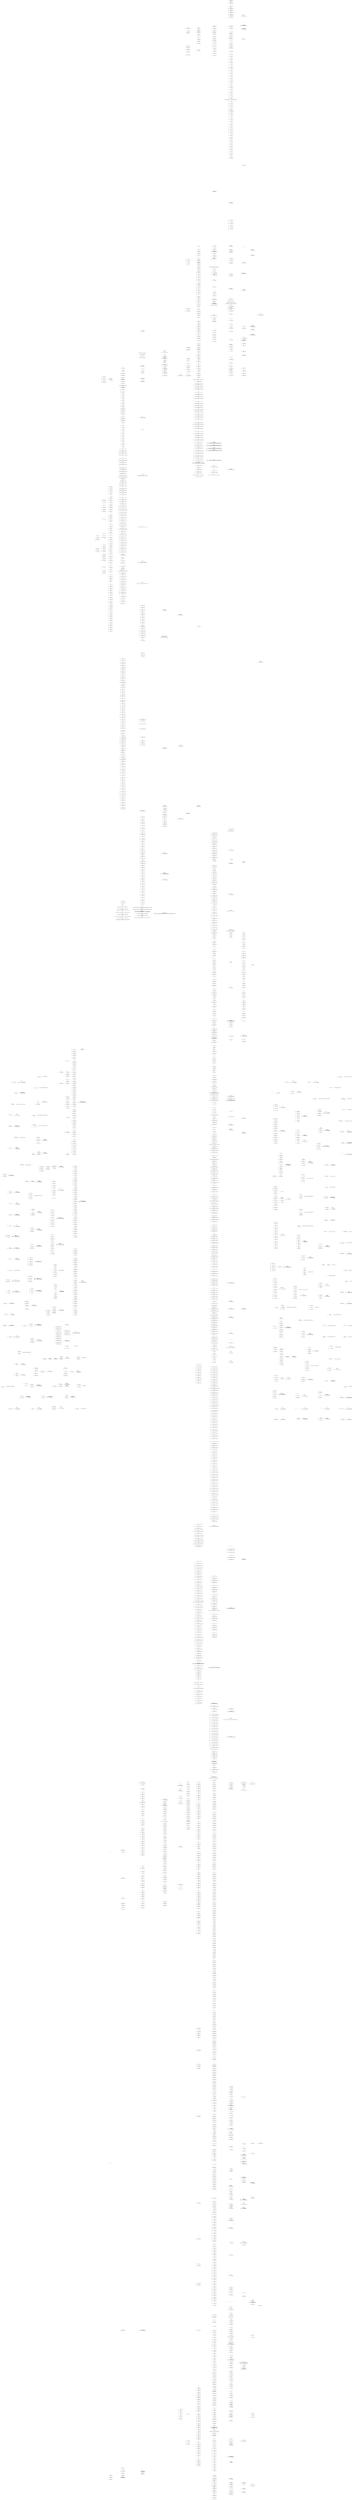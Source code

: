graph g {
  fontname="sans-serif";

  overlap=false;

  splines=true;

  rankdir="LR";

  size="25,25";

  pack=16;

  node[fontname="sans-serif",shape="Mrecord"];
  edge[fontname="sans-serif"];
  subgraph "cluster_net" {
    subgraph "cluster_net.minecraft" {
      subgraph "cluster_net.minecraft.util" {
        subgraph "cluster_net.minecraft.util.math" {
          "ek"[label="class | {ek | util.math.BlockPos}",fillcolor="#d6c6a8",fontsize=null];
          "ek$1"[label="class | {ek$1 | util.math.BlockPos$1}",fillcolor="#d6c6a8",fontsize=12];
          "ek$2"[label="class | {ek$2 | util.math.BlockPos$2}",fillcolor="#d6c6a8",fontsize=12];
          "ek$a"[label="class | {ek$a | util.math.BlockPos$MutableBlockPos}",fillcolor="#d6c6a8",fontsize=12];
          "ek$b"[label="class | {ek$b | util.math.BlockPos$PooledMutableBlockPos}",fillcolor="#d6c6a8",fontsize=12];
        }
        subgraph "cluster_net.minecraft.util.text" {
          "ie"[label="abstract class | {ie | util.text.BaseComponent}",fillcolor="#d6d6b5",fontsize=null];
          "ii"[label="interface | {ii | util.text.Component}",fillcolor="#83b6c3",fontsize=16];
          "ii$a"[label="class | {ii$a | util.text.Component$a}",fillcolor="#d6c6a8",fontsize=12];
          "il"[label="class | {il | util.text.KeybindComponent}",fillcolor="#d6c6a8",fontsize=null];
          "im"[label="class | {im | util.text.ScoreComponent}",fillcolor="#d6c6a8",fontsize=null];
          "in"[label="class | {in | util.text.SelectorComponent}",fillcolor="#d6c6a8",fontsize=null];
          "io"[label="class | {io | util.text.Style}",fillcolor="#d6c6a8",root=true,fontsize=20];
          "io$1"[label="class | {io$1 | util.text.Style$1}",fillcolor="#d6c6a8",fontsize=12];
          "io$a"[label="class | {io$a | util.text.Style$a}",fillcolor="#d6c6a8",fontsize=12];
          "ip"[label="class | {ip | util.text.TextComponent}",fillcolor="#d6c6a8",fontsize=null];
          "iq"[label="class | {iq | util.text.TranslatebleComponent}",fillcolor="#d6c6a8",fontsize=null];
        }
        subgraph "cluster_net.minecraft.util.profiler" {
          "xq$a"[label="class | {xq$a | util.profiler.Profiler$Result}",fillcolor="#d6c6a8",fontsize=12];
        }
        subgraph "cluster_net.minecraft.util.datafix" {
          subgraph "cluster_net.minecraft.util.datafix.schemas" {
            "abk"[label="class | {abk | util.datafix.schemas.ClsAbkBymvhnb}",fillcolor="#d6c6a8",fontsize=null];
            "abl"[label="class | {abl | util.datafix.schemas.ClsAblDedrpff}",fillcolor="#d6c6a8",fontsize=null];
            "abm"[label="class | {abm | util.datafix.schemas.ClsAbmEerzywr}",fillcolor="#d6c6a8",fontsize=null];
            "abn"[label="class | {abn | util.datafix.schemas.ClsAbnDyjgxxf}",fillcolor="#d6c6a8",fontsize=null];
            "abo"[label="class | {abo | util.datafix.schemas.ClsAboWtskmx}",fillcolor="#d6c6a8",fontsize=null];
            "abp"[label="class | {abp | util.datafix.schemas.ClsAbpEicwpnw}",fillcolor="#d6c6a8",fontsize=null];
            "abq"[label="class | {abq | util.datafix.schemas.ClsAbqFzxljpd}",fillcolor="#d6c6a8",fontsize=null];
            "abr"[label="class | {abr | util.datafix.schemas.ClsAbrFjuvinc}",fillcolor="#d6c6a8",fontsize=null];
            "abs"[label="class | {abs | util.datafix.schemas.ClsAbsBhafha}",fillcolor="#d6c6a8",fontsize=null];
            "abt"[label="class | {abt | util.datafix.schemas.ClsAbtDmoxxff}",fillcolor="#d6c6a8",fontsize=null];
            "abu"[label="class | {abu | util.datafix.schemas.ClsAbuDpczmrt}",fillcolor="#d6c6a8",fontsize=null];
            "abv"[label="class | {abv | util.datafix.schemas.ClsAbvGxxbsgu}",fillcolor="#d6c6a8",fontsize=null];
            "abw"[label="class | {abw | util.datafix.schemas.ClsAbwBkcvjzl}",fillcolor="#d6c6a8",fontsize=null];
            "abx"[label="class | {abx | util.datafix.schemas.ClsAbxEnsujjq}",fillcolor="#d6c6a8",fontsize=null];
            "aby"[label="class | {aby | util.datafix.schemas.ClsAbyDkzinz}",fillcolor="#d6c6a8",fontsize=null];
            "abz"[label="class | {abz | util.datafix.schemas.ClsAbzDkxvruz}",fillcolor="#d6c6a8",fontsize=null];
            "aca"[label="class | {aca | util.datafix.schemas.ClsAcaCyhqipa}",fillcolor="#d6c6a8",fontsize=null];
            "acb"[label="class | {acb | util.datafix.schemas.ClsAcbEjdmjhh}",fillcolor="#d6c6a8",fontsize=null];
            "acc"[label="class | {acc | util.datafix.schemas.ClsAccFalybfo}",fillcolor="#d6c6a8",fontsize=null];
            "acd"[label="class | {acd | util.datafix.schemas.ClsAcdEwhpyww}",fillcolor="#d6c6a8",fontsize=null];
            "ace"[label="class | {ace | util.datafix.schemas.ClsAceXcurtq}",fillcolor="#d6c6a8",fontsize=null];
            "acf"[label="class | {acf | util.datafix.schemas.ClsAcfDoemhpc}",fillcolor="#d6c6a8",fontsize=null];
            "acg"[label="class | {acg | util.datafix.schemas.ClsAcgCqzbyoj}",fillcolor="#d6c6a8",fontsize=null];
            "ach"[label="class | {ach | util.datafix.schemas.ClsAchDiocvnl}",fillcolor="#d6c6a8",fontsize=null];
            "aci"[label="class | {aci | util.datafix.schemas.ClsAciEoyghvn}",fillcolor="#d6c6a8",fontsize=null];
            "acj"[label="class | {acj | util.datafix.schemas.ClsAcjDmeakms}",fillcolor="#d6c6a8",fontsize=null];
            "ack"[label="class | {ack | util.datafix.schemas.ClsAckCscbcjy}",fillcolor="#d6c6a8",fontsize=null];
            "acl"[label="class | {acl | util.datafix.schemas.ClsAclFbvrjla}",fillcolor="#d6c6a8",fontsize=null];
            "acm"[label="class | {acm | util.datafix.schemas.ClsAcmBuuqmvv}",fillcolor="#d6c6a8",fontsize=null];
            "acn"[label="class | {acn | util.datafix.schemas.ClsAcnIjhhtn}",fillcolor="#d6c6a8",fontsize=null];
            "acn$1"[label="class | {acn$1 | util.datafix.schemas.ClsAcnIjhhtn$1}",fillcolor="#d6c6a8",fontsize=12];
            "aco"[label="class | {aco | util.datafix.schemas.ClsAcoBnitzgp}",fillcolor="#d6c6a8",fontsize=null];
            "aco$1"[label="class | {aco$1 | util.datafix.schemas.ClsAcoBnitzgp$1}",fillcolor="#d6c6a8",fontsize=12];
            "acp"[label="class | {acp | util.datafix.schemas.ClsAcpBuwfnty}",fillcolor="#d6c6a8",fontsize=null];
            "acq"[label="class | {acq | util.datafix.schemas.ClsAcqCalxbei}",fillcolor="#d6c6a8",fontsize=null];
            "acq$1"[label="class | {acq$1 | util.datafix.schemas.ClsAcqCalxbei$1}",fillcolor="#d6c6a8",fontsize=12];
          }
          "xz"[label="class | {xz | util.datafix.ClsXzBchnwjr}",fillcolor="#d6c6a8",fontsize=null];
          "ya"[label="class | {ya | util.datafix.AdvancementsFix}",fillcolor="#d6c6a8",fontsize=null];
          "yb"[label="class | {yb | util.datafix.ClsYbCtyvlla}",fillcolor="#d6c6a8",fontsize=null];
          "yc"[label="class | {yc | util.datafix.BedItemColorFix}",fillcolor="#d6c6a8",fontsize=null];
          "yd"[label="class | {yd | util.datafix.ClsYdCnyafaz}",fillcolor="#d6c6a8",fontsize=null];
          "ye"[label="class | {ye | util.datafix.BlockEntityBannerColorFix}",fillcolor="#d6c6a8",fontsize=null];
          "yf"[label="class | {yf | util.datafix.BlockEntityBlockStateFix}",fillcolor="#d6c6a8",fontsize=null];
          "yg"[label="class | {yg | util.datafix.BlockEntityCustomNameToComponentFix}",fillcolor="#d6c6a8",fontsize=null];
          "yh"[label="class | {yh | util.datafix.BlockEntityIdFix}",fillcolor="#d6c6a8",fontsize=null];
          "yi"[label="class | {yi | util.datafix.BlockEntityJukeboxFix}",fillcolor="#d6c6a8",fontsize=null];
          "yj"[label="class | {yj | util.datafix.ClsYjBxeveqq}",fillcolor="#d6c6a8",fontsize=null];
          "yk"[label="class | {yk | util.datafix.BlockEntityShulkerBoxColorFix}",fillcolor="#d6c6a8",fontsize=null];
          "yl"[label="class | {yl | util.datafix.BlockEntitySignTextStrictJsonFix}",fillcolor="#d6c6a8",fontsize=null];
          "yl$1"[label="class | {yl$1 | util.datafix.BlockEntitySignTextStrictJsonFix$1}",fillcolor="#d6c6a8",fontsize=12];
          "ym"[label="class | {ym | util.datafix.BlockNameFlatteningFix}",fillcolor="#d6c6a8",fontsize=null];
          "yn"[label="abstract class | {yn | util.datafix.ClsYnCuxczhl}",fillcolor="#d6d6b5",fontsize=null];
          "yn$1"[label="class | {yn$1 | util.datafix.ClsYnCuxczhl$1}",fillcolor="#d6c6a8",fontsize=12];
          "yp"[label="class | {yp | util.datafix.BlockStateStructureTemplateFix}",fillcolor="#d6c6a8",fontsize=null];
          "yq"[label="class | {yq | util.datafix.ChunkPalettedStorageFix}",fillcolor="#d6c6a8",fontsize=null];
          "yr"[label="class | {yr | util.datafix.ChunkStructuresTemplateRenameFix}",fillcolor="#d6c6a8",fontsize=null];
          "ys"[label="class | {ys | util.datafix.ChunkToProtoChunkFix}",fillcolor="#d6c6a8",fontsize=null];
          "yt"[label="class | {yt | util.datafix.ClsYtCwlemhq}",fillcolor="#d6c6a8",fontsize=null];
          "yu"[label="class | {yu | util.datafix.EntityArmorStandSilentFix}",fillcolor="#d6c6a8",fontsize=null];
          "yv"[label="class | {yv | util.datafix.ClsYvDxbyjbl}",fillcolor="#d6c6a8",fontsize=null];
          "yw"[label="class | {yw | util.datafix.EntityCodSalmonFix}",fillcolor="#d6c6a8",fontsize=null];
          "yx"[label="class | {yx | util.datafix.EntityCustomNameToComponentFix}",fillcolor="#d6c6a8",fontsize=null];
          "yy"[label="class | {yy | util.datafix.EntityElderGuardianSplitFix}",fillcolor="#d6c6a8",fontsize=null];
          "yz"[label="class | {yz | util.datafix.ClsYzFywzmyk}",fillcolor="#d6c6a8",fontsize=null];
          "za"[label="class | {za | util.datafix.EntityHealthFix}",fillcolor="#d6c6a8",fontsize=null];
          "zb"[label="class | {zb | util.datafix.EntityHorseSaddleFix}",fillcolor="#d6c6a8",fontsize=null];
          "zc"[label="class | {zc | util.datafix.EntityHorseSplitFix}",fillcolor="#d6c6a8",fontsize=null];
          "zd"[label="class | {zd | util.datafix.EntityIdFix}",fillcolor="#d6c6a8",fontsize=null];
          "ze"[label="class | {ze | util.datafix.EntityItemFrameDirectionFix}",fillcolor="#d6c6a8",fontsize=null];
          "zf"[label="class | {zf | util.datafix.EntityMinecartIdentifiersFix}",fillcolor="#d6c6a8",fontsize=null];
          "zg"[label="class | {zg | util.datafix.EntityItemFrameFix}",fillcolor="#d6c6a8",fontsize=null];
          "zh"[label="class | {zh | util.datafix.EntityPaintingMotiveFix}",fillcolor="#d6c6a8",fontsize=null];
          "zi"[label="class | {zi | util.datafix.EntityPufferfishRenameFix}",fillcolor="#d6c6a8",fontsize=null];
          "zj"[label="class | {zj | util.datafix.EntityRedundantChanceTagsFix}",fillcolor="#d6c6a8",fontsize=null];
          "zk"[label="abstract class | {zk | util.datafix.ClsZkDdstfyb}",fillcolor="#d6d6b5",fontsize=null];
          "zl"[label="class | {zl | util.datafix.EntityRidingToPassengerFix}",fillcolor="#d6c6a8",fontsize=null];
          "zm"[label="class | {zm | util.datafix.EntityShulkerColorFix}",fillcolor="#d6c6a8",fontsize=null];
          "zn"[label="class | {zn | util.datafix.EntitySkeletonSplitFix}",fillcolor="#d6c6a8",fontsize=null];
          "zo"[label="class | {zo | util.datafix.EntityStringUuidFix}",fillcolor="#d6c6a8",fontsize=null];
          "zp"[label="class | {zp | util.datafix.ClsZpGsmsnsa}",fillcolor="#d6c6a8",fontsize=null];
          "zq"[label="class | {zq | util.datafix.EntityTippedArrowFix}",fillcolor="#d6c6a8",fontsize=null];
          "zr"[label="class | {zr | util.datafix.EntityWolfColorFix}",fillcolor="#d6c6a8",fontsize=null];
          "zs"[label="class | {zs | util.datafix.EntityZombieSplitFix}",fillcolor="#d6c6a8",fontsize=null];
          "zt"[label="class | {zt | util.datafix.EntityZombieVillagerTypeFix}",fillcolor="#d6c6a8",fontsize=null];
          "zu"[label="class | {zu | util.datafix.HeightmapRenamingFix}",fillcolor="#d6c6a8",fontsize=null];
          "zv"[label="class | {zv | util.datafix.IglooMetadataRemovalFix}",fillcolor="#d6c6a8",fontsize=null];
          "zw"[label="class | {zw | util.datafix.ItemBannerColorFix}",fillcolor="#d6c6a8",fontsize=null];
          "zx"[label="class | {zx | util.datafix.ItemCustomNameToComponentFix}",fillcolor="#d6c6a8",fontsize=null];
          "zy"[label="class | {zy | util.datafix.ItemIdFix}",fillcolor="#d6c6a8",fontsize=null];
          "zz"[label="class | {zz | util.datafix.ItemPotionFix}",fillcolor="#d6c6a8",fontsize=null];
          "aaa"[label="abstract class | {aaa | util.datafix.ClsAaaCzuevvn}",fillcolor="#d6d6b5",fontsize=null];
          "aaa$1"[label="class | {aaa$1 | util.datafix.ClsAaaCzuevvn$1}",fillcolor="#d6c6a8",fontsize=12];
          "aab"[label="class | {aab | util.datafix.ItemShulkerBoxColorFix}",fillcolor="#d6c6a8",fontsize=null];
          "aac"[label="class | {aac | util.datafix.ItemSpawnEggFix}",fillcolor="#d6c6a8",fontsize=null];
          "aad"[label="class | {aad | util.datafix.ItemStackEnchantmentFix}",fillcolor="#d6c6a8",fontsize=null];
          "aae"[label="class | {aae | util.datafix.ItemInstanceMapIdFix}",fillcolor="#d6c6a8",fontsize=null];
          "aaf"[label="class | {aaf | util.datafix.ItemInstanceSpawnEggFix}",fillcolor="#d6c6a8",fontsize=null];
          "aag"[label="class | {aag | util.datafix.ItemInstanceTheFlatteningFix}",fillcolor="#d6c6a8",fontsize=null];
          "aah"[label="class | {aah | util.datafix.ItemWaterPotionFix}",fillcolor="#d6c6a8",fontsize=null];
          "aai"[label="class | {aai | util.datafix.ItemWrittenBookPagesStrictJsonFix}",fillcolor="#d6c6a8",fontsize=null];
          "aaj"[label="class | {aaj | util.datafix.ClsAajFwqjwnt}",fillcolor="#d6c6a8",fontsize=null];
          "aaj$a"[label="class | {aaj$a | util.datafix.ClsAajFwqjwnt$a}",fillcolor="#d6c6a8",fontsize=12];
          "aaj$b"[label="abstract class | {aaj$b | util.datafix.ClsAajFwqjwnt$b}",fillcolor="#d6d6b5",fontsize=20,root=true];
          "aak"[label="class | {aak | util.datafix.LevelDataGeneratorOptionsFix}",fillcolor="#d6c6a8",fontsize=null];
          "aal"[label="class | {aal | util.datafix.LevelFlatGeneratorInfoFix}",fillcolor="#d6c6a8",fontsize=null];
          "aam"[label="class | {aam | util.datafix.MobSpawnerEntityIdentifiersFix}",fillcolor="#d6c6a8",fontsize=null];
          "aan"[label="abstract class | {aan | util.datafix.ClsAanEpinsae}",fillcolor="#d6d6b5",fontsize=null];
          "aao"[label="class | {aao | util.datafix.ObjectiveDisplayNameFix}",fillcolor="#d6c6a8",fontsize=null];
          "aap"[label="class | {aap | util.datafix.ObjectiveRenderTypeFix}",fillcolor="#d6c6a8",fontsize=null];
          "aaq"[label="class | {aaq | util.datafix.OptionsForceVBOFix}",fillcolor="#d6c6a8",fontsize=null];
          "aar"[label="class | {aar | util.datafix.OptionsKeyLwjgl3Fix}",fillcolor="#d6c6a8",fontsize=null];
          "aas"[label="class | {aas | util.datafix.OptionsKeyTranslationFix}",fillcolor="#d6c6a8",fontsize=null];
          "aat"[label="class | {aat | util.datafix.OptionsLowerCaseLanguageFix}",fillcolor="#d6c6a8",fontsize=null];
          "aau"[label="class | {aau | util.datafix.ClsAauDecwlen}",fillcolor="#d6c6a8",fontsize=null];
          "aav"[label="class | {aav | util.datafix.ClsAavDmlrcba}",fillcolor="#d6c6a8",fontsize=null];
          "aaz"[label="class | {aaz | util.datafix.SavedDataVillageCropFix}",fillcolor="#d6c6a8",fontsize=null];
          "aba"[label="abstract class | {aba | util.datafix.ClsAbaGawivks}",fillcolor="#d6d6b5",fontsize=null];
          "abb"[label="abstract class | {abb | util.datafix.ClsAbbGcznfqu}",fillcolor="#d6d6b5",fontsize=null];
          "abc"[label="class | {abc | util.datafix.StatsCounterFix}",fillcolor="#d6c6a8",fontsize=null];
          "abd"[label="class | {abd | util.datafix.SwimStatsRenameFix}",fillcolor="#d6c6a8",fontsize=null];
          "abe"[label="class | {abe | util.datafix.TeamDisplayNameFix}",fillcolor="#d6c6a8",fontsize=null];
          "abf"[label="class | {abf | util.datafix.AddTrappedChestFix}",fillcolor="#d6c6a8",fontsize=null];
          "abf$a"[label="class | {abf$a | util.datafix.AddTrappedChestFix$a}",fillcolor="#d6c6a8",fontsize=12];
          "abg"[label="class | {abg | util.datafix.ClsAbgStoshn}",fillcolor="#d6c6a8",fontsize=null];
          "abh"[label="class | {abh | util.datafix.ClsAbhFvniijt}",fillcolor="#d6c6a8",fontsize=null];
        }
        "k$a"[label="enum | {k$a | util.Utils$a}",fillcolor="#5ac380",fontsize=12];
        "k$b"[label="enum | {k$b | util.Utils$OS}",fillcolor="#5ac380",fontsize=20,root=true];
        "k$b$1"[label="class | {k$b$1 | util.Utils$OS$1}",fillcolor="#d6c6a8",fontsize=12];
        "k$b$2"[label="class | {k$b$2 | util.Utils$OS$2}",fillcolor="#d6c6a8",fontsize=12];
        "ep"[label="enum | {ep | util.Facing}",fillcolor="#5ac380",fontsize=null];
        "ep$a"[label="enum | {ep$a | util.Facing$Axis}",fillcolor="#5ac380",fontsize=12];
        "ep$a$1"[label="class | {ep$a$1 | util.Facing$Axis$1}",fillcolor="#d6c6a8",fontsize=12];
        "ep$a$2"[label="class | {ep$a$2 | util.Facing$Axis$2}",fillcolor="#d6c6a8",fontsize=12];
        "ep$a$3"[label="class | {ep$a$3 | util.Facing$Axis$3}",fillcolor="#d6c6a8",fontsize=12];
        "ep$c"[label="enum | {ep$c | util.Facing$c}",fillcolor="#5ac380",fontsize=12];
        "pb"[label="class | {pb | util.Identifier}",fillcolor="#d6c6a8",fontsize=null];
        "pb$a"[label="class | {pb$a | util.Identifier$a}",fillcolor="#d6c6a8",fontsize=12];
        "po"[label="class | {po | util.FunctionManager}",fillcolor="#d6c6a8",fontsize=null];
        "ps"[label="interface | {ps | util.Tickable}",fillcolor="#83b6c3",fontsize=22,root=true];
      }
      subgraph "cluster_net.minecraft.advancements" {
        subgraph "cluster_net.minecraft.advancements.triggers" {
          "s"[label="interface | {s | advancements.triggers.Trigger}",fillcolor="#83b6c3",fontsize=22,root=true];
          "y"[label="class | {y | advancements.triggers.AbstractCriterionInstance}",fillcolor="#d6c6a8",fontsize=null];
          "z"[label="class | {z | advancements.triggers.BredAnimals}",fillcolor="#d6c6a8",fontsize=null];
          "z$b"[label="class | {z$b | advancements.triggers.BredAnimals$b}",fillcolor="#d6c6a8",fontsize=12];
          "aa"[label="class | {aa | advancements.triggers.BrewedPotion}",fillcolor="#d6c6a8",fontsize=null];
          "aa$b"[label="class | {aa$b | advancements.triggers.BrewedPotion$b}",fillcolor="#d6c6a8",fontsize=12];
          "ab"[label="class | {ab | advancements.triggers.ChangedDimension}",fillcolor="#d6c6a8",fontsize=null];
          "ab$b"[label="class | {ab$b | advancements.triggers.ChangedDimension$b}",fillcolor="#d6c6a8",fontsize=12];
          "ac"[label="class | {ac | advancements.triggers.ChanneledLightning}",fillcolor="#d6c6a8",fontsize=null];
          "ac$b"[label="class | {ac$b | advancements.triggers.ChanneledLightning$b}",fillcolor="#d6c6a8",fontsize=12];
          "ad"[label="class | {ad | advancements.triggers.ConstructedBeacon}",fillcolor="#d6c6a8",fontsize=null];
          "ad$b"[label="class | {ad$b | advancements.triggers.ConstructedBeacon$b}",fillcolor="#d6c6a8",fontsize=12];
          "ae"[label="class | {ae | advancements.triggers.ConsumedItem}",fillcolor="#d6c6a8",fontsize=null];
          "ae$b"[label="class | {ae$b | advancements.triggers.ConsumedItem$b}",fillcolor="#d6c6a8",fontsize=12];
          "af"[label="class | {af | advancements.triggers.CuredZombieVillager}",fillcolor="#d6c6a8",fontsize=null];
          "af$b"[label="class | {af$b | advancements.triggers.CuredZombieVillager$b}",fillcolor="#d6c6a8",fontsize=12];
          "aj"[label="class | {aj | advancements.triggers.EffectsChanged}",fillcolor="#d6c6a8",fontsize=null];
          "aj$b"[label="class | {aj$b | advancements.triggers.EffectsChanged$b}",fillcolor="#d6c6a8",fontsize=12];
          "ak"[label="class | {ak | advancements.triggers.EnchantedItem}",fillcolor="#d6c6a8",fontsize=null];
          "ak$b"[label="class | {ak$b | advancements.triggers.EnchantedItem$b}",fillcolor="#d6c6a8",fontsize=12];
          "am"[label="class | {am | advancements.triggers.EnterBlock}",fillcolor="#d6c6a8",fontsize=null];
          "am$b"[label="class | {am$b | advancements.triggers.EnterBlock$b}",fillcolor="#d6c6a8",fontsize=12];
          "an"[label="class | {an | advancements.triggers.EntityHurtPlayer}",fillcolor="#d6c6a8",fontsize=null];
          "an$b"[label="class | {an$b | advancements.triggers.EntityHurtPlayer$b}",fillcolor="#d6c6a8",fontsize=12];
          "aq"[label="class | {aq | advancements.triggers.FilledBucket}",fillcolor="#d6c6a8",fontsize=null];
          "aq$b"[label="class | {aq$b | advancements.triggers.FilledBucket$b}",fillcolor="#d6c6a8",fontsize=12];
          "ar"[label="class | {ar | advancements.triggers.FishingRodHooked}",fillcolor="#d6c6a8",fontsize=null];
          "ar$b"[label="class | {ar$b | advancements.triggers.FishingRodHooked$b}",fillcolor="#d6c6a8",fontsize=12];
          "as"[label="class | {as | advancements.triggers.Impossible}",fillcolor="#d6c6a8",fontsize=null];
          "as$a"[label="class | {as$a | advancements.triggers.Impossible$a}",fillcolor="#d6c6a8",fontsize=12];
          "at"[label="class | {at | advancements.triggers.InventoryChanged}",fillcolor="#d6c6a8",fontsize=null];
          "at$b"[label="class | {at$b | advancements.triggers.InventoryChanged$b}",fillcolor="#d6c6a8",fontsize=12];
          "au"[label="class | {au | advancements.triggers.ItemDurabilityChanged}",fillcolor="#d6c6a8",fontsize=null];
          "au$b"[label="class | {au$b | advancements.triggers.ItemDurabilityChanged$b}",fillcolor="#d6c6a8",fontsize=12];
          "aw"[label="class | {aw | advancements.triggers.Kill}",fillcolor="#d6c6a8",fontsize=null];
          "aw$b"[label="class | {aw$b | advancements.triggers.Kill$Instance}",fillcolor="#d6c6a8",fontsize=12];
          "ax"[label="class | {ax | advancements.triggers.Levitation}",fillcolor="#d6c6a8",fontsize=null];
          "ax$b"[label="class | {ax$b | advancements.triggers.Levitation$b}",fillcolor="#d6c6a8",fontsize=12];
          "az"[label="class | {az | advancements.triggers.ClsAzGbndvak}",fillcolor="#d6c6a8",fontsize=null];
          "az$b"[label="class | {az$b | advancements.triggers.ClsAzGbndvak$b}",fillcolor="#d6c6a8",fontsize=12];
          "bd"[label="class | {bd | advancements.triggers.NetherTravel}",fillcolor="#d6c6a8",fontsize=null];
          "bd$b"[label="class | {bd$b | advancements.triggers.NetherTravel$b}",fillcolor="#d6c6a8",fontsize=12];
          "be"[label="class | {be | advancements.triggers.PlacedBlock}",fillcolor="#d6c6a8",fontsize=null];
          "be$b"[label="class | {be$b | advancements.triggers.PlacedBlock$b}",fillcolor="#d6c6a8",fontsize=12];
          "bf"[label="class | {bf | advancements.triggers.PlayerHurtEntity}",fillcolor="#d6c6a8",fontsize=null];
          "bf$b"[label="class | {bf$b | advancements.triggers.PlayerHurtEntity$b}",fillcolor="#d6c6a8",fontsize=12];
          "bg"[label="class | {bg | advancements.triggers.RecipeUnlocked}",fillcolor="#d6c6a8",fontsize=null];
          "bg$b"[label="class | {bg$b | advancements.triggers.RecipeUnlocked$b}",fillcolor="#d6c6a8",fontsize=12];
          "bh"[label="class | {bh | advancements.triggers.SummonedEntity}",fillcolor="#d6c6a8",fontsize=null];
          "bh$b"[label="class | {bh$b | advancements.triggers.SummonedEntity$b}",fillcolor="#d6c6a8",fontsize=12];
          "bi"[label="class | {bi | advancements.triggers.TameAnimal}",fillcolor="#d6c6a8",fontsize=null];
          "bi$b"[label="class | {bi$b | advancements.triggers.TameAnimal$b}",fillcolor="#d6c6a8",fontsize=12];
          "bj"[label="class | {bj | advancements.triggers.Tick}",fillcolor="#d6c6a8",fontsize=null];
          "bj$b"[label="class | {bj$b | advancements.triggers.Tick$b}",fillcolor="#d6c6a8",fontsize=12];
          "bk"[label="class | {bk | advancements.triggers.VillagerTrade}",fillcolor="#d6c6a8",fontsize=null];
          "bk$b"[label="class | {bk$b | advancements.triggers.VillagerTrade$b}",fillcolor="#d6c6a8",fontsize=12];
          "bl"[label="class | {bl | advancements.triggers.UsedEnderEye}",fillcolor="#d6c6a8",fontsize=null];
          "bl$b"[label="class | {bl$b | advancements.triggers.UsedEnderEye$b}",fillcolor="#d6c6a8",fontsize=12];
          "bm"[label="class | {bm | advancements.triggers.UsedTotem}",fillcolor="#d6c6a8",fontsize=null];
          "bm$b"[label="class | {bm$b | advancements.triggers.UsedTotem$b}",fillcolor="#d6c6a8",fontsize=12];
        }
      }
      subgraph "cluster_net.minecraft.server" {
        subgraph "cluster_net.minecraft.server.command" {
          subgraph "cluster_net.minecraft.server.command.argument" {
            "bx"[label="class | {bx | server.command.argument.ArgumentColor}",fillcolor="#d6c6a8",fontsize=null];
            "by"[label="class | {by | server.command.argument.ArgumentComponent}",fillcolor="#d6c6a8",fontsize=null];
            "ca"[label="class | {ca | server.command.argument.ArgumentEntityAnchor}",fillcolor="#d6c6a8",fontsize=null];
            "cb"[label="class | {cb | server.command.argument.ArgumentEntity}",fillcolor="#d6c6a8",fontsize=null];
            "cb$a"[label="class | {cb$a | server.command.argument.ArgumentEntity$a}",fillcolor="#d6c6a8",fontsize=12];
            "cc"[label="class | {cc | server.command.argument.ArgumentEntitySummon}",fillcolor="#d6c6a8",fontsize=null];
            "cd"[label="class | {cd | server.command.argument.ArgumentPlayer}",fillcolor="#d6c6a8",fontsize=null];
            "cd$a"[label="interface | {cd$a | server.command.argument.ArgumentPlayer$a}",fillcolor="#83b6c3",fontsize=20,root=true];
            "cd$b"[label="class | {cd$b | server.command.argument.ArgumentPlayer$b}",fillcolor="#d6c6a8",fontsize=12];
            "ce"[label="class | {ce | server.command.argument.ArgumentEnchantment}",fillcolor="#d6c6a8",fontsize=null];
            "cf"[label="class | {cf | server.command.argument.ArgumentMessage}",fillcolor="#d6c6a8",fontsize=null];
            "cg"[label="class | {cg | server.command.argument.ArgumentMobEffect}",fillcolor="#d6c6a8",fontsize=null];
            "ch"[label="class | {ch | server.command.argument.ArgumentNBT}",fillcolor="#d6c6a8",fontsize=null];
            "ci"[label="class | {ci | server.command.argument.ArgumentNBTPath}",fillcolor="#d6c6a8",fontsize=null];
            "ci$a"[label="class | {ci$a | server.command.argument.ArgumentNBTPath$a}",fillcolor="#d6c6a8",fontsize=12];
            "ci$b"[label="class | {ci$b | server.command.argument.ArgumentNBTPath$b}",fillcolor="#d6c6a8",fontsize=12];
            "ci$d"[label="interface | {ci$d | server.command.argument.ArgumentNBTPath$d}",fillcolor="#83b6c3",fontsize=20,root=true];
            "cj"[label="class | {cj | server.command.argument.ArgumentObjective}",fillcolor="#d6c6a8",fontsize=null];
            "ck"[label="class | {ck | server.command.argument.ArgumentObjectiveCriteria}",fillcolor="#d6c6a8",fontsize=null];
            "cl"[label="class | {cl | server.command.argument.ArgumentOperation}",fillcolor="#d6c6a8",fontsize=null];
            "cl$a"[label="interface | {cl$a | server.command.argument.ArgumentOperation$a}",fillcolor="#83b6c3",fontsize=20,root=true];
            "cl$b"[label="interface | {cl$b | server.command.argument.ArgumentOperation$b}",fillcolor="#83b6c3",fontsize=12];
            "cm"[label="class | {cm | server.command.argument.ArgumentParticle}",fillcolor="#d6c6a8",fontsize=null];
            "co"[label="class | {co | server.command.argument.ArgumentIdentifier}",fillcolor="#d6c6a8",fontsize=null];
            "cp"[label="class | {cp | server.command.argument.ArgumentScoreHolder}",fillcolor="#d6c6a8",fontsize=null];
            "cp$a"[label="interface | {cp$a | server.command.argument.ArgumentScoreHolder$a}",fillcolor="#83b6c3",fontsize=20,root=true];
            "cp$b"[label="class | {cp$b | server.command.argument.ArgumentScoreHolder$b}",fillcolor="#d6c6a8",fontsize=12];
            "cp$c"[label="class | {cp$c | server.command.argument.ArgumentScoreHolder$c}",fillcolor="#d6c6a8",fontsize=12];
            "cq"[label="class | {cq | server.command.argument.ArgumentScoreboardSlot}",fillcolor="#d6c6a8",fontsize=null];
            "cr"[label="class | {cr | server.command.argument.ArgumentItemSlot}",fillcolor="#d6c6a8",fontsize=null];
            "cs"[label="class | {cs | server.command.argument.ArgumentTeam}",fillcolor="#d6c6a8",fontsize=null];
            "cu"[label="class | {cu | server.command.argument.ArgumentBlockPredicate}",fillcolor="#d6c6a8",fontsize=null];
            "cu$a"[label="class | {cu$a | server.command.argument.ArgumentBlockPredicate$a}",fillcolor="#d6c6a8",fontsize=12];
            "cu$c"[label="class | {cu$c | server.command.argument.ArgumentBlockPredicate$c}",fillcolor="#d6c6a8",fontsize=12];
            "cv"[label="class | {cv | server.command.argument.ArgumentBlockState}",fillcolor="#d6c6a8",fontsize=null];
            "cy"[label="class | {cy | server.command.argument.ArgumentBlockPos}",fillcolor="#d6c6a8",fontsize=null];
            "db"[label="class | {db | server.command.argument.ArgumentRotation}",fillcolor="#d6c6a8",fontsize=null];
            "dc"[label="class | {dc | server.command.argument.ArgumentSwizzle}",fillcolor="#d6c6a8",fontsize=null];
            "dd"[label="class | {dd | server.command.argument.ArgumentVec2}",fillcolor="#d6c6a8",fontsize=null];
            "de"[label="class | {de | server.command.argument.ArgumentVec3}",fillcolor="#d6c6a8",fontsize=null];
            "di"[label="class | {di | server.command.argument.ArgumentFunction}",fillcolor="#d6c6a8",fontsize=null];
            "dj"[label="class | {dj | server.command.argument.ArgumentItemStack}",fillcolor="#d6c6a8",fontsize=null];
            "dm"[label="class | {dm | server.command.argument.ArgumentItemPredicate}",fillcolor="#d6c6a8",fontsize=null];
            "dm$a"[label="class | {dm$a | server.command.argument.ArgumentItemPredicate$a}",fillcolor="#d6c6a8",fontsize=12];
            "dm$c"[label="class | {dm$c | server.command.argument.ArgumentItemPredicate$c}",fillcolor="#d6c6a8",fontsize=12];
          }
          subgraph "cluster_net.minecraft.server.command.impl" {
            "pw$a"[label="enum | {pw$a | server.command.impl.AdvancementCommand$a}",fillcolor="#5ac380",fontsize=20,root=true];
            "pw$a$1"[label="class | {pw$a$1 | server.command.impl.AdvancementCommand$a$1}",fillcolor="#d6c6a8",fontsize=12];
            "pw$a$2"[label="class | {pw$a$2 | server.command.impl.AdvancementCommand$a$2}",fillcolor="#d6c6a8",fontsize=12];
            "si$a"[label="interface | {si$a | server.command.impl.DataCommand$a}",fillcolor="#83b6c3",fontsize=20,root=true];
          }
          "bu"[label="class | {bu | server.command.CommandSource}",fillcolor="#d6c6a8",fontsize=null];
        }
        subgraph "cluster_net.minecraft.server.network" {
          subgraph "cluster_net.minecraft.server.network.rcon" {
            "pp"[label="interface | {pp | server.network.rcon.Server}",fillcolor="#83b6c3",fontsize=20,root=true];
            "wc"[label="abstract class | {wc | server.network.rcon.RconThread}",fillcolor="#d6d6b5",fontsize=null];
            "wd"[label="class | {wd | server.network.rcon.QueryListener}",fillcolor="#d6c6a8",fontsize=null];
            "we"[label="class | {we | server.network.rcon.RconClient}",fillcolor="#d6c6a8",fontsize=null];
            "wf"[label="class | {wf | server.network.rcon.RconListener}",fillcolor="#d6c6a8",fontsize=null];
          }
        }
        subgraph "cluster_net.minecraft.server.dedicated" {
          "sn"[label="class | {sn | server.dedicated.DedicatedServer}",fillcolor="#d6c6a8",fontsize=null];
          "sn$1"[label="class | {sn$1 | server.dedicated.DedicatedServer$1}",fillcolor="#d6c6a8",fontsize=12];
          "sn$2"[label="class | {sn$2 | server.dedicated.DedicatedServer$2}",fillcolor="#d6c6a8",fontsize=12];
        }
        subgraph "cluster_net.minecraft.server.world" {
          "tc"[label="class | {tc | server.world.ServerWorld}",fillcolor="#d6c6a8",fontsize=null];
        }
        subgraph "cluster_net.minecraft.server.management" {
          "tk$1"[label="class | {tk$1 | server.management.PlayerChunkMap$1}",fillcolor="#d6c6a8",fontsize=12];
        }
        subgraph "cluster_net.minecraft.server.integrated" {
          "dge"[label="class | {dge | server.integrated.IntegratedServer}",fillcolor="#d6c6a8",fontsize=null];
        }
        "vj"[label="abstract class | {vj | server.BanDetail}",fillcolor="#d6d6b5",fontsize=null];
        "net.minecraft.server.MinecraftServer"[label="abstract class | {net.minecraft.server.MinecraftServer | server.MinecraftServer}",fillcolor="#d6d6b5",fontsize=null];
        "net.minecraft.server.MinecraftServer$1"[label="class | {net.minecraft.server.MinecraftServer$1 | server.MinecraftServer$1}",fillcolor="#d6c6a8",fontsize=12];
        "net.minecraft.server.MinecraftServer$2"[label="class | {net.minecraft.server.MinecraftServer$2 | server.MinecraftServer$2}",fillcolor="#d6c6a8",fontsize=12];
      }
      subgraph "cluster_net.minecraft.data" {
        subgraph "cluster_net.minecraft.data.registry" {
          "eo"[label="class | {eo | data.registry.DefaultedMappedRegistry}",fillcolor="#d6c6a8",fontsize=null];
          "fb"[label="interface | {fb | data.registry.Registry}",fillcolor="#83b6c3",fontsize=16];
        }
        subgraph "cluster_net.minecraft.data.provider" {
          "fr"[label="class | {fr | data.provider.Advancements}",fillcolor="#d6c6a8",fontsize=null];
          "fy"[label="class | {fy | data.provider.Blocks}",fillcolor="#d6c6a8",fontsize=null];
          "fz"[label="class | {fz | data.provider.Commands}",fillcolor="#d6c6a8",fontsize=null];
          "ga"[label="class | {ga | data.provider.Items}",fillcolor="#d6c6a8",fontsize=null];
          "ge"[label="class | {ge | data.provider.Recipes}",fillcolor="#d6c6a8",fontsize=null];
          "gl"[label="class | {gl | data.provider.SNBTtoNBT}",fillcolor="#d6c6a8",fontsize=null];
          "gn"[label="class | {gn | data.provider.BlockTags}",fillcolor="#d6c6a8",fontsize=null];
          "go"[label="class | {go | data.provider.FluidTags}",fillcolor="#d6c6a8",fontsize=null];
          "gp"[label="class | {gp | data.provider.ItemTags}",fillcolor="#d6c6a8",fontsize=null];
        }
        "fp"[label="interface | {fp | data.DataProvider}",fillcolor="#83b6c3",fontsize=20,root=true];
        "pe$1"[label="class | {pe$1 | data.Bootstrap$1}",fillcolor="#d6c6a8",fontsize=12];
        "pe$2"[label="class | {pe$2 | data.Bootstrap$2}",fillcolor="#d6c6a8",fontsize=12];
        "pe$3"[label="class | {pe$3 | data.Bootstrap$3}",fillcolor="#d6c6a8",fontsize=12];
        "pe$4"[label="class | {pe$4 | data.Bootstrap$4}",fillcolor="#d6c6a8",fontsize=12];
        "pe$5"[label="class | {pe$5 | data.Bootstrap$5}",fillcolor="#d6c6a8",fontsize=12];
        "pe$6"[label="class | {pe$6 | data.Bootstrap$6}",fillcolor="#d6c6a8",fontsize=12];
        "pe$7"[label="class | {pe$7 | data.Bootstrap$7}",fillcolor="#d6c6a8",fontsize=12];
        "pe$8"[label="class | {pe$8 | data.Bootstrap$8}",fillcolor="#d6c6a8",fontsize=12];
        "pe$9"[label="class | {pe$9 | data.Bootstrap$9}",fillcolor="#d6c6a8",fontsize=12];
        "pe$a"[label="class | {pe$a | data.Bootstrap$a}",fillcolor="#d6c6a8",fontsize=12];
        "pe$b"[label="class | {pe$b | data.Bootstrap$b}",fillcolor="#d6c6a8",fontsize=12];
        "pe$c"[label="abstract class | {pe$c | data.Bootstrap$c}",fillcolor="#d6d6b5",fontsize=12];
        "pe$d"[label="class | {pe$d | data.Bootstrap$d}",fillcolor="#d6c6a8",fontsize=12];
        "pe$10"[label="class | {pe$10 | data.Bootstrap$10}",fillcolor="#d6c6a8",fontsize=12];
        "pe$11"[label="class | {pe$11 | data.Bootstrap$11}",fillcolor="#d6c6a8",fontsize=12];
        "pe$12"[label="class | {pe$12 | data.Bootstrap$12}",fillcolor="#d6c6a8",fontsize=12];
        "pe$14"[label="class | {pe$14 | data.Bootstrap$14}",fillcolor="#d6c6a8",fontsize=12];
        "pe$15"[label="class | {pe$15 | data.Bootstrap$15}",fillcolor="#d6c6a8",fontsize=12];
        "pe$16"[label="class | {pe$16 | data.Bootstrap$16}",fillcolor="#d6c6a8",fontsize=12];
        "pe$17"[label="class | {pe$17 | data.Bootstrap$17}",fillcolor="#d6c6a8",fontsize=12];
        "pe$18"[label="class | {pe$18 | data.Bootstrap$18}",fillcolor="#d6c6a8",fontsize=12];
        "pe$18$1"[label="class | {pe$18$1 | data.Bootstrap$18$1}",fillcolor="#d6c6a8",fontsize=12];
        "pe$19"[label="class | {pe$19 | data.Bootstrap$19}",fillcolor="#d6c6a8",fontsize=12];
        "pe$19$1"[label="class | {pe$19$1 | data.Bootstrap$19$1}",fillcolor="#d6c6a8",fontsize=12];
        "pe$20"[label="class | {pe$20 | data.Bootstrap$20}",fillcolor="#d6c6a8",fontsize=12];
      }
      subgraph "cluster_net.minecraft.particle" {
        "fk"[label="class | {fk | particle.ParticleType}",fillcolor="#d6c6a8",root=true,fontsize=20];
      }
      subgraph "cluster_net.minecraft.item" {
        subgraph "cluster_net.minecraft.item.recipe" {
          "gh$a"[label="class | {gh$a | item.recipe.SmeltingRecipe$a}",fillcolor="#d6c6a8",fontsize=12];
          "avf"[label="class | {avf | item.recipe.Ingredient}",fillcolor="#d6c6a8",fontsize=null];
          "avf$a"[label="class | {avf$a | item.recipe.Ingredient$a}",fillcolor="#d6c6a8",fontsize=12];
          "avf$b"[label="class | {avf$b | item.recipe.Ingredient$b}",fillcolor="#d6c6a8",fontsize=12];
          "avf$c"[label="interface | {avf$c | item.recipe.Ingredient$c}",fillcolor="#83b6c3",fontsize=20,root=true];
        }
        "asa"[label="enum | {asa | item.DyeColor}",fillcolor="#5ac380",fontsize=null];
        "asy"[label="class | {asy | item.Item}",fillcolor="#d6c6a8",fontsize=null];
        "aui"[label="enum | {aui | item.ToolMaterial}",fillcolor="#5ac380",fontsize=null];
      }
      subgraph "cluster_net.minecraft.network" {
        subgraph "cluster_net.minecraft.network.play" {
          subgraph "cluster_net.minecraft.network.play.server" {
            "lz"[label="class | {lz | network.play.server.S2CEntityProperties}",fillcolor="#d6c6a8",fontsize=null];
          }
        }
        subgraph "cluster_net.minecraft.network.login" {
          subgraph "cluster_net.minecraft.network.login.client" {
            "oe"[label="class | {oe | network.login.client.C2SHello}",fillcolor="#d6c6a8",fontsize=null];
            "of"[label="class | {of | network.login.client.C2SKey}",fillcolor="#d6c6a8",fontsize=null];
          }
          "ud"[label="class | {ud | network.login.ServerHandler}",fillcolor="#d6c6a8",fontsize=null];
          "ud$1"[label="class | {ud$1 | network.login.ServerHandler$1}",fillcolor="#d6c6a8",fontsize=12];
        }
        "hw"[label="enum | {hw | network.ConnectionState}",fillcolor="#5ac380",root=true,fontsize=20];
        "hw$1"[label="class | {hw$1 | network.ConnectionState$1}",fillcolor="#d6c6a8",fontsize=12];
        "hw$2"[label="class | {hw$2 | network.ConnectionState$2}",fillcolor="#d6c6a8",fontsize=12];
        "hw$3"[label="class | {hw$3 | network.ConnectionState$3}",fillcolor="#d6c6a8",fontsize=12];
        "hw$4"[label="class | {hw$4 | network.ConnectionState$4}",fillcolor="#d6c6a8",fontsize=12];
        "hx"[label="class | {hx | network.PacketBuffer}",fillcolor="#d6c6a8",fontsize=null];
        "iu"[label="interface | {iu | network.Packet}",fillcolor="#83b6c3",fontsize=33,root=true];
        "ol$a$a"[label="class | {ol$a$a | network.ServerStatusResponse$a$a}",fillcolor="#d6c6a8",fontsize=12];
        "ol$b"[label="class | {ol$b | network.ServerStatusResponse$b}",fillcolor="#d6c6a8",fontsize=12];
        "ol$c$a"[label="class | {ol$c$a | network.ServerStatusResponse$c$a}",fillcolor="#d6c6a8",fontsize=12];
        "ub"[label="class | {ub | network.PlayerHandler}",fillcolor="#d6c6a8",fontsize=null];
      }
      subgraph "cluster_net.minecraft.world" {
        subgraph "cluster_net.minecraft.world.chunk" {
          subgraph "cluster_net.minecraft.world.chunk.storage" {
            "cbu"[label="class | {cbu | world.chunk.storage.AnvilSaveConverter}",fillcolor="#d6c6a8",fontsize=null];
          }
          "tb"[label="class | {tb | world.chunk.ChunkProviderServer}",fillcolor="#d6c6a8",fontsize=null];
          "bna"[label="interface | {bna | world.chunk.ChunkProvider}",fillcolor="#83b6c3",fontsize=16];
          "bnb"[label="enum | {bnb | world.chunk.ChunkStatus}",fillcolor="#5ac380",fontsize=null];
          "bnb$1"[label="class | {bnb$1 | world.chunk.ChunkStatus$1}",fillcolor="#d6c6a8",fontsize=12];
          "bnh"[label="class | {bnh | world.chunk.Chunk}",fillcolor="#d6c6a8",fontsize=null];
        }
        subgraph "cluster_net.minecraft.world.village" {
          "ajh"[label="class | {ajh | world.village.VillageCollection}",fillcolor="#d6c6a8",fontsize=null];
        }
        subgraph "cluster_net.minecraft.world.biome" {
          "ays"[label="abstract class | {ays | world.biome.Biome}",fillcolor="#d6d6b5",root=true,fontsize=27];
          "ays$e"[label="class | {ays$e | world.biome.Biome$e}",fillcolor="#d6c6a8",fontsize=12];
        }
        subgraph "cluster_net.minecraft.world.storage" {
          subgraph "cluster_net.minecraft.world.storage.loot" {
            "cco$a"[label="class | {cco$a | world.storage.loot.LootTable$a}",fillcolor="#d6c6a8",fontsize=12];
          }
          "bnt"[label="class | {bnt | world.storage.ThreadedAnvilChunkStorage}",fillcolor="#d6c6a8",fontsize=null];
          "cbq"[label="class | {cbq | world.storage.MapData}",fillcolor="#d6c6a8",fontsize=null];
        }
        subgraph "cluster_net.minecraft.world.gen" {
          subgraph "cluster_net.minecraft.world.gen.structure" {
            "bty"[label="class | {bty | world.gen.structure.WoodlandMansion}",fillcolor="#d6c6a8",fontsize=null];
            "bty$a"[label="class | {bty$a | world.gen.structure.WoodlandMansion$a}",fillcolor="#d6c6a8",fontsize=12];
            "bwq$a"[label="class | {bwq$a | world.gen.structure.OceanMonumentPieces$a}",fillcolor="#d6c6a8",fontsize=12];
            "bwq$b"[label="class | {bwq$b | world.gen.structure.OceanMonumentPieces$b}",fillcolor="#d6c6a8",fontsize=12];
            "bwq$c"[label="class | {bwq$c | world.gen.structure.OceanMonumentPieces$c}",fillcolor="#d6c6a8",fontsize=12];
            "bwq$d"[label="class | {bwq$d | world.gen.structure.OceanMonumentPieces$d}",fillcolor="#d6c6a8",fontsize=12];
            "bwq$e"[label="class | {bwq$e | world.gen.structure.OceanMonumentPieces$e}",fillcolor="#d6c6a8",fontsize=12];
            "bwq$f"[label="class | {bwq$f | world.gen.structure.OceanMonumentPieces$f}",fillcolor="#d6c6a8",fontsize=12];
            "bwq$g"[label="class | {bwq$g | world.gen.structure.OceanMonumentPieces$g}",fillcolor="#d6c6a8",fontsize=12];
            "bwq$h"[label="class | {bwq$h | world.gen.structure.OceanMonumentPieces$h}",fillcolor="#d6c6a8",fontsize=12];
            "bwq$i"[label="interface | {bwq$i | world.gen.structure.OceanMonumentPieces$i}",fillcolor="#83b6c3",fontsize=20,root=true];
            "bwq$j"[label="class | {bwq$j | world.gen.structure.OceanMonumentPieces$j}",fillcolor="#d6c6a8",fontsize=12];
            "bwq$k"[label="class | {bwq$k | world.gen.structure.OceanMonumentPieces$k}",fillcolor="#d6c6a8",fontsize=12];
            "bwq$l"[label="class | {bwq$l | world.gen.structure.OceanMonumentPieces$l}",fillcolor="#d6c6a8",fontsize=12];
            "bwq$m"[label="class | {bwq$m | world.gen.structure.OceanMonumentPieces$m}",fillcolor="#d6c6a8",fontsize=12];
            "bwq$n"[label="class | {bwq$n | world.gen.structure.OceanMonumentPieces$n}",fillcolor="#d6c6a8",fontsize=12];
            "bwq$o"[label="class | {bwq$o | world.gen.structure.OceanMonumentPieces$o}",fillcolor="#d6c6a8",fontsize=12];
            "bwq$p"[label="class | {bwq$p | world.gen.structure.OceanMonumentPieces$p}",fillcolor="#d6c6a8",fontsize=12];
            "bwq$q"[label="class | {bwq$q | world.gen.structure.OceanMonumentPieces$q}",fillcolor="#d6c6a8",fontsize=12];
            "bwq$r"[label="abstract class | {bwq$r | world.gen.structure.OceanMonumentPieces$r}",fillcolor="#d6d6b5",fontsize=13];
            "bwq$s"[label="class | {bwq$s | world.gen.structure.OceanMonumentPieces$s}",fillcolor="#d6c6a8",fontsize=12];
            "bwq$t"[label="class | {bwq$t | world.gen.structure.OceanMonumentPieces$t}",fillcolor="#d6c6a8",fontsize=12];
            "bwq$u"[label="class | {bwq$u | world.gen.structure.OceanMonumentPieces$u}",fillcolor="#d6c6a8",fontsize=12];
          }
          subgraph "cluster_net.minecraft.world.gen.layer" {
            "bzk"[label="abstract class | {bzk | world.gen.layer.GenLayer}",fillcolor="#d6d6b5",fontsize=null];
            "bzt"[label="class | {bzt | world.gen.layer.ClsBztBfbegyu}",fillcolor="#d6c6a8",fontsize=null];
            "caa"[label="enum | {caa | world.gen.layer.GenLayerHills}",fillcolor="#5ac380",fontsize=null];
            "cac"[label="enum | {cac | world.gen.layer.EnumCacGkrtjdm}",fillcolor="#5ac380",fontsize=null];
          }
        }
        "adb"[label="abstract class | {adb | world.BossInfo}",fillcolor="#d6d6b5",root=true,fontsize=20];
        "adz"[label="class | {adz | world.DamageSource}",fillcolor="#d6c6a8",root=true,fontsize=20];
        "axw"[label="abstract class | {axw | world.World}",fillcolor="#d6d6b5",fontsize=null];
        "cbz"[label="class | {cbz | world.WorldInfo}",fillcolor="#d6c6a8",root=true,fontsize=20];
        "ccd"[label="class | {ccd | world.WorldSummary}",fillcolor="#d6c6a8",fontsize=null];
      }
      subgraph "cluster_net.minecraft.entity" {
        subgraph "cluster_net.minecraft.entity.player" {
          "te"[label="class | {te | entity.player.Player}",fillcolor="#d6c6a8",fontsize=null];
        }
        subgraph "cluster_net.minecraft.entity.effect" {
          "aeo"[label="class | {aeo | entity.effect.AreaEffectCloud}",fillcolor="#d6c6a8",fontsize=null];
          "amh"[label="class | {amh | entity.effect.LightningBolt}",fillcolor="#d6c6a8",fontsize=null];
        }
        subgraph "cluster_net.minecraft.entity.item" {
          "aew"[label="class | {aew | entity.item.ExperienceOrb}",fillcolor="#d6c6a8",fontsize=null];
          "ala"[label="class | {ala | entity.item.EndCrystal}",fillcolor="#d6c6a8",fontsize=null];
          "alx"[label="class | {alx | entity.item.ArmorStand}",fillcolor="#d6c6a8",fontsize=null];
          "alz"[label="class | {alz | entity.item.ItemFrame}",fillcolor="#d6c6a8",fontsize=null];
          "ama"[label="class | {ama | entity.item.LeashKnot}",fillcolor="#d6c6a8",fontsize=null];
          "amc"[label="class | {amc | entity.item.Painting}",fillcolor="#d6c6a8",fontsize=null];
          "ame"[label="class | {ame | entity.item.FishingBobber}",fillcolor="#d6c6a8",fontsize=null];
          "amj"[label="class | {amj | entity.item.FallingBlock}",fillcolor="#d6c6a8",fontsize=null];
          "amk"[label="class | {amk | entity.item.Item}",fillcolor="#d6c6a8",fontsize=null];
          "aml"[label="class | {aml | entity.item.Tnt}",fillcolor="#d6c6a8",fontsize=null];
          "aon"[label="class | {aon | entity.item.EyeOfEnder}",fillcolor="#d6c6a8",fontsize=null];
          "apa"[label="class | {apa | entity.item.ExperienceBottle}",fillcolor="#d6c6a8",fontsize=null];
          "apd"[label="class | {apd | entity.item.WitherSkull}",fillcolor="#d6c6a8",fontsize=null];
          "apf"[label="abstract class | {apf | entity.item.MinecartBase}",fillcolor="#d6d6b5",fontsize=null];
          "aph"[label="class | {aph | entity.item.Boat}",fillcolor="#d6c6a8",fontsize=null];
          "api"[label="class | {api | entity.item.Minecart}",fillcolor="#d6c6a8",fontsize=null];
          "apj"[label="class | {apj | entity.item.ChestMinecart}",fillcolor="#d6c6a8",fontsize=null];
          "apk"[label="class | {apk | entity.item.CommandBlockMinecart}",fillcolor="#d6c6a8",fontsize=null];
          "apk$a"[label="class | {apk$a | entity.item.CommandBlockMinecart$a}",fillcolor="#d6c6a8",fontsize=12];
          "apl"[label="class | {apl | entity.item.MinecartFurnace}",fillcolor="#d6c6a8",fontsize=null];
          "apm"[label="class | {apm | entity.item.MinecartHopper}",fillcolor="#d6c6a8",fontsize=null];
          "apo"[label="class | {apo | entity.item.MinecartTNT}",fillcolor="#d6c6a8",fontsize=null];
        }
        subgraph "cluster_net.minecraft.entity.passive" {
          "afk"[label="abstract class | {afk | entity.passive.EntityTameable}",fillcolor="#d6d6b5",fontsize=null];
          "ajk"[label="class | {ajk | entity.passive.Bat}",fillcolor="#d6c6a8",fontsize=null];
          "ajo"[label="abstract class | {ajo | entity.passive.EntityBreedable}",fillcolor="#d6d6b5",fontsize=null];
          "ajp"[label="class | {ajp | entity.passive.Chicken}",fillcolor="#d6c6a8",fontsize=null];
          "ajr"[label="class | {ajr | entity.passive.Cow}",fillcolor="#d6c6a8",fontsize=null];
          "ajs"[label="class | {ajs | entity.passive.Dolphin}",fillcolor="#d6c6a8",fontsize=null];
          "ajs$a"[label="class | {ajs$a | entity.passive.Dolphin$a}",fillcolor="#d6c6a8",fontsize=12];
          "ajs$b"[label="class | {ajs$b | entity.passive.Dolphin$b}",fillcolor="#d6c6a8",fontsize=12];
          "ajs$c"[label="class | {ajs$c | entity.passive.Dolphin$c}",fillcolor="#d6c6a8",fontsize=12];
          "ajs$d"[label="class | {ajs$d | entity.passive.Dolphin$d}",fillcolor="#d6c6a8",fontsize=12];
          "aju"[label="class | {aju | entity.passive.IronGolem}",fillcolor="#d6c6a8",fontsize=null];
          "ajv"[label="class | {ajv | entity.passive.Mooshroom}",fillcolor="#d6c6a8",fontsize=null];
          "ajx"[label="class | {ajx | entity.passive.Parrot}",fillcolor="#d6c6a8",fontsize=null];
          "ajx$1"[label="class | {ajx$1 | entity.passive.Parrot$1}",fillcolor="#d6c6a8",fontsize=12];
          "ajy"[label="class | {ajy | entity.passive.Pig}",fillcolor="#d6c6a8",fontsize=null];
          "akb"[label="class | {akb | entity.passive.Rabbit}",fillcolor="#d6c6a8",fontsize=null];
          "akb$a"[label="class | {akb$a | entity.passive.Rabbit$a}",fillcolor="#d6c6a8",fontsize=12];
          "akb$b"[label="class | {akb$b | entity.passive.Rabbit$b}",fillcolor="#d6c6a8",fontsize=12];
          "akb$c"[label="class | {akb$c | entity.passive.Rabbit$c}",fillcolor="#d6c6a8",fontsize=12];
          "akb$d"[label="class | {akb$d | entity.passive.Rabbit$d}",fillcolor="#d6c6a8",fontsize=12];
          "akb$e"[label="class | {akb$e | entity.passive.Rabbit$e}",fillcolor="#d6c6a8",fontsize=12];
          "akb$f"[label="class | {akb$f | entity.passive.Rabbit$f}",fillcolor="#d6c6a8",fontsize=12];
          "akb$g"[label="class | {akb$g | entity.passive.Rabbit$g}",fillcolor="#d6c6a8",fontsize=12];
          "akd"[label="class | {akd | entity.passive.Sheep}",fillcolor="#d6c6a8",fontsize=null];
          "akd$1"[label="class | {akd$1 | entity.passive.Sheep$1}",fillcolor="#d6c6a8",fontsize=12];
          "akf"[label="class | {akf | entity.passive.SnowGolem}",fillcolor="#d6c6a8",fontsize=null];
          "aki"[label="class | {aki | entity.passive.Turtle}",fillcolor="#d6c6a8",fontsize=null];
          "aki$a"[label="class | {aki$a | entity.passive.Turtle$a}",fillcolor="#d6c6a8",fontsize=12];
          "aki$b"[label="class | {aki$b | entity.passive.Turtle$b}",fillcolor="#d6c6a8",fontsize=12];
          "aki$c"[label="class | {aki$c | entity.passive.Turtle$c}",fillcolor="#d6c6a8",fontsize=12];
          "aki$d"[label="class | {aki$d | entity.passive.Turtle$d}",fillcolor="#d6c6a8",fontsize=12];
          "aki$e"[label="class | {aki$e | entity.passive.Turtle$e}",fillcolor="#d6c6a8",fontsize=12];
          "aki$f"[label="class | {aki$f | entity.passive.Turtle$f}",fillcolor="#d6c6a8",fontsize=12];
          "aki$g"[label="class | {aki$g | entity.passive.Turtle$g}",fillcolor="#d6c6a8",fontsize=12];
          "aki$h"[label="class | {aki$h | entity.passive.Turtle$h}",fillcolor="#d6c6a8",fontsize=12];
          "aki$i"[label="class | {aki$i | entity.passive.Turtle$i}",fillcolor="#d6c6a8",fontsize=12];
          "aki$j"[label="class | {aki$j | entity.passive.Turtle$j}",fillcolor="#d6c6a8",fontsize=12];
          "akk"[label="class | {akk | entity.passive.Wolf}",fillcolor="#d6c6a8",fontsize=null];
          "akk$a"[label="class | {akk$a | entity.passive.Wolf$a}",fillcolor="#d6c6a8",fontsize=12];
          "akl"[label="abstract class | {akl | entity.passive.ChestedHorse}",fillcolor="#d6d6b5",fontsize=null];
          "akn"[label="class | {akn | entity.passive.Donkey}",fillcolor="#d6c6a8",fontsize=null];
          "ako"[label="class | {ako | entity.passive.Horse}",fillcolor="#d6c6a8",fontsize=null];
          "ako$a"[label="class | {ako$a | entity.passive.Horse$a}",fillcolor="#d6c6a8",fontsize=12];
          "akq"[label="class | {akq | entity.passive.Llama}",fillcolor="#d6c6a8",fontsize=null];
          "akq$a"[label="class | {akq$a | entity.passive.Llama$a}",fillcolor="#d6c6a8",fontsize=12];
          "akq$b"[label="class | {akq$b | entity.passive.Llama$b}",fillcolor="#d6c6a8",fontsize=12];
          "akq$c"[label="class | {akq$c | entity.passive.Llama$c}",fillcolor="#d6c6a8",fontsize=12];
          "akr"[label="class | {akr | entity.passive.Mule}",fillcolor="#d6c6a8",fontsize=null];
          "aks"[label="class | {aks | entity.passive.SkeletonHorse}",fillcolor="#d6c6a8",fontsize=null];
          "aku"[label="class | {aku | entity.passive.ZombieHorse}",fillcolor="#d6c6a8",fontsize=null];
          "anz"[label="class | {anz | entity.passive.Villager}",fillcolor="#d6c6a8",fontsize=null];
          "anz$a"[label="class | {anz$a | entity.passive.Villager$a}",fillcolor="#d6c6a8",fontsize=12];
          "anz$b"[label="class | {anz$b | entity.passive.Villager$b}",fillcolor="#d6c6a8",fontsize=12];
          "anz$c"[label="class | {anz$c | entity.passive.Villager$c}",fillcolor="#d6c6a8",fontsize=12];
          "anz$d"[label="class | {anz$d | entity.passive.Villager$d}",fillcolor="#d6c6a8",fontsize=12];
          "anz$e"[label="class | {anz$e | entity.passive.Villager$e}",fillcolor="#d6c6a8",fontsize=12];
          "anz$f"[label="interface | {anz$f | entity.passive.Villager$f}",fillcolor="#83b6c3",fontsize=20,root=true];
          "anz$g"[label="class | {anz$g | entity.passive.Villager$g}",fillcolor="#d6c6a8",fontsize=12];
          "anz$h"[label="class | {anz$h | entity.passive.Villager$h}",fillcolor="#d6c6a8",fontsize=12];
        }
        subgraph "cluster_net.minecraft.entity.ai" {
          "agi"[label="abstract class | {agi | entity.ai.DoorInteractGoal}",fillcolor="#d6d6b5",fontsize=null];
          "ago"[label="class | {ago | entity.ai.FollowMobGoal}",fillcolor="#d6c6a8",fontsize=null];
          "agq"[label="class | {agq | entity.ai.FollowOwnerGoal}",fillcolor="#d6c6a8",fontsize=null];
          "ags"[label="abstract class | {ags | entity.ai.AIGoal}",fillcolor="#d6d6b5",root=true,fontsize=27];
          "ahf"[label="class | {ahf | entity.ai.MoveThroughVillageGoal}",fillcolor="#d6c6a8",fontsize=null];
          "ahs"[label="class | {ahs | entity.ai.ArrowAttackGoal}",fillcolor="#d6c6a8",fontsize=null];
          "ahv"[label="class | {ahv | entity.ai.RestrictOpenDoorGoal}",fillcolor="#d6c6a8",fontsize=null];
          "aib"[label="class | {aib | entity.ai.TemptGoal}",fillcolor="#d6c6a8",fontsize=null];
        }
        subgraph "cluster_net.minecraft.entity.water" {
          "ajm"[label="abstract class | {ajm | entity.water.Fish}",fillcolor="#d6d6b5",fontsize=null];
          "ajm$a"[label="class | {ajm$a | entity.water.Fish$a}",fillcolor="#d6c6a8",fontsize=12];
          "ajm$b"[label="class | {ajm$b | entity.water.Fish$b}",fillcolor="#d6c6a8",fontsize=12];
          "ajq"[label="class | {ajq | entity.water.Cod}",fillcolor="#d6c6a8",fontsize=null];
          "aka"[label="class | {aka | entity.water.Pufferfish}",fillcolor="#d6c6a8",fontsize=null];
          "aka$a"[label="class | {aka$a | entity.water.Pufferfish$a}",fillcolor="#d6c6a8",fontsize=12];
          "akc"[label="class | {akc | entity.water.Salmon}",fillcolor="#d6c6a8",fontsize=null];
          "akg"[label="class | {akg | entity.water.Squid}",fillcolor="#d6c6a8",fontsize=null];
          "akg$a"[label="class | {akg$a | entity.water.Squid$a}",fillcolor="#d6c6a8",fontsize=12];
          "akg$b"[label="class | {akg$b | entity.water.Squid$b}",fillcolor="#d6c6a8",fontsize=12];
          "akh"[label="class | {akh | entity.water.TropicalFish}",fillcolor="#d6c6a8",fontsize=null];
          "akh$a"[label="class | {akh$a | entity.water.TropicalFish$a}",fillcolor="#d6c6a8",fontsize=12];
        }
        subgraph "cluster_net.minecraft.entity.monster" {
          "ajz"[label="class | {ajz | entity.monster.PolarBear}",fillcolor="#d6c6a8",fontsize=null];
          "ajz$a"[label="class | {ajz$a | entity.monster.PolarBear$a}",fillcolor="#d6c6a8",fontsize=12];
          "ajz$b"[label="class | {ajz$b | entity.monster.PolarBear$b}",fillcolor="#d6c6a8",fontsize=12];
          "ajz$c"[label="class | {ajz$c | entity.monster.PolarBear$c}",fillcolor="#d6c6a8",fontsize=12];
          "ajz$d"[label="class | {ajz$d | entity.monster.PolarBear$d}",fillcolor="#d6c6a8",fontsize=12];
          "ajz$e"[label="class | {ajz$e | entity.monster.PolarBear$e}",fillcolor="#d6c6a8",fontsize=12];
          "amp"[label="class | {amp | entity.monster.Blaze}",fillcolor="#d6c6a8",fontsize=null];
          "amp$a"[label="class | {amp$a | entity.monster.Blaze$a}",fillcolor="#d6c6a8",fontsize=12];
          "amq"[label="class | {amq | entity.monster.CaveSpider}",fillcolor="#d6c6a8",fontsize=null];
          "amr"[label="class | {amr | entity.monster.Creeper}",fillcolor="#d6c6a8",fontsize=null];
          "ams"[label="class | {ams | entity.monster.Drowned}",fillcolor="#d6c6a8",fontsize=null];
          "ams$a"[label="class | {ams$a | entity.monster.Drowned$a}",fillcolor="#d6c6a8",fontsize=12];
          "ams$b"[label="class | {ams$b | entity.monster.Drowned$b}",fillcolor="#d6c6a8",fontsize=12];
          "ams$c"[label="class | {ams$c | entity.monster.Drowned$c}",fillcolor="#d6c6a8",fontsize=12];
          "ams$d"[label="class | {ams$d | entity.monster.Drowned$d}",fillcolor="#d6c6a8",fontsize=12];
          "ams$e"[label="class | {ams$e | entity.monster.Drowned$e}",fillcolor="#d6c6a8",fontsize=12];
          "ams$f"[label="class | {ams$f | entity.monster.Drowned$f}",fillcolor="#d6c6a8",fontsize=12];
          "ams$g"[label="class | {ams$g | entity.monster.Drowned$g}",fillcolor="#d6c6a8",fontsize=12];
          "amt"[label="class | {amt | entity.monster.ElderGuardian}",fillcolor="#d6c6a8",fontsize=null];
          "amu"[label="class | {amu | entity.monster.Enderman}",fillcolor="#d6c6a8",fontsize=null];
          "amu$a"[label="class | {amu$a | entity.monster.Enderman$a}",fillcolor="#d6c6a8",fontsize=12];
          "amu$b"[label="class | {amu$b | entity.monster.Enderman$b}",fillcolor="#d6c6a8",fontsize=12];
          "amu$c"[label="class | {amu$c | entity.monster.Enderman$c}",fillcolor="#d6c6a8",fontsize=12];
          "amv"[label="class | {amv | entity.monster.Endermite}",fillcolor="#d6c6a8",fontsize=null];
          "amx"[label="class | {amx | entity.monster.Evoker}",fillcolor="#d6c6a8",fontsize=null];
          "amx$a"[label="class | {amx$a | entity.monster.Evoker$a}",fillcolor="#d6c6a8",fontsize=12];
          "amx$b"[label="class | {amx$b | entity.monster.Evoker$b}",fillcolor="#d6c6a8",fontsize=12];
          "amx$c"[label="class | {amx$c | entity.monster.Evoker$c}",fillcolor="#d6c6a8",fontsize=12];
          "amx$d"[label="class | {amx$d | entity.monster.Evoker$d}",fillcolor="#d6c6a8",fontsize=12];
          "amy"[label="class | {amy | entity.monster.Ghast}",fillcolor="#d6c6a8",fontsize=null];
          "amy$a"[label="class | {amy$a | entity.monster.Ghast$a}",fillcolor="#d6c6a8",fontsize=12];
          "amy$b"[label="class | {amy$b | entity.monster.Ghast$b}",fillcolor="#d6c6a8",fontsize=12];
          "amy$c"[label="class | {amy$c | entity.monster.Ghast$c}",fillcolor="#d6c6a8",fontsize=12];
          "amy$d"[label="class | {amy$d | entity.monster.Ghast$d}",fillcolor="#d6c6a8",fontsize=12];
          "amz"[label="class | {amz | entity.monster.Giant}",fillcolor="#d6c6a8",fontsize=null];
          "ana"[label="class | {ana | entity.monster.Guardian}",fillcolor="#d6c6a8",fontsize=null];
          "ana$a"[label="class | {ana$a | entity.monster.Guardian$a}",fillcolor="#d6c6a8",fontsize=12];
          "ana$b"[label="class | {ana$b | entity.monster.Guardian$b}",fillcolor="#d6c6a8",fontsize=12];
          "ana$c"[label="class | {ana$c | entity.monster.Guardian$c}",fillcolor="#d6c6a8",fontsize=12];
          "anb"[label="class | {anb | entity.monster.Husk}",fillcolor="#d6c6a8",fontsize=null];
          "anc"[label="class | {anc | entity.monster.Illusioner}",fillcolor="#d6c6a8",fontsize=null];
          "anc$a"[label="class | {anc$a | entity.monster.Illusioner$a}",fillcolor="#d6c6a8",fontsize=12];
          "anc$b"[label="class | {anc$b | entity.monster.Illusioner$b}",fillcolor="#d6c6a8",fontsize=12];
          "and"[label="class | {and | entity.monster.MagmaCube}",fillcolor="#d6c6a8",fontsize=null];
          "anf"[label="class | {anf | entity.monster.Phantom}",fillcolor="#d6c6a8",fontsize=null];
          "anf$b"[label="class | {anf$b | entity.monster.Phantom$b}",fillcolor="#d6c6a8",fontsize=12];
          "anf$c"[label="class | {anf$c | entity.monster.Phantom$c}",fillcolor="#d6c6a8",fontsize=12];
          "anf$d"[label="class | {anf$d | entity.monster.Phantom$d}",fillcolor="#d6c6a8",fontsize=12];
          "anf$e"[label="class | {anf$e | entity.monster.Phantom$e}",fillcolor="#d6c6a8",fontsize=12];
          "anf$f"[label="class | {anf$f | entity.monster.Phantom$f}",fillcolor="#d6c6a8",fontsize=12];
          "anf$g"[label="class | {anf$g | entity.monster.Phantom$g}",fillcolor="#d6c6a8",fontsize=12];
          "anf$h"[label="abstract class | {anf$h | entity.monster.Phantom$h}",fillcolor="#d6d6b5",fontsize=12];
          "anf$i"[label="class | {anf$i | entity.monster.Phantom$i}",fillcolor="#d6c6a8",fontsize=12];
          "ang"[label="class | {ang | entity.monster.ZombiePigman}",fillcolor="#d6c6a8",fontsize=null];
          "ang$a"[label="class | {ang$a | entity.monster.ZombiePigman$a}",fillcolor="#d6c6a8",fontsize=12];
          "ang$b"[label="class | {ang$b | entity.monster.ZombiePigman$b}",fillcolor="#d6c6a8",fontsize=12];
          "anj"[label="class | {anj | entity.monster.Shulker}",fillcolor="#d6c6a8",fontsize=null];
          "anj$a"[label="class | {anj$a | entity.monster.Shulker$a}",fillcolor="#d6c6a8",fontsize=12];
          "anj$b"[label="class | {anj$b | entity.monster.Shulker$b}",fillcolor="#d6c6a8",fontsize=12];
          "anj$c"[label="class | {anj$c | entity.monster.Shulker$c}",fillcolor="#d6c6a8",fontsize=12];
          "anj$d"[label="class | {anj$d | entity.monster.Shulker$d}",fillcolor="#d6c6a8",fontsize=12];
          "anj$e"[label="class | {anj$e | entity.monster.Shulker$e}",fillcolor="#d6c6a8",fontsize=12];
          "ank"[label="class | {ank | entity.monster.Silverfish}",fillcolor="#d6c6a8",fontsize=null];
          "ank$a"[label="class | {ank$a | entity.monster.Silverfish$a}",fillcolor="#d6c6a8",fontsize=12];
          "ank$b"[label="class | {ank$b | entity.monster.Silverfish$b}",fillcolor="#d6c6a8",fontsize=12];
          "anl"[label="class | {anl | entity.monster.Skeleton}",fillcolor="#d6c6a8",fontsize=null];
          "anm"[label="class | {anm | entity.monster.Slime}",fillcolor="#d6c6a8",fontsize=null];
          "anm$a"[label="class | {anm$a | entity.monster.Slime$a}",fillcolor="#d6c6a8",fontsize=12];
          "anm$b"[label="class | {anm$b | entity.monster.Slime$b}",fillcolor="#d6c6a8",fontsize=12];
          "anm$c"[label="class | {anm$c | entity.monster.Slime$c}",fillcolor="#d6c6a8",fontsize=12];
          "anm$d"[label="class | {anm$d | entity.monster.Slime$d}",fillcolor="#d6c6a8",fontsize=12];
          "anm$e"[label="class | {anm$e | entity.monster.Slime$e}",fillcolor="#d6c6a8",fontsize=12];
          "ann"[label="abstract class | {ann | entity.monster.SpellcastingIllager}",fillcolor="#d6d6b5",fontsize=null];
          "ann$b"[label="class | {ann$b | entity.monster.SpellcastingIllager$b}",fillcolor="#d6c6a8",fontsize=12];
          "ann$c"[label="abstract class | {ann$c | entity.monster.SpellcastingIllager$c}",fillcolor="#d6d6b5",fontsize=12];
          "ano"[label="class | {ano | entity.monster.Spider}",fillcolor="#d6c6a8",fontsize=null];
          "ano$a"[label="class | {ano$a | entity.monster.Spider$a}",fillcolor="#d6c6a8",fontsize=12];
          "ano$b"[label="class | {ano$b | entity.monster.Spider$b}",fillcolor="#d6c6a8",fontsize=12];
          "ano$c"[label="class | {ano$c | entity.monster.Spider$c}",fillcolor="#d6c6a8",fontsize=12];
          "anp"[label="class | {anp | entity.monster.Stray}",fillcolor="#d6c6a8",fontsize=null];
          "anq"[label="class | {anq | entity.monster.Vex}",fillcolor="#d6c6a8",fontsize=null];
          "anq$a"[label="class | {anq$a | entity.monster.Vex$a}",fillcolor="#d6c6a8",fontsize=12];
          "anq$b"[label="class | {anq$b | entity.monster.Vex$b}",fillcolor="#d6c6a8",fontsize=12];
          "anq$c"[label="class | {anq$c | entity.monster.Vex$c}",fillcolor="#d6c6a8",fontsize=12];
          "anq$d"[label="class | {anq$d | entity.monster.Vex$d}",fillcolor="#d6c6a8",fontsize=12];
          "anr"[label="class | {anr | entity.monster.Vindicator}",fillcolor="#d6c6a8",fontsize=null];
          "anr$a"[label="class | {anr$a | entity.monster.Vindicator$a}",fillcolor="#d6c6a8",fontsize=12];
          "ans"[label="class | {ans | entity.monster.Witch}",fillcolor="#d6c6a8",fontsize=null];
          "ant"[label="class | {ant | entity.monster.WitherSkeleton}",fillcolor="#d6c6a8",fontsize=null];
          "anu"[label="class | {anu | entity.monster.Zombie}",fillcolor="#d6c6a8",fontsize=null];
          "anu$a"[label="class | {anu$a | entity.monster.Zombie$a}",fillcolor="#d6c6a8",fontsize=12];
          "anu$b"[label="class | {anu$b | entity.monster.Zombie$b}",fillcolor="#d6c6a8",fontsize=12];
          "anv"[label="class | {anv | entity.monster.ZombieVillager}",fillcolor="#d6c6a8",fontsize=null];
        }
        subgraph "cluster_net.minecraft.entity.boss" {
          "alb"[label="class | {alb | entity.boss.EnderDragon}",fillcolor="#d6c6a8",fontsize=null];
          "alv"[label="class | {alv | entity.boss.Wither}",fillcolor="#d6c6a8",fontsize=null];
          "alv$a"[label="class | {alv$a | entity.boss.Wither$a}",fillcolor="#d6c6a8",fontsize=12];
        }
        subgraph "cluster_net.minecraft.entity.projectile" {
          "aoi"[label="abstract class | {aoi | entity.projectile.ArrowBase}",fillcolor="#d6d6b5",fontsize=null];
          "aok"[label="class | {aok | entity.projectile.Arrow}",fillcolor="#d6c6a8",fontsize=null];
          "aol"[label="class | {aol | entity.projectile.DragonFireball}",fillcolor="#d6c6a8",fontsize=null];
          "aom"[label="class | {aom | entity.projectile.EvokerFangs}",fillcolor="#d6c6a8",fontsize=null];
          "aoo"[label="class | {aoo | entity.projectile.FireworkRocket}",fillcolor="#d6c6a8",fontsize=null];
          "aop"[label="class | {aop | entity.projectile.Fireball}",fillcolor="#d6c6a8",fontsize=null];
          "aoq"[label="class | {aoq | entity.projectile.LlamaSpit}",fillcolor="#d6c6a8",fontsize=null];
          "aot"[label="class | {aot | entity.projectile.ShulkerBullet}",fillcolor="#d6c6a8",fontsize=null];
          "aou"[label="class | {aou | entity.projectile.SmallFireball}",fillcolor="#d6c6a8",fontsize=null];
          "aov"[label="class | {aov | entity.projectile.Snowball}",fillcolor="#d6c6a8",fontsize=null];
          "aow"[label="class | {aow | entity.projectile.SpectralArrow}",fillcolor="#d6c6a8",fontsize=null];
          "aoy"[label="class | {aoy | entity.projectile.Egg}",fillcolor="#d6c6a8",fontsize=null];
          "aoz"[label="class | {aoz | entity.projectile.EnderPearl}",fillcolor="#d6c6a8",fontsize=null];
          "apb"[label="class | {apb | entity.projectile.ThrownPotion}",fillcolor="#d6c6a8",fontsize=null];
          "apc"[label="class | {apc | entity.projectile.Trident}",fillcolor="#d6c6a8",fontsize=null];
        }
        "aen"[label="abstract class | {aen | entity.EntityAging}",fillcolor="#d6d6b5",fontsize=null];
        "aeq"[label="abstract class | {aeq | entity.Entity}",fillcolor="#d6d6b5",fontsize=null];
        "aez"[label="abstract class | {aez | entity.LivingBase}",fillcolor="#d6d6b5",fontsize=null];
        "afa"[label="abstract class | {afa | entity.Living}",fillcolor="#d6d6b5",fontsize=null];
        "aff"[label="abstract class | {aff | entity.PathfinderMob}",fillcolor="#d6d6b5",fontsize=null];
        "ajj"[label="abstract class | {ajj | entity.ClsAjjCmmmooh}",fillcolor="#d6d6b5",fontsize=null];
        "ajn"[label="abstract class | {ajn | entity.ClsAjnGqrwutt}",fillcolor="#d6d6b5",fontsize=null];
        "ajw"[label="class | {ajw | entity.Ocelot}",fillcolor="#d6c6a8",fontsize=null];
        "ake"[label="abstract class | {ake | entity.ClsAkeCohitvi}",fillcolor="#d6d6b5",fontsize=null];
        "akj"[label="abstract class | {akj | entity.ClsAkjGrdtpcu}",fillcolor="#d6d6b5",fontsize=null];
        "akm"[label="abstract class | {akm | entity.ClsAkmQefkhm}",fillcolor="#d6d6b5",fontsize=null];
        "aly"[label="abstract class | {aly | entity.EntityHanging}",fillcolor="#d6d6b5",fontsize=null];
        "amn"[label="abstract class | {amn | entity.ClsAmnCvxigmm}",fillcolor="#d6d6b5",fontsize=null];
        "amo"[label="abstract class | {amo | entity.ClsAmoGisanaz}",fillcolor="#d6d6b5",fontsize=null];
        "amo$1"[label="class | {amo$1 | entity.ClsAmoGisanaz$1}",fillcolor="#d6c6a8",fontsize=12];
        "amw"[label="interface | {amw | entity.IfAmwEllamzi}",fillcolor="#83b6c3",fontsize=16];
        "ane"[label="abstract class | {ane | entity.ClsAneDkplxrl}",fillcolor="#d6d6b5",fontsize=null];
        "any"[label="interface | {any | entity.IfAnyBhszvnr}",fillcolor="#83b6c3",fontsize=16];
        "aoe"[label="abstract class | {aoe | entity.Player}",fillcolor="#d6d6b5",fontsize=null];
        "aoe$c"[label="class | {aoe$c | entity.Player$c}",fillcolor="#d6c6a8",fontsize=12];
        "apn"[label="class | {apn | entity.SpawnerMinecart}",fillcolor="#d6c6a8",fontsize=null];
        "apn$1"[label="class | {apn$1 | entity.SpawnerMinecart$1}",fillcolor="#d6c6a8",fontsize=12];
      }
      subgraph "cluster_net.minecraft.potion" {
        "aei"[label="class | {aei | potion.MobEffect}",fillcolor="#d6c6a8",root=true,fontsize=20];
      }
      subgraph "cluster_net.minecraft.inventory" {
        "apt"[label="abstract class | {apt | inventory.Container}",fillcolor="#d6d6b5",root=true,fontsize=21];
        "aqd"[label="class | {aqd | inventory.ContainerEnchantment}",fillcolor="#d6c6a8",fontsize=null];
        "aqd$1"[label="class | {aqd$1 | inventory.ContainerEnchantment$1}",fillcolor="#d6c6a8",fontsize=12];
        "aqd$2"[label="class | {aqd$2 | inventory.ContainerEnchantment$2}",fillcolor="#d6c6a8",fontsize=12];
        "aqd$3"[label="class | {aqd$3 | inventory.ContainerEnchantment$3}",fillcolor="#d6c6a8",fontsize=12];
      }
      subgraph "cluster_net.minecraft.enchantment" {
        "awc"[label="abstract class | {awc | enchantment.Enchantment}",fillcolor="#d6d6b5",root=true,fontsize=22];
        "awd"[label="enum | {awd | enchantment.EnchantmentType}",fillcolor="#5ac380",root=true,fontsize=21];
        "awd$1"[label="class | {awd$1 | enchantment.EnchantmentType$1}",fillcolor="#d6c6a8",fontsize=12];
        "awd$2"[label="class | {awd$2 | enchantment.EnchantmentType$2}",fillcolor="#d6c6a8",fontsize=12];
        "awd$3"[label="class | {awd$3 | enchantment.EnchantmentType$3}",fillcolor="#d6c6a8",fontsize=12];
        "awd$4"[label="class | {awd$4 | enchantment.EnchantmentType$4}",fillcolor="#d6c6a8",fontsize=12];
        "awd$5"[label="class | {awd$5 | enchantment.EnchantmentType$5}",fillcolor="#d6c6a8",fontsize=12];
        "awd$6"[label="class | {awd$6 | enchantment.EnchantmentType$6}",fillcolor="#d6c6a8",fontsize=12];
        "awd$7"[label="class | {awd$7 | enchantment.EnchantmentType$7}",fillcolor="#d6c6a8",fontsize=12];
        "awd$8"[label="class | {awd$8 | enchantment.EnchantmentType$8}",fillcolor="#d6c6a8",fontsize=12];
        "awd$9"[label="class | {awd$9 | enchantment.EnchantmentType$9}",fillcolor="#d6c6a8",fontsize=12];
        "awd$10"[label="class | {awd$10 | enchantment.EnchantmentType$10}",fillcolor="#d6c6a8",fontsize=12];
        "awd$11"[label="class | {awd$11 | enchantment.EnchantmentType$11}",fillcolor="#d6c6a8",fontsize=12];
        "awd$12"[label="class | {awd$12 | enchantment.EnchantmentType$12}",fillcolor="#d6c6a8",fontsize=12];
        "awd$13"[label="class | {awd$13 | enchantment.EnchantmentType$13}",fillcolor="#d6c6a8",fontsize=12];
      }
      subgraph "cluster_net.minecraft.block" {
        subgraph "cluster_net.minecraft.block.blockentity" {
          "axg"[label="abstract class | {axg | block.blockentity.SpawnerLogic}",fillcolor="#d6d6b5",root=true,fontsize=20];
          "bjg"[label="abstract class | {bjg | block.blockentity.BlockEntity}",fillcolor="#d6d6b5",root=true,fontsize=21];
          "bjt"[label="interface | {bjt | block.blockentity.HopperBase}",fillcolor="#83b6c3",fontsize=16];
          "bju"[label="class | {bju | block.blockentity.HopperBlockEntity}",fillcolor="#d6c6a8",fontsize=null];
          "bjy"[label="abstract class | {bjy | block.blockentity.LockableLootContainer}",fillcolor="#d6d6b5",fontsize=null];
          "bkv"[label="class | {bkv | block.blockentity.MovingPistonBlockEntity}",fillcolor="#d6c6a8",fontsize=null];
          "bkv$1"[label="class | {bkv$1 | block.blockentity.MovingPistonBlockEntity$1}",fillcolor="#d6c6a8",fontsize=12];
          "bmp"[label="enum | {bmp | block.blockentity.StructureBlockMode}",fillcolor="#5ac380",fontsize=null];
        }
        subgraph "cluster_net.minecraft.block.state" {
          "bky"[label="abstract class | {bky | block.state.PropertyContainer}",fillcolor="#d6d6b5",fontsize=null];
          "bky$1"[label="class | {bky$1 | block.state.PropertyContainer$1}",fillcolor="#d6c6a8",fontsize=12];
          "bla"[label="interface | {bla | block.state.BlockState}",fillcolor="#83b6c3",fontsize=16];
          "blv"[label="abstract class | {blv | block.state.PropertyBase}",fillcolor="#d6d6b5",fontsize=null];
          "blz"[label="class | {blz | block.state.PropertyBool}",fillcolor="#d6c6a8",fontsize=null];
          "bmk"[label="interface | {bmk | block.state.Property}",fillcolor="#83b6c3",fontsize=20,root=true];
          "bml"[label="enum | {bml | block.state.RailDirection}",fillcolor="#5ac380",fontsize=null];
        }
        "bcb"[label="class | {bcb | block.Air}",fillcolor="#d6c6a8",fontsize=null];
        "bcc"[label="class | {bcc | block.Anvil}",fillcolor="#d6c6a8",fontsize=null];
        "bcc$a"[label="class | {bcc$a | block.Anvil$a}",fillcolor="#d6c6a8",fontsize=12];
        "bcd"[label="class | {bcd | block.AttachedStem}",fillcolor="#d6c6a8",fontsize=null];
        "bce"[label="class | {bce | block.StandingBanner}",fillcolor="#d6c6a8",fontsize=null];
        "bcf"[label="class | {bcf | block.Barrier}",fillcolor="#d6c6a8",fontsize=null];
        "bcn"[label="class | {bcn | block.Beacon}",fillcolor="#d6c6a8",fontsize=null];
        "bco"[label="class | {bco | block.Bed}",fillcolor="#d6c6a8",fontsize=null];
        "bcp"[label="class | {bcp | block.Beetroots}",fillcolor="#d6c6a8",fontsize=null];
        "bcq"[label="class | {bcq | block.Block}",fillcolor="#d6c6a8",fontsize=null];
        "bcq$1"[label="class | {bcq$1 | block.Block$1}",fillcolor="#d6c6a8",fontsize=12];
        "bcs"[label="class | {bcs | block.BlueIce}",fillcolor="#d6c6a8",fontsize=null];
        "bcu"[label="class | {bcu | block.Bookshelf}",fillcolor="#d6c6a8",fontsize=null];
        "bcv"[label="class | {bcv | block.BrewingStand}",fillcolor="#d6c6a8",fontsize=null];
        "bcw"[label="class | {bcw | block.BubbleColumn}",fillcolor="#d6c6a8",fontsize=null];
        "bdb"[label="class | {bdb | block.Cake}",fillcolor="#d6c6a8",fontsize=null];
        "bdc"[label="class | {bdc | block.Carrots}",fillcolor="#d6c6a8",fontsize=null];
        "bdd"[label="class | {bdd | block.CarvedPumpkin}",fillcolor="#d6c6a8",fontsize=null];
        "bde"[label="class | {bde | block.Cauldron}",fillcolor="#d6c6a8",fontsize=null];
        "bdf"[label="class | {bdf | block.Chest}",fillcolor="#d6c6a8",fontsize=null];
        "bdg"[label="class | {bdg | block.ChorusFlower}",fillcolor="#d6c6a8",fontsize=null];
        "bdi"[label="class | {bdi | block.Clay}",fillcolor="#d6c6a8",fontsize=null];
        "bdj"[label="class | {bdj | block.Cocoa}",fillcolor="#d6c6a8",fontsize=null];
        "bdk"[label="class | {bdk | block.CommandBlock}",fillcolor="#d6c6a8",fontsize=null];
        "bdl"[label="class | {bdl | block.BlockComparator}",fillcolor="#d6c6a8",fontsize=null];
        "bdm"[label="class | {bdm | block.ConcretePowder}",fillcolor="#d6c6a8",fontsize=null];
        "bdn"[label="class | {bdn | block.Conduit}",fillcolor="#d6c6a8",fontsize=null];
        "bdo"[label="class | {bdo | block.CoralBlock}",fillcolor="#d6c6a8",fontsize=null];
        "bdp"[label="class | {bdp | block.CoralFan}",fillcolor="#d6c6a8",fontsize=null];
        "bdq"[label="class | {bdq | block.Coral}",fillcolor="#d6c6a8",fontsize=null];
        "bdr"[label="class | {bdr | block.CoralWallFan}",fillcolor="#d6c6a8",fontsize=null];
        "bds"[label="class | {bds | block.CraftingTable}",fillcolor="#d6c6a8",fontsize=null];
        "bds$a"[label="class | {bds$a | block.CraftingTable$a}",fillcolor="#d6c6a8",fontsize=12];
        "bdt"[label="class | {bdt | block.Wheat}",fillcolor="#d6c6a8",fontsize=null];
        "bdv"[label="class | {bdv | block.DaylightDetector}",fillcolor="#d6c6a8",fontsize=null];
        "bdx"[label="class | {bdx | block.DetectorRail}",fillcolor="#d6c6a8",fontsize=null];
        "bea"[label="class | {bea | block.Dispenser}",fillcolor="#d6c6a8",fontsize=null];
        "beb"[label="class | {beb | block.Door}",fillcolor="#d6c6a8",fontsize=null];
        "bed"[label="class | {bed | block.DragonEgg}",fillcolor="#d6c6a8",fontsize=null];
        "bee"[label="class | {bee | block.Dropper}",fillcolor="#d6c6a8",fontsize=null];
        "bef"[label="class | {bef | block.EnchantingTable}",fillcolor="#d6c6a8",fontsize=null];
        "beg"[label="class | {beg | block.EndGateway}",fillcolor="#d6c6a8",fontsize=null];
        "beh"[label="class | {beh | block.EndPortal}",fillcolor="#d6c6a8",fontsize=null];
        "bei"[label="class | {bei | block.EndPortalFrame}",fillcolor="#d6c6a8",fontsize=null];
        "bej"[label="class | {bej | block.EndRod}",fillcolor="#d6c6a8",fontsize=null];
        "bek"[label="class | {bek | block.EnderChest}",fillcolor="#d6c6a8",fontsize=null];
        "bep"[label="class | {bep | block.Fence}",fillcolor="#d6c6a8",fontsize=null];
        "beq"[label="class | {beq | block.FenceGate}",fillcolor="#d6c6a8",fontsize=null];
        "ber"[label="class | {ber | block.Fire}",fillcolor="#d6c6a8",fontsize=null];
        "bet"[label="class | {bet | block.FlowerPot}",fillcolor="#d6c6a8",fontsize=null];
        "beu"[label="class | {beu | block.FrostedIce}",fillcolor="#d6c6a8",fontsize=null];
        "bev"[label="class | {bev | block.Furnace}",fillcolor="#d6c6a8",fontsize=null];
        "bew"[label="class | {bew | block.Glass}",fillcolor="#d6c6a8",fontsize=null];
        "bex"[label="class | {bex | block.GlassPane}",fillcolor="#d6c6a8",fontsize=null];
        "bey"[label="class | {bey | block.GlazedTerracotta}",fillcolor="#d6c6a8",fontsize=null];
        "bez"[label="class | {bez | block.Glowstone}",fillcolor="#d6c6a8",fontsize=null];
        "bfa"[label="class | {bfa | block.GrassBlock}",fillcolor="#d6c6a8",fontsize=null];
        "bfc"[label="class | {bfc | block.Gravel}",fillcolor="#d6c6a8",fontsize=null];
        "bfe"[label="class | {bfe | block.HayBlock}",fillcolor="#d6c6a8",fontsize=null];
        "bff"[label="class | {bff | block.Hopper}",fillcolor="#d6c6a8",fontsize=null];
        "bfh"[label="class | {bfh | block.MushroomBlock}",fillcolor="#d6c6a8",fontsize=null];
        "bfi"[label="class | {bfi | block.Ice}",fillcolor="#d6c6a8",fontsize=null];
        "bfj"[label="class | {bfj | block.InfestedStone}",fillcolor="#d6c6a8",fontsize=null];
        "bfk"[label="class | {bfk | block.IronBars}",fillcolor="#d6c6a8",fontsize=null];
        "bfl"[label="class | {bfl | block.Jukebox}",fillcolor="#d6c6a8",fontsize=null];
        "bfn"[label="class | {bfn | block.KelpPlant}",fillcolor="#d6c6a8",fontsize=null];
        "bfo"[label="class | {bfo | block.Ladder}",fillcolor="#d6c6a8",fontsize=null];
        "bfp"[label="class | {bfp | block.Leaves}",fillcolor="#d6c6a8",fontsize=null];
        "bfr"[label="class | {bfr | block.Lever}",fillcolor="#d6c6a8",fontsize=null];
        "bfs"[label="class | {bfs | block.Liquid}",fillcolor="#d6c6a8",fontsize=null];
        "bfu"[label="class | {bfu | block.Log}",fillcolor="#d6c6a8",fontsize=null];
        "bfv"[label="class | {bfv | block.MagmaBlock}",fillcolor="#d6c6a8",fontsize=null];
        "bfz"[label="class | {bfz | block.Mycelium}",fillcolor="#d6c6a8",fontsize=null];
        "bga"[label="class | {bga | block.NetherPortal}",fillcolor="#d6c6a8",fontsize=null];
        "bgb"[label="class | {bgb | block.NetherWart}",fillcolor="#d6c6a8",fontsize=null];
        "bgc"[label="class | {bgc | block.Bedrock}",fillcolor="#d6c6a8",fontsize=null];
        "bgd"[label="class | {bgd | block.NoteBlock}",fillcolor="#d6c6a8",fontsize=null];
        "bge"[label="class | {bge | block.Observer}",fillcolor="#d6c6a8",fontsize=null];
        "bgf"[label="class | {bgf | block.Ore}",fillcolor="#d6c6a8",fontsize=null];
        "bgg"[label="class | {bgg | block.PackedIce}",fillcolor="#d6c6a8",fontsize=null];
        "bgi"[label="class | {bgi | block.PlayerHead}",fillcolor="#d6c6a8",fontsize=null];
        "bgj"[label="class | {bgj | block.PlayerWallHead}",fillcolor="#d6c6a8",fontsize=null];
        "bgk"[label="class | {bgk | block.Potatoes}",fillcolor="#d6c6a8",fontsize=null];
        "bgl"[label="class | {bgl | block.RedstoneBlock}",fillcolor="#d6c6a8",fontsize=null];
        "bgm"[label="class | {bgm | block.PoweredRail}",fillcolor="#d6c6a8",fontsize=null];
        "bgn"[label="class | {bgn | block.PressurePlate}",fillcolor="#d6c6a8",fontsize=null];
        "bgp"[label="class | {bgp | block.Rail}",fillcolor="#d6c6a8",fontsize=null];
        "bgr"[label="class | {bgr | block.RedstoneOre}",fillcolor="#d6c6a8",fontsize=null];
        "bgs"[label="class | {bgs | block.RedstoneWire}",fillcolor="#d6c6a8",fontsize=null];
        "bgt"[label="class | {bgt | block.RedstoneLamp}",fillcolor="#d6c6a8",fontsize=null];
        "bgu"[label="class | {bgu | block.RedstoneTorch}",fillcolor="#d6c6a8",fontsize=null];
        "bgv"[label="class | {bgv | block.RedstoneWallTorch}",fillcolor="#d6c6a8",fontsize=null];
        "bgx"[label="class | {bgx | block.Repeater}",fillcolor="#d6c6a8",fontsize=null];
        "bgy"[label="class | {bgy | block.Wood}",fillcolor="#d6c6a8",fontsize=null];
        "bha"[label="class | {bha | block.Sand}",fillcolor="#d6c6a8",fontsize=null];
        "bhc"[label="class | {bhc | block.SeaLantern}",fillcolor="#d6c6a8",fontsize=null];
        "bhd"[label="class | {bhd | block.SeaPickle}",fillcolor="#d6c6a8",fontsize=null];
        "bhf"[label="class | {bhf | block.TallGrass}",fillcolor="#d6c6a8",fontsize=null];
        "bhg"[label="class | {bhg | block.ShulkerBox}",fillcolor="#d6c6a8",fontsize=null];
        "bhi"[label="class | {bhi | block.NormalHead}",fillcolor="#d6c6a8",fontsize=null];
        "bhi$a"[label="interface | {bhi$a | block.NormalHead$a}",fillcolor="#83b6c3",fontsize=20,root=true];
        "bhi$b"[label="enum | {bhi$b | block.NormalHead$b}",fillcolor="#5ac380",fontsize=12];
        "bhj"[label="class | {bhj | block.Slab}",fillcolor="#d6c6a8",fontsize=null];
        "bhk"[label="class | {bhk | block.SlimeBlock}",fillcolor="#d6c6a8",fontsize=null];
        "bhl"[label="class | {bhl | block.SnowBlock}",fillcolor="#d6c6a8",fontsize=null];
        "bhm"[label="class | {bhm | block.Snow}",fillcolor="#d6c6a8",fontsize=null];
        "bhn"[label="class | {bhn | block.Podzol}",fillcolor="#d6c6a8",fontsize=null];
        "bho"[label="class | {bho | block.SoulSand}",fillcolor="#d6c6a8",fontsize=null];
        "bhq"[label="class | {bhq | block.Spawner}",fillcolor="#d6c6a8",fontsize=null];
        "bhr"[label="class | {bhr | block.Sponge}",fillcolor="#d6c6a8",fontsize=null];
        "bht"[label="class | {bht | block.StainedGlass}",fillcolor="#d6c6a8",fontsize=null];
        "bhu"[label="class | {bhu | block.StainedGlassPane}",fillcolor="#d6c6a8",fontsize=null];
        "bhv"[label="class | {bhv | block.Stairs}",fillcolor="#d6c6a8",fontsize=null];
        "bhw"[label="class | {bhw | block.StandingSign}",fillcolor="#d6c6a8",fontsize=null];
        "bhx"[label="class | {bhx | block.Stem}",fillcolor="#d6c6a8",fontsize=null];
        "bia"[label="class | {bia | block.StoneButton}",fillcolor="#d6c6a8",fontsize=null];
        "bib"[label="class | {bib | block.StructureBlock}",fillcolor="#d6c6a8",fontsize=null];
        "bic"[label="class | {bic | block.StructureVoid}",fillcolor="#d6c6a8",fontsize=null];
        "bid"[label="class | {bid | block.SugarCane}",fillcolor="#d6c6a8",fontsize=null];
        "bie"[label="class | {bie | block.TallFlower}",fillcolor="#d6c6a8",fontsize=null];
        "bih"[label="class | {bih | block.Tnt}",fillcolor="#d6c6a8",fontsize=null];
        "bii"[label="class | {bii | block.StandingTorch}",fillcolor="#d6c6a8",fontsize=null];
        "bij"[label="class | {bij | block.Trapdoor}",fillcolor="#d6c6a8",fontsize=null];
        "bik"[label="class | {bik | block.TrappedChest}",fillcolor="#d6c6a8",fontsize=null];
        "bil"[label="class | {bil | block.Tripwire}",fillcolor="#d6c6a8",fontsize=null];
        "bin"[label="class | {bin | block.TurtleEgg}",fillcolor="#d6c6a8",fontsize=null];
        "bio"[label="class | {bio | block.Vine}",fillcolor="#d6c6a8",fontsize=null];
        "bip"[label="class | {bip | block.WallBanner}",fillcolor="#d6c6a8",fontsize=null];
        "biq"[label="class | {biq | block.CobblestoneWall}",fillcolor="#d6c6a8",fontsize=null];
        "bir"[label="class | {bir | block.WallSign}",fillcolor="#d6c6a8",fontsize=null];
        "bis"[label="class | {bis | block.WallHead}",fillcolor="#d6c6a8",fontsize=null];
        "bit"[label="class | {bit | block.WallTorch}",fillcolor="#d6c6a8",fontsize=null];
        "biu"[label="class | {biu | block.LilyPad}",fillcolor="#d6c6a8",fontsize=null];
        "biv"[label="class | {biv | block.CobWeb}",fillcolor="#d6c6a8",fontsize=null];
        "biw"[label="class | {biw | block.WeightedPressurePlate}",fillcolor="#d6c6a8",fontsize=null];
        "bix"[label="class | {bix | block.WetSponge}",fillcolor="#d6c6a8",fontsize=null];
        "biy"[label="class | {biy | block.WitherSkeletonSkull}",fillcolor="#d6c6a8",fontsize=null];
        "biz"[label="class | {biz | block.WitherSkeletonWallSkull}",fillcolor="#d6c6a8",fontsize=null];
        "bja"[label="class | {bja | block.WoodButton}",fillcolor="#d6c6a8",fontsize=null];
        "bjb"[label="class | {bjb | block.Carpet}",fillcolor="#d6c6a8",fontsize=null];
        "bks"[label="class | {bks | block.MovingPiston}",fillcolor="#d6c6a8",fontsize=null];
        "bkt"[label="class | {bkt | block.Piston}",fillcolor="#d6c6a8",fontsize=null];
        "bku"[label="class | {bku | block.PistonHead}",fillcolor="#d6c6a8",fontsize=null];
        "bmi"[label="enum | {bmi | block.NoteBlockInstrument}",fillcolor="#5ac380",fontsize=null];
        "bmj"[label="enum | {bmj | block.PistonType}",fillcolor="#5ac380",fontsize=null];
        "ceu"[label="abstract class | {ceu | block.VoxelShape}",fillcolor="#d6d6b5",root=true,fontsize=20];
      }
      subgraph "cluster_net.minecraft.fluid" {
        "bym"[label="abstract class | {bym | fluid.ClsBymCcplzht}",fillcolor="#d6d6b5",fontsize=null];
        "byn"[label="class | {byn | fluid.ClsBynCveibcu}",fillcolor="#d6c6a8",fontsize=null];
        "byp"[label="class | {byp | fluid.ClsBypKcdbxn}",fillcolor="#d6c6a8",fontsize=null];
        "bys"[label="abstract class | {bys | fluid.NonEmptyFluid}",fillcolor="#d6d6b5",fontsize=null];
        "bys$1"[label="class | {bys$1 | fluid.NonEmptyFluid$1}",fillcolor="#d6c6a8",fontsize=12];
        "byt"[label="abstract class | {byt | fluid.Fluid}",fillcolor="#d6d6b5",root=true,fontsize=20];
      }
      subgraph "cluster_net.minecraft.client" {
        subgraph "cluster_net.minecraft.client.settings" {
          "cfn"[label="class | {cfn | client.settings.KeyBinding}",fillcolor="#d6c6a8",fontsize=null];
          "cfu$1"[label="class | {cfu$1 | client.settings.GameSettings$1}",fillcolor="#d6c6a8",fontsize=12];
        }
        subgraph "cluster_net.minecraft.client.gui" {
          subgraph "cluster_net.minecraft.client.gui.widgets" {
            "cgr"[label="class | {cgr | client.gui.widgets.BossBar}",fillcolor="#d6c6a8",fontsize=null];
            "cgw"[label="class | {cgw | client.gui.widgets.EditBox}",fillcolor="#d6c6a8",fontsize=null];
            "chm"[label="class | {chm | client.gui.widgets.Subtitle}",fillcolor="#d6c6a8",fontsize=null];
            "cjf"[label="class | {cjf | client.gui.widgets.ChatLinkConfirmation}",fillcolor="#d6c6a8",fontsize=null];
            "cjf$1"[label="class | {cjf$1 | client.gui.widgets.ChatLinkConfirmation$1}",fillcolor="#d6c6a8",fontsize=12];
            "cjf$2"[label="class | {cjf$2 | client.gui.widgets.ChatLinkConfirmation$2}",fillcolor="#d6c6a8",fontsize=12];
            "cjf$3"[label="class | {cjf$3 | client.gui.widgets.ChatLinkConfirmation$3}",fillcolor="#d6c6a8",fontsize=12];
          }
          subgraph "cluster_net.minecraft.client.gui.menu" {
            subgraph "cluster_net.minecraft.client.gui.menu.multiplayer" {
              "cji"[label="class | {cji | client.gui.menu.multiplayer.Connecting}",fillcolor="#d6c6a8",fontsize=null];
              "cji$1"[label="class | {cji$1 | client.gui.menu.multiplayer.Connecting$1}",fillcolor="#d6c6a8",fontsize=12];
              "cji$2"[label="class | {cji$2 | client.gui.menu.multiplayer.Connecting$2}",fillcolor="#d6c6a8",fontsize=12];
              "cka"[label="class | {cka | client.gui.menu.multiplayer.DownloadingTerrain}",fillcolor="#d6c6a8",fontsize=null];
              "ckc"[label="class | {ckc | client.gui.menu.multiplayer.OpenToLan}",fillcolor="#d6c6a8",fontsize=null];
              "ckc$1"[label="class | {ckc$1 | client.gui.menu.multiplayer.OpenToLan$1}",fillcolor="#d6c6a8",fontsize=12];
              "ckc$2"[label="class | {ckc$2 | client.gui.menu.multiplayer.OpenToLan$2}",fillcolor="#d6c6a8",fontsize=12];
              "ckc$3"[label="class | {ckc$3 | client.gui.menu.multiplayer.OpenToLan$3}",fillcolor="#d6c6a8",fontsize=12];
              "ckc$4"[label="class | {ckc$4 | client.gui.menu.multiplayer.OpenToLan$4}",fillcolor="#d6c6a8",fontsize=12];
              "clv"[label="class | {clv | client.gui.menu.multiplayer.Multiplayer}",fillcolor="#d6c6a8",fontsize=null];
              "clv$1"[label="class | {clv$1 | client.gui.menu.multiplayer.Multiplayer$1}",fillcolor="#d6c6a8",fontsize=12];
              "clv$2"[label="class | {clv$2 | client.gui.menu.multiplayer.Multiplayer$2}",fillcolor="#d6c6a8",fontsize=12];
              "clv$3"[label="class | {clv$3 | client.gui.menu.multiplayer.Multiplayer$3}",fillcolor="#d6c6a8",fontsize=12];
              "clv$4"[label="class | {clv$4 | client.gui.menu.multiplayer.Multiplayer$4}",fillcolor="#d6c6a8",fontsize=12];
              "clv$5"[label="class | {clv$5 | client.gui.menu.multiplayer.Multiplayer$5}",fillcolor="#d6c6a8",fontsize=12];
              "clv$6"[label="class | {clv$6 | client.gui.menu.multiplayer.Multiplayer$6}",fillcolor="#d6c6a8",fontsize=12];
              "clv$7"[label="class | {clv$7 | client.gui.menu.multiplayer.Multiplayer$7}",fillcolor="#d6c6a8",fontsize=12];
            }
            subgraph "cluster_net.minecraft.client.gui.menu.world" {
              "cjk"[label="class | {cjk | client.gui.menu.world.CustomizeWorldFlat}",fillcolor="#d6c6a8",fontsize=null];
              "cjk$1"[label="class | {cjk$1 | client.gui.menu.world.CustomizeWorldFlat$1}",fillcolor="#d6c6a8",fontsize=12];
              "cjk$2"[label="class | {cjk$2 | client.gui.menu.world.CustomizeWorldFlat$2}",fillcolor="#d6c6a8",fontsize=12];
              "cjk$3"[label="class | {cjk$3 | client.gui.menu.world.CustomizeWorldFlat$3}",fillcolor="#d6c6a8",fontsize=12];
              "cjk$4"[label="class | {cjk$4 | client.gui.menu.world.CustomizeWorldFlat$4}",fillcolor="#d6c6a8",fontsize=12];
              "cjk$5"[label="class | {cjk$5 | client.gui.menu.world.CustomizeWorldFlat$5}",fillcolor="#d6c6a8",fontsize=12];
              "cjk$6"[label="class | {cjk$6 | client.gui.menu.world.CustomizeWorldFlat$6}",fillcolor="#d6c6a8",fontsize=12];
              "cjk$a"[label="class | {cjk$a | client.gui.menu.world.CustomizeWorldFlat$a}",fillcolor="#d6c6a8",fontsize=12];
              "cjy"[label="class | {cjy | client.gui.menu.world.SuperflatPresets}",fillcolor="#d6c6a8",fontsize=null];
              "cjy$1"[label="class | {cjy$1 | client.gui.menu.world.SuperflatPresets$1}",fillcolor="#d6c6a8",fontsize=12];
              "cjy$2"[label="class | {cjy$2 | client.gui.menu.world.SuperflatPresets$2}",fillcolor="#d6c6a8",fontsize=12];
              "cjy$b"[label="class | {cjy$b | client.gui.menu.world.SuperflatPresets$b}",fillcolor="#d6c6a8",fontsize=12];
              "cmx"[label="class | {cmx | client.gui.menu.world.EditWorld}",fillcolor="#d6c6a8",fontsize=null];
              "cmx$1"[label="class | {cmx$1 | client.gui.menu.world.EditWorld$1}",fillcolor="#d6c6a8",fontsize=12];
              "cmx$2"[label="class | {cmx$2 | client.gui.menu.world.EditWorld$2}",fillcolor="#d6c6a8",fontsize=12];
              "cmx$3"[label="class | {cmx$3 | client.gui.menu.world.EditWorld$3}",fillcolor="#d6c6a8",fontsize=12];
              "cmx$4"[label="class | {cmx$4 | client.gui.menu.world.EditWorld$4}",fillcolor="#d6c6a8",fontsize=12];
              "cmx$5"[label="class | {cmx$5 | client.gui.menu.world.EditWorld$5}",fillcolor="#d6c6a8",fontsize=12];
              "cmx$6"[label="class | {cmx$6 | client.gui.menu.world.EditWorld$6}",fillcolor="#d6c6a8",fontsize=12];
              "cmx$7"[label="class | {cmx$7 | client.gui.menu.world.EditWorld$7}",fillcolor="#d6c6a8",fontsize=12];
              "cmy"[label="class | {cmy | client.gui.menu.world.OptimizeWorld}",fillcolor="#d6c6a8",fontsize=null];
              "cmy$1"[label="class | {cmy$1 | client.gui.menu.world.OptimizeWorld$1}",fillcolor="#d6c6a8",fontsize=12];
              "cmz"[label="class | {cmz | client.gui.menu.world.SelectWorld}",fillcolor="#d6c6a8",fontsize=null];
              "cmz$1"[label="class | {cmz$1 | client.gui.menu.world.SelectWorld$1}",fillcolor="#d6c6a8",fontsize=12];
              "cmz$2"[label="class | {cmz$2 | client.gui.menu.world.SelectWorld$2}",fillcolor="#d6c6a8",fontsize=12];
              "cmz$3"[label="class | {cmz$3 | client.gui.menu.world.SelectWorld$3}",fillcolor="#d6c6a8",fontsize=12];
              "cmz$4"[label="class | {cmz$4 | client.gui.menu.world.SelectWorld$4}",fillcolor="#d6c6a8",fontsize=12];
              "cmz$5"[label="class | {cmz$5 | client.gui.menu.world.SelectWorld$5}",fillcolor="#d6c6a8",fontsize=12];
              "cmz$6"[label="class | {cmz$6 | client.gui.menu.world.SelectWorld$6}",fillcolor="#d6c6a8",fontsize=12];
              "cmz$7"[label="class | {cmz$7 | client.gui.menu.world.SelectWorld$7}",fillcolor="#d6c6a8",fontsize=12];
            }
            subgraph "cluster_net.minecraft.client.gui.menu.options" {
              "cjt"[label="class | {cjt | client.gui.menu.options.LanguageOptions}",fillcolor="#d6c6a8",fontsize=null];
              "cjt$1"[label="class | {cjt$1 | client.gui.menu.options.LanguageOptions$1}",fillcolor="#d6c6a8",fontsize=12];
              "cjt$2"[label="class | {cjt$2 | client.gui.menu.options.LanguageOptions$2}",fillcolor="#d6c6a8",fontsize=12];
              "cjt$a"[label="class | {cjt$a | client.gui.menu.options.LanguageOptions$a}",fillcolor="#d6c6a8",fontsize=12];
              "cjv"[label="class | {cjv | client.gui.menu.options.Options}",fillcolor="#d6c6a8",fontsize=null];
              "cjv$1"[label="class | {cjv$1 | client.gui.menu.options.Options$1}",fillcolor="#d6c6a8",fontsize=12];
              "cjv$2"[label="class | {cjv$2 | client.gui.menu.options.Options$2}",fillcolor="#d6c6a8",fontsize=12];
              "cjv$3"[label="class | {cjv$3 | client.gui.menu.options.Options$3}",fillcolor="#d6c6a8",fontsize=12];
              "cjv$4"[label="class | {cjv$4 | client.gui.menu.options.Options$4}",fillcolor="#d6c6a8",fontsize=12];
              "cjv$5"[label="class | {cjv$5 | client.gui.menu.options.Options$5}",fillcolor="#d6c6a8",fontsize=12];
              "cjv$6"[label="class | {cjv$6 | client.gui.menu.options.Options$6}",fillcolor="#d6c6a8",fontsize=12];
              "cjv$7"[label="class | {cjv$7 | client.gui.menu.options.Options$7}",fillcolor="#d6c6a8",fontsize=12];
              "cjv$8"[label="class | {cjv$8 | client.gui.menu.options.Options$8}",fillcolor="#d6c6a8",fontsize=12];
              "cjv$9"[label="class | {cjv$9 | client.gui.menu.options.Options$9}",fillcolor="#d6c6a8",fontsize=12];
              "cjv$10"[label="class | {cjv$10 | client.gui.menu.options.Options$10}",fillcolor="#d6c6a8",fontsize=12];
              "cjv$11"[label="class | {cjv$11 | client.gui.menu.options.Options$11}",fillcolor="#d6c6a8",fontsize=12];
              "cjv$12"[label="class | {cjv$12 | client.gui.menu.options.Options$12}",fillcolor="#d6c6a8",fontsize=12];
              "cjv$13"[label="class | {cjv$13 | client.gui.menu.options.Options$13}",fillcolor="#d6c6a8",fontsize=12];
              "ckd"[label="class | {ckd | client.gui.menu.options.SkinCustomisation}",fillcolor="#d6c6a8",fontsize=null];
              "ckd$1"[label="class | {ckd$1 | client.gui.menu.options.SkinCustomisation$1}",fillcolor="#d6c6a8",fontsize=12];
              "ckd$2"[label="class | {ckd$2 | client.gui.menu.options.SkinCustomisation$2}",fillcolor="#d6c6a8",fontsize=12];
              "ckd$a"[label="class | {ckd$a | client.gui.menu.options.SkinCustomisation$a}",fillcolor="#d6c6a8",fontsize=12];
              "cke"[label="class | {cke | client.gui.menu.options.SnooperOptions}",fillcolor="#d6c6a8",fontsize=null];
              "cke$1"[label="class | {cke$1 | client.gui.menu.options.SnooperOptions$1}",fillcolor="#d6c6a8",fontsize=12];
              "cke$2"[label="class | {cke$2 | client.gui.menu.options.SnooperOptions$2}",fillcolor="#d6c6a8",fontsize=12];
              "cke$a"[label="class | {cke$a | client.gui.menu.options.SnooperOptions$a}",fillcolor="#d6c6a8",fontsize=12];
              "ckf"[label="class | {ckf | client.gui.menu.options.SoundOptions}",fillcolor="#d6c6a8",fontsize=null];
              "ckf$1"[label="class | {ckf$1 | client.gui.menu.options.SoundOptions$1}",fillcolor="#d6c6a8",fontsize=12];
              "ckf$2"[label="class | {ckf$2 | client.gui.menu.options.SoundOptions$2}",fillcolor="#d6c6a8",fontsize=12];
              "ckf$a"[label="class | {ckf$a | client.gui.menu.options.SoundOptions$a}",fillcolor="#d6c6a8",fontsize=12];
              "ckh"[label="class | {ckh | client.gui.menu.options.VideoOptions}",fillcolor="#d6c6a8",fontsize=null];
              "ckh$1"[label="class | {ckh$1 | client.gui.menu.options.VideoOptions$1}",fillcolor="#d6c6a8",fontsize=12];
              "ckt"[label="class | {ckt | client.gui.menu.options.ControlOptions}",fillcolor="#d6c6a8",fontsize=null];
              "ckt$1"[label="class | {ckt$1 | client.gui.menu.options.ControlOptions$1}",fillcolor="#d6c6a8",fontsize=12];
              "ckt$2"[label="class | {ckt$2 | client.gui.menu.options.ControlOptions$2}",fillcolor="#d6c6a8",fontsize=12];
              "ckt$3"[label="class | {ckt$3 | client.gui.menu.options.ControlOptions$3}",fillcolor="#d6c6a8",fontsize=12];
              "cmn"[label="class | {cmn | client.gui.menu.options.ResourcePackOptions}",fillcolor="#d6c6a8",fontsize=null];
              "cmn$1"[label="class | {cmn$1 | client.gui.menu.options.ResourcePackOptions$1}",fillcolor="#d6c6a8",fontsize=12];
              "cmn$2"[label="class | {cmn$2 | client.gui.menu.options.ResourcePackOptions$2}",fillcolor="#d6c6a8",fontsize=12];
            }
            subgraph "cluster_net.minecraft.client.gui.menu.ingame" {
              subgraph "cluster_net.minecraft.client.gui.menu.ingame.container" {
                "ckw"[label="abstract class | {ckw | client.gui.menu.ingame.container.Inventory}",fillcolor="#d6d6b5",fontsize=null];
                "cla"[label="class | {cla | client.gui.menu.ingame.container.BrewingStand}",fillcolor="#d6c6a8",fontsize=null];
                "cld"[label="class | {cld | client.gui.menu.ingame.container.CraftingTable}",fillcolor="#d6c6a8",fontsize=null];
                "cld$1"[label="class | {cld$1 | client.gui.menu.ingame.container.CraftingTable$1}",fillcolor="#d6c6a8",fontsize=12];
                "clf"[label="class | {clf | client.gui.menu.ingame.container.CreativeInventory}",fillcolor="#d6c6a8",fontsize=null];
                "clf$a"[label="class | {clf$a | client.gui.menu.ingame.container.CreativeInventory$a}",fillcolor="#d6c6a8",fontsize=12];
                "clf$b"[label="class | {clf$b | client.gui.menu.ingame.container.CreativeInventory$b}",fillcolor="#d6c6a8",fontsize=12];
                "clf$c"[label="class | {clf$c | client.gui.menu.ingame.container.CreativeInventory$c}",fillcolor="#d6c6a8",fontsize=12];
                "clg"[label="class | {clg | client.gui.menu.ingame.container.Dispenser}",fillcolor="#d6c6a8",fontsize=null];
                "clj"[label="class | {clj | client.gui.menu.ingame.container.EnchantingTable}",fillcolor="#d6c6a8",fontsize=null];
                "clk"[label="class | {clk | client.gui.menu.ingame.container.Furnace}",fillcolor="#d6c6a8",fontsize=null];
                "clk$1"[label="class | {clk$1 | client.gui.menu.ingame.container.Furnace$1}",fillcolor="#d6c6a8",fontsize=12];
              }
              "cki"[label="class | {cki | client.gui.menu.ingame.EndScroll}",fillcolor="#d6c6a8",fontsize=null];
              "cmh"[label="class | {cmh | client.gui.menu.ingame.RecipeBook}",fillcolor="#d6c6a8",fontsize=null];
            }
            "cjd"[label="class | {cjd | client.gui.menu.ChatOptions}",fillcolor="#d6c6a8",fontsize=null];
            "cjd$1"[label="class | {cjd$1 | client.gui.menu.ChatOptions$1}",fillcolor="#d6c6a8",fontsize=12];
            "cjd$2"[label="class | {cjd$2 | client.gui.menu.ChatOptions$2}",fillcolor="#d6c6a8",fontsize=12];
            "ckb"[label="abstract class | {ckb | client.gui.menu.GuiScreen}",fillcolor="#d6d6b5",fontsize=null];
            "ckg"[label="class | {ckg | client.gui.menu.MainMenu}",fillcolor="#d6c6a8",fontsize=null];
            "ckg$1"[label="class | {ckg$1 | client.gui.menu.MainMenu$1}",fillcolor="#d6c6a8",fontsize=12];
            "ckg$2"[label="class | {ckg$2 | client.gui.menu.MainMenu$2}",fillcolor="#d6c6a8",fontsize=12];
            "ckg$3"[label="class | {ckg$3 | client.gui.menu.MainMenu$3}",fillcolor="#d6c6a8",fontsize=12];
            "ckg$4"[label="class | {ckg$4 | client.gui.menu.MainMenu$4}",fillcolor="#d6c6a8",fontsize=12];
            "ckg$5"[label="class | {ckg$5 | client.gui.menu.MainMenu$5}",fillcolor="#d6c6a8",fontsize=12];
            "ckg$6"[label="class | {ckg$6 | client.gui.menu.MainMenu$6}",fillcolor="#d6c6a8",fontsize=12];
            "ckg$7"[label="class | {ckg$7 | client.gui.menu.MainMenu$7}",fillcolor="#d6c6a8",fontsize=12];
            "ckg$8"[label="class | {ckg$8 | client.gui.menu.MainMenu$8}",fillcolor="#d6c6a8",fontsize=12];
          }
          "cgk"[label="abstract class | {cgk | client.gui.Gui}",fillcolor="#d6d6b5",root=true,fontsize=21];
        }
        subgraph "cluster_net.minecraft.client.multiplayer" {
          "cre"[label="class | {cre | client.multiplayer.WorldClient}",fillcolor="#d6c6a8",fontsize=null];
        }
        subgraph "cluster_net.minecraft.client.particle" {
          "crm"[label="class | {crm | client.particle.SweepAttackParticle}",fillcolor="#d6c6a8",fontsize=null];
          "crm$a"[label="class | {crm$a | client.particle.SweepAttackParticle$Factory}",fillcolor="#d6c6a8",fontsize=12];
          "crn"[label="class | {crn | client.particle.BarrierParticle}",fillcolor="#d6c6a8",fontsize=null];
          "crn$a"[label="class | {crn$a | client.particle.BarrierParticle$Factory}",fillcolor="#d6c6a8",fontsize=12];
          "cro"[label="class | {cro | client.particle.ItemParticle}",fillcolor="#d6c6a8",fontsize=null];
          "cro$a"[label="class | {cro$a | client.particle.ItemParticle$ItemFactory}",fillcolor="#d6c6a8",fontsize=12];
          "cro$b"[label="class | {cro$b | client.particle.ItemParticle$SlimeFactory}",fillcolor="#d6c6a8",fontsize=12];
          "cro$c"[label="class | {cro$c | client.particle.ItemParticle$SnowballFactory}",fillcolor="#d6c6a8",fontsize=12];
          "crp"[label="class | {crp | client.particle.BubbleColumnUpParticle}",fillcolor="#d6c6a8",fontsize=null];
          "crp$a"[label="class | {crp$a | client.particle.BubbleColumnUpParticle$Factory}",fillcolor="#d6c6a8",fontsize=12];
          "crq"[label="class | {crq | client.particle.BubbleParticle}",fillcolor="#d6c6a8",fontsize=null];
          "crq$a"[label="class | {crq$a | client.particle.BubbleParticle$Factory}",fillcolor="#d6c6a8",fontsize=12];
          "crr"[label="class | {crr | client.particle.BubblePopParticle}",fillcolor="#d6c6a8",fontsize=null];
          "crr$a"[label="class | {crr$a | client.particle.BubblePopParticle$Factory}",fillcolor="#d6c6a8",fontsize=12];
          "crs"[label="class | {crs | client.particle.HitParticle}",fillcolor="#d6c6a8",fontsize=null];
          "crs$a"[label="class | {crs$a | client.particle.HitParticle$DamageIndicatorFactory}",fillcolor="#d6c6a8",fontsize=12];
          "crs$b"[label="class | {crs$b | client.particle.HitParticle$EnchantedHitFactory}",fillcolor="#d6c6a8",fontsize=12];
          "crs$c"[label="class | {crs$c | client.particle.HitParticle$CriticalHitFactory}",fillcolor="#d6c6a8",fontsize=12];
          "crt"[label="class | {crt | client.particle.DragonBreathParticle}",fillcolor="#d6c6a8",fontsize=null];
          "crt$a"[label="class | {crt$a | client.particle.DragonBreathParticle$Factory}",fillcolor="#d6c6a8",fontsize=12];
          "cru"[label="class | {cru | client.particle.DrippingFluidParticle}",fillcolor="#d6c6a8",fontsize=null];
          "cru$a"[label="class | {cru$a | client.particle.DrippingFluidParticle$DrippingLavaFactory}",fillcolor="#d6c6a8",fontsize=12];
          "cru$b"[label="class | {cru$b | client.particle.DrippingFluidParticle$DrippingWaterFactory}",fillcolor="#d6c6a8",fontsize=12];
          "crv"[label="class | {crv | client.particle.DustParticle}",fillcolor="#d6c6a8",fontsize=null];
          "crv$a"[label="class | {crv$a | client.particle.DustParticle$Factory}",fillcolor="#d6c6a8",fontsize=12];
          "crw"[label="class | {crw | client.particle.NoCollisionParticle}",fillcolor="#d6c6a8",fontsize=null];
          "crw$a"[label="class | {crw$a | client.particle.NoCollisionParticle$NautilusFactory}",fillcolor="#d6c6a8",fontsize=12];
          "crw$b"[label="class | {crw$b | client.particle.NoCollisionParticle$EnchantFactory}",fillcolor="#d6c6a8",fontsize=12];
          "crx"[label="class | {crx | client.particle.EndRodParticle}",fillcolor="#d6c6a8",fontsize=null];
          "crx$a"[label="class | {crx$a | client.particle.EndRodParticle$Factory}",fillcolor="#d6c6a8",fontsize=12];
          "cry"[label="class | {cry | client.particle.PoofParticle}",fillcolor="#d6c6a8",fontsize=null];
          "cry$a"[label="class | {cry$a | client.particle.PoofParticle$Factory}",fillcolor="#d6c6a8",fontsize=12];
          "crz"[label="class | {crz | client.particle.FallingDustParticle}",fillcolor="#d6c6a8",fontsize=null];
          "crz$a"[label="class | {crz$a | client.particle.FallingDustParticle$Factory}",fillcolor="#d6c6a8",fontsize=12];
          "csa$a"[label="class | {csa$a | client.particle.FireworkParticle$a}",fillcolor="#d6c6a8",fontsize=12];
          "csa$b"[label="class | {csa$b | client.particle.FireworkParticle$Factory}",fillcolor="#d6c6a8",fontsize=12];
          "csa$c"[label="class | {csa$c | client.particle.FireworkParticle$c}",fillcolor="#d6c6a8",fontsize=12];
          "csa$d"[label="class | {csa$d | client.particle.FireworkParticle$d}",fillcolor="#d6c6a8",fontsize=12];
          "csb"[label="class | {csb | client.particle.FlameParticle}",fillcolor="#d6c6a8",fontsize=null];
          "csb$a"[label="class | {csb$a | client.particle.FlameParticle$Factory}",fillcolor="#d6c6a8",fontsize=12];
          "csc"[label="class | {csc | client.particle.RisingParticle}",fillcolor="#d6c6a8",fontsize=null];
          "csc$a"[label="class | {csc$a | client.particle.RisingParticle$AngryVillagerFactory}",fillcolor="#d6c6a8",fontsize=12];
          "csc$b"[label="class | {csc$b | client.particle.RisingParticle$HeartFactory}",fillcolor="#d6c6a8",fontsize=12];
          "csd"[label="class | {csd | client.particle.ExplosionParticle}",fillcolor="#d6c6a8",fontsize=null];
          "csd$a"[label="class | {csd$a | client.particle.ExplosionParticle$Factory}",fillcolor="#d6c6a8",fontsize=12];
          "cse"[label="class | {cse | client.particle.ExplosionEmitterParticle}",fillcolor="#d6c6a8",fontsize=null];
          "cse$a"[label="class | {cse$a | client.particle.ExplosionEmitterParticle$Factory}",fillcolor="#d6c6a8",fontsize=12];
          "csg"[label="class | {csg | client.particle.LargeSmokeParticle}",fillcolor="#d6c6a8",fontsize=null];
          "csg$a"[label="class | {csg$a | client.particle.LargeSmokeParticle$Factory}",fillcolor="#d6c6a8",fontsize=12];
          "csh"[label="class | {csh | client.particle.LavaParticle}",fillcolor="#d6c6a8",fontsize=null];
          "csh$a"[label="class | {csh$a | client.particle.LavaParticle$Factory}",fillcolor="#d6c6a8",fontsize=12];
          "csi"[label="class | {csi | client.particle.ElderGuardianParticle}",fillcolor="#d6c6a8",fontsize=null];
          "csi$a"[label="class | {csi$a | client.particle.ElderGuardianParticle$Factory}",fillcolor="#d6c6a8",fontsize=12];
          "csj"[label="class | {csj | client.particle.NoteParticle}",fillcolor="#d6c6a8",fontsize=null];
          "csj$a"[label="class | {csj$a | client.particle.NoteParticle$Factory}",fillcolor="#d6c6a8",fontsize=12];
          "csk"[label="class | {csk | client.particle.Particle}",fillcolor="#d6c6a8",root=true,fontsize=23];
          "csm"[label="interface | {csm | client.particle.ParticleFactory}",fillcolor="#83b6c3",fontsize=25,root=true];
          "csn"[label="class | {csn | client.particle.CloudParticle}",fillcolor="#d6c6a8",fontsize=null];
          "csn$a"[label="class | {csn$a | client.particle.CloudParticle$Factory}",fillcolor="#d6c6a8",fontsize=12];
          "cso"[label="class | {cso | client.particle.PortalParticle}",fillcolor="#d6c6a8",fontsize=null];
          "cso$a"[label="class | {cso$a | client.particle.PortalParticle$Factory}",fillcolor="#d6c6a8",fontsize=12];
          "csq"[label="class | {csq | client.particle.SmokeParticle}",fillcolor="#d6c6a8",fontsize=null];
          "csq$a"[label="class | {csq$a | client.particle.SmokeParticle$Factory}",fillcolor="#d6c6a8",fontsize=12];
          "csr"[label="class | {csr | client.particle.EffectParticle}",fillcolor="#d6c6a8",fontsize=null];
          "csr$a"[label="class | {csr$a | client.particle.EffectParticle$AmbientEntityEffectFactory}",fillcolor="#d6c6a8",fontsize=12];
          "csr$b"[label="class | {csr$b | client.particle.EffectParticle$InstantEffectFactory}",fillcolor="#d6c6a8",fontsize=12];
          "csr$c"[label="class | {csr$c | client.particle.EffectParticle$EntityEffectFactory}",fillcolor="#d6c6a8",fontsize=12];
          "csr$d"[label="class | {csr$d | client.particle.EffectParticle$EffectFactory}",fillcolor="#d6c6a8",fontsize=12];
          "csr$e"[label="class | {csr$e | client.particle.EffectParticle$WitchEffectFactory}",fillcolor="#d6c6a8",fontsize=12];
          "css"[label="class | {css | client.particle.SpitParticle}",fillcolor="#d6c6a8",fontsize=null];
          "css$a"[label="class | {css$a | client.particle.SpitParticle$Factory}",fillcolor="#d6c6a8",fontsize=12];
          "cst"[label="class | {cst | client.particle.SplashParticle}",fillcolor="#d6c6a8",fontsize=null];
          "cst$a"[label="class | {cst$a | client.particle.SplashParticle$Factory}",fillcolor="#d6c6a8",fontsize=12];
          "csu"[label="class | {csu | client.particle.SquidInkParticle}",fillcolor="#d6c6a8",fontsize=null];
          "csu$a"[label="class | {csu$a | client.particle.SquidInkParticle$Factory}",fillcolor="#d6c6a8",fontsize=12];
          "csv"[label="class | {csv | client.particle.UnderwaterParticle}",fillcolor="#d6c6a8",fontsize=null];
          "csv$a"[label="class | {csv$a | client.particle.UnderwaterParticle$Factory}",fillcolor="#d6c6a8",fontsize=12];
          "csw"[label="class | {csw | client.particle.AuraParticle}",fillcolor="#d6c6a8",fontsize=null];
          "csw$a"[label="class | {csw$a | client.particle.AuraParticle$DolphonFactory}",fillcolor="#d6c6a8",fontsize=12];
          "csw$b"[label="class | {csw$b | client.particle.AuraParticle$HappyVillagerFactory}",fillcolor="#d6c6a8",fontsize=12];
          "csw$c"[label="class | {csw$c | client.particle.AuraParticle$MyceliumFactory}",fillcolor="#d6c6a8",fontsize=12];
          "csx"[label="class | {csx | client.particle.BlockParticle}",fillcolor="#d6c6a8",fontsize=null];
          "csx$a"[label="class | {csx$a | client.particle.BlockParticle$Factory}",fillcolor="#d6c6a8",fontsize=12];
          "csy"[label="class | {csy | client.particle.TotemOfUndyingParticle}",fillcolor="#d6c6a8",fontsize=null];
          "csy$a"[label="class | {csy$a | client.particle.TotemOfUndyingParticle$Factory}",fillcolor="#d6c6a8",fontsize=12];
          "cta"[label="class | {cta | client.particle.FishingParticle}",fillcolor="#d6c6a8",fontsize=null];
          "cta$a"[label="class | {cta$a | client.particle.FishingParticle$Factory}",fillcolor="#d6c6a8",fontsize=12];
          "ctb"[label="class | {ctb | client.particle.CurrentDownParticle}",fillcolor="#d6c6a8",fontsize=null];
          "ctb$a"[label="class | {ctb$a | client.particle.CurrentDownParticle$Factory}",fillcolor="#d6c6a8",fontsize=12];
          "ctc"[label="class | {ctc | client.particle.RainParticle}",fillcolor="#d6c6a8",fontsize=null];
          "ctc$a"[label="class | {ctc$a | client.particle.RainParticle$Factory}",fillcolor="#d6c6a8",fontsize=12];
        }
        subgraph "cluster_net.minecraft.client.entity" {
          "cte"[label="abstract class | {cte | client.entity.AbstractPlayer}",fillcolor="#d6d6b5",fontsize=null];
        }
        subgraph "cluster_net.minecraft.client.render" {
          subgraph "cluster_net.minecraft.client.render.entity" {
            "cym"[label="abstract class | {cym | client.render.entity.RenderEntity}",fillcolor="#d6d6b5",root=true,fontsize=22];
          }
          "ctw"[label="class | {ctw | client.render.EntityRenderer}",fillcolor="#d6c6a8",fontsize=null];
          "cty$q"[label="enum | {cty$q | client.render.GLStateManager$Profile}",fillcolor="#5ac380",fontsize=20,root=true];
          "cty$q$1"[label="class | {cty$q$1 | client.render.GLStateManager$Profile$1}",fillcolor="#d6c6a8",fontsize=12];
          "cty$q$2"[label="class | {cty$q$2 | client.render.GLStateManager$Profile$2}",fillcolor="#d6c6a8",fontsize=12];
          "cty$q$3"[label="class | {cty$q$3 | client.render.GLStateManager$Profile$3}",fillcolor="#d6c6a8",fontsize=12];
          "czd"[label="class | {czd | client.render.RenderItem}",fillcolor="#d6c6a8",fontsize=null];
        }
        subgraph "cluster_net.minecraft.client.renderer" {
          subgraph "cluster_net.minecraft.client.renderer.entity" {
            subgraph "cluster_net.minecraft.client.renderer.entity.layer" {
              "dbi"[label="class | {dbi | client.renderer.entity.layer.LayerDeadmau5Head}",fillcolor="#d6c6a8",fontsize=null];
            }
          }
        }
        subgraph "cluster_net.minecraft.client.resources" {
          "dcz"[label="class | {dcz | client.resources.ThreadImageDownload}",fillcolor="#d6c6a8",fontsize=null];
          "dcz$1"[label="class | {dcz$1 | client.resources.ThreadImageDownload$1}",fillcolor="#d6c6a8",fontsize=12];
          "ddx"[label="class | {ddx | client.resources.ResourcePackRepository}",fillcolor="#d6c6a8",fontsize=null];
          "ddx$1"[label="class | {ddx$1 | client.resources.ResourcePackRepository$1}",fillcolor="#d6c6a8",fontsize=12];
        }
        subgraph "cluster_net.minecraft.client.main" {
          "net.minecraft.client.main.Main$1"[label="class | {net.minecraft.client.main.Main$1 | client.main.Main$1}",fillcolor="#d6c6a8",fontsize=12];
          "net.minecraft.client.main.Main$2"[label="class | {net.minecraft.client.main.Main$2 | client.main.Main$2}",fillcolor="#d6c6a8",fontsize=12];
        }
        "cfr"[label="class | {cfr | client.MinecraftClient}",fillcolor="#d6c6a8",fontsize=null];
        "cfr$1"[label="class | {cfr$1 | client.MinecraftClient$1}",fillcolor="#d6c6a8",fontsize=12];
      }
      subgraph "cluster_net.minecraft.sound" {
        "dgo$1"[label="class | {dgo$1 | sound.SoundSystem$1}",fillcolor="#d6c6a8",fontsize=12];
        "dgo$2"[label="class | {dgo$2 | sound.SoundSystem$2}",fillcolor="#d6c6a8",fontsize=12];
        "dgo$2$1"[label="class | {dgo$2$1 | sound.SoundSystem$2$1}",fillcolor="#d6c6a8",fontsize=12];
        "dgo$a"[label="class | {dgo$a | sound.SoundSystem$a}",fillcolor="#d6c6a8",fontsize=12];
      }
      subgraph "cluster_net.minecraft.realms" {
        "net.minecraft.realms.RealmsBridge"[label="class | {net.minecraft.realms.RealmsBridge | realms.RealmsBridge}",fillcolor="#d6c6a8",fontsize=null];
        "net.minecraft.realms.RealmsButton"[label="abstract class | {net.minecraft.realms.RealmsButton | realms.RealmsButton}",fillcolor="#d6d6b5",root=true,fontsize=20];
        "net.minecraft.realms.RealmsButton$1"[label="class | {net.minecraft.realms.RealmsButton$1 | realms.RealmsButton$1}",fillcolor="#d6c6a8",fontsize=12];
        "net.minecraft.realms.RealmsButton$2"[label="class | {net.minecraft.realms.RealmsButton$2 | realms.RealmsButton$2}",fillcolor="#d6c6a8",fontsize=12];
        "net.minecraft.realms.RealmsScreen"[label="abstract class | {net.minecraft.realms.RealmsScreen | realms.RealmsScreen}",fillcolor="#d6d6b5",fontsize=null];
        "net.minecraft.realms.RealmsConnect$1"[label="class | {net.minecraft.realms.RealmsConnect$1 | realms.RealmsConnect$1}",fillcolor="#d6c6a8",fontsize=12];
        "net.minecraft.realms.RealmsEditBox"[label="class | {net.minecraft.realms.RealmsEditBox | realms.RealmsEditBox}",fillcolor="#d6c6a8",fontsize=null];
        "net.minecraft.realms.RealmsLevelSummary"[label="class | {net.minecraft.realms.RealmsLevelSummary | realms.RealmsLevelSummary}",fillcolor="#d6c6a8",fontsize=null];
        "net.minecraft.realms.RealmsSliderButton"[label="abstract class | {net.minecraft.realms.RealmsSliderButton | realms.RealmsSliderButton}",fillcolor="#d6d6b5",fontsize=null];
        "net.minecraft.realms.RealmsGuiEventListener"[label="abstract class | {net.minecraft.realms.RealmsGuiEventListener | realms.RealmsGuiEventListener}",fillcolor="#d6d6b5",root=true,fontsize=20];
        "net.minecraft.realms.DisconnectedRealmsScreen"[label="class | {net.minecraft.realms.DisconnectedRealmsScreen | realms.DisconnectedRealmsScreen}",fillcolor="#d6c6a8",fontsize=null];
        "net.minecraft.realms.DisconnectedRealmsScreen$1"[label="class | {net.minecraft.realms.DisconnectedRealmsScreen$1 | realms.DisconnectedRealmsScreen$1}",fillcolor="#d6c6a8",fontsize=12];
        "net.minecraft.realms.RealmsScrolledSelectionList"[label="abstract class | {net.minecraft.realms.RealmsScrolledSelectionList | realms.RealmsScrolledSelectionList}",fillcolor="#d6d6b5",fontsize=null];
        "net.minecraft.realms.RealmsSimpleScrolledSelectionList"[label="abstract class | {net.minecraft.realms.RealmsSimpleScrolledSelectionList | realms.RealmsSimpleScrolledSelectionList}",fillcolor="#d6d6b5",fontsize=null];
        "net.minecraft.realms.RealmsClickableScrolledSelectionList"[label="abstract class | {net.minecraft.realms.RealmsClickableScrolledSelectionList | realms.RealmsClickableScrolledSelectionList}",fillcolor="#d6d6b5",fontsize=null];
      }
    }
  }
  subgraph "cluster_com" {
    subgraph "cluster_com.mojang" {
      subgraph "cluster_com.mojang.nbt" {
        "gu"[label="class | {gu | com.mojang.nbt.ClsGuDpaicmz}",fillcolor="#d6c6a8",fontsize=null];
        "gv"[label="class | {gv | com.mojang.nbt.ClsGvCinbgkw}",fillcolor="#d6c6a8",fontsize=null];
        "gw"[label="abstract class | {gw | com.mojang.nbt.NBTPrimitive}",fillcolor="#d6d6b5",fontsize=null];
        "gx"[label="class | {gx | com.mojang.nbt.NBTCompound}",fillcolor="#d6c6a8",fontsize=null];
        "gy"[label="class | {gy | com.mojang.nbt.ClsGyDwdgavw}",fillcolor="#d6c6a8",fontsize=null];
        "gz"[label="class | {gz | com.mojang.nbt.ClsGzEwzrzlo}",fillcolor="#d6c6a8",fontsize=null];
        "ha"[label="class | {ha | com.mojang.nbt.ClsHaDwtedvi}",fillcolor="#d6c6a8",fontsize=null];
        "hb"[label="class | {hb | com.mojang.nbt.ClsHbEipnuby}",fillcolor="#d6c6a8",fontsize=null];
        "hc"[label="class | {hc | com.mojang.nbt.ClsHcFdrwbpe}",fillcolor="#d6c6a8",fontsize=null];
        "hd"[label="class | {hd | com.mojang.nbt.ClsHdDgqxakz}",fillcolor="#d6c6a8",fontsize=null];
        "he"[label="class | {he | com.mojang.nbt.ClsHeGdilonp}",fillcolor="#d6c6a8",fontsize=null];
        "hf"[label="class | {hf | com.mojang.nbt.ClsHfFkzirwq}",fillcolor="#d6c6a8",fontsize=null];
        "hl"[label="class | {hl | com.mojang.nbt.ClsHlJhuoid}",fillcolor="#d6c6a8",fontsize=null];
        "hm"[label="class | {hm | com.mojang.nbt.ClsHmCcskbew}",fillcolor="#d6c6a8",fontsize=null];
        "hn"[label="interface | {hn | com.mojang.nbt.NBTBase}",fillcolor="#83b6c3",fontsize=20,root=true];
      }
    }
  }
  "d"[label="interface | {d | src.IfDFqpmmmh}",fillcolor="#83b6c3",fontsize=16];
  "e"[label="class | {e | src.ClsEHxcgss}",fillcolor="#d6c6a8",fontsize=null];
  "f"[label="class | {f | src.ClsFHxcgss}",fillcolor="#d6c6a8",fontsize=null];
  "h"[label="class | {h | src.ClsHCifswbm}",fillcolor="#d6c6a8",fontsize=null];
  "i"[label="class | {i | src.ClsIGjtfsqv}",fillcolor="#d6c6a8",fontsize=null];
  "m$a"[label="interface | {m$a | src.ClsMEwmcrev$a}",fillcolor="#83b6c3",fontsize=20,root=true];
  "n"[label="class | {n | src.ClsNExushlc}",fillcolor="#d6c6a8",fontsize=null];
  "n$a"[label="class | {n$a | src.ClsNExushlc$a}",fillcolor="#d6c6a8",fontsize=12];
  "o$b"[label="class | {o$b | src.ClsODlbiokl$b}",fillcolor="#d6c6a8",fontsize=12];
  "t"[label="interface | {t | src.IfTGdxetut}",fillcolor="#83b6c3",fontsize=20,root=true];
  "ba"[label="abstract class | {ba | src.ClsBaGolikgv}",fillcolor="#d6d6b5",root=true,fontsize=20];
  "ba$c"[label="class | {ba$c | src.ClsBaGolikgv$c}",fillcolor="#d6c6a8",fontsize=12];
  "ba$d"[label="class | {ba$d | src.ClsBaGolikgv$d}",fillcolor="#d6c6a8",fontsize=12];
  "bq"[label="class | {bq | src.ClsBqCslpwvf}",fillcolor="#d6c6a8",fontsize=null];
  "br$b"[label="class | {br$b | src.ClsBrVahjso$b}",fillcolor="#d6c6a8",fontsize=12];
  "br$c"[label="interface | {br$c | src.ClsBrVahjso$c}",fillcolor="#83b6c3",fontsize=20,root=true];
  "br$d"[label="class | {br$d | src.ClsBrVahjso$d}",fillcolor="#d6c6a8",fontsize=12];
  "bs"[label="class | {bs | src.ClsBsCrvqzt}",fillcolor="#d6c6a8",fontsize=null];
  "bt"[label="interface | {bt | src.IfBtBhjgygl}",fillcolor="#83b6c3",fontsize=20,root=true];
  "bw"[label="interface | {bw | src.IfBwBfipltv}",fillcolor="#83b6c3",fontsize=20,root=true];
  "bz"[label="class | {bz | src.ClsBzCleumui}",fillcolor="#d6c6a8",fontsize=null];
  "cn"[label="interface | {cn | src.IfCnBehcrha}",fillcolor="#83b6c3",fontsize=16];
  "cn$a"[label="class | {cn$a | src.IfCnBehcrha$a}",fillcolor="#d6c6a8",fontsize=12];
  "cn$a$a"[label="class | {cn$a$a | src.IfCnBehcrha$a$a}",fillcolor="#d6c6a8",fontsize=12];
  "cn$b"[label="class | {cn$b | src.IfCnBehcrha$b}",fillcolor="#d6c6a8",fontsize=12];
  "cn$b$a"[label="class | {cn$b$a | src.IfCnBehcrha$b$a}",fillcolor="#d6c6a8",fontsize=12];
  "cn$c"[label="abstract class | {cn$c | src.IfCnBehcrha$c}",fillcolor="#d6d6b5",fontsize=12];
  "ct"[label="class | {ct | src.ClsCtLlklnu}",fillcolor="#d6c6a8",fontsize=null];
  "cz"[label="interface | {cz | src.IfCzEoorfmx}",fillcolor="#83b6c3",fontsize=20,root=true];
  "da"[label="class | {da | src.ClsDaDsvjnhr}",fillcolor="#d6c6a8",fontsize=null];
  "dg"[label="class | {dg | src.ClsDgEsggcly}",fillcolor="#d6c6a8",fontsize=null];
  "dk"[label="class | {dk | src.ClsDkBkyakoz}",fillcolor="#d6c6a8",fontsize=null];
  "dx"[label="interface | {dx | src.IfDxEbfkxwp}",fillcolor="#83b6c3",fontsize=20,root=true];
  "dz"[label="class | {dz | src.ClsDzCasblbb}",fillcolor="#d6c6a8",fontsize=null];
  "ea$a"[label="class | {ea$a | src.ClsEaEagipis$a}",fillcolor="#d6c6a8",fontsize=12];
  "ec"[label="class | {ec | src.ClsEcCwzzveh}",fillcolor="#d6c6a8",fontsize=null];
  "ed"[label="class | {ed | src.ClsEdCwzzveh}",fillcolor="#d6c6a8",fontsize=null];
  "ee"[label="class | {ee | src.ClsEeCwzzveh}",fillcolor="#d6c6a8",fontsize=null];
  "ef"[label="class | {ef | src.ClsEfCajwecl}",fillcolor="#d6c6a8",fontsize=null];
  "ei"[label="enum | {ei | src.EnumEiCcmdceh}",fillcolor="#5ac380",root=true,fontsize=20];
  "ei$1"[label="class | {ei$1 | src.EnumEiCcmdceh$1}",fillcolor="#d6c6a8",fontsize=12];
  "ei$2"[label="class | {ei$2 | src.EnumEiCcmdceh$2}",fillcolor="#d6c6a8",fontsize=12];
  "ei$3"[label="class | {ei$3 | src.EnumEiCcmdceh$3}",fillcolor="#d6c6a8",fontsize=12];
  "el"[label="interface | {el | src.IfElJziyau}",fillcolor="#83b6c3",fontsize=16];
  "em"[label="class | {em | src.ClsEmFqdvjbt}",fillcolor="#d6c6a8",fontsize=null];
  "en"[label="class | {en | src.ClsEnErasskf}",fillcolor="#d6c6a8",fontsize=null];
  "er"[label="interface | {er | src.IfErCnybytb}",fillcolor="#83b6c3",fontsize=20,root=true];
  "es"[label="interface | {es | src.IfEsDbiyngo}",fillcolor="#83b6c3",fontsize=16];
  "et"[label="class | {et | src.ClsEtGusctsk}",fillcolor="#d6c6a8",fontsize=null];
  "eu"[label="interface | {eu | src.IfEuBhszvnr}",fillcolor="#83b6c3",fontsize=16];
  "ev"[label="interface | {ev | src.IfEvGccfev}",fillcolor="#83b6c3",fontsize=16];
  "ex"[label="class | {ex | src.ClsExCpdhmjg}",fillcolor="#d6c6a8",fontsize=null];
  "ey"[label="class | {ey | src.ClsEyEtmpt}",fillcolor="#d6c6a8",fontsize=null];
  "ez"[label="interface | {ez | src.IfEzDqnfztb}",fillcolor="#83b6c3",fontsize=20,root=true];
  "fa"[label="class | {fa | src.ClsFaRxbqpp}",fillcolor="#d6c6a8",fontsize=null];
  "fe"[label="class | {fe | src.ClsFeGqzgloq}",fillcolor="#d6c6a8",fontsize=null];
  "fg"[label="class | {fg | src.ClsFgTmlybd}",fillcolor="#d6c6a8",fontsize=null];
  "fg$1"[label="class | {fg$1 | src.ClsFgTmlybd$1}",fillcolor="#d6c6a8",fontsize=12];
  "fh"[label="class | {fh | src.ClsFhGpgkrdm}",fillcolor="#d6c6a8",fontsize=null];
  "fh$1"[label="class | {fh$1 | src.ClsFhGpgkrdm$1}",fillcolor="#d6c6a8",fontsize=12];
  "fi"[label="class | {fi | src.ClsFiTmlybd}",fillcolor="#d6c6a8",fontsize=null];
  "fi$1"[label="class | {fi$1 | src.ClsFiTmlybd$1}",fillcolor="#d6c6a8",fontsize=12];
  "fj"[label="interface | {fj | src.IfFjCokowml}",fillcolor="#83b6c3",fontsize=20,root=true];
  "fj$a"[label="interface | {fj$a | src.IfFjCokowml$a}",fillcolor="#83b6c3",fontsize=20,root=true];
  "fm"[label="class | {fm | src.ClsFmLivhvm}",fillcolor="#d6c6a8",fontsize=null];
  "fm$1"[label="class | {fm$1 | src.ClsFmLivhvm$1}",fillcolor="#d6c6a8",fontsize=12];
  "fs"[label="class | {fs | src.ClsFsEmgqqnc}",fillcolor="#d6c6a8",fontsize=null];
  "ft"[label="class | {ft | src.ClsFtTgktip}",fillcolor="#d6c6a8",fontsize=null];
  "fu"[label="class | {fu | src.ClsFuItjpqx}",fillcolor="#d6c6a8",fontsize=null];
  "fv"[label="class | {fv | src.ClsFvCbyubax}",fillcolor="#d6c6a8",fontsize=null];
  "fw"[label="class | {fw | src.ClsFwBofvhpb}",fillcolor="#d6c6a8",fontsize=null];
  "gd"[label="interface | {gd | src.IfGdCjbktpq}",fillcolor="#83b6c3",fontsize=20,root=true];
  "gf$a"[label="class | {gf$a | src.ClsGfFhcxtrh$a}",fillcolor="#d6c6a8",fontsize=12];
  "gg$a"[label="class | {gg$a | src.ClsGgDrhocdm$a}",fillcolor="#d6c6a8",fontsize=12];
  "gi$1"[label="class | {gi$1 | src.ClsGiEmxxtv$1}",fillcolor="#d6c6a8",fontsize=12];
  "gk"[label="class | {gk | src.ClsGkEtihlya}",fillcolor="#d6c6a8",fontsize=null];
  "gq"[label="abstract class | {gq | src.ClsGqFfewtkc}",fillcolor="#d6d6b5",fontsize=null];
  "hg"[label="class | {hg | src.ClsHgEjkvaxt}",fillcolor="#d6c6a8",root=true,fontsize=20];
  "hg$1"[label="class | {hg$1 | src.ClsHgEjkvaxt$1}",fillcolor="#d6c6a8",fontsize=12];
  "hi"[label="class | {hi | src.ClsHiDjjcymi}",fillcolor="#d6c6a8",fontsize=null];
  "hk"[label="abstract class | {hk | src.ClsHkEqybmug}",fillcolor="#d6d6b5",fontsize=null];
  "hr"[label="class | {hr | src.ClsHrFtfompu}",fillcolor="#d6c6a8",fontsize=null];
  "hs"[label="class | {hs | src.ClsHsGnmgilc}",fillcolor="#d6c6a8",fontsize=null];
  "ht"[label="class | {ht | src.ClsHtDskvcfz}",fillcolor="#d6c6a8",fontsize=null];
  "hu"[label="class | {hu | src.ClsHuGlxdefw}",fillcolor="#d6c6a8",fontsize=null];
  "hv"[label="class | {hv | src.ClsHvKlblue}",fillcolor="#d6c6a8",fontsize=null];
  "hv$1"[label="class | {hv$1 | src.ClsHvKlblue$1}",fillcolor="#d6c6a8",fontsize=12];
  "hv$2"[label="class | {hv$2 | src.ClsHvKlblue$2}",fillcolor="#d6c6a8",fontsize=12];
  "hy"[label="class | {hy | src.ClsHyDwmoaxb}",fillcolor="#d6c6a8",fontsize=null];
  "hz"[label="class | {hz | src.ClsHzGmtylsw}",fillcolor="#d6c6a8",fontsize=null];
  "ia"[label="interface | {ia | src.IfIaFhcdnkw}",fillcolor="#83b6c3",fontsize=20,root=true];
  "ib"[label="class | {ib | src.ClsIbTtnmkq}",fillcolor="#d6c6a8",fontsize=null];
  "ic"[label="class | {ic | src.ClsIcBnikbra}",fillcolor="#d6c6a8",fontsize=null];
  "id"[label="class | {id | src.ClsIdByltbqp}",fillcolor="#d6c6a8",fontsize=null];
  "ir"[label="class | {ir | src.ClsIrFapakhq}",fillcolor="#d6c6a8",fontsize=null];
  "ix"[label="interface | {ix | src.IfIxGfjihkb}",fillcolor="#83b6c3",fontsize=16];
  "iy"[label="class | {iy | src.ClsIyGqpwyo}",fillcolor="#d6c6a8",fontsize=null];
  "iz"[label="class | {iz | src.ClsIzCyhidxg}",fillcolor="#d6c6a8",fontsize=null];
  "ja"[label="class | {ja | src.ClsJaCyhidxg}",fillcolor="#d6c6a8",fontsize=null];
  "jb"[label="class | {jb | src.ClsJbGmiquyb}",fillcolor="#d6c6a8",fontsize=null];
  "jc"[label="class | {jc | src.ClsJcGwjpbea}",fillcolor="#d6c6a8",fontsize=null];
  "jd"[label="class | {jd | src.ClsJdDcontnp}",fillcolor="#d6c6a8",fontsize=null];
  "je"[label="class | {je | src.ClsJeFjvxavn}",fillcolor="#d6c6a8",fontsize=null];
  "jf"[label="class | {jf | src.ClsJfDqrmgby}",fillcolor="#d6c6a8",fontsize=null];
  "jg"[label="class | {jg | src.ClsJgGqxlmtu}",fillcolor="#d6c6a8",fontsize=null];
  "jh"[label="class | {jh | src.ClsJhUbsher}",fillcolor="#d6c6a8",fontsize=null];
  "ji"[label="class | {ji | src.ClsJiFnlqjor}",fillcolor="#d6c6a8",fontsize=null];
  "jj"[label="class | {jj | src.ClsJjFgcosrj}",fillcolor="#d6c6a8",fontsize=null];
  "jk"[label="class | {jk | src.ClsJkCkqqcli}",fillcolor="#d6c6a8",fontsize=null];
  "jl"[label="class | {jl | src.ClsJlEhhqqlk}",fillcolor="#d6c6a8",fontsize=null];
  "jm"[label="class | {jm | src.ClsJmFjfomua}",fillcolor="#d6c6a8",fontsize=null];
  "jn"[label="class | {jn | src.ClsJnDwscdso}",fillcolor="#d6c6a8",fontsize=null];
  "jo"[label="class | {jo | src.ClsJoDmxrogx}",fillcolor="#d6c6a8",fontsize=null];
  "jp"[label="class | {jp | src.ClsJpMlncde}",fillcolor="#d6c6a8",fontsize=null];
  "jq"[label="class | {jq | src.ClsJqBjwzgfv}",fillcolor="#d6c6a8",fontsize=null];
  "jr"[label="class | {jr | src.ClsJrMqntuv}",fillcolor="#d6c6a8",fontsize=null];
  "js"[label="class | {js | src.ClsJsEdxywfz}",fillcolor="#d6c6a8",fontsize=null];
  "jt"[label="class | {jt | src.ClsJtUhlugz}",fillcolor="#d6c6a8",fontsize=null];
  "ju"[label="class | {ju | src.ClsJuFpvnguo}",fillcolor="#d6c6a8",fontsize=null];
  "jv"[label="class | {jv | src.ClsJvGazoxmz}",fillcolor="#d6c6a8",fontsize=null];
  "jw"[label="class | {jw | src.ClsJwGkwafvd}",fillcolor="#d6c6a8",fontsize=null];
  "jx"[label="class | {jx | src.ClsJxBspjjwl}",fillcolor="#d6c6a8",fontsize=null];
  "jy"[label="class | {jy | src.ClsJyJmilav}",fillcolor="#d6c6a8",fontsize=null];
  "jz"[label="class | {jz | src.ClsJzBwquxek}",fillcolor="#d6c6a8",fontsize=null];
  "ka"[label="class | {ka | src.ClsKaEsvjlil}",fillcolor="#d6c6a8",fontsize=null];
  "kb"[label="class | {kb | src.ClsKbCfwsosh}",fillcolor="#d6c6a8",fontsize=null];
  "kc"[label="class | {kc | src.ClsKcFtlubsh}",fillcolor="#d6c6a8",fontsize=null];
  "kd"[label="class | {kd | src.ClsKdIyeza}",fillcolor="#d6c6a8",fontsize=null];
  "ke"[label="class | {ke | src.ClsKeCuuqhln}",fillcolor="#d6c6a8",fontsize=null];
  "kf"[label="class | {kf | src.ClsKfFjrttgw}",fillcolor="#d6c6a8",fontsize=null];
  "kg"[label="class | {kg | src.ClsKgGuhjnga}",fillcolor="#d6c6a8",fontsize=null];
  "kh"[label="class | {kh | src.ClsKhEtygsqh}",fillcolor="#d6c6a8",fontsize=null];
  "ki"[label="class | {ki | src.ClsKiBrjxjji}",fillcolor="#d6c6a8",fontsize=null];
  "kj"[label="class | {kj | src.ClsKjEihrcnw}",fillcolor="#d6c6a8",fontsize=null];
  "kk"[label="class | {kk | src.ClsKkGcelbdp}",fillcolor="#d6c6a8",fontsize=null];
  "kk$a"[label="class | {kk$a | src.ClsKkGcelbdp$a}",fillcolor="#d6c6a8",fontsize=12];
  "kk$b"[label="class | {kk$b | src.ClsKkGcelbdp$b}",fillcolor="#d6c6a8",fontsize=12];
  "kk$c"[label="class | {kk$c | src.ClsKkGcelbdp$c}",fillcolor="#d6c6a8",fontsize=12];
  "kl"[label="class | {kl | src.ClsKlFsukhvw}",fillcolor="#d6c6a8",fontsize=null];
  "km"[label="class | {km | src.ClsKmBwquxek}",fillcolor="#d6c6a8",fontsize=null];
  "kn"[label="class | {kn | src.ClsKnBkgbbwv}",fillcolor="#d6c6a8",fontsize=null];
  "ko"[label="class | {ko | src.ClsKoDyaupg}",fillcolor="#d6c6a8",fontsize=null];
  "kp"[label="class | {kp | src.ClsKpEofkbvk}",fillcolor="#d6c6a8",fontsize=null];
  "kq"[label="class | {kq | src.ClsKqGceahjd}",fillcolor="#d6c6a8",fontsize=null];
  "kr"[label="class | {kr | src.ClsKrFqdookp}",fillcolor="#d6c6a8",fontsize=null];
  "ks"[label="class | {ks | src.ClsKsFupkwnh}",fillcolor="#d6c6a8",fontsize=null];
  "kt"[label="class | {kt | src.ClsKtEcckzlk}",fillcolor="#d6c6a8",fontsize=null];
  "ku"[label="class | {ku | src.ClsKuFxuchmv}",fillcolor="#d6c6a8",fontsize=null];
  "kv"[label="class | {kv | src.ClsKvCihdmr}",fillcolor="#d6c6a8",fontsize=null];
  "kw"[label="class | {kw | src.ClsKwElsiaie}",fillcolor="#d6c6a8",fontsize=null];
  "kx"[label="class | {kx | src.ClsKxDhildpt}",fillcolor="#d6c6a8",fontsize=null];
  "ky"[label="class | {ky | src.ClsKyCgbqmek}",fillcolor="#d6c6a8",fontsize=null];
  "kz"[label="class | {kz | src.ClsKzEsvjlil}",fillcolor="#d6c6a8",fontsize=null];
  "la"[label="class | {la | src.ClsLaBwquxek}",fillcolor="#d6c6a8",fontsize=null];
  "lb"[label="class | {lb | src.ClsLbSookjz}",fillcolor="#d6c6a8",fontsize=null];
  "lc"[label="class | {lc | src.ClsLcCyjrsgu}",fillcolor="#d6c6a8",fontsize=null];
  "ld"[label="class | {ld | src.ClsLdFjerooo}",fillcolor="#d6c6a8",fontsize=null];
  "le"[label="class | {le | src.ClsLeGmawexg}",fillcolor="#d6c6a8",fontsize=null];
  "lf"[label="class | {lf | src.ClsLfBuiddtd}",fillcolor="#d6c6a8",fontsize=null];
  "lg"[label="class | {lg | src.ClsLgCpeqzir}",fillcolor="#d6c6a8",fontsize=null];
  "lh"[label="class | {lh | src.ClsLhCnuslzf}",fillcolor="#d6c6a8",fontsize=null];
  "li"[label="class | {li | src.ClsLiDmcftkz}",fillcolor="#d6c6a8",fontsize=null];
  "lj"[label="class | {lj | src.ClsLjFyndyzf}",fillcolor="#d6c6a8",fontsize=null];
  "lk"[label="class | {lk | src.ClsLkGvuurqq}",fillcolor="#d6c6a8",fontsize=null];
  "ll"[label="class | {ll | src.ClsLlFuengnp}",fillcolor="#d6c6a8",fontsize=null];
  "lm"[label="class | {lm | src.ClsLmFwfkmzy}",fillcolor="#d6c6a8",fontsize=null];
  "ln"[label="class | {ln | src.ClsLnEyrctks}",fillcolor="#d6c6a8",fontsize=null];
  "lo"[label="class | {lo | src.ClsLoWhqgzn}",fillcolor="#d6c6a8",fontsize=null];
  "lp"[label="class | {lp | src.ClsLpBwquxek}",fillcolor="#d6c6a8",fontsize=null];
  "lq"[label="class | {lq | src.ClsLqDdzqahn}",fillcolor="#d6c6a8",fontsize=null];
  "lr"[label="class | {lr | src.ClsLrBaipnzs}",fillcolor="#d6c6a8",fontsize=null];
  "ls"[label="class | {ls | src.ClsLsEzcezwu}",fillcolor="#d6c6a8",fontsize=null];
  "lt"[label="class | {lt | src.ClsLtOxrzxs}",fillcolor="#d6c6a8",fontsize=null];
  "lu"[label="class | {lu | src.ClsLuDztojmp}",fillcolor="#d6c6a8",fontsize=null];
  "lv"[label="class | {lv | src.ClsLvJuiocj}",fillcolor="#d6c6a8",fontsize=null];
  "lw"[label="class | {lw | src.ClsLwFpvnguo}",fillcolor="#d6c6a8",fontsize=null];
  "lx"[label="class | {lx | src.ClsLxKurncs}",fillcolor="#d6c6a8",fontsize=null];
  "ly"[label="class | {ly | src.ClsLyDbfhama}",fillcolor="#d6c6a8",fontsize=null];
  "ma"[label="class | {ma | src.ClsMaEbxtwyx}",fillcolor="#d6c6a8",fontsize=null];
  "mb"[label="class | {mb | src.ClsMbBnntrgo}",fillcolor="#d6c6a8",fontsize=null];
  "mc"[label="class | {mc | src.ClsMcBwquxek}",fillcolor="#d6c6a8",fontsize=null];
  "md"[label="interface | {md | src.IfMdDyjdgxj}",fillcolor="#83b6c3",fontsize=16];
  "me"[label="class | {me | src.ClsMeFjerooo}",fillcolor="#d6c6a8",fontsize=null];
  "mf"[label="class | {mf | src.ClsMfDmxrogx}",fillcolor="#d6c6a8",fontsize=null];
  "mg"[label="class | {mg | src.ClsMgBrnmekl}",fillcolor="#d6c6a8",fontsize=null];
  "mh"[label="class | {mh | src.ClsMhCcdkgjk}",fillcolor="#d6c6a8",fontsize=null];
  "mi"[label="class | {mi | src.ClsMiCedbref}",fillcolor="#d6c6a8",fontsize=null];
  "mj"[label="class | {mj | src.ClsMjFppnebw}",fillcolor="#d6c6a8",fontsize=null];
  "mk"[label="class | {mk | src.ClsMkCpgdlyn}",fillcolor="#d6c6a8",fontsize=null];
  "ml"[label="class | {ml | src.ClsMlFtlubsh}",fillcolor="#d6c6a8",fontsize=null];
  "mm"[label="class | {mm | src.ClsMmFdyfene}",fillcolor="#d6c6a8",fontsize=null];
  "mn"[label="class | {mn | src.ClsMnMqntuv}",fillcolor="#d6c6a8",fontsize=null];
  "mo"[label="class | {mo | src.ClsMoExtcyvb}",fillcolor="#d6c6a8",fontsize=null];
  "mp"[label="class | {mp | src.ClsMpGnzyjj}",fillcolor="#d6c6a8",fontsize=null];
  "mq"[label="class | {mq | src.ClsMqFtlubsh}",fillcolor="#d6c6a8",fontsize=null];
  "mr"[label="class | {mr | src.ClsMrBcslqbi}",fillcolor="#d6c6a8",fontsize=null];
  "ms"[label="class | {ms | src.ClsMsCuuqhln}",fillcolor="#d6c6a8",fontsize=null];
  "mt"[label="class | {mt | src.ClsMtCimhpyn}",fillcolor="#d6c6a8",fontsize=null];
  "mt$a"[label="class | {mt$a | src.ClsMtCimhpyn$a}",fillcolor="#d6c6a8",fontsize=12];
  "mt$b"[label="class | {mt$b | src.ClsMtCimhpyn$b}",fillcolor="#d6c6a8",fontsize=12];
  "mt$c"[label="class | {mt$c | src.ClsMtCimhpyn$c}",fillcolor="#d6c6a8",fontsize=12];
  "mu"[label="class | {mu | src.ClsMuFsukhvw}",fillcolor="#d6c6a8",fontsize=null];
  "mv"[label="class | {mv | src.ClsMvEpvxxvh}",fillcolor="#d6c6a8",fontsize=null];
  "mw"[label="class | {mw | src.ClsMwFjerooo}",fillcolor="#d6c6a8",fontsize=null];
  "mx"[label="class | {mx | src.ClsMxClxqphh}",fillcolor="#d6c6a8",fontsize=null];
  "my"[label="class | {my | src.ClsMyCeclkqm}",fillcolor="#d6c6a8",fontsize=null];
  "mz"[label="class | {mz | src.ClsMzBvxbasn}",fillcolor="#d6c6a8",fontsize=null];
  "na"[label="class | {na | src.ClsNaGmjdrwd}",fillcolor="#d6c6a8",fontsize=null];
  "nb"[label="class | {nb | src.ClsNbFsoydtl}",fillcolor="#d6c6a8",fontsize=null];
  "nc"[label="class | {nc | src.ClsNcDwxtke}",fillcolor="#d6c6a8",fontsize=null];
  "nd"[label="class | {nd | src.ClsNdBrnmekl}",fillcolor="#d6c6a8",fontsize=null];
  "ne"[label="class | {ne | src.ClsNeEmrlmhd}",fillcolor="#d6c6a8",fontsize=null];
  "nf"[label="class | {nf | src.ClsNfBnbwivt}",fillcolor="#d6c6a8",fontsize=null];
  "ng"[label="class | {ng | src.ClsNgFjerooo}",fillcolor="#d6c6a8",fontsize=null];
  "nh"[label="class | {nh | src.ClsNhFtlubsh}",fillcolor="#d6c6a8",fontsize=null];
  "ni"[label="class | {ni | src.ClsNiFjerooo}",fillcolor="#d6c6a8",fontsize=null];
  "nj"[label="class | {nj | src.ClsNjDswojcy}",fillcolor="#d6c6a8",fontsize=null];
  "nk"[label="class | {nk | src.ClsNkFoncnox}",fillcolor="#d6c6a8",fontsize=null];
  "nl"[label="class | {nl | src.ClsNlDmxrogx}",fillcolor="#d6c6a8",fontsize=null];
  "nm"[label="class | {nm | src.ClsNmDgreqpn}",fillcolor="#d6c6a8",fontsize=null];
  "nn"[label="class | {nn | src.ClsNnCmvsatq}",fillcolor="#d6c6a8",fontsize=null];
  "no"[label="class | {no | src.ClsNoEpwqevj}",fillcolor="#d6c6a8",fontsize=null];
  "np"[label="class | {np | src.ClsNpEnhcyhb}",fillcolor="#d6c6a8",fontsize=null];
  "nq"[label="class | {nq | src.ClsNqBuytpzn}",fillcolor="#d6c6a8",fontsize=null];
  "nr"[label="class | {nr | src.ClsNrEpwqevj}",fillcolor="#d6c6a8",fontsize=null];
  "nt"[label="class | {nt | src.ClsNtGhuxhlv}",fillcolor="#d6c6a8",fontsize=null];
  "nu"[label="interface | {nu | src.IfNuCafivrt}",fillcolor="#83b6c3",fontsize=16];
  "nw"[label="interface | {nw | src.IfNwDtenmon}",fillcolor="#83b6c3",fontsize=16];
  "nx"[label="class | {nx | src.ClsNxCvmphdw}",fillcolor="#d6c6a8",fontsize=null];
  "ny"[label="class | {ny | src.ClsNyDbfcsxp}",fillcolor="#d6c6a8",fontsize=null];
  "nz"[label="class | {nz | src.ClsNzFjxioex}",fillcolor="#d6c6a8",fontsize=null];
  "oa"[label="class | {oa | src.ClsOaFjerooo}",fillcolor="#d6c6a8",fontsize=null];
  "ob"[label="class | {ob | src.ClsObBwquxek}",fillcolor="#d6c6a8",fontsize=null];
  "oc"[label="interface | {oc | src.IfOcGxgpgux}",fillcolor="#83b6c3",fontsize=16];
  "od"[label="class | {od | src.ClsOdElggcyw}",fillcolor="#d6c6a8",fontsize=null];
  "oi"[label="interface | {oi | src.IfOiGujuqeh}",fillcolor="#83b6c3",fontsize=16];
  "oj"[label="class | {oj | src.ClsOjGvigxyt}",fillcolor="#d6c6a8",fontsize=null];
  "ok"[label="class | {ok | src.ClsOkGknojgf}",fillcolor="#d6c6a8",fontsize=null];
  "om"[label="interface | {om | src.IfOmGujuqeh}",fillcolor="#83b6c3",fontsize=16];
  "on"[label="class | {on | src.ClsOnCuuqhln}",fillcolor="#d6c6a8",fontsize=null];
  "oo"[label="class | {oo | src.ClsOoGradmeh}",fillcolor="#d6c6a8",fontsize=null];
  "or"[label="interface | {or | src.IfOrCbcbehm}",fillcolor="#83b6c3",fontsize=21,root=true];
  "os$1"[label="class | {os$1 | src.ClsOsDvzochz$1}",fillcolor="#d6c6a8",fontsize=12];
  "os$2"[label="class | {os$2 | src.ClsOsDvzochz$2}",fillcolor="#d6c6a8",fontsize=12];
  "os$3"[label="class | {os$3 | src.ClsOsDvzochz$3}",fillcolor="#d6c6a8",fontsize=12];
  "os$4"[label="class | {os$4 | src.ClsOsDvzochz$4}",fillcolor="#d6c6a8",fontsize=12];
  "os$5"[label="class | {os$5 | src.ClsOsDvzochz$5}",fillcolor="#d6c6a8",fontsize=12];
  "os$6"[label="class | {os$6 | src.ClsOsDvzochz$6}",fillcolor="#d6c6a8",fontsize=12];
  "os$7"[label="class | {os$7 | src.ClsOsDvzochz$7}",fillcolor="#d6c6a8",fontsize=12];
  "os$8"[label="class | {os$8 | src.ClsOsDvzochz$8}",fillcolor="#d6c6a8",fontsize=12];
  "os$9"[label="class | {os$9 | src.ClsOsDvzochz$9}",fillcolor="#d6c6a8",fontsize=12];
  "os$10"[label="class | {os$10 | src.ClsOsDvzochz$10}",fillcolor="#d6c6a8",fontsize=12];
  "os$11"[label="class | {os$11 | src.ClsOsDvzochz$11}",fillcolor="#d6c6a8",fontsize=12];
  "os$12"[label="class | {os$12 | src.ClsOsDvzochz$12}",fillcolor="#d6c6a8",fontsize=12];
  "os$13"[label="class | {os$13 | src.ClsOsDvzochz$13}",fillcolor="#d6c6a8",fontsize=12];
  "os$14"[label="class | {os$14 | src.ClsOsDvzochz$14}",fillcolor="#d6c6a8",fontsize=12];
  "os$15"[label="class | {os$15 | src.ClsOsDvzochz$15}",fillcolor="#d6c6a8",fontsize=12];
  "os$16"[label="class | {os$16 | src.ClsOsDvzochz$16}",fillcolor="#d6c6a8",fontsize=12];
  "ox"[label="interface | {ox | src.IfOxDvkifng}",fillcolor="#83b6c3",fontsize=20,root=true];
  "oy"[label="class | {oy | src.ClsOyGquegqt}",fillcolor="#d6c6a8",fontsize=null];
  "oz"[label="class | {oz | src.ClsOzFyypqmh}",fillcolor="#d6c6a8",fontsize=null];
  "pd"[label="abstract class | {pd | src.ClsPdEkyibfs}",fillcolor="#d6d6b5",fontsize=null];
  "pf"[label="class | {pf | src.ClsPfCkxxhsf}",fillcolor="#d6c6a8",fontsize=null];
  "pi"[label="class | {pi | src.ClsPiFizzmvz}",fillcolor="#d6c6a8",fontsize=null];
  "pk"[label="class | {pk | src.ClsPkChshljj}",fillcolor="#d6c6a8",fontsize=null];
  "pl$1"[label="class | {pl$1 | src.ClsPlPqqjdk$1}",fillcolor="#d6c6a8",fontsize=12];
  "pm"[label="class | {pm | src.ClsPmTxeyen}",fillcolor="#d6c6a8",fontsize=null];
  "pn"[label="class | {pn | src.ClsPnBcxwjn}",fillcolor="#d6c6a8",fontsize=null];
  "pq"[label="class | {pq | src.ClsPqDnyohio}",fillcolor="#d6c6a8",fontsize=null];
  "pt"[label="class | {pt | src.ClsPtDzuskvk}",fillcolor="#d6c6a8",fontsize=null];
  "sg"[label="class | {sg | src.ClsSgWqtzgt}",fillcolor="#d6c6a8",fontsize=null];
  "sg$1"[label="class | {sg$1 | src.ClsSgWqtzgt$1}",fillcolor="#d6c6a8",fontsize=12];
  "sh"[label="interface | {sh | src.IfShBedidex}",fillcolor="#83b6c3",fontsize=20,root=true];
  "sj"[label="class | {sj | src.ClsSjFktogbu}",fillcolor="#d6c6a8",fontsize=null];
  "sj$1"[label="class | {sj$1 | src.ClsSjFktogbu$1}",fillcolor="#d6c6a8",fontsize=12];
  "sm"[label="class | {sm | src.ClsSmFbedyqu}",fillcolor="#d6c6a8",fontsize=null];
  "so"[label="class | {so | src.ClsSoBfxmwip}",fillcolor="#d6c6a8",fontsize=null];
  "so$1"[label="class | {so$1 | src.ClsSoBfxmwip$1}",fillcolor="#d6c6a8",fontsize=12];
  "sq"[label="class | {sq | src.ClsSqEitfybg}",fillcolor="#d6c6a8",fontsize=null];
  "sq$1"[label="class | {sq$1 | src.ClsSqEitfybg$1}",fillcolor="#d6c6a8",fontsize=12];
  "sq$2"[label="class | {sq$2 | src.ClsSqEitfybg$2}",fillcolor="#d6c6a8",fontsize=12];
  "sr"[label="class | {sr | src.ClsSrQxxezl}",fillcolor="#d6c6a8",fontsize=null];
  "ss"[label="class | {ss | src.ClsSsFovpyta}",fillcolor="#d6c6a8",fontsize=null];
  "sv"[label="class | {sv | src.ClsSvGuettak}",fillcolor="#d6c6a8",fontsize=null];
  "sw"[label="class | {sw | src.ClsSwCsdeseb}",fillcolor="#d6c6a8",fontsize=null];
  "sx"[label="class | {sx | src.ClsSxSitspp}",fillcolor="#d6c6a8",fontsize=null];
  "sx$1"[label="class | {sx$1 | src.ClsSxSitspp$1}",fillcolor="#d6c6a8",fontsize=12];
  "sz"[label="class | {sz | src.ClsSzCdskuiu}",fillcolor="#d6c6a8",fontsize=null];
  "ta"[label="class | {ta | src.ClsTaBhubkpq}",fillcolor="#d6c6a8",fontsize=null];
  "td"[label="class | {td | src.ClsTdFckbswf}",fillcolor="#d6c6a8",fontsize=null];
  "tf"[label="class | {tf | src.ClsTfEjpuhen}",fillcolor="#d6c6a8",root=true,fontsize=20];
  "th"[label="class | {th | src.ClsThUmdjvs}",fillcolor="#d6c6a8",fontsize=null];
  "ti"[label="class | {ti | src.ClsTiFxqpxro}",fillcolor="#d6c6a8",fontsize=null];
  "tn"[label="class | {tn | src.ClsTnGcfrnvl}",fillcolor="#d6c6a8",fontsize=null];
  "to"[label="class | {to | src.ClsToGcfrnvl}",fillcolor="#d6c6a8",fontsize=null];
  "tp"[label="abstract class | {tp | src.ClsTpDffiosk}",fillcolor="#d6d6b5",root=true,fontsize=20];
  "tq"[label="class | {tq | src.ClsTqGcfrnvl}",fillcolor="#d6c6a8",fontsize=null];
  "tr"[label="class | {tr | src.ClsTrGcfrnvl}",fillcolor="#d6c6a8",fontsize=null];
  "ts"[label="class | {ts | src.ClsTsGcfrnvl}",fillcolor="#d6c6a8",fontsize=null];
  "tt"[label="class | {tt | src.ClsTtGcfrnvl}",fillcolor="#d6c6a8",fontsize=null];
  "tu"[label="class | {tu | src.ClsTuGcfrnvl}",fillcolor="#d6c6a8",fontsize=null];
  "tv"[label="class | {tv | src.ClsTvGcfrnvl}",fillcolor="#d6c6a8",fontsize=null];
  "tw"[label="class | {tw | src.ClsTwBezoqny}",fillcolor="#d6c6a8",fontsize=null];
  "tw$1"[label="class | {tw$1 | src.ClsTwBezoqny$1}",fillcolor="#d6c6a8",fontsize=12];
  "ty"[label="class | {ty | src.ClsTyBiunvfo}",fillcolor="#d6c6a8",fontsize=null];
  "tz"[label="class | {tz | src.ClsTzEsupcir}",fillcolor="#d6c6a8",fontsize=null];
  "ua$1"[label="class | {ua$1 | src.ClsUaHnrssx$1}",fillcolor="#d6c6a8",fontsize=12];
  "ua$2"[label="class | {ua$2 | src.ClsUaHnrssx$2}",fillcolor="#d6c6a8",fontsize=12];
  "uc"[label="class | {uc | src.ClsUcEvzkubd}",fillcolor="#d6c6a8",fontsize=null];
  "ue"[label="class | {ue | src.ClsUeDqnquui}",fillcolor="#d6c6a8",fontsize=null];
  "uh"[label="abstract class | {uh | src.ClsUhEoxjpqc}",fillcolor="#d6d6b5",fontsize=null];
  "ui"[label="class | {ui | src.ClsUiGswtdaj}",fillcolor="#d6c6a8",fontsize=null];
  "uj"[label="class | {uj | src.ClsUjGoxcofm}",fillcolor="#d6c6a8",fontsize=null];
  "uk"[label="interface | {uk | src.IfUkEokrosy}",fillcolor="#83b6c3",fontsize=16];
  "um"[label="class | {um | src.ClsUmCbmttka}",fillcolor="#d6c6a8",fontsize=null];
  "un"[label="class | {un | src.ClsUnSjmfgo}",fillcolor="#d6c6a8",fontsize=null];
  "uo"[label="interface | {uo | src.IfUoFgiwzdv}",fillcolor="#83b6c3",fontsize=20,root=true];
  "uq"[label="class | {uq | src.ClsUqDxnsfzp}",fillcolor="#d6c6a8",fontsize=null];
  "uu"[label="class | {uu | src.ClsUuCjemafr}",fillcolor="#d6c6a8",fontsize=null];
  "ux"[label="interface | {ux | src.IfUxGuqcmtp}",fillcolor="#83b6c3",fontsize=20,root=true];
  "uy"[label="class | {uy | src.ClsUyWotlby}",fillcolor="#d6c6a8",fontsize=null];
  "uz"[label="class | {uz | src.ClsUzGuiyjvs}",fillcolor="#d6c6a8",root=true,fontsize=20];
  "vb"[label="class | {vb | src.ClsVbBxhhotl}",fillcolor="#d6c6a8",fontsize=null];
  "vb$a"[label="class | {vb$a | src.ClsVbBxhhotl$a}",fillcolor="#d6c6a8",fontsize=12];
  "vc"[label="interface | {vc | src.IfVcFtgtzyl}",fillcolor="#83b6c3",fontsize=16];
  "vd"[label="interface | {vd | src.IfVdDrwhoxi}",fillcolor="#83b6c3",fontsize=16];
  "ve"[label="interface | {ve | src.IfVeDrjpood}",fillcolor="#83b6c3",fontsize=20,root=true];
  "vf"[label="interface | {vf | src.IfVfFhcdnkw}",fillcolor="#83b6c3",fontsize=21,root=true];
  "vg"[label="class | {vg | src.ClsVgDrajfhq}",fillcolor="#d6c6a8",fontsize=null];
  "vh"[label="class | {vh | src.ClsVhEyfncvn}",fillcolor="#d6c6a8",fontsize=null];
  "vk$1"[label="class | {vk$1 | src.ClsVkFbfxzhy$1}",fillcolor="#d6c6a8",fontsize=12];
  "vk$2"[label="class | {vk$2 | src.ClsVkFbfxzhy$2}",fillcolor="#d6c6a8",fontsize=12];
  "vk$b"[label="class | {vk$b | src.ClsVkFbfxzhy$b}",fillcolor="#d6c6a8",fontsize=12];
  "vl"[label="class | {vl | src.ClsVlKlkmtf}",fillcolor="#d6c6a8",fontsize=null];
  "vm"[label="class | {vm | src.ClsVmGccplek}",fillcolor="#d6c6a8",fontsize=null];
  "vn$1"[label="class | {vn$1 | src.ClsVnGoaazst$1}",fillcolor="#d6c6a8",fontsize=12];
  "vn$2"[label="class | {vn$2 | src.ClsVnGoaazst$2}",fillcolor="#d6c6a8",fontsize=12];
  "vn$3"[label="class | {vn$3 | src.ClsVnGoaazst$3}",fillcolor="#d6c6a8",fontsize=12];
  "vn$4"[label="class | {vn$4 | src.ClsVnGoaazst$4}",fillcolor="#d6c6a8",fontsize=12];
  "vn$5"[label="class | {vn$5 | src.ClsVnGoaazst$5}",fillcolor="#d6c6a8",fontsize=12];
  "vn$a"[label="class | {vn$a | src.ClsVnGoaazst$a}",fillcolor="#d6c6a8",fontsize=12];
  "vo"[label="abstract class | {vo | src.ClsVoGkzynfo}",fillcolor="#d6d6b5",root=true,fontsize=20];
  "vo$1"[label="class | {vo$1 | src.ClsVoGkzynfo$1}",fillcolor="#d6c6a8",fontsize=12];
  "vp"[label="class | {vp | src.ClsVpGpupium}",fillcolor="#d6c6a8",fontsize=null];
  "vq"[label="class | {vq | src.ClsVqElwufya}",fillcolor="#d6c6a8",fontsize=null];
  "vr"[label="class | {vr | src.ClsVrQfavxm}",fillcolor="#d6c6a8",root=true,fontsize=20];
  "vs"[label="class | {vs | src.ClsVsGmrdovg}",fillcolor="#d6c6a8",root=true,fontsize=20];
  "vs$1"[label="class | {vs$1 | src.ClsVsGmrdovg$1}",fillcolor="#d6c6a8",fontsize=12];
  "vs$a"[label="class | {vs$a | src.ClsVsGmrdovg$a}",fillcolor="#d6c6a8",fontsize=12];
  "vt"[label="class | {vt | src.ClsVtEazlcky}",fillcolor="#d6c6a8",fontsize=null];
  "vu"[label="class | {vu | src.ClsVuCtdcijw}",fillcolor="#d6c6a8",fontsize=null];
  "vv"[label="class | {vv | src.ClsVvEazlcky}",fillcolor="#d6c6a8",fontsize=null];
  "vw"[label="class | {vw | src.ClsVwEopkybf}",fillcolor="#d6c6a8",fontsize=null];
  "wa"[label="class | {wa | src.ClsWaCtnrtqq}",fillcolor="#d6c6a8",fontsize=null];
  "wl"[label="class | {wl | src.ClsWlCrqtitk}",fillcolor="#d6c6a8",root=true,fontsize=20];
  "wm"[label="class | {wm | src.ClsWmCkciupu}",fillcolor="#d6c6a8",fontsize=null];
  "wn"[label="class | {wn | src.ClsWnEyqeudc}",fillcolor="#d6c6a8",fontsize=null];
  "wo"[label="class | {wo | src.ClsWoDzwzbxr}",fillcolor="#d6c6a8",fontsize=null];
  "wq"[label="class | {wq | src.ClsWqEkbmcbn}",fillcolor="#d6c6a8",fontsize=null];
  "ws"[label="class | {ws | src.ClsWsCrsfkbn}",fillcolor="#d6c6a8",root=true,fontsize=20];
  "wu$a"[label="class | {wu$a | src.ClsWuCmalcrr$a}",fillcolor="#d6c6a8",fontsize=12];
  "wv$a"[label="class | {wv$a | src.ClsWvVdratf$a}",fillcolor="#d6c6a8",fontsize=12];
  "ww$a"[label="class | {ww$a | src.ClsWwCgblsln$a}",fillcolor="#d6c6a8",fontsize=12];
  "wx"[label="class | {wx | src.ClsWxGclgccb}",fillcolor="#d6c6a8",fontsize=null];
  "wy"[label="class | {wy | src.ClsWyEwhnvcw}",fillcolor="#d6c6a8",root=true,fontsize=20];
  "wy$b"[label="interface | {wy$b | src.ClsWyEwhnvcw$b}",fillcolor="#83b6c3",fontsize=20,root=true];
  "wy$c"[label="class | {wy$c | src.ClsWyEwhnvcw$c}",fillcolor="#d6c6a8",fontsize=12];
  "wy$d"[label="class | {wy$d | src.ClsWyEwhnvcw$d}",fillcolor="#d6c6a8",fontsize=12];
  "wz"[label="class | {wz | src.ClsWzSibhrx}",fillcolor="#d6c6a8",root=true,fontsize=20];
  "xa"[label="class | {xa | src.ClsXaGhbkjzw}",fillcolor="#d6c6a8",fontsize=null];
  "xd"[label="class | {xd | src.ClsXdRfzqlh}",fillcolor="#d6c6a8",fontsize=null];
  "xf"[label="class | {xf | src.ClsXfBjxuqib}",fillcolor="#d6c6a8",fontsize=null];
  "xk"[label="class | {xk | src.ClsXkJirlck}",fillcolor="#d6c6a8",fontsize=null];
  "xo"[label="class | {xo | src.ClsXoGyaldn}",fillcolor="#d6c6a8",fontsize=null];
  "xo$1"[label="class | {xo$1 | src.ClsXoGyaldn$1}",fillcolor="#d6c6a8",fontsize=12];
  "xr"[label="interface | {xr | src.IfXrDkmhnod}",fillcolor="#83b6c3",fontsize=20,root=true];
  "xs$1"[label="class | {xs$1 | src.ClsXsGduvmju$1}",fillcolor="#d6c6a8",fontsize=12];
  "xu"[label="interface | {xu | src.IfXuKhyqol}",fillcolor="#83b6c3",fontsize=21,root=true];
  "xw"[label="class | {xw | src.ClsXwPzrkxq}",fillcolor="#d6c6a8",root=true,fontsize=20];
  "xx$a"[label="class | {xx$a | src.ClsXxGinodiq$a}",fillcolor="#d6c6a8",fontsize=20,root=true];
  "xy$1"[label="class | {xy$1 | src.ClsXyEytzkcv$1}",fillcolor="#d6c6a8",fontsize=12];
  "xy$2"[label="class | {xy$2 | src.ClsXyEytzkcv$2}",fillcolor="#d6c6a8",fontsize=12];
  "acs"[label="class | {acs | src.ClsAcsBarxpfv}",fillcolor="#d6c6a8",fontsize=null];
  "act"[label="abstract class | {act | src.ClsActCjvuudk}",fillcolor="#d6d6b5",root=true,fontsize=20];
  "act$1"[label="class | {act$1 | src.ClsActCjvuudk$1}",fillcolor="#d6c6a8",fontsize=12];
  "acu"[label="interface | {acu | src.IfAcuGroxrrt}",fillcolor="#83b6c3",fontsize=20,root=true];
  "acw"[label="interface | {acw | src.IfAcwXdqocu}",fillcolor="#83b6c3",fontsize=20,root=true];
  "adc"[label="class | {adc | src.ClsAdcBzwjrcr}",fillcolor="#d6c6a8",fontsize=null];
  "add"[label="interface | {add | src.IfAddCtlzkqe}",fillcolor="#83b6c3",fontsize=16];
  "adf"[label="interface | {adf | src.IfAdfFhcdnkw}",fillcolor="#83b6c3",fontsize=20,root=true];
  "adk"[label="interface | {adk | src.IfAdkEiuils}",fillcolor="#83b6c3",fontsize=16];
  "adp"[label="interface | {adp | src.IfAdpDjbigxb}",fillcolor="#83b6c3",fontsize=16];
  "adq"[label="interface | {adq | src.IfAdqGikbesq}",fillcolor="#83b6c3",fontsize=20,root=true];
  "adr"[label="interface | {adr | src.IfAdrGkdcxqm}",fillcolor="#83b6c3",fontsize=20,root=true];
  "ads"[label="class | {ads | src.ClsAdsGouctkw}",fillcolor="#d6c6a8",fontsize=null];
  "adu"[label="interface | {adu | src.IfAduFhcdnkw}",fillcolor="#83b6c3",fontsize=20,root=true];
  "adv"[label="interface | {adv | src.IfAdvElpyacx}",fillcolor="#83b6c3",fontsize=16];
  "aea"[label="class | {aea | src.ClsAeaEusoczx}",fillcolor="#d6c6a8",fontsize=null];
  "aeb"[label="class | {aeb | src.ClsAebEzukrfi}",fillcolor="#d6c6a8",fontsize=null];
  "aec"[label="class | {aec | src.ClsAecDvdnncv}",fillcolor="#d6c6a8",fontsize=null];
  "aee"[label="class | {aee | src.ClsAeeBmghdix}",fillcolor="#d6c6a8",fontsize=null];
  "aef"[label="class | {aef | src.ClsAefGnoemsn}",fillcolor="#d6c6a8",fontsize=null];
  "aeg"[label="class | {aeg | src.ClsAegDfgjjkp}",fillcolor="#d6c6a8",fontsize=null];
  "aeh"[label="class | {aeh | src.ClsAehCusgrji}",fillcolor="#d6c6a8",fontsize=null];
  "aej"[label="class | {aej | src.ClsAejDqqxeqt}",fillcolor="#d6c6a8",fontsize=null];
  "aep"[label="interface | {aep | src.IfAepQiyceg}",fillcolor="#83b6c3",fontsize=20,root=true];
  "aet$a"[label="class | {aet$a | src.ClsAetFuzwfnu$a}",fillcolor="#d6c6a8",fontsize=12];
  "aex"[label="abstract class | {aex | src.ClsAexFpsyzld}",fillcolor="#d6d6b5",fontsize=null];
  "afe"[label="interface | {afe | src.IfAfeGqauoj}",fillcolor="#83b6c3",fontsize=20,root=true];
  "afh"[label="interface | {afh | src.IfAfhDvakfau}",fillcolor="#83b6c3",fontsize=20,root=true];
  "afi"[label="interface | {afi | src.IfAfiQiyceg}",fillcolor="#83b6c3",fontsize=20,root=true];
  "afl"[label="interface | {afl | src.IfAflDmjqoos}",fillcolor="#83b6c3",fontsize=20,root=true];
  "afm"[label="interface | {afm | src.IfAfmBcodlc}",fillcolor="#83b6c3",fontsize=20,root=true];
  "afo"[label="abstract class | {afo | src.ClsAfoDwsxdgn}",fillcolor="#d6d6b5",fontsize=null];
  "afp"[label="abstract class | {afp | src.ClsAfpCjrqdey}",fillcolor="#d6d6b5",root=true,fontsize=20];
  "afq"[label="class | {afq | src.ClsAfqEhomaqd}",fillcolor="#d6c6a8",fontsize=null];
  "afr"[label="class | {afr | src.ClsAfrGjxbepr}",fillcolor="#d6c6a8",fontsize=null];
  "afs"[label="class | {afs | src.ClsAfsDrdstak}",fillcolor="#d6c6a8",fontsize=null];
  "afu"[label="class | {afu | src.ClsAfuPyqfos}",fillcolor="#d6c6a8",root=true,fontsize=20];
  "afw"[label="class | {afw | src.ClsAfwDvnhusy}",fillcolor="#d6c6a8",fontsize=null];
  "afx"[label="class | {afx | src.ClsAfxNwnbdu}",fillcolor="#d6c6a8",fontsize=null];
  "afy"[label="class | {afy | src.ClsAfyNfaxci}",fillcolor="#d6c6a8",root=true,fontsize=20];
  "afz"[label="class | {afz | src.ClsAfzBwsqaru}",fillcolor="#d6c6a8",root=true,fontsize=20];
  "aga"[label="class | {aga | src.ClsAgaGkwptdj}",fillcolor="#d6c6a8",root=true,fontsize=21];
  "agc"[label="class | {agc | src.ClsAgcBuzopws}",fillcolor="#d6c6a8",fontsize=null];
  "agc$1"[label="class | {agc$1 | src.ClsAgcBuzopws$1}",fillcolor="#d6c6a8",fontsize=12];
  "agd"[label="class | {agd | src.ClsAgdCzngtwg}",fillcolor="#d6c6a8",fontsize=null];
  "agf"[label="class | {agf | src.ClsAgfEebwebp}",fillcolor="#d6c6a8",fontsize=null];
  "agg"[label="class | {agg | src.ClsAggGpdhsan}",fillcolor="#d6c6a8",fontsize=null];
  "agh"[label="class | {agh | src.ClsAghFtemadh}",fillcolor="#d6c6a8",fontsize=null];
  "agj"[label="class | {agj | src.ClsAgjEctxlzj}",fillcolor="#d6c6a8",fontsize=null];
  "agk"[label="class | {agk | src.ClsAgkCobdiga}",fillcolor="#d6c6a8",fontsize=null];
  "agl"[label="class | {agl | src.ClsAglSlorgl}",fillcolor="#d6c6a8",fontsize=null];
  "agm"[label="class | {agm | src.ClsAgmEzttzxd}",fillcolor="#d6c6a8",fontsize=null];
  "agn"[label="class | {agn | src.ClsAgnCsfzvlj}",fillcolor="#d6c6a8",fontsize=null];
  "agp"[label="class | {agp | src.ClsAgpGmqpati}",fillcolor="#d6c6a8",fontsize=null];
  "agr"[label="class | {agr | src.ClsAgrCvipayt}",fillcolor="#d6c6a8",fontsize=null];
  "agu"[label="class | {agu | src.ClsAguBcgavey}",fillcolor="#d6c6a8",fontsize=null];
  "agv"[label="class | {agv | src.ClsAgvBijacsh}",fillcolor="#d6c6a8",fontsize=null];
  "agw"[label="class | {agw | src.ClsAgwBtwcsoz}",fillcolor="#d6c6a8",fontsize=null];
  "agx"[label="class | {agx | src.ClsAgxGhsoswm}",fillcolor="#d6c6a8",fontsize=null];
  "agy"[label="class | {agy | src.ClsAgyDgcsjpm}",fillcolor="#d6c6a8",fontsize=null];
  "agz"[label="class | {agz | src.ClsAgzDhdygbw}",fillcolor="#d6c6a8",fontsize=null];
  "aha"[label="class | {aha | src.ClsAhaCsbizdk}",fillcolor="#d6c6a8",fontsize=null];
  "ahb"[label="class | {ahb | src.ClsAhbRatnhm}",fillcolor="#d6c6a8",fontsize=null];
  "ahc"[label="class | {ahc | src.ClsAhcDhcvgmc}",fillcolor="#d6c6a8",fontsize=null];
  "ahd"[label="class | {ahd | src.ClsAhdDsgodot}",fillcolor="#d6c6a8",fontsize=null];
  "ahe"[label="class | {ahe | src.ClsAheDegendq}",fillcolor="#d6c6a8",fontsize=null];
  "ahg"[label="abstract class | {ahg | src.ClsAhgChmyysd}",fillcolor="#d6d6b5",fontsize=null];
  "ahh"[label="class | {ahh | src.ClsAhhErodxoj}",fillcolor="#d6c6a8",fontsize=null];
  "ahi"[label="class | {ahi | src.ClsAhiBfpkrre}",fillcolor="#d6c6a8",fontsize=null];
  "ahj"[label="class | {ahj | src.ClsAhjGjaplas}",fillcolor="#d6c6a8",fontsize=null];
  "ahk"[label="class | {ahk | src.ClsAhkBezwpgq}",fillcolor="#d6c6a8",fontsize=null];
  "ahl"[label="class | {ahl | src.ClsAhlDblrelu}",fillcolor="#d6c6a8",fontsize=null];
  "ahm"[label="class | {ahm | src.ClsAhmGrowhnz}",fillcolor="#d6c6a8",fontsize=null];
  "ahn"[label="class | {ahn | src.ClsAhnBpdutsi}",fillcolor="#d6c6a8",fontsize=null];
  "aho"[label="class | {aho | src.ClsAhoBqwnnhw}",fillcolor="#d6c6a8",fontsize=null];
  "ahp"[label="class | {ahp | src.ClsAhpShlwge}",fillcolor="#d6c6a8",fontsize=null];
  "ahq"[label="class | {ahq | src.ClsAhqKaixyj}",fillcolor="#d6c6a8",fontsize=null];
  "ahr"[label="class | {ahr | src.ClsAhrGbvyshh}",fillcolor="#d6c6a8",fontsize=null];
  "aht"[label="class | {aht | src.ClsAhtGjynrlu}",fillcolor="#d6c6a8",fontsize=null];
  "ahu"[label="class | {ahu | src.ClsAhuKipndw}",fillcolor="#d6c6a8",fontsize=null];
  "ahw"[label="class | {ahw | src.ClsAhwDluqhzt}",fillcolor="#d6c6a8",fontsize=null];
  "ahx"[label="class | {ahx | src.ClsAhxDjrtkev}",fillcolor="#d6c6a8",fontsize=null];
  "ahy"[label="class | {ahy | src.ClsAhyEgmvvsb}",fillcolor="#d6c6a8",fontsize=null];
  "ahz"[label="class | {ahz | src.ClsAhzBkkulpg}",fillcolor="#d6c6a8",fontsize=null];
  "aia"[label="class | {aia | src.ClsAiaBbrbmpl}",fillcolor="#d6c6a8",fontsize=null];
  "aic"[label="class | {aic | src.ClsAicDluqhzt}",fillcolor="#d6c6a8",fontsize=null];
  "aid"[label="class | {aid | src.ClsAidSlorgl}",fillcolor="#d6c6a8",fontsize=null];
  "aie"[label="class | {aie | src.ClsAieGevncxd}",fillcolor="#d6c6a8",fontsize=null];
  "aif"[label="class | {aif | src.ClsAifDrijwjk}",fillcolor="#d6c6a8",fontsize=null];
  "aig"[label="class | {aig | src.ClsAigLeizzf}",fillcolor="#d6c6a8",fontsize=null];
  "aih"[label="class | {aih | src.ClsAihEqxkody}",fillcolor="#d6c6a8",fontsize=null];
  "aij"[label="class | {aij | src.ClsAijEnkrama}",fillcolor="#d6c6a8",fontsize=null];
  "aik"[label="class | {aik | src.ClsAikEbwdwdd}",fillcolor="#d6c6a8",fontsize=null];
  "ail"[label="class | {ail | src.ClsAilPgbkli}",fillcolor="#d6c6a8",fontsize=null];
  "aim"[label="class | {aim | src.ClsAimFbamgix}",fillcolor="#d6c6a8",fontsize=null];
  "ain"[label="class | {ain | src.ClsAinBaqpztj}",fillcolor="#d6c6a8",fontsize=null];
  "ain$1"[label="class | {ain$1 | src.ClsAinBaqpztj$1}",fillcolor="#d6c6a8",fontsize=12];
  "ain$a"[label="class | {ain$a | src.ClsAinBaqpztj$a}",fillcolor="#d6c6a8",fontsize=12];
  "aio"[label="class | {aio | src.ClsAioQiwgup}",fillcolor="#d6c6a8",fontsize=null];
  "aip"[label="class | {aip | src.ClsAipButmmin}",fillcolor="#d6c6a8",fontsize=null];
  "aiq"[label="class | {aiq | src.ClsAiqButmmin}",fillcolor="#d6c6a8",fontsize=null];
  "air"[label="abstract class | {air | src.ClsAirCmibyfd}",fillcolor="#d6d6b5",fontsize=null];
  "ait"[label="class | {ait | src.ClsAitGscfgav}",fillcolor="#d6c6a8",fontsize=null];
  "aiu"[label="class | {aiu | src.ClsAiuDpmbuov}",fillcolor="#d6c6a8",fontsize=null];
  "aiv"[label="abstract class | {aiv | src.ClsAivDdthuzs}",fillcolor="#d6d6b5",root=true,fontsize=20];
  "aiw"[label="class | {aiw | src.ClsAiwBnjwcyo}",fillcolor="#d6c6a8",fontsize=null];
  "aix"[label="class | {aix | src.ClsAixCabidbf}",fillcolor="#d6c6a8",fontsize=null];
  "aiy"[label="class | {aiy | src.ClsAiyFiaxloe}",fillcolor="#d6c6a8",fontsize=null];
  "ajt"[label="interface | {ajt | src.IfAjtQiyceg}",fillcolor="#83b6c3",fontsize=20,root=true];
  "akt"[label="class | {akt | src.ClsAktFvhfvju}",fillcolor="#d6c6a8",fontsize=null];
  "aky"[label="interface | {aky | src.IfAkyDdvcqid}",fillcolor="#83b6c3",fontsize=20,root=true];
  "akz"[label="class | {akz | src.ClsAkzCvxbmwm}",fillcolor="#d6c6a8",fontsize=null];
  "ald"[label="abstract class | {ald | src.ClsAldGcwqjoe}",fillcolor="#d6d6b5",fontsize=null];
  "ale"[label="abstract class | {ale | src.ClsAleJmtsrv}",fillcolor="#d6d6b5",fontsize=null];
  "alf"[label="class | {alf | src.ClsAlfFasfxv}",fillcolor="#d6c6a8",fontsize=null];
  "alg"[label="class | {alg | src.ClsAlgGjcymgo}",fillcolor="#d6c6a8",fontsize=null];
  "alh"[label="class | {alh | src.ClsAlhElxunqb}",fillcolor="#d6c6a8",fontsize=null];
  "ali"[label="class | {ali | src.ClsAliDmxasvb}",fillcolor="#d6c6a8",fontsize=null];
  "alj"[label="class | {alj | src.ClsAljCouezrw}",fillcolor="#d6c6a8",fontsize=null];
  "alk"[label="class | {alk | src.ClsAlkFggngif}",fillcolor="#d6c6a8",fontsize=null];
  "all"[label="interface | {all | src.IfAllGobtqma}",fillcolor="#83b6c3",fontsize=20,root=true];
  "alm"[label="class | {alm | src.ClsAlmBwoesum}",fillcolor="#d6c6a8",fontsize=null];
  "aln"[label="class | {aln | src.ClsAlnPsudbm}",fillcolor="#d6c6a8",fontsize=null];
  "alo"[label="class | {alo | src.ClsAloFmxmds}",fillcolor="#d6c6a8",fontsize=null];
  "alp"[label="class | {alp | src.ClsAlpDcobopa}",fillcolor="#d6c6a8",fontsize=null];
  "alq"[label="class | {alq | src.ClsAlqCjzwdqm}",fillcolor="#d6c6a8",fontsize=null];
  "amg"[label="abstract class | {amg | src.ClsAmgBuxkqvq}",fillcolor="#d6d6b5",fontsize=null];
  "anh"[label="interface | {anh | src.IfAnhFenxucd}",fillcolor="#83b6c3",fontsize=20,root=true];
  "anx"[label="class | {anx | src.ClsAnxOtvqzx}",fillcolor="#d6c6a8",fontsize=null];
  "aod"[label="class | {aod | src.ClsAodJrwhge}",fillcolor="#d6c6a8",fontsize=null];
  "aoj"[label="abstract class | {aoj | src.ClsAojFaxkarz}",fillcolor="#d6d6b5",fontsize=null];
  "aor"[label="interface | {aor | src.IfAorPcekud}",fillcolor="#83b6c3",fontsize=20,root=true];
  "aox"[label="abstract class | {aox | src.ClsAoxGymazjb}",fillcolor="#d6d6b5",fontsize=null];
  "apg"[label="abstract class | {apg | src.ClsApgEwpmxqz}",fillcolor="#d6d6b5",fontsize=null];
  "apu"[label="class | {apu | src.ClsApuDopuyhs}",fillcolor="#d6c6a8",fontsize=null];
  "apu$1"[label="class | {apu$1 | src.ClsApuDopuyhs$1}",fillcolor="#d6c6a8",fontsize=12];
  "apu$2"[label="class | {apu$2 | src.ClsApuDopuyhs$2}",fillcolor="#d6c6a8",fontsize=12];
  "apv"[label="class | {apv | src.ClsApvFvorfyy}",fillcolor="#d6c6a8",fontsize=null];
  "apv$a"[label="class | {apv$a | src.ClsApvFvorfyy$a}",fillcolor="#d6c6a8",fontsize=12];
  "apw"[label="class | {apw | src.ClsApwBrwfvre}",fillcolor="#d6c6a8",fontsize=null];
  "apw$a"[label="class | {apw$a | src.ClsApwBrwfvre$a}",fillcolor="#d6c6a8",fontsize=12];
  "apw$b"[label="class | {apw$b | src.ClsApwBrwfvre$b}",fillcolor="#d6c6a8",fontsize=12];
  "apw$c"[label="class | {apw$c | src.ClsApwBrwfvre$c}",fillcolor="#d6c6a8",fontsize=12];
  "apx"[label="class | {apx | src.ClsApxCsdwbtp}",fillcolor="#d6c6a8",fontsize=null];
  "apz"[label="interface | {apz | src.IfApzCgexchj}",fillcolor="#83b6c3",fontsize=20,root=true];
  "aqa"[label="class | {aqa | src.ClsAqaGgorncy}",fillcolor="#d6c6a8",fontsize=null];
  "aqb"[label="class | {aqb | src.ClsAqbEdtijfq}",fillcolor="#d6c6a8",fontsize=null];
  "aqc"[label="class | {aqc | src.ClsAqcEydtmtw}",fillcolor="#d6c6a8",fontsize=null];
  "aqe"[label="class | {aqe | src.ClsAqeEbjrwcf}",fillcolor="#d6c6a8",fontsize=null];
  "aqf"[label="class | {aqf | src.ClsAqfDdeouvo}",fillcolor="#d6c6a8",fontsize=null];
  "aqg"[label="class | {aqg | src.ClsAqgFidzxip}",fillcolor="#d6c6a8",fontsize=null];
  "aqh"[label="class | {aqh | src.ClsAqhCfbgbap}",fillcolor="#d6c6a8",fontsize=null];
  "aqi"[label="class | {aqi | src.ClsAqiGdtguzt}",fillcolor="#d6c6a8",fontsize=null];
  "aqj"[label="class | {aqj | src.ClsAqjEqjvout}",fillcolor="#d6c6a8",fontsize=null];
  "aqj$1"[label="class | {aqj$1 | src.ClsAqjEqjvout$1}",fillcolor="#d6c6a8",fontsize=12];
  "aqj$2"[label="class | {aqj$2 | src.ClsAqjEqjvout$2}",fillcolor="#d6c6a8",fontsize=12];
  "aqk"[label="class | {aqk | src.ClsAqkCoxtebg}",fillcolor="#d6c6a8",fontsize=null];
  "aqk$1"[label="class | {aqk$1 | src.ClsAqkCoxtebg$1}",fillcolor="#d6c6a8",fontsize=12];
  "aqk$2"[label="class | {aqk$2 | src.ClsAqkCoxtebg$2}",fillcolor="#d6c6a8",fontsize=12];
  "aql"[label="class | {aql | src.ClsAqlGalqfox}",fillcolor="#d6c6a8",fontsize=null];
  "aqm"[label="class | {aqm | src.ClsAqmDrlddei}",fillcolor="#d6c6a8",fontsize=null];
  "aqn"[label="class | {aqn | src.ClsAqnBewdote}",fillcolor="#d6c6a8",fontsize=null];
  "aqo"[label="class | {aqo | src.ClsAqoFpvkhay}",fillcolor="#d6c6a8",fontsize=null];
  "aqp"[label="abstract class | {aqp | src.ClsAqpKdhfsf}",fillcolor="#d6d6b5",fontsize=null];
  "aqq"[label="interface | {aqq | src.IfAqqBwiriau}",fillcolor="#83b6c3",fontsize=20,root=true];
  "aqr"[label="class | {aqr | src.ClsAqrBuzncku}",fillcolor="#d6c6a8",fontsize=null];
  "aqs"[label="class | {aqs | src.ClsAqsJmoqra}",fillcolor="#d6c6a8",fontsize=null];
  "aqt"[label="class | {aqt | src.ClsAqtCfbgbap}",fillcolor="#d6c6a8",fontsize=null];
  "aqu"[label="class | {aqu | src.ClsAquGaqxgda}",fillcolor="#d6c6a8",fontsize=null];
  "aqv"[label="class | {aqv | src.ClsAqvCiaigbg}",fillcolor="#d6c6a8",root=true,fontsize=21];
  "aqw"[label="interface | {aqw | src.IfAqwFhcdnkw}",fillcolor="#83b6c3",fontsize=20,root=true];
  "aqy"[label="class | {aqy | src.ClsAqyDtgcghq}",fillcolor="#d6c6a8",fontsize=null];
  "aqz"[label="class | {aqz | src.ClsAqzByofvyd}",fillcolor="#d6c6a8",fontsize=null];
  "aqz$1"[label="class | {aqz$1 | src.ClsAqzByofvyd$1}",fillcolor="#d6c6a8",fontsize=12];
  "ara"[label="interface | {ara | src.IfAraBykbkwa}",fillcolor="#83b6c3",fontsize=20,root=true];
  "arb"[label="enum | {arb | src.EnumArbDpposci}",fillcolor="#5ac380",fontsize=null];
  "arc"[label="class | {arc | src.ClsArcBcjidam}",fillcolor="#d6c6a8",fontsize=null];
  "ard"[label="class | {ard | src.ClsArdIenhqr}",fillcolor="#d6c6a8",fontsize=null];
  "are"[label="class | {are | src.ClsAreCsrhqlr}",fillcolor="#d6c6a8",fontsize=null];
  "arf"[label="class | {arf | src.ClsArfBbzrfty}",fillcolor="#d6c6a8",fontsize=null];
  "arg"[label="class | {arg | src.ClsArgFulzcfw}",fillcolor="#d6c6a8",fontsize=null];
  "arh"[label="class | {arh | src.ClsArhCcaxxs}",fillcolor="#d6c6a8",fontsize=null];
  "ari"[label="class | {ari | src.ClsAriCkrano}",fillcolor="#d6c6a8",fontsize=null];
  "arj"[label="class | {arj | src.ClsArjFyakfwt}",fillcolor="#d6c6a8",fontsize=null];
  "ark"[label="class | {ark | src.ClsArkGrctgan}",fillcolor="#d6c6a8",fontsize=null];
  "arl"[label="class | {arl | src.ClsArlDmqugte}",fillcolor="#d6c6a8",fontsize=null];
  "arm"[label="class | {arm | src.ClsArmToybyc}",fillcolor="#d6c6a8",fontsize=null];
  "arn"[label="class | {arn | src.ClsArnChiwozj}",fillcolor="#d6c6a8",fontsize=null];
  "aro"[label="class | {aro | src.ClsAroEudhike}",fillcolor="#d6c6a8",fontsize=null];
  "arp"[label="class | {arp | src.ClsArpEkcwidd}",fillcolor="#d6c6a8",fontsize=null];
  "arq"[label="class | {arq | src.ClsArqIenhqr}",fillcolor="#d6c6a8",fontsize=null];
  "arr"[label="class | {arr | src.ClsArrBxmxknr}",fillcolor="#d6c6a8",fontsize=null];
  "ars"[label="class | {ars | src.ClsArsGuvaxud}",fillcolor="#d6c6a8",fontsize=null];
  "ars$1"[label="class | {ars$1 | src.ClsArsGuvaxud$1}",fillcolor="#d6c6a8",fontsize=12];
  "art"[label="class | {art | src.ClsArtByfkyqh}",fillcolor="#d6c6a8",fontsize=null];
  "aru"[label="class | {aru | src.ClsAruFgtfkcf}",fillcolor="#d6c6a8",fontsize=null];
  "aru$1"[label="class | {aru$1 | src.ClsAruFgtfkcf$1}",fillcolor="#d6c6a8",fontsize=12];
  "arv"[label="class | {arv | src.ClsArvEqrtdqj}",fillcolor="#d6c6a8",fontsize=null];
  "arw"[label="abstract class | {arw | src.ClsArwDrifpxu}",fillcolor="#d6d6b5",root=true,fontsize=21];
  "arw$1"[label="class | {arw$1 | src.ClsArwDrifpxu$1}",fillcolor="#d6c6a8",fontsize=12];
  "arw$2"[label="class | {arw$2 | src.ClsArwDrifpxu$2}",fillcolor="#d6c6a8",fontsize=12];
  "arw$3"[label="class | {arw$3 | src.ClsArwDrifpxu$3}",fillcolor="#d6c6a8",fontsize=12];
  "arw$4"[label="class | {arw$4 | src.ClsArwDrifpxu$4}",fillcolor="#d6c6a8",fontsize=12];
  "arw$5"[label="class | {arw$5 | src.ClsArwDrifpxu$5}",fillcolor="#d6c6a8",fontsize=12];
  "arw$6"[label="class | {arw$6 | src.ClsArwDrifpxu$6}",fillcolor="#d6c6a8",fontsize=12];
  "arw$7"[label="class | {arw$7 | src.ClsArwDrifpxu$7}",fillcolor="#d6c6a8",fontsize=12];
  "arw$8"[label="class | {arw$8 | src.ClsArwDrifpxu$8}",fillcolor="#d6c6a8",fontsize=12];
  "arw$9"[label="class | {arw$9 | src.ClsArwDrifpxu$9}",fillcolor="#d6c6a8",fontsize=12];
  "arw$10"[label="class | {arw$10 | src.ClsArwDrifpxu$10}",fillcolor="#d6c6a8",fontsize=12];
  "arw$11"[label="class | {arw$11 | src.ClsArwDrifpxu$11}",fillcolor="#d6c6a8",fontsize=12];
  "arw$12"[label="class | {arw$12 | src.ClsArwDrifpxu$12}",fillcolor="#d6c6a8",fontsize=12];
  "arx"[label="class | {arx | src.ClsArxCueolr}",fillcolor="#d6c6a8",fontsize=null];
  "ary"[label="class | {ary | src.ClsAryDwbawqk}",fillcolor="#d6c6a8",fontsize=null];
  "arz"[label="class | {arz | src.ClsArzFulzcfw}",fillcolor="#d6c6a8",fontsize=null];
  "asb"[label="class | {asb | src.ClsAsbEeplzzf}",fillcolor="#d6c6a8",fontsize=null];
  "asc"[label="class | {asc | src.ClsAscDxawnnc}",fillcolor="#d6c6a8",fontsize=null];
  "asd"[label="class | {asd | src.ClsAsdIenhqr}",fillcolor="#d6c6a8",fontsize=null];
  "ase"[label="class | {ase | src.ClsAseCsqmbqs}",fillcolor="#d6c6a8",fontsize=null];
  "asf"[label="class | {asf | src.ClsAsfIenhqr}",fillcolor="#d6c6a8",fontsize=null];
  "asg"[label="class | {asg | src.ClsAsgGknxbhe}",fillcolor="#d6c6a8",fontsize=null];
  "ash"[label="class | {ash | src.ClsAshGcdtatp}",fillcolor="#d6c6a8",fontsize=null];
  "asi"[label="class | {asi | src.ClsAsiDqfbizf}",fillcolor="#d6c6a8",fontsize=null];
  "asj"[label="class | {asj | src.ClsAsjTruurh}",fillcolor="#d6c6a8",fontsize=null];
  "ask"[label="class | {ask | src.ClsAskIenhqr}",fillcolor="#d6c6a8",fontsize=null];
  "asl"[label="class | {asl | src.ClsAslCqptfmg}",fillcolor="#d6c6a8",fontsize=null];
  "asm"[label="class | {asm | src.ClsAsmDbfbmlq}",fillcolor="#d6c6a8",fontsize=null];
  "asn"[label="class | {asn | src.ClsAsnCmhtviv}",fillcolor="#d6c6a8",fontsize=null];
  "aso"[label="class | {aso | src.ClsAsoDftqguq}",fillcolor="#d6c6a8",fontsize=null];
  "asp"[label="class | {asp | src.ClsAspFtnsqzp}",fillcolor="#d6c6a8",fontsize=null];
  "asq"[label="class | {asq | src.ClsAsqEaayfai}",fillcolor="#d6c6a8",fontsize=null];
  "asr"[label="class | {asr | src.ClsAsrEmunvpa}",fillcolor="#d6c6a8",fontsize=null];
  "ass"[label="class | {ass | src.ClsAssCsacmry}",fillcolor="#d6c6a8",fontsize=null];
  "ast"[label="class | {ast | src.ClsAstDpydxkb}",fillcolor="#d6c6a8",fontsize=null];
  "asu"[label="class | {asu | src.ClsAsuBxzjiee}",fillcolor="#d6c6a8",fontsize=null];
  "asv"[label="class | {asv | src.ClsAsvGlwwsgw}",fillcolor="#d6c6a8",fontsize=null];
  "asw"[label="class | {asw | src.ClsAswCqvpeyg}",fillcolor="#d6c6a8",fontsize=null];
  "asx"[label="class | {asx | src.ClsAsxCrgtgtx}",fillcolor="#d6c6a8",fontsize=null];
  "asz"[label="class | {asz | src.ClsAszCeqojvi}",fillcolor="#d6c6a8",root=true,fontsize=20];
  "ata"[label="class | {ata | src.ClsAtaCaytoup}",fillcolor="#d6c6a8",fontsize=null];
  "atb"[label="interface | {atb | src.IfAtbCobolwn}",fillcolor="#83b6c3",fontsize=20,root=true];
  "ate"[label="class | {ate | src.ClsAteFgvxiwi}",fillcolor="#d6c6a8",fontsize=null];
  "atf"[label="class | {atf | src.ClsAtfYqeeuy}",fillcolor="#d6c6a8",fontsize=null];
  "atg"[label="class | {atg | src.ClsAtgBpiwsib}",fillcolor="#d6c6a8",fontsize=null];
  "ath"[label="class | {ath | src.ClsAthDcfhegq}",fillcolor="#d6c6a8",fontsize=null];
  "ati"[label="class | {ati | src.ClsAtiBibfbno}",fillcolor="#d6c6a8",fontsize=null];
  "atj"[label="class | {atj | src.ClsAtjEpncehz}",fillcolor="#d6c6a8",fontsize=null];
  "atj$1"[label="class | {atj$1 | src.ClsAtjEpncehz$1}",fillcolor="#d6c6a8",fontsize=12];
  "atk"[label="class | {atk | src.ClsAtkCcahwzf}",fillcolor="#d6c6a8",fontsize=null];
  "atl"[label="class | {atl | src.ClsAtlDcfsqru}",fillcolor="#d6c6a8",fontsize=null];
  "atm"[label="class | {atm | src.ClsAtmXtezgg}",fillcolor="#d6c6a8",fontsize=null];
  "atn"[label="class | {atn | src.ClsAtnCfutzg}",fillcolor="#d6c6a8",fontsize=null];
  "atp"[label="class | {atp | src.ClsAtpJftjmw}",fillcolor="#d6c6a8",fontsize=null];
  "atq"[label="class | {atq | src.ClsAtqCcahwzf}",fillcolor="#d6c6a8",fontsize=null];
  "atr"[label="class | {atr | src.ClsAtrGhfpvws}",fillcolor="#d6c6a8",fontsize=null];
  "ats"[label="class | {ats | src.ClsAtsDgbughw}",fillcolor="#d6c6a8",fontsize=null];
  "att"[label="class | {att | src.ClsAttBzqucts}",fillcolor="#d6c6a8",fontsize=null];
  "atu"[label="class | {atu | src.ClsAtuEfzmcpq}",fillcolor="#d6c6a8",fontsize=null];
  "atv"[label="class | {atv | src.ClsAtvBxovkln}",fillcolor="#d6c6a8",fontsize=null];
  "atw"[label="class | {atw | src.ClsAtwBmuefxr}",fillcolor="#d6c6a8",fontsize=null];
  "atx"[label="class | {atx | src.ClsAtxCvwvpg}",fillcolor="#d6c6a8",fontsize=null];
  "aty"[label="class | {aty | src.ClsAtyDnoxxn}",fillcolor="#d6c6a8",fontsize=null];
  "atz"[label="class | {atz | src.ClsAtzIenhqr}",fillcolor="#d6c6a8",fontsize=null];
  "aua"[label="class | {aua | src.ClsAuaFathtfm}",fillcolor="#d6c6a8",fontsize=null];
  "aub"[label="class | {aub | src.ClsAubIenhqr}",fillcolor="#d6c6a8",fontsize=null];
  "auc"[label="class | {auc | src.ClsAucIenhqr}",fillcolor="#d6c6a8",fontsize=null];
  "aud"[label="class | {aud | src.ClsAudDouhgcx}",fillcolor="#d6c6a8",fontsize=null];
  "aue"[label="class | {aue | src.ClsAueFnwnltq}",fillcolor="#d6c6a8",fontsize=null];
  "auf"[label="class | {auf | src.ClsAufDzkctei}",fillcolor="#d6c6a8",fontsize=null];
  "aug"[label="interface | {aug | src.IfAugCztutdc}",fillcolor="#83b6c3",fontsize=20,root=true];
  "auh"[label="class | {auh | src.ClsAuhLvazri}",fillcolor="#d6c6a8",fontsize=null];
  "auj"[label="class | {auj | src.ClsAujDwypnlc}",fillcolor="#d6c6a8",fontsize=null];
  "auk"[label="interface | {auk | src.IfAukEpsbzth}",fillcolor="#83b6c3",fontsize=20,root=true];
  "auk$a"[label="enum | {auk$a | src.IfAukEpsbzth$a}",fillcolor="#5ac380",fontsize=12];
  "aul"[label="class | {aul | src.ClsAulFixanyy}",fillcolor="#d6c6a8",fontsize=null];
  "aun"[label="class | {aun | src.ClsAunCffcxjk}",fillcolor="#d6c6a8",root=true,fontsize=20];
  "auo"[label="class | {auo | src.ClsAuoJmfyom}",fillcolor="#d6c6a8",fontsize=null];
  "aup"[label="class | {aup | src.ClsAupFnrdgom}",fillcolor="#d6c6a8",fontsize=null];
  "auq"[label="class | {auq | src.ClsAuqDxvmcnt}",fillcolor="#d6c6a8",fontsize=null];
  "auw"[label="class | {auw | src.ClsAuwGwymxoh}",fillcolor="#d6c6a8",fontsize=null];
  "auy"[label="class | {auy | src.ClsAuyCbigola}",fillcolor="#d6c6a8",fontsize=null];
  "auz"[label="class | {auz | src.ClsAuzBbuljjt}",fillcolor="#d6c6a8",fontsize=null];
  "ava"[label="class | {ava | src.ClsAvaFrucmnp}",fillcolor="#d6c6a8",fontsize=null];
  "avb"[label="abstract class | {avb | src.ClsAvbDrdtxqs}",fillcolor="#d6d6b5",fontsize=null];
  "avc"[label="class | {avc | src.ClsAvcVkosjj}",fillcolor="#d6c6a8",fontsize=null];
  "avd"[label="class | {avd | src.ClsAvdEysjpwo}",fillcolor="#d6c6a8",fontsize=null];
  "ave"[label="class | {ave | src.ClsAveEurnetv}",fillcolor="#d6c6a8",fontsize=null];
  "avg"[label="class | {avg | src.ClsAvgGwymxoh}",fillcolor="#d6c6a8",fontsize=null];
  "avh"[label="class | {avh | src.ClsAvhMvxozh}",fillcolor="#d6c6a8",fontsize=null];
  "avi"[label="interface | {avi | src.IfAviDvexjgr}",fillcolor="#83b6c3",fontsize=20,root=true];
  "avj"[label="class | {avj | src.ClsAvjSloria}",fillcolor="#d6c6a8",fontsize=null];
  "avk"[label="interface | {avk | src.IfAvkDvvxum}",fillcolor="#83b6c3",fontsize=20,root=true];
  "avl$a"[label="class | {avl$a | src.ClsAvlDmbdfgx$a}",fillcolor="#d6c6a8",fontsize=12];
  "avm"[label="class | {avm | src.ClsAvmGwymxoh}",fillcolor="#d6c6a8",fontsize=null];
  "avn"[label="class | {avn | src.ClsAvnGnscvxd}",fillcolor="#d6c6a8",fontsize=null];
  "avn$a"[label="class | {avn$a | src.ClsAvnGnscvxd$a}",fillcolor="#d6c6a8",fontsize=12];
  "avo"[label="class | {avo | src.ClsAvoFiydeca}",fillcolor="#d6c6a8",fontsize=null];
  "avo$a"[label="class | {avo$a | src.ClsAvoFiydeca$a}",fillcolor="#d6c6a8",fontsize=12];
  "avp"[label="class | {avp | src.ClsAvpDqcowls}",fillcolor="#d6c6a8",fontsize=null];
  "avq"[label="class | {avq | src.ClsAvqGwymxoh}",fillcolor="#d6c6a8",fontsize=null];
  "avr"[label="class | {avr | src.ClsAvrCgdjaha}",fillcolor="#d6c6a8",fontsize=null];
  "avr$a"[label="class | {avr$a | src.ClsAvrCgdjaha$a}",fillcolor="#d6c6a8",fontsize=12];
  "avs"[label="class | {avs | src.ClsAvsGwymxoh}",fillcolor="#d6c6a8",fontsize=null];
  "avu"[label="class | {avu | src.ClsAvuGrmzxyl}",fillcolor="#d6c6a8",fontsize=null];
  "avv"[label="class | {avv | src.ClsAvvGrmzxyl}",fillcolor="#d6c6a8",fontsize=null];
  "avw"[label="class | {avw | src.ClsAvwByqvtpw}",fillcolor="#d6c6a8",fontsize=null];
  "avx"[label="class | {avx | src.ClsAvxGrmzxyl}",fillcolor="#d6c6a8",fontsize=null];
  "avy"[label="class | {avy | src.ClsAvyDvllssn}",fillcolor="#d6c6a8",fontsize=null];
  "avz"[label="class | {avz | src.ClsAvzCgarces}",fillcolor="#d6c6a8",fontsize=null];
  "awa"[label="class | {awa | src.ClsAwaGvtkekl}",fillcolor="#d6c6a8",fontsize=null];
  "awb"[label="class | {awb | src.ClsAwbCsrefz}",fillcolor="#d6c6a8",fontsize=null];
  "awf"[label="class | {awf | src.ClsAwfSfhdfh}",fillcolor="#d6c6a8",fontsize=null];
  "awh"[label="class | {awh | src.ClsAwhFxsrghm}",fillcolor="#d6c6a8",fontsize=null];
  "awi"[label="class | {awi | src.ClsAwiDqtvuxe}",fillcolor="#d6c6a8",fontsize=null];
  "awj"[label="class | {awj | src.ClsAwjGetmgmt}",fillcolor="#d6c6a8",fontsize=null];
  "awk"[label="class | {awk | src.ClsAwkFxsrghm}",fillcolor="#d6c6a8",fontsize=null];
  "awl"[label="class | {awl | src.ClsAwlBbwstoj}",fillcolor="#d6c6a8",fontsize=null];
  "awm"[label="class | {awm | src.ClsAwmEnjdqrf}",fillcolor="#d6c6a8",fontsize=null];
  "awn"[label="class | {awn | src.ClsAwnGrmzxyl}",fillcolor="#d6c6a8",fontsize=null];
  "awo"[label="class | {awo | src.ClsAwoDgrgokv}",fillcolor="#d6c6a8",fontsize=null];
  "awp"[label="class | {awp | src.ClsAwpFemxopw}",fillcolor="#d6c6a8",fontsize=null];
  "awq"[label="class | {awq | src.ClsAwqCowbnig}",fillcolor="#d6c6a8",fontsize=null];
  "awr"[label="class | {awr | src.ClsAwrByqvtpw}",fillcolor="#d6c6a8",fontsize=null];
  "aws"[label="class | {aws | src.ClsAwsFjapspd}",fillcolor="#d6c6a8",fontsize=null];
  "awt"[label="class | {awt | src.ClsAwtByqvtpw}",fillcolor="#d6c6a8",fontsize=null];
  "awu"[label="class | {awu | src.ClsAwuByqvtpw}",fillcolor="#d6c6a8",fontsize=null];
  "awv"[label="class | {awv | src.ClsAwvCsrefz}",fillcolor="#d6c6a8",fontsize=null];
  "aww"[label="class | {aww | src.ClsAwwDvllssn}",fillcolor="#d6c6a8",fontsize=null];
  "awx"[label="class | {awx | src.ClsAwxByqvtpw}",fillcolor="#d6c6a8",fontsize=null];
  "awy"[label="class | {awy | src.ClsAwyGrmzxyl}",fillcolor="#d6c6a8",fontsize=null];
  "axb"[label="interface | {axb | src.IfAxbCrcekap}",fillcolor="#83b6c3",fontsize=20,root=true];
  "axd"[label="class | {axd | src.ClsAxdEtpbjkq}",fillcolor="#d6c6a8",fontsize=null];
  "axf"[label="abstract class | {axf | src.ClsAxfClkzryl}",fillcolor="#d6d6b5",fontsize=null];
  "axi"[label="interface | {axi | src.IfAxiOnigiw}",fillcolor="#83b6c3",fontsize=20,root=true];
  "axm"[label="class | {axm | src.ClsAxmOvwzvn}",fillcolor="#d6c6a8",fontsize=null];
  "axn"[label="interface | {axn | src.IfAxnBqlskiw}",fillcolor="#83b6c3",fontsize=20,root=true];
  "axo"[label="class | {axo | src.ClsAxoBvagfdm}",fillcolor="#d6c6a8",fontsize=null];
  "axr"[label="class | {axr | src.ClsAxrErdpgfl}",fillcolor="#d6c6a8",fontsize=null];
  "axv"[label="interface | {axv | src.IfAxvGkdcxqm}",fillcolor="#83b6c3",fontsize=20,root=true];
  "axx"[label="interface | {axx | src.IfAxxBqbvlka}",fillcolor="#83b6c3",fontsize=16];
  "axy"[label="class | {axy | src.ClsAxyBymlsys}",fillcolor="#d6c6a8",fontsize=null];
  "axz"[label="interface | {axz | src.IfAxzGrzbtzo}",fillcolor="#83b6c3",fontsize=20,root=true];
  "aya"[label="interface | {aya | src.IfAyaCqeupyf}",fillcolor="#83b6c3",fontsize=16];
  "ayc"[label="interface | {ayc | src.IfAycBzraijf}",fillcolor="#83b6c3",fontsize=16];
  "ayd"[label="interface | {ayd | src.IfAydBrcrlsn}",fillcolor="#83b6c3",fontsize=20,root=true];
  "ayf"[label="interface | {ayf | src.IfAyfCeuxzyy}",fillcolor="#83b6c3",fontsize=20,root=true];
  "ayi$a"[label="class | {ayi$a | src.ClsAyiGmphdvg$a}",fillcolor="#d6c6a8",fontsize=12];
  "ayj"[label="class | {ayj | src.ClsAyjVvrwol}",fillcolor="#d6c6a8",fontsize=null];
  "ayk"[label="class | {ayk | src.ClsAykCwsvvnw}",fillcolor="#d6c6a8",fontsize=null];
  "ayl"[label="class | {ayl | src.ClsAylFpdbfqk}",fillcolor="#d6c6a8",fontsize=null];
  "aym"[label="interface | {aym | src.IfAymEdqxjai}",fillcolor="#83b6c3",fontsize=20,root=true];
  "ayn"[label="class | {ayn | src.ClsAynGkrqgqm}",fillcolor="#d6c6a8",fontsize=null];
  "ayp"[label="class | {ayp | src.ClsAypFcmwasb}",fillcolor="#d6c6a8",fontsize=null];
  "ayq"[label="class | {ayq | src.ClsAyqFcmwasb}",fillcolor="#d6c6a8",fontsize=null];
  "ayr"[label="class | {ayr | src.ClsAyrFluvvvh}",fillcolor="#d6c6a8",fontsize=null];
  "ayt$1"[label="class | {ayt$1 | src.ClsAytCdbxjpf$1}",fillcolor="#d6c6a8",fontsize=12];
  "ayu"[label="abstract class | {ayu | src.ClsAyuBwkobas}",fillcolor="#d6d6b5",fontsize=null];
  "ayv"[label="interface | {ayv | src.IfAyvQiyceg}",fillcolor="#83b6c3",fontsize=20,root=true];
  "ayy"[label="class | {ayy | src.ClsAyyFluvvvh}",fillcolor="#d6c6a8",fontsize=null];
  "ayz"[label="class | {ayz | src.ClsAyzFluvvvh}",fillcolor="#d6c6a8",fontsize=null];
  "aza"[label="class | {aza | src.ClsAzaCathigl}",fillcolor="#d6c6a8",fontsize=null];
  "azb"[label="class | {azb | src.ClsAzbDtifief}",fillcolor="#d6c6a8",fontsize=null];
  "azc"[label="class | {azc | src.ClsAzcFluvvvh}",fillcolor="#d6c6a8",fontsize=null];
  "azd"[label="class | {azd | src.ClsAzdGmrrdcd}",fillcolor="#d6c6a8",fontsize=null];
  "aze"[label="class | {aze | src.ClsAzeDdzizzr}",fillcolor="#d6c6a8",fontsize=null];
  "azf"[label="class | {azf | src.ClsAzfFluvvvh}",fillcolor="#d6c6a8",fontsize=null];
  "azg"[label="class | {azg | src.ClsAzgFzbdwre}",fillcolor="#d6c6a8",fontsize=null];
  "azh"[label="class | {azh | src.ClsAzhFluvvvh}",fillcolor="#d6c6a8",fontsize=null];
  "azi"[label="class | {azi | src.ClsAziFluvvvh}",fillcolor="#d6c6a8",fontsize=null];
  "azj"[label="class | {azj | src.ClsAzjFluvvvh}",fillcolor="#d6c6a8",fontsize=null];
  "azk"[label="class | {azk | src.ClsAzkFluvvvh}",fillcolor="#d6c6a8",fontsize=null];
  "azl"[label="class | {azl | src.ClsAzlFluvvvh}",fillcolor="#d6c6a8",fontsize=null];
  "azm"[label="class | {azm | src.ClsAzmLpzsnw}",fillcolor="#d6c6a8",fontsize=null];
  "azn"[label="class | {azn | src.ClsAznPvtwdc}",fillcolor="#d6c6a8",fontsize=null];
  "azo"[label="class | {azo | src.ClsAzoPvtwdc}",fillcolor="#d6c6a8",fontsize=null];
  "azp"[label="class | {azp | src.ClsAzpPvtwdc}",fillcolor="#d6c6a8",fontsize=null];
  "azq"[label="class | {azq | src.ClsAzqGseriso}",fillcolor="#d6c6a8",fontsize=null];
  "azr"[label="class | {azr | src.ClsAzrFxpgimb}",fillcolor="#d6c6a8",fontsize=null];
  "azs"[label="class | {azs | src.ClsAzsCwgovxr}",fillcolor="#d6c6a8",fontsize=null];
  "azt"[label="class | {azt | src.ClsAztFluvvvh}",fillcolor="#d6c6a8",fontsize=null];
  "azu"[label="class | {azu | src.ClsAzuRflfsa}",fillcolor="#d6c6a8",fontsize=null];
  "azv"[label="class | {azv | src.ClsAzvFzbdwre}",fillcolor="#d6c6a8",fontsize=null];
  "azw"[label="class | {azw | src.ClsAzwFluvvvh}",fillcolor="#d6c6a8",fontsize=null];
  "azx"[label="class | {azx | src.ClsAzxBvwndvm}",fillcolor="#d6c6a8",fontsize=null];
  "azy"[label="class | {azy | src.ClsAzyEznnofd}",fillcolor="#d6c6a8",fontsize=null];
  "azz"[label="class | {azz | src.ClsAzzFluvvvh}",fillcolor="#d6c6a8",fontsize=null];
  "baa"[label="class | {baa | src.ClsBaaFluvvvh}",fillcolor="#d6c6a8",fontsize=null];
  "bab"[label="class | {bab | src.ClsBabEnmhrpk}",fillcolor="#d6c6a8",fontsize=null];
  "bac"[label="class | {bac | src.ClsBacCevnsha}",fillcolor="#d6c6a8",fontsize=null];
  "bad"[label="class | {bad | src.ClsBadFluvvvh}",fillcolor="#d6c6a8",fontsize=null];
  "bae"[label="class | {bae | src.ClsBaeFluvvvh}",fillcolor="#d6c6a8",fontsize=null];
  "baf"[label="class | {baf | src.ClsBafFluvvvh}",fillcolor="#d6c6a8",fontsize=null];
  "bag"[label="class | {bag | src.ClsBagFluvvvh}",fillcolor="#d6c6a8",fontsize=null];
  "bah"[label="class | {bah | src.ClsBahWkctyv}",fillcolor="#d6c6a8",fontsize=null];
  "bai"[label="class | {bai | src.ClsBaiEzqsvrl}",fillcolor="#d6c6a8",fontsize=null];
  "baj"[label="class | {baj | src.ClsBajBbhxicu}",fillcolor="#d6c6a8",fontsize=null];
  "bak"[label="class | {bak | src.ClsBakUplmpy}",fillcolor="#d6c6a8",fontsize=null];
  "bal"[label="class | {bal | src.ClsBalGlcpyuu}",fillcolor="#d6c6a8",fontsize=null];
  "bam"[label="class | {bam | src.ClsBamFmaxmhk}",fillcolor="#d6c6a8",fontsize=null];
  "ban"[label="class | {ban | src.ClsBanFmaxmhk}",fillcolor="#d6c6a8",fontsize=null];
  "bao"[label="class | {bao | src.ClsBaoFluvvvh}",fillcolor="#d6c6a8",fontsize=null];
  "bap"[label="class | {bap | src.ClsBapFluvvvh}",fillcolor="#d6c6a8",fontsize=null];
  "baq"[label="class | {baq | src.ClsBaqFmaxmhk}",fillcolor="#d6c6a8",fontsize=null];
  "bar"[label="class | {bar | src.ClsBarFluvvvh}",fillcolor="#d6c6a8",fontsize=null];
  "bas"[label="class | {bas | src.ClsBasCtsucjb}",fillcolor="#d6c6a8",fontsize=null];
  "bat"[label="class | {bat | src.ClsBatGyccqbp}",fillcolor="#d6c6a8",fontsize=null];
  "bau"[label="class | {bau | src.ClsBauFmaxmhk}",fillcolor="#d6c6a8",fontsize=null];
  "bav"[label="class | {bav | src.ClsBavFluvvvh}",fillcolor="#d6c6a8",fontsize=null];
  "baw"[label="class | {baw | src.ClsBawFmaxmhk}",fillcolor="#d6c6a8",fontsize=null];
  "bax"[label="class | {bax | src.ClsBaxFmaxmhk}",fillcolor="#d6c6a8",fontsize=null];
  "bay"[label="class | {bay | src.ClsBayEeugosx}",fillcolor="#d6c6a8",fontsize=null];
  "baz"[label="class | {baz | src.ClsBazDimehys}",fillcolor="#d6c6a8",fontsize=null];
  "bba"[label="class | {bba | src.ClsBbaPvtwdc}",fillcolor="#d6c6a8",fontsize=null];
  "bbb"[label="class | {bbb | src.ClsBbbFluvvvh}",fillcolor="#d6c6a8",fontsize=null];
  "bbc"[label="class | {bbc | src.ClsBbcGtkylfl}",fillcolor="#d6c6a8",fontsize=null];
  "bbd"[label="class | {bbd | src.ClsBbdFluvvvh}",fillcolor="#d6c6a8",fontsize=null];
  "bbe"[label="class | {bbe | src.ClsBbeFluvvvh}",fillcolor="#d6c6a8",fontsize=null];
  "bbf"[label="class | {bbf | src.ClsBbfDbqhroq}",fillcolor="#d6c6a8",fontsize=null];
  "bbg"[label="class | {bbg | src.ClsBbgGtkylfl}",fillcolor="#d6c6a8",fontsize=null];
  "bbh"[label="class | {bbh | src.ClsBbhFluvvvh}",fillcolor="#d6c6a8",fontsize=null];
  "bbi"[label="class | {bbi | src.ClsBbiBpgvkdb}",fillcolor="#d6c6a8",fontsize=null];
  "bbj"[label="class | {bbj | src.ClsBbjCgkrwiy}",fillcolor="#d6c6a8",fontsize=null];
  "bbk"[label="class | {bbk | src.ClsBbkEvkfbys}",fillcolor="#d6c6a8",fontsize=null];
  "bbl"[label="class | {bbl | src.ClsBblFluvvvh}",fillcolor="#d6c6a8",fontsize=null];
  "bbm"[label="class | {bbm | src.ClsBbmFluvvvh}",fillcolor="#d6c6a8",fontsize=null];
  "bbn"[label="class | {bbn | src.ClsBbnFwrssup}",fillcolor="#d6c6a8",fontsize=null];
  "bbo"[label="class | {bbo | src.ClsBboYrszyn}",fillcolor="#d6c6a8",fontsize=null];
  "bbp"[label="class | {bbp | src.ClsBbpEjzzlxu}",fillcolor="#d6c6a8",fontsize=null];
  "bbq"[label="class | {bbq | src.ClsBbqPvtwdc}",fillcolor="#d6c6a8",fontsize=null];
  "bbr"[label="class | {bbr | src.ClsBbrDrekljs}",fillcolor="#d6c6a8",fontsize=null];
  "bbs"[label="class | {bbs | src.ClsBbsFjfjbxa}",fillcolor="#d6c6a8",fontsize=null];
  "bbt"[label="class | {bbt | src.ClsBbtFluvvvh}",fillcolor="#d6c6a8",fontsize=null];
  "bbu"[label="class | {bbu | src.ClsBbuFluvvvh}",fillcolor="#d6c6a8",fontsize=null];
  "bbv"[label="class | {bbv | src.ClsBbvFcmwasb}",fillcolor="#d6c6a8",fontsize=null];
  "bbw"[label="class | {bbw | src.ClsBbwFluvvvh}",fillcolor="#d6c6a8",fontsize=null];
  "bbx"[label="class | {bbx | src.ClsBbxFmaxmhk}",fillcolor="#d6c6a8",fontsize=null];
  "bbz"[label="abstract class | {bbz | src.ClsBbzDrnvqgf}",fillcolor="#d6d6b5",fontsize=null];
  "bca"[label="abstract class | {bca | src.ClsBcaZopwtt}",fillcolor="#d6d6b5",fontsize=null];
  "bcg"[label="class | {bcg | src.ClsBcgVaiumc}",fillcolor="#d6c6a8",fontsize=null];
  "bch"[label="class | {bch | src.ClsBchVaiujs}",fillcolor="#d6c6a8",fontsize=null];
  "bci"[label="class | {bci | src.ClsBciBbvyabv}",fillcolor="#d6c6a8",fontsize=null];
  "bcj"[label="class | {bcj | src.ClsBcjBzqviwh}",fillcolor="#d6c6a8",fontsize=null];
  "bck"[label="abstract class | {bck | src.ClsBckEuglvxl}",fillcolor="#d6d6b5",fontsize=null];
  "bcl"[label="abstract class | {bcl | src.ClsBclCuwcgxd}",fillcolor="#d6d6b5",fontsize=null];
  "bcm"[label="abstract class | {bcm | src.ClsBcmBfmuqso}",fillcolor="#d6d6b5",fontsize=null];
  "bct"[label="interface | {bct | src.IfBctCurvrhr}",fillcolor="#83b6c3",fontsize=21,root=true];
  "bcx"[label="interface | {bcx | src.IfBcxFltccvw}",fillcolor="#83b6c3",fontsize=21,root=true];
  "bcy"[label="class | {bcy | src.ClsBcyCrvergg}",fillcolor="#d6c6a8",fontsize=null];
  "bcz"[label="abstract class | {bcz | src.ClsBczDqjcrfl}",fillcolor="#d6d6b5",fontsize=null];
  "bda"[label="class | {bda | src.ClsBdaTdjage}",fillcolor="#d6c6a8",fontsize=null];
  "bdh"[label="class | {bdh | src.ClsBdhExdzwuq}",fillcolor="#d6c6a8",fontsize=null];
  "bdu"[label="class | {bdu | src.ClsBduBpxbxvn}",fillcolor="#d6c6a8",fontsize=null];
  "bdw"[label="class | {bdw | src.ClsBdwGfznfvb}",fillcolor="#d6c6a8",fontsize=null];
  "bdy"[label="abstract class | {bdy | src.ClsBdyFxalddk}",fillcolor="#d6d6b5",fontsize=null];
  "bdz"[label="abstract class | {bdz | src.ClsBdzCrwgard}",fillcolor="#d6d6b5",fontsize=null];
  "bec"[label="class | {bec | src.ClsBecFzeaijk}",fillcolor="#d6c6a8",fontsize=null];
  "bel"[label="interface | {bel | src.IfBelFstbehb}",fillcolor="#83b6c3",fontsize=20,root=true];
  "bem"[label="class | {bem | src.ClsBemRoquue}",fillcolor="#d6c6a8",fontsize=null];
  "ben"[label="class | {ben | src.ClsBenHtjzye}",fillcolor="#d6c6a8",fontsize=null];
  "beo"[label="class | {beo | src.ClsBeoGdpoeff}",fillcolor="#d6c6a8",fontsize=null];
  "bes"[label="class | {bes | src.ClsBesFewddqm}",fillcolor="#d6c6a8",fontsize=null];
  "bfb"[label="class | {bfb | src.ClsBfbGvurcoy}",fillcolor="#d6c6a8",fontsize=null];
  "bfd"[label="class | {bfd | src.ClsBfdGgkbipr}",fillcolor="#d6c6a8",fontsize=null];
  "bfg"[label="abstract class | {bfg | src.ClsBfgGthofap}",fillcolor="#d6d6b5",fontsize=null];
  "bfm"[label="class | {bfm | src.ClsBfmCkxdeuu}",fillcolor="#d6c6a8",fontsize=null];
  "bft"[label="interface | {bft | src.IfBftCfwvycg}",fillcolor="#83b6c3",fontsize=21,root=true];
  "bfw"[label="class | {bfw | src.ClsBfwElaxojh}",fillcolor="#d6c6a8",fontsize=null];
  "bfy"[label="class | {bfy | src.ClsBfyDyllakn}",fillcolor="#d6c6a8",fontsize=null];
  "bgh"[label="class | {bgh | src.ClsBghGpifmi}",fillcolor="#d6c6a8",fontsize=null];
  "bgo"[label="class | {bgo | src.ClsBgoFqwzsjh}",fillcolor="#d6c6a8",fontsize=null];
  "bhb"[label="class | {bhb | src.ClsBhbDhzacn}",fillcolor="#d6c6a8",fontsize=null];
  "bhe"[label="class | {bhe | src.ClsBheByocmsb}",fillcolor="#d6c6a8",fontsize=null];
  "bhh"[label="abstract class | {bhh | src.ClsBhhEqecifl}",fillcolor="#d6d6b5",fontsize=null];
  "bhs"[label="abstract class | {bhs | src.ClsBhsEovofjy}",fillcolor="#d6d6b5",fontsize=null];
  "bhy"[label="abstract class | {bhy | src.ClsBhyExekdnb}",fillcolor="#d6d6b5",fontsize=null];
  "bhz"[label="class | {bhz | src.ClsBhzBvansty}",fillcolor="#d6c6a8",fontsize=null];
  "bif"[label="class | {bif | src.ClsBifBniwxfg}",fillcolor="#d6c6a8",fontsize=null];
  "big"[label="class | {big | src.ClsBigEgjxgi}",fillcolor="#d6c6a8",fontsize=null];
  "bim"[label="class | {bim | src.ClsBimFcosrix}",fillcolor="#d6c6a8",fontsize=null];
  "bjc"[label="class | {bjc | src.ClsBjcBhmopql}",fillcolor="#d6c6a8",fontsize=null];
  "bje"[label="class | {bje | src.ClsBjeFwudpvu}",fillcolor="#d6c6a8",fontsize=null];
  "bjf"[label="class | {bjf | src.ClsBjfBfmuhgq}",fillcolor="#d6c6a8",fontsize=null];
  "bji"[label="class | {bji | src.ClsBjiBduaspc}",fillcolor="#d6c6a8",fontsize=null];
  "bjj"[label="class | {bjj | src.ClsBjjCqgxutq}",fillcolor="#d6c6a8",fontsize=null];
  "bjk"[label="class | {bjk | src.ClsBjkDtbkdww}",fillcolor="#d6c6a8",fontsize=null];
  "bjk$1"[label="class | {bjk$1 | src.ClsBjkDtbkdww$1}",fillcolor="#d6c6a8",fontsize=12];
  "bjl"[label="class | {bjl | src.ClsBjlBgdhsui}",fillcolor="#d6c6a8",fontsize=null];
  "bjm"[label="class | {bjm | src.ClsBjmLhdorq}",fillcolor="#d6c6a8",fontsize=null];
  "bjn"[label="class | {bjn | src.ClsBjnFpuaeac}",fillcolor="#d6c6a8",fontsize=null];
  "bjo"[label="class | {bjo | src.ClsBjoFazghcb}",fillcolor="#d6c6a8",fontsize=null];
  "bjp"[label="class | {bjp | src.ClsBjpBrufjse}",fillcolor="#d6c6a8",fontsize=null];
  "bjq"[label="class | {bjq | src.ClsBjqQnkbya}",fillcolor="#d6c6a8",fontsize=null];
  "bjr"[label="class | {bjr | src.ClsBjrErmkqvz}",fillcolor="#d6c6a8",fontsize=null];
  "bjs"[label="class | {bjs | src.ClsBjsFqvuirk}",fillcolor="#d6c6a8",fontsize=null];
  "bjv"[label="class | {bjv | src.ClsBjvGkjxmrl}",fillcolor="#d6c6a8",fontsize=null];
  "bjw"[label="interface | {bjw | src.IfBjwBnxdwbf}",fillcolor="#83b6c3",fontsize=20,root=true];
  "bjx"[label="abstract class | {bjx | src.ClsBjxEgarpwl}",fillcolor="#d6d6b5",fontsize=null];
  "bjz"[label="class | {bjz | src.ClsBjzEjftyeg}",fillcolor="#d6c6a8",fontsize=null];
  "bka"[label="class | {bka | src.ClsBkaEoftvyf}",fillcolor="#d6c6a8",fontsize=null];
  "bkb"[label="class | {bkb | src.ClsBkbCssdsor}",fillcolor="#d6c6a8",fontsize=null];
  "bkc"[label="class | {bkc | src.ClsBkcDrvknwv}",fillcolor="#d6c6a8",fontsize=null];
  "bkc$1"[label="class | {bkc$1 | src.ClsBkcDrvknwv$1}",fillcolor="#d6c6a8",fontsize=12];
  "bkd"[label="class | {bkd | src.ClsBkdGunlgby}",fillcolor="#d6c6a8",fontsize=null];
  "bke"[label="class | {bke | src.ClsBkeGgrjbwz}",fillcolor="#d6c6a8",fontsize=null];
  "bkf"[label="class | {bkf | src.ClsBkfGwszktf}",fillcolor="#d6c6a8",fontsize=null];
  "bkg"[label="class | {bkg | src.ClsBkgGtrayky}",fillcolor="#d6c6a8",fontsize=null];
  "bki"[label="abstract class | {bki | src.ClsBkiGfeacpb}",fillcolor="#d6d6b5",fontsize=null];
  "bkj"[label="abstract class | {bkj | src.ClsBkjFmrovem}",fillcolor="#d6d6b5",root=true,fontsize=20];
  "bkk"[label="class | {bkk | src.ClsBkkBfleytv}",fillcolor="#d6c6a8",fontsize=null];
  "bkl"[label="class | {bkl | src.ClsBklBfleytv}",fillcolor="#d6c6a8",fontsize=null];
  "bkm"[label="class | {bkm | src.ClsBkmDswfvtl}",fillcolor="#d6c6a8",fontsize=null];
  "bkn"[label="class | {bkn | src.ClsBknDswfvtl}",fillcolor="#d6c6a8",fontsize=null];
  "bko"[label="class | {bko | src.ClsBkoBfleytv}",fillcolor="#d6c6a8",fontsize=null];
  "bkp"[label="class | {bkp | src.ClsBkpDswfvtl}",fillcolor="#d6c6a8",fontsize=null];
  "blb"[label="class | {blb | src.ClsBlbDtglvyl}",fillcolor="#d6c6a8",fontsize=null];
  "bld"[label="interface | {bld | src.IfBldGehytom}",fillcolor="#83b6c3",fontsize=20,root=true];
  "blg$a"[label="class | {blg$a | src.ClsBlgCubjkfu$a}",fillcolor="#d6c6a8",fontsize=12];
  "blj"[label="class | {blj | src.ClsBljRflium}",fillcolor="#d6c6a8",fontsize=null];
  "blk"[label="interface | {blk | src.IfBlkCapyphi}",fillcolor="#83b6c3",fontsize=20,root=true];
  "bll"[label="class | {bll | src.ClsBllGhuydyi}",fillcolor="#d6c6a8",fontsize=null];
  "bll$1"[label="class | {bll$1 | src.ClsBllGhuydyi$1}",fillcolor="#d6c6a8",fontsize=12];
  "blm"[label="class | {blm | src.ClsBlmGtmumbe}",fillcolor="#d6c6a8",fontsize=null];
  "bln"[label="class | {bln | src.ClsBlnFawkhgz}",fillcolor="#d6c6a8",fontsize=null];
  "blo$b"[label="class | {blo$b | src.ClsBloFthskda$b}",fillcolor="#d6c6a8",fontsize=12];
  "blo$c"[label="class | {blo$c | src.ClsBloFthskda$c}",fillcolor="#d6c6a8",fontsize=12];
  "blp"[label="class | {blp | src.ClsBlpEfsywyd}",fillcolor="#d6c6a8",fontsize=null];
  "blq"[label="class | {blq | src.ClsBlqEfsywyd}",fillcolor="#d6c6a8",fontsize=null];
  "blr"[label="class | {blr | src.ClsBlrEfsywyd}",fillcolor="#d6c6a8",fontsize=null];
  "bls"[label="class | {bls | src.ClsBlsEfsywyd}",fillcolor="#d6c6a8",fontsize=null];
  "blt"[label="class | {blt | src.ClsBltRflium}",fillcolor="#d6c6a8",fontsize=null];
  "blw"[label="enum | {blw | src.EnumBlwKhyjke}",fillcolor="#5ac380",fontsize=null];
  "blx"[label="enum | {blx | src.EnumBlxCxmzhxp}",fillcolor="#5ac380",fontsize=null];
  "bma"[label="enum | {bma | src.EnumBmaWpkfqw}",fillcolor="#5ac380",fontsize=null];
  "bmb"[label="enum | {bmb | src.EnumBmbGbforeg}",fillcolor="#5ac380",fontsize=null];
  "bmc"[label="class | {bmc | src.ClsBmcDzlyzml}",fillcolor="#d6c6a8",fontsize=null];
  "bmd"[label="enum | {bmd | src.EnumBmdDrbrnuq}",fillcolor="#5ac380",fontsize=null];
  "bme"[label="enum | {bme | src.EnumBmeCfwooax}",fillcolor="#5ac380",fontsize=null];
  "bmf"[label="class | {bmf | src.ClsBmfCnepjqv}",fillcolor="#d6c6a8",fontsize=null];
  "bmg"[label="enum | {bmg | src.EnumBmgFcuvpfd}",fillcolor="#5ac380",fontsize=null];
  "bmh"[label="class | {bmh | src.ClsBmhCppyrhw}",fillcolor="#d6c6a8",fontsize=null];
  "bmm"[label="enum | {bmm | src.EnumBmmDzgspvd}",fillcolor="#5ac380",fontsize=null];
  "bmn"[label="enum | {bmn | src.EnumBmnBlpjaha}",fillcolor="#5ac380",fontsize=null];
  "bmo"[label="enum | {bmo | src.EnumBmoBoqfcxv}",fillcolor="#5ac380",fontsize=null];
  "bmr"[label="interface | {bmr | src.IfBmrBzpgxic}",fillcolor="#83b6c3",fontsize=20,root=true];
  "bmt"[label="class | {bmt | src.ClsBmtFduddec}",fillcolor="#d6c6a8",root=true,fontsize=20];
  "bmt$a"[label="interface | {bmt$a | src.ClsBmtFduddec$a}",fillcolor="#83b6c3",fontsize=20,root=true];
  "bmt$b"[label="class | {bmt$b | src.ClsBmtFduddec$b}",fillcolor="#d6c6a8",fontsize=12];
  "bmt$c"[label="class | {bmt$c | src.ClsBmtFduddec$c}",fillcolor="#d6c6a8",fontsize=12];
  "bmv"[label="interface | {bmv | src.IfBmvGwolntv}",fillcolor="#83b6c3",fontsize=16];
  "bmw"[label="interface | {bmw | src.IfBmwDomicbe}",fillcolor="#83b6c3",fontsize=20,root=true];
  "bmx"[label="abstract class | {bmx | src.ClsBmxBvhaamj}",fillcolor="#d6d6b5",fontsize=null];
  "bmy"[label="interface | {bmy | src.IfBmyFltccvw}",fillcolor="#83b6c3",fontsize=20,root=true];
  "bmz"[label="class | {bmz | src.ClsBmzBtxjtqp}",fillcolor="#d6c6a8",fontsize=null];
  "bnd"[label="class | {bnd | src.ClsBndBlfiexy}",fillcolor="#d6c6a8",fontsize=null];
  "bne"[label="class | {bne | src.ClsBneCjxpehz}",fillcolor="#d6c6a8",fontsize=null];
  "bnf"[label="class | {bnf | src.ClsBnfEywofyd}",fillcolor="#d6c6a8",fontsize=null];
  "bng"[label="class | {bng | src.ClsBngBjgyekh}",fillcolor="#d6c6a8",fontsize=null];
  "bnj"[label="class | {bnj | src.ClsBnjFzdghyh}",fillcolor="#d6c6a8",fontsize=null];
  "bnm"[label="interface | {bnm | src.IfBnmCkhayni}",fillcolor="#83b6c3",fontsize=20,root=true];
  "bnn"[label="interface | {bnn | src.IfBnnEowdjtb}",fillcolor="#83b6c3",fontsize=20,root=true];
  "bno"[label="class | {bno | src.ClsBnoGglctdo}",fillcolor="#d6c6a8",fontsize=null];
  "bnp"[label="class | {bnp | src.ClsBnpGahejtl}",fillcolor="#d6c6a8",fontsize=null];
  "bnq"[label="class | {bnq | src.ClsBnqFyqulcg}",fillcolor="#d6c6a8",fontsize=null];
  "bnr$a"[label="interface | {bnr$a | src.ClsBnrGqaftna$a}",fillcolor="#83b6c3",fontsize=20,root=true];
  "bnr$b"[label="enum | {bnr$b | src.ClsBnrGqaftna$b}",fillcolor="#5ac380",fontsize=12];
  "bnr$b$1"[label="class | {bnr$b$1 | src.ClsBnrGqaftna$b$1}",fillcolor="#d6c6a8",fontsize=12];
  "bnr$b$2"[label="class | {bnr$b$2 | src.ClsBnrGqaftna$b$2}",fillcolor="#d6c6a8",fontsize=12];
  "bnr$b$3"[label="class | {bnr$b$3 | src.ClsBnrGqaftna$b$3}",fillcolor="#d6c6a8",fontsize=12];
  "bnr$b$4"[label="class | {bnr$b$4 | src.ClsBnrGqaftna$b$4}",fillcolor="#d6c6a8",fontsize=12];
  "bnr$b$5"[label="class | {bnr$b$5 | src.ClsBnrGqaftna$b$5}",fillcolor="#d6c6a8",fontsize=12];
  "bnu"[label="interface | {bnu | src.IfBnuGkocedq}",fillcolor="#83b6c3",fontsize=20,root=true];
  "bnx$a"[label="class | {bnx$a | src.ClsBnxEubmqwg$a}",fillcolor="#d6c6a8",fontsize=12];
  "boa"[label="abstract class | {boa | src.ClsBoaBsxhqiz}",fillcolor="#d6d6b5",root=true,fontsize=20];
  "boc"[label="class | {boc | src.ClsBocGlfskht}",fillcolor="#d6c6a8",fontsize=null];
  "boc$1"[label="class | {boc$1 | src.ClsBocGlfskht$1}",fillcolor="#d6c6a8",fontsize=12];
  "bod"[label="class | {bod | src.ClsBodBjqtiui}",fillcolor="#d6c6a8",fontsize=null];
  "boe"[label="enum | {boe | src.EnumBoeFebmzhx}",fillcolor="#5ac380",root=true,fontsize=20];
  "boe$1"[label="class | {boe$1 | src.EnumBoeFebmzhx$1}",fillcolor="#d6c6a8",fontsize=12];
  "boe$2"[label="class | {boe$2 | src.EnumBoeFebmzhx$2}",fillcolor="#d6c6a8",fontsize=12];
  "boe$3"[label="class | {boe$3 | src.EnumBoeFebmzhx$3}",fillcolor="#d6c6a8",fontsize=12];
  "boe$4"[label="class | {boe$4 | src.EnumBoeFebmzhx$4}",fillcolor="#d6c6a8",fontsize=12];
  "boe$5"[label="class | {boe$5 | src.EnumBoeFebmzhx$5}",fillcolor="#d6c6a8",fontsize=12];
  "bog"[label="class | {bog | src.ClsBogGqnxked}",fillcolor="#d6c6a8",fontsize=null];
  "boj"[label="class | {boj | src.ClsBojLmjedv}",fillcolor="#d6c6a8",fontsize=null];
  "bok"[label="interface | {bok | src.IfBokFivyjzw}",fillcolor="#83b6c3",fontsize=20,root=true];
  "bol"[label="class | {bol | src.ClsBolFluvvvh}",fillcolor="#d6c6a8",fontsize=null];
  "bom"[label="class | {bom | src.ClsBomBmblofb}",fillcolor="#d6c6a8",fontsize=null];
  "bon"[label="class | {bon | src.ClsBonEweajcu}",fillcolor="#d6c6a8",fontsize=null];
  "bon$a"[label="class | {bon$a | src.ClsBonEweajcu$a}",fillcolor="#d6c6a8",fontsize=12];
  "boq"[label="class | {boq | src.ClsBoqFluvvvh}",fillcolor="#d6c6a8",fontsize=null];
  "bor"[label="class | {bor | src.ClsBorGlkhvqg}",fillcolor="#d6c6a8",fontsize=null];
  "bos"[label="class | {bos | src.ClsBosFkwpktd}",fillcolor="#d6c6a8",fontsize=null];
  "bot"[label="class | {bot | src.ClsBotBktkjs}",fillcolor="#d6c6a8",fontsize=null];
  "bov"[label="class | {bov | src.ClsBovBjumlgb}",fillcolor="#d6c6a8",fontsize=null];
  "bow"[label="class | {bow | src.ClsBowBowzkbf}",fillcolor="#d6c6a8",fontsize=null];
  "box"[label="class | {box | src.ClsBoxFbzbeyu}",fillcolor="#d6c6a8",fontsize=null];
  "boy"[label="abstract class | {boy | src.ClsBoyByemyyx}",fillcolor="#d6d6b5",fontsize=null];
  "boz"[label="class | {boz | src.ClsBozBvpickm}",fillcolor="#d6c6a8",fontsize=null];
  "boz$a"[label="class | {boz$a | src.ClsBozBvpickm$a}",fillcolor="#d6c6a8",fontsize=12];
  "bpa"[label="class | {bpa | src.ClsBpaFggyyib}",fillcolor="#d6c6a8",fontsize=null];
  "bpb"[label="class | {bpb | src.ClsBpbGwnhawb}",fillcolor="#d6c6a8",fontsize=null];
  "bpc"[label="class | {bpc | src.ClsBpcDpztldf}",fillcolor="#d6c6a8",fontsize=null];
  "bpd"[label="class | {bpd | src.ClsBpdDpztldf}",fillcolor="#d6c6a8",fontsize=null];
  "bpe"[label="class | {bpe | src.ClsBpeDpztldf}",fillcolor="#d6c6a8",fontsize=null];
  "bpf"[label="class | {bpf | src.ClsBpfBgzpmiq}",fillcolor="#d6c6a8",fontsize=null];
  "bpg"[label="class | {bpg | src.ClsBpgEltujjs}",fillcolor="#d6c6a8",fontsize=null];
  "bpg$a"[label="class | {bpg$a | src.ClsBpgEltujjs$a}",fillcolor="#d6c6a8",fontsize=12];
  "bph"[label="class | {bph | src.ClsBphBgjbpau}",fillcolor="#d6c6a8",fontsize=null];
  "bpi"[label="class | {bpi | src.ClsBpiDpztldf}",fillcolor="#d6c6a8",fontsize=null];
  "bpj"[label="class | {bpj | src.ClsBpjDpztldf}",fillcolor="#d6c6a8",fontsize=null];
  "bpk"[label="class | {bpk | src.ClsBpkDpztldf}",fillcolor="#d6c6a8",fontsize=null];
  "bpl"[label="class | {bpl | src.ClsBplBeauhbr}",fillcolor="#d6c6a8",fontsize=null];
  "bpm"[label="class | {bpm | src.ClsBpmEprviau}",fillcolor="#d6c6a8",fontsize=null];
  "bpn"[label="abstract class | {bpn | src.ClsBpnBdcthpr}",fillcolor="#d6d6b5",fontsize=null];
  "bpo"[label="class | {bpo | src.ClsBpoEprviau}",fillcolor="#d6c6a8",fontsize=null];
  "bpp"[label="class | {bpp | src.ClsBppEprviau}",fillcolor="#d6c6a8",fontsize=null];
  "bpq"[label="class | {bpq | src.ClsBpqEystmvr}",fillcolor="#d6c6a8",fontsize=null];
  "bpr"[label="class | {bpr | src.ClsBprEystmvr}",fillcolor="#d6c6a8",fontsize=null];
  "bps"[label="class | {bps | src.ClsBpsZtqvwy}",fillcolor="#d6c6a8",fontsize=null];
  "bpt"[label="class | {bpt | src.ClsBptFlfmsan}",fillcolor="#d6c6a8",fontsize=null];
  "bpu"[label="class | {bpu | src.ClsBpuFotqmsz}",fillcolor="#d6c6a8",fontsize=null];
  "bpv"[label="interface | {bpv | src.IfBpvWzpwgz}",fillcolor="#83b6c3",fontsize=21,root=true];
  "bpw"[label="class | {bpw | src.ClsBpwBanpdjv}",fillcolor="#d6c6a8",fontsize=null];
  "bpx"[label="class | {bpx | src.ClsBpxFoinyke}",fillcolor="#d6c6a8",fontsize=null];
  "bpy"[label="class | {bpy | src.ClsBpyXrduav}",fillcolor="#d6c6a8",fontsize=null];
  "bpz"[label="class | {bpz | src.ClsBpzCtaxqaf}",fillcolor="#d6c6a8",fontsize=null];
  "bqa"[label="class | {bqa | src.ClsBqaDhneupd}",fillcolor="#d6c6a8",fontsize=null];
  "bqa$a"[label="class | {bqa$a | src.ClsBqaDhneupd$a}",fillcolor="#d6c6a8",fontsize=12];
  "bqb"[label="class | {bqb | src.ClsBqbGggtkzm}",fillcolor="#d6c6a8",fontsize=null];
  "bqc"[label="class | {bqc | src.ClsBqcFjvwlof}",fillcolor="#d6c6a8",fontsize=null];
  "bqd"[label="class | {bqd | src.ClsBqdDpztldf}",fillcolor="#d6c6a8",fontsize=null];
  "bqe"[label="class | {bqe | src.ClsBqeBgjbpau}",fillcolor="#d6c6a8",fontsize=null];
  "bqf"[label="class | {bqf | src.ClsBqfDpztldf}",fillcolor="#d6c6a8",fontsize=null];
  "bqg"[label="class | {bqg | src.ClsBqgCtaxqaf}",fillcolor="#d6c6a8",fontsize=null];
  "bqh"[label="class | {bqh | src.ClsBqhCzrvbug}",fillcolor="#d6c6a8",fontsize=null];
  "bqh$a"[label="class | {bqh$a | src.ClsBqhCzrvbug$a}",fillcolor="#d6c6a8",fontsize=12];
  "bqi"[label="class | {bqi | src.ClsBqiCfqepyd}",fillcolor="#d6c6a8",fontsize=null];
  "bqj"[label="class | {bqj | src.ClsBqjDpztldf}",fillcolor="#d6c6a8",fontsize=null];
  "bqk"[label="class | {bqk | src.ClsBqkDpztldf}",fillcolor="#d6c6a8",fontsize=null];
  "bql"[label="class | {bql | src.ClsBqlEmlevde}",fillcolor="#d6c6a8",fontsize=null];
  "bqm"[label="abstract class | {bqm | src.ClsBqmFeqlgfl}",fillcolor="#d6d6b5",root=true,fontsize=25];
  "bqn"[label="interface | {bqn | src.IfBqnWzpwgz}",fillcolor="#83b6c3",fontsize=23,root=true];
  "bqo"[label="class | {bqo | src.ClsBqoZtqvwy}",fillcolor="#d6c6a8",fontsize=null];
  "bqp"[label="class | {bqp | src.ClsBqpFaryhjf}",fillcolor="#d6c6a8",fontsize=null];
  "bqq"[label="abstract class | {bqq | src.ClsBqqFmalqzt}",fillcolor="#d6d6b5",fontsize=null];
  "bqr"[label="class | {bqr | src.ClsBqrDmjvtt}",fillcolor="#d6c6a8",fontsize=null];
  "bqs"[label="class | {bqs | src.ClsBqsFpcpfwy}",fillcolor="#d6c6a8",fontsize=null];
  "bqt"[label="class | {bqt | src.ClsBqtFtmtryq}",fillcolor="#d6c6a8",fontsize=null];
  "bqu"[label="class | {bqu | src.ClsBquDpztldf}",fillcolor="#d6c6a8",fontsize=null];
  "bqv"[label="class | {bqv | src.ClsBqvPfkcaa}",fillcolor="#d6c6a8",fontsize=null];
  "bqw"[label="class | {bqw | src.ClsBqwFlfmsan}",fillcolor="#d6c6a8",fontsize=null];
  "bqx"[label="class | {bqx | src.ClsBqxDpztldf}",fillcolor="#d6c6a8",fontsize=null];
  "bqy"[label="class | {bqy | src.ClsBqyDpztldf}",fillcolor="#d6c6a8",fontsize=null];
  "bqz"[label="class | {bqz | src.ClsBqzFwbjloo}",fillcolor="#d6c6a8",fontsize=null];
  "bra"[label="class | {bra | src.ClsBraDpztldf}",fillcolor="#d6c6a8",fontsize=null];
  "brb"[label="class | {brb | src.ClsBrbBgjbpau}",fillcolor="#d6c6a8",fontsize=null];
  "brc"[label="class | {brc | src.ClsBrcDwqrcim}",fillcolor="#d6c6a8",fontsize=null];
  "brd"[label="class | {brd | src.ClsBrdCtaxqaf}",fillcolor="#d6c6a8",fontsize=null];
  "bre"[label="class | {bre | src.ClsBreOexwtz}",fillcolor="#d6c6a8",fontsize=null];
  "bre$a"[label="class | {bre$a | src.ClsBreOexwtz$a}",fillcolor="#d6c6a8",fontsize=12];
  "brf"[label="class | {brf | src.ClsBrfFfrvbg}",fillcolor="#d6c6a8",fontsize=null];
  "brg"[label="class | {brg | src.ClsBrgCtaxqaf}",fillcolor="#d6c6a8",fontsize=null];
  "brh"[label="class | {brh | src.ClsBrhGboooaz}",fillcolor="#d6c6a8",fontsize=null];
  "brh$a"[label="class | {brh$a | src.ClsBrhGboooaz$a}",fillcolor="#d6c6a8",fontsize=12];
  "bri"[label="class | {bri | src.ClsBriFrptelv}",fillcolor="#d6c6a8",fontsize=null];
  "brj"[label="class | {brj | src.ClsBrjDpztldf}",fillcolor="#d6c6a8",fontsize=null];
  "brk"[label="class | {brk | src.ClsBrkBgjbpau}",fillcolor="#d6c6a8",fontsize=null];
  "brl"[label="class | {brl | src.ClsBrlFlfmsan}",fillcolor="#d6c6a8",fontsize=null];
  "brm"[label="class | {brm | src.ClsBrmDpztldf}",fillcolor="#d6c6a8",fontsize=null];
  "brn"[label="class | {brn | src.ClsBrnEgvyfwe}",fillcolor="#d6c6a8",fontsize=null];
  "bro"[label="class | {bro | src.ClsBroBctghwh}",fillcolor="#d6c6a8",fontsize=null];
  "brp"[label="abstract class | {brp | src.ClsBrpCvdvise}",fillcolor="#d6d6b5",fontsize=null];
  "brq"[label="class | {brq | src.ClsBrqDpztldf}",fillcolor="#d6c6a8",fontsize=null];
  "brr"[label="class | {brr | src.ClsBrrDhhgvnh}",fillcolor="#d6c6a8",fontsize=null];
  "brs"[label="class | {brs | src.ClsBrsExmxxzu}",fillcolor="#d6c6a8",fontsize=null];
  "brs$a"[label="class | {brs$a | src.ClsBrsExmxxzu$a}",fillcolor="#d6c6a8",fontsize=12];
  "brt"[label="class | {brt | src.ClsBrtDzukzla}",fillcolor="#d6c6a8",fontsize=null];
  "bru"[label="class | {bru | src.ClsBruCtaxqaf}",fillcolor="#d6c6a8",fontsize=null];
  "brv"[label="class | {brv | src.ClsBrvDcjjdxi}",fillcolor="#d6c6a8",fontsize=null];
  "brv$a"[label="class | {brv$a | src.ClsBrvDcjjdxi$a}",fillcolor="#d6c6a8",fontsize=12];
  "brw"[label="class | {brw | src.ClsBrwCtaxqaf}",fillcolor="#d6c6a8",fontsize=null];
  "brx"[label="class | {brx | src.ClsBrxCtaxqaf}",fillcolor="#d6c6a8",fontsize=null];
  "bry"[label="class | {bry | src.ClsBryCtaxqaf}",fillcolor="#d6c6a8",fontsize=null];
  "brz"[label="class | {brz | src.ClsBrzCxhhxti}",fillcolor="#d6c6a8",fontsize=null];
  "brz$a"[label="class | {brz$a | src.ClsBrzCxhhxti$a}",fillcolor="#d6c6a8",fontsize=12];
  "bsa"[label="class | {bsa | src.ClsBsaQwghmg}",fillcolor="#d6c6a8",fontsize=null];
  "bsb"[label="class | {bsb | src.ClsBsbFyghegp}",fillcolor="#d6c6a8",fontsize=null];
  "bsc"[label="class | {bsc | src.ClsBscCfqfgsy}",fillcolor="#d6c6a8",fontsize=null];
  "bsd"[label="class | {bsd | src.ClsBsdDkdodxj}",fillcolor="#d6c6a8",fontsize=null];
  "bse"[label="class | {bse | src.ClsBseXrduav}",fillcolor="#d6c6a8",fontsize=null];
  "bsf"[label="class | {bsf | src.ClsBsfBgzpmiq}",fillcolor="#d6c6a8",fontsize=null];
  "bsg"[label="class | {bsg | src.ClsBsgDpztldf}",fillcolor="#d6c6a8",fontsize=null];
  "bsh"[label="class | {bsh | src.ClsBshCarqdmo}",fillcolor="#d6c6a8",fontsize=null];
  "bsi"[label="class | {bsi | src.ClsBsiKrogfv}",fillcolor="#d6c6a8",fontsize=null];
  "bsj"[label="class | {bsj | src.ClsBsjCynxsaa}",fillcolor="#d6c6a8",fontsize=null];
  "bsk"[label="class | {bsk | src.ClsBskKrogfv}",fillcolor="#d6c6a8",fontsize=null];
  "bsl"[label="class | {bsl | src.ClsBslCamnref}",fillcolor="#d6c6a8",fontsize=null];
  "bsm"[label="abstract class | {bsm | src.ClsBsmGlfxetn}",fillcolor="#d6d6b5",fontsize=null];
  "bsn"[label="class | {bsn | src.ClsBsnKrogfv}",fillcolor="#d6c6a8",fontsize=null];
  "bso"[label="class | {bso | src.ClsBsoDpztldf}",fillcolor="#d6c6a8",fontsize=null];
  "bsp"[label="class | {bsp | src.ClsBspFodyuuf}",fillcolor="#d6c6a8",fontsize=null];
  "bsq"[label="class | {bsq | src.ClsBsqDpztldf}",fillcolor="#d6c6a8",fontsize=null];
  "bsr"[label="class | {bsr | src.ClsBsrEeknmqj}",fillcolor="#d6c6a8",fontsize=null];
  "bss"[label="class | {bss | src.ClsBssRgagjt}",fillcolor="#d6c6a8",fontsize=null];
  "bst"[label="class | {bst | src.ClsBstDpztldf}",fillcolor="#d6c6a8",fontsize=null];
  "bsu"[label="class | {bsu | src.ClsBsuDpztldf}",fillcolor="#d6c6a8",fontsize=null];
  "bsv"[label="class | {bsv | src.ClsBsvDpyzagh}",fillcolor="#d6c6a8",fontsize=null];
  "bsw"[label="class | {bsw | src.ClsBswPfkcaa}",fillcolor="#d6c6a8",fontsize=null];
  "bsx"[label="class | {bsx | src.ClsBsxEjsxwcb}",fillcolor="#d6c6a8",fontsize=null];
  "bsx$a"[label="class | {bsx$a | src.ClsBsxEjsxwcb$a}",fillcolor="#d6c6a8",fontsize=12];
  "bsy"[label="class | {bsy | src.ClsBsyDdrrogv}",fillcolor="#d6c6a8",fontsize=null];
  "bsz"[label="class | {bsz | src.ClsBszDpztldf}",fillcolor="#d6c6a8",fontsize=null];
  "bta"[label="class | {bta | src.ClsBtaGoqwsus}",fillcolor="#d6c6a8",fontsize=null];
  "btb"[label="class | {btb | src.ClsBtbKrogfv}",fillcolor="#d6c6a8",fontsize=null];
  "btc"[label="class | {btc | src.ClsBtcDpztldf}",fillcolor="#d6c6a8",fontsize=null];
  "btd"[label="class | {btd | src.ClsBtdFmwhjum}",fillcolor="#d6c6a8",fontsize=null];
  "bte"[label="class | {bte | src.ClsBteBgjbpau}",fillcolor="#d6c6a8",fontsize=null];
  "btf"[label="class | {btf | src.ClsBtfDpztldf}",fillcolor="#d6c6a8",fontsize=null];
  "btg"[label="class | {btg | src.ClsBtgBylmunz}",fillcolor="#d6c6a8",fontsize=null];
  "bth"[label="class | {bth | src.ClsBthCtaxqaf}",fillcolor="#d6c6a8",fontsize=null];
  "bti"[label="class | {bti | src.ClsBtiTxnatz}",fillcolor="#d6c6a8",fontsize=null];
  "bti$a"[label="class | {bti$a | src.ClsBtiTxnatz$a}",fillcolor="#d6c6a8",fontsize=12];
  "btj"[label="abstract class | {btj | src.ClsBtjGntdxsi}",fillcolor="#d6d6b5",fontsize=null];
  "btj$1"[label="class | {btj$1 | src.ClsBtjGntdxsi$1}",fillcolor="#d6c6a8",fontsize=12];
  "btk"[label="class | {btk | src.ClsBtkXrduav}",fillcolor="#d6c6a8",fontsize=null];
  "btl"[label="class | {btl | src.ClsBtlBjcsgei}",fillcolor="#d6c6a8",fontsize=null];
  "btm"[label="class | {btm | src.ClsBtmCtaxqaf}",fillcolor="#d6c6a8",fontsize=null];
  "btn"[label="class | {btn | src.ClsBtnBzxnvmk}",fillcolor="#d6c6a8",fontsize=null];
  "btn$a"[label="class | {btn$a | src.ClsBtnBzxnvmk$a}",fillcolor="#d6c6a8",fontsize=12];
  "bto"[label="class | {bto | src.ClsBtoFfrvbg}",fillcolor="#d6c6a8",fontsize=null];
  "btp"[label="class | {btp | src.ClsBtpBgjbpau}",fillcolor="#d6c6a8",fontsize=null];
  "btq"[label="class | {btq | src.ClsBtqDpztldf}",fillcolor="#d6c6a8",fontsize=null];
  "btr"[label="class | {btr | src.ClsBtrCejextw}",fillcolor="#d6c6a8",fontsize=null];
  "bts"[label="class | {bts | src.ClsBtsBvqjmlb}",fillcolor="#d6c6a8",fontsize=null];
  "btt"[label="class | {btt | src.ClsBttCjfrnct}",fillcolor="#d6c6a8",fontsize=null];
  "btt$a"[label="class | {btt$a | src.ClsBttCjfrnct$a}",fillcolor="#d6c6a8",fontsize=12];
  "btu"[label="class | {btu | src.ClsBtuDpztldf}",fillcolor="#d6c6a8",fontsize=null];
  "btv"[label="class | {btv | src.ClsBtvDpztldf}",fillcolor="#d6c6a8",fontsize=null];
  "btw"[label="class | {btw | src.ClsBtwDpztldf}",fillcolor="#d6c6a8",fontsize=null];
  "btx"[label="class | {btx | src.ClsBtxCtaxqaf}",fillcolor="#d6c6a8",fontsize=null];
  "bub"[label="class | {bub | src.ClsBubWbefpr}",fillcolor="#d6c6a8",fontsize=null];
  "bue"[label="class | {bue | src.ClsBueEystmvr}",fillcolor="#d6c6a8",fontsize=null];
  "buf"[label="class | {buf | src.ClsBufEystmvr}",fillcolor="#d6c6a8",fontsize=null];
  "bug"[label="class | {bug | src.ClsBugEystmvr}",fillcolor="#d6c6a8",fontsize=null];
  "buh"[label="class | {buh | src.ClsBuhEystmvr}",fillcolor="#d6c6a8",fontsize=null];
  "bui"[label="class | {bui | src.ClsBuiEystmvr}",fillcolor="#d6c6a8",fontsize=null];
  "buj"[label="class | {buj | src.ClsBujEystmvr}",fillcolor="#d6c6a8",fontsize=null];
  "buk"[label="class | {buk | src.ClsBukEystmvr}",fillcolor="#d6c6a8",fontsize=null];
  "bul"[label="class | {bul | src.ClsBulEystmvr}",fillcolor="#d6c6a8",fontsize=null];
  "bum"[label="class | {bum | src.ClsBumEystmvr}",fillcolor="#d6c6a8",fontsize=null];
  "bun"[label="class | {bun | src.ClsBunEystmvr}",fillcolor="#d6c6a8",fontsize=null];
  "buo"[label="class | {buo | src.ClsBuoEystmvr}",fillcolor="#d6c6a8",fontsize=null];
  "bup"[label="class | {bup | src.ClsBupEystmvr}",fillcolor="#d6c6a8",fontsize=null];
  "buq"[label="class | {buq | src.ClsBuqEystmvr}",fillcolor="#d6c6a8",fontsize=null];
  "bur"[label="class | {bur | src.ClsBurEystmvr}",fillcolor="#d6c6a8",fontsize=null];
  "bus"[label="class | {bus | src.ClsBusEystmvr}",fillcolor="#d6c6a8",fontsize=null];
  "but"[label="class | {but | src.ClsButEakqpmj}",fillcolor="#d6c6a8",fontsize=null];
  "buu"[label="class | {buu | src.ClsBuuZtqvwy}",fillcolor="#d6c6a8",fontsize=null];
  "buv"[label="class | {buv | src.ClsBuvZtqvwy}",fillcolor="#d6c6a8",fontsize=null];
  "buw"[label="class | {buw | src.ClsBuwZvwpxz}",fillcolor="#d6c6a8",fontsize=null];
  "bux"[label="class | {bux | src.ClsBuxCqbggo}",fillcolor="#d6c6a8",fontsize=null];
  "buy"[label="class | {buy | src.ClsBuyDpyzagh}",fillcolor="#d6c6a8",fontsize=null];
  "buz"[label="class | {buz | src.ClsBuzCkwfuuh}",fillcolor="#d6c6a8",fontsize=null];
  "bva"[label="class | {bva | src.ClsBvaDlqbxue}",fillcolor="#d6c6a8",fontsize=null];
  "bvb"[label="class | {bvb | src.ClsBvbEystmvr}",fillcolor="#d6c6a8",fontsize=null];
  "bvc"[label="class | {bvc | src.ClsBvcEystmvr}",fillcolor="#d6c6a8",fontsize=null];
  "bvd"[label="class | {bvd | src.ClsBvdEystmvr}",fillcolor="#d6c6a8",fontsize=null];
  "bve"[label="abstract class | {bve | src.ClsBveFfpnxgq}",fillcolor="#d6d6b5",root=true,fontsize=23];
  "bvf"[label="class | {bvf | src.ClsBvfEystmvr}",fillcolor="#d6c6a8",fontsize=null];
  "bvg"[label="class | {bvg | src.ClsBvgEystmvr}",fillcolor="#d6c6a8",fontsize=null];
  "bvh"[label="class | {bvh | src.ClsBvhZtqvwy}",fillcolor="#d6c6a8",fontsize=null];
  "bvi"[label="class | {bvi | src.ClsBviEystmvr}",fillcolor="#d6c6a8",fontsize=null];
  "bvj"[label="class | {bvj | src.ClsBvjEystmvr}",fillcolor="#d6c6a8",fontsize=null];
  "bvk"[label="class | {bvk | src.ClsBvkZtqvwy}",fillcolor="#d6c6a8",fontsize=null];
  "bvl"[label="class | {bvl | src.ClsBvlEystmvr}",fillcolor="#d6c6a8",fontsize=null];
  "bvm"[label="class | {bvm | src.ClsBvmEystmvr}",fillcolor="#d6c6a8",fontsize=null];
  "bvn"[label="class | {bvn | src.ClsBvnEystmvr}",fillcolor="#d6c6a8",fontsize=null];
  "bvo"[label="class | {bvo | src.ClsBvoEystmvr}",fillcolor="#d6c6a8",fontsize=null];
  "bvp"[label="class | {bvp | src.ClsBvpEystmvr}",fillcolor="#d6c6a8",fontsize=null];
  "bvq"[label="class | {bvq | src.ClsBvqGobud}",fillcolor="#d6c6a8",fontsize=null];
  "bvq$a"[label="class | {bvq$a | src.ClsBvqGobud$a}",fillcolor="#d6c6a8",fontsize=12];
  "bvr"[label="class | {bvr | src.ClsBvrEystmvr}",fillcolor="#d6c6a8",fontsize=null];
  "bvs"[label="class | {bvs | src.ClsBvsEystmvr}",fillcolor="#d6c6a8",fontsize=null];
  "bvt"[label="class | {bvt | src.ClsBvtEystmvr}",fillcolor="#d6c6a8",fontsize=null];
  "bvu"[label="class | {bvu | src.ClsBvuEystmvr}",fillcolor="#d6c6a8",fontsize=null];
  "bvv"[label="class | {bvv | src.ClsBvvEystmvr}",fillcolor="#d6c6a8",fontsize=null];
  "bvw"[label="class | {bvw | src.ClsBvwEystmvr}",fillcolor="#d6c6a8",fontsize=null];
  "bvx"[label="class | {bvx | src.ClsBvxEystmvr}",fillcolor="#d6c6a8",fontsize=null];
  "bvy"[label="class | {bvy | src.ClsBvyEystmvr}",fillcolor="#d6c6a8",fontsize=null];
  "bvz"[label="class | {bvz | src.ClsBvzEystmvr}",fillcolor="#d6c6a8",fontsize=null];
  "bwc"[label="abstract class | {bwc | src.ClsBwcDplycve}",fillcolor="#d6d6b5",fontsize=null];
  "bwe$a"[label="class | {bwe$a | src.ClsBweNubeyf$a}",fillcolor="#d6c6a8",fontsize=12];
  "bwf"[label="class | {bwf | src.ClsBwfDxkpkue}",fillcolor="#d6c6a8",fontsize=null];
  "bwg"[label="class | {bwg | src.ClsBwgMpztwz}",fillcolor="#d6c6a8",fontsize=null];
  "bwh"[label="class | {bwh | src.ClsBwhGxxfkeb}",fillcolor="#d6c6a8",fontsize=null];
  "bwi"[label="class | {bwi | src.ClsBwiCbpwzgg}",fillcolor="#d6c6a8",fontsize=null];
  "bwj$1"[label="class | {bwj$1 | src.ClsBwjCqcwmtp$1}",fillcolor="#d6c6a8",fontsize=12];
  "bwj$2"[label="class | {bwj$2 | src.ClsBwjCqcwmtp$2}",fillcolor="#d6c6a8",fontsize=12];
  "bwj$3"[label="class | {bwj$3 | src.ClsBwjCqcwmtp$3}",fillcolor="#d6c6a8",fontsize=12];
  "bwj$4"[label="class | {bwj$4 | src.ClsBwjCqcwmtp$4}",fillcolor="#d6c6a8",fontsize=12];
  "bwj$a"[label="class | {bwj$a | src.ClsBwjCqcwmtp$a}",fillcolor="#d6c6a8",fontsize=12];
  "bwj$b"[label="interface | {bwj$b | src.ClsBwjCqcwmtp$b}",fillcolor="#83b6c3",fontsize=20,root=true];
  "bwk"[label="class | {bwk | src.ClsBwkGdcztax}",fillcolor="#d6c6a8",fontsize=null];
  "bwl$a"[label="class | {bwl$a | src.ClsBwlDisagjj$a}",fillcolor="#d6c6a8",fontsize=12];
  "bwm"[label="class | {bwm | src.ClsBwmBspsrcp}",fillcolor="#d6c6a8",fontsize=null];
  "bwm$a"[label="class | {bwm$a | src.ClsBwmBspsrcp$a}",fillcolor="#d6c6a8",fontsize=12];
  "bwn"[label="abstract class | {bwn | src.ClsBwnFevlakv}",fillcolor="#d6d6b5",root=true,fontsize=20];
  "bwn$a"[label="class | {bwn$a | src.ClsBwnFevlakv$a}",fillcolor="#d6c6a8",fontsize=12];
  "bwn$b"[label="class | {bwn$b | src.ClsBwnFevlakv$b}",fillcolor="#d6c6a8",fontsize=12];
  "bwn$c"[label="class | {bwn$c | src.ClsBwnFevlakv$c}",fillcolor="#d6c6a8",fontsize=12];
  "bwo$a"[label="class | {bwo$a | src.ClsBwoBjoahga$a}",fillcolor="#d6c6a8",fontsize=12];
  "bwo$b"[label="class | {bwo$b | src.ClsBwoBjoahga$b}",fillcolor="#d6c6a8",fontsize=12];
  "bwo$c"[label="abstract class | {bwo$c | src.ClsBwoBjoahga$c}",fillcolor="#d6d6b5",fontsize=12];
  "bwo$d"[label="class | {bwo$d | src.ClsBwoBjoahga$d}",fillcolor="#d6c6a8",fontsize=12];
  "bwo$e"[label="class | {bwo$e | src.ClsBwoBjoahga$e}",fillcolor="#d6c6a8",fontsize=12];
  "bwp$a"[label="class | {bwp$a | src.ClsBwpIbcdzp$a}",fillcolor="#d6c6a8",fontsize=12];
  "bwp$b"[label="class | {bwp$b | src.ClsBwpIbcdzp$b}",fillcolor="#d6c6a8",fontsize=12];
  "bwp$c"[label="class | {bwp$c | src.ClsBwpIbcdzp$c}",fillcolor="#d6c6a8",fontsize=12];
  "bwp$d"[label="class | {bwp$d | src.ClsBwpIbcdzp$d}",fillcolor="#d6c6a8",fontsize=12];
  "bwp$e"[label="class | {bwp$e | src.ClsBwpIbcdzp$e}",fillcolor="#d6c6a8",fontsize=12];
  "bwp$f"[label="class | {bwp$f | src.ClsBwpIbcdzp$f}",fillcolor="#d6c6a8",fontsize=12];
  "bwp$g"[label="class | {bwp$g | src.ClsBwpIbcdzp$g}",fillcolor="#d6c6a8",fontsize=12];
  "bwp$h"[label="class | {bwp$h | src.ClsBwpIbcdzp$h}",fillcolor="#d6c6a8",fontsize=12];
  "bwp$i"[label="class | {bwp$i | src.ClsBwpIbcdzp$i}",fillcolor="#d6c6a8",fontsize=12];
  "bwp$j"[label="class | {bwp$j | src.ClsBwpIbcdzp$j}",fillcolor="#d6c6a8",fontsize=12];
  "bwp$k"[label="class | {bwp$k | src.ClsBwpIbcdzp$k}",fillcolor="#d6c6a8",fontsize=12];
  "bwp$l"[label="class | {bwp$l | src.ClsBwpIbcdzp$l}",fillcolor="#d6c6a8",fontsize=12];
  "bwp$m"[label="abstract class | {bwp$m | src.ClsBwpIbcdzp$m}",fillcolor="#d6d6b5",fontsize=13];
  "bwp$o"[label="class | {bwp$o | src.ClsBwpIbcdzp$o}",fillcolor="#d6c6a8",fontsize=12];
  "bwp$p"[label="class | {bwp$p | src.ClsBwpIbcdzp$p}",fillcolor="#d6c6a8",fontsize=12];
  "bwp$q"[label="class | {bwp$q | src.ClsBwpIbcdzp$q}",fillcolor="#d6c6a8",fontsize=12];
  "bwr"[label="class | {bwr | src.ClsBwrBsxrcnl}",fillcolor="#d6c6a8",fontsize=null];
  "bwr$a"[label="class | {bwr$a | src.ClsBwrBsxrcnl$a}",fillcolor="#d6c6a8",fontsize=12];
  "bws$a"[label="class | {bws$a | src.ClsBwsCfjuqfu$a}",fillcolor="#d6c6a8",fontsize=12];
  "bwt"[label="abstract class | {bwt | src.ClsBwtCjggikm}",fillcolor="#d6d6b5",fontsize=null];
  "bwu$a"[label="class | {bwu$a | src.ClsBwuFgwctxh$a}",fillcolor="#d6c6a8",fontsize=12];
  "bwv$1"[label="class | {bwv$1 | src.ClsBwvDelkozu$1}",fillcolor="#d6c6a8",fontsize=12];
  "bwv$2"[label="class | {bwv$2 | src.ClsBwvDelkozu$2}",fillcolor="#d6c6a8",fontsize=12];
  "bwv$a"[label="class | {bwv$a | src.ClsBwvDelkozu$a}",fillcolor="#d6c6a8",fontsize=12];
  "bwv$b"[label="class | {bwv$b | src.ClsBwvDelkozu$b}",fillcolor="#d6c6a8",fontsize=12];
  "bwv$c"[label="class | {bwv$c | src.ClsBwvDelkozu$c}",fillcolor="#d6c6a8",fontsize=12];
  "bwv$d"[label="class | {bwv$d | src.ClsBwvDelkozu$d}",fillcolor="#d6c6a8",fontsize=12];
  "bwv$e"[label="class | {bwv$e | src.ClsBwvDelkozu$e}",fillcolor="#d6c6a8",fontsize=12];
  "bwv$f"[label="class | {bwv$f | src.ClsBwvDelkozu$f}",fillcolor="#d6c6a8",fontsize=20,root=true];
  "bwv$g"[label="class | {bwv$g | src.ClsBwvDelkozu$g}",fillcolor="#d6c6a8",fontsize=12];
  "bwv$h"[label="class | {bwv$h | src.ClsBwvDelkozu$h}",fillcolor="#d6c6a8",fontsize=12];
  "bwv$i"[label="class | {bwv$i | src.ClsBwvDelkozu$i}",fillcolor="#d6c6a8",fontsize=12];
  "bwv$j"[label="class | {bwv$j | src.ClsBwvDelkozu$j}",fillcolor="#d6c6a8",fontsize=12];
  "bwv$k"[label="class | {bwv$k | src.ClsBwvDelkozu$k}",fillcolor="#d6c6a8",fontsize=12];
  "bwv$l"[label="class | {bwv$l | src.ClsBwvDelkozu$l}",fillcolor="#d6c6a8",fontsize=12];
  "bwv$m"[label="class | {bwv$m | src.ClsBwvDelkozu$m}",fillcolor="#d6c6a8",fontsize=12];
  "bwv$n"[label="class | {bwv$n | src.ClsBwvDelkozu$n}",fillcolor="#d6c6a8",fontsize=12];
  "bwv$o"[label="class | {bwv$o | src.ClsBwvDelkozu$o}",fillcolor="#d6c6a8",fontsize=12];
  "bwv$p"[label="abstract class | {bwv$p | src.ClsBwvDelkozu$p}",fillcolor="#d6d6b5",fontsize=13];
  "bwx"[label="class | {bwx | src.ClsBwxFaynruq}",fillcolor="#d6c6a8",fontsize=null];
  "bwz"[label="abstract class | {bwz | src.ClsBwzCyviqqp}",fillcolor="#d6d6b5",root=true,fontsize=20];
  "bwz$a"[label="abstract class | {bwz$a | src.ClsBwzCyviqqp$a}",fillcolor="#d6d6b5",fontsize=20,root=true];
  "bxa"[label="abstract class | {bxa | src.ClsBxaBphontl}",fillcolor="#d6d6b5",root=true,fontsize=21];
  "bxb"[label="class | {bxb | src.ClsBxbEidchcr}",fillcolor="#d6c6a8",fontsize=null];
  "bxc"[label="abstract class | {bxc | src.ClsBxcGitaxye}",fillcolor="#d6d6b5",fontsize=null];
  "bxd"[label="class | {bxd | src.ClsBxdGwaobnk}",fillcolor="#d6c6a8",fontsize=null];
  "bxe"[label="class | {bxe | src.ClsBxeEwfdvtj}",fillcolor="#d6c6a8",fontsize=null];
  "bxf$a"[label="class | {bxf$a | src.ClsBxfCjgpbxk$a}",fillcolor="#d6c6a8",fontsize=12];
  "bxf$b"[label="class | {bxf$b | src.ClsBxfCjgpbxk$b}",fillcolor="#d6c6a8",fontsize=12];
  "bxf$c"[label="class | {bxf$c | src.ClsBxfCjgpbxk$c}",fillcolor="#d6c6a8",fontsize=12];
  "bxf$d"[label="class | {bxf$d | src.ClsBxfCjgpbxk$d}",fillcolor="#d6c6a8",fontsize=12];
  "bxf$f"[label="class | {bxf$f | src.ClsBxfCjgpbxk$f}",fillcolor="#d6c6a8",fontsize=12];
  "bxf$g"[label="class | {bxf$g | src.ClsBxfCjgpbxk$g}",fillcolor="#d6c6a8",fontsize=12];
  "bxf$h"[label="class | {bxf$h | src.ClsBxfCjgpbxk$h}",fillcolor="#d6c6a8",fontsize=12];
  "bxf$i"[label="class | {bxf$i | src.ClsBxfCjgpbxk$i}",fillcolor="#d6c6a8",fontsize=12];
  "bxf$j"[label="class | {bxf$j | src.ClsBxfCjgpbxk$j}",fillcolor="#d6c6a8",fontsize=12];
  "bxf$k"[label="class | {bxf$k | src.ClsBxfCjgpbxk$k}",fillcolor="#d6c6a8",fontsize=12];
  "bxf$l"[label="class | {bxf$l | src.ClsBxfCjgpbxk$l}",fillcolor="#d6c6a8",fontsize=12];
  "bxf$m"[label="class | {bxf$m | src.ClsBxfCjgpbxk$m}",fillcolor="#d6c6a8",fontsize=12];
  "bxf$o"[label="abstract class | {bxf$o | src.ClsBxfCjgpbxk$o}",fillcolor="#d6d6b5",fontsize=13];
  "bxf$p"[label="abstract class | {bxf$p | src.ClsBxfCjgpbxk$p}",fillcolor="#d6d6b5",fontsize=12];
  "bxf$q"[label="class | {bxf$q | src.ClsBxfCjgpbxk$q}",fillcolor="#d6c6a8",fontsize=12];
  "bxg$a"[label="class | {bxg$a | src.ClsBxgByvilwj$a}",fillcolor="#d6c6a8",fontsize=12];
  "bxg$b"[label="abstract class | {bxg$b | src.ClsBxgByvilwj$b}",fillcolor="#d6d6b5",fontsize=20,root=true];
  "bxg$f"[label="class | {bxg$f | src.ClsBxgByvilwj$f}",fillcolor="#d6c6a8",fontsize=12];
  "bxg$h"[label="class | {bxg$h | src.ClsBxgByvilwj$h}",fillcolor="#d6c6a8",fontsize=12];
  "bxg$i"[label="class | {bxg$i | src.ClsBxgByvilwj$i}",fillcolor="#d6c6a8",fontsize=12];
  "bxh"[label="interface | {bxh | src.IfBxhDapudcf}",fillcolor="#83b6c3",fontsize=20,root=true];
  "bxj"[label="class | {bxj | src.ClsBxjDwzwcwy}",fillcolor="#d6c6a8",fontsize=null];
  "bxk"[label="class | {bxk | src.ClsBxkBalyhmr}",fillcolor="#d6c6a8",fontsize=null];
  "bxm"[label="interface | {bxm | src.IfBxmFltccvw}",fillcolor="#83b6c3",fontsize=20,root=true];
  "bxn$a"[label="class | {bxn$a | src.ClsBxnBmmsgus$a}",fillcolor="#d6c6a8",fontsize=12];
  "bxp"[label="class | {bxp | src.ClsBxpCtctexi}",fillcolor="#d6c6a8",fontsize=null];
  "bxq"[label="class | {bxq | src.ClsBxqCxhimhq}",fillcolor="#d6c6a8",fontsize=null];
  "bxr"[label="class | {bxr | src.ClsBxrDcwluah}",fillcolor="#d6c6a8",fontsize=null];
  "bxs"[label="class | {bxs | src.ClsBxsDcwluah}",fillcolor="#d6c6a8",fontsize=null];
  "bxt"[label="class | {bxt | src.ClsBxtGwqgzqh}",fillcolor="#d6c6a8",fontsize=null];
  "bxu"[label="class | {bxu | src.ClsBxuZhagov}",fillcolor="#d6c6a8",fontsize=null];
  "bxv"[label="class | {bxv | src.ClsBxvZhagov}",fillcolor="#d6c6a8",fontsize=null];
  "bxw"[label="class | {bxw | src.ClsBxwFzpzsrv}",fillcolor="#d6c6a8",fontsize=null];
  "bxx"[label="class | {bxx | src.ClsBxxGajpbpv}",fillcolor="#d6c6a8",fontsize=null];
  "bxy"[label="class | {bxy | src.ClsBxyDcwluah}",fillcolor="#d6c6a8",fontsize=null];
  "bxz"[label="class | {bxz | src.ClsBxzDcwluah}",fillcolor="#d6c6a8",fontsize=null];
  "bya"[label="interface | {bya | src.IfByaBntoqdg}",fillcolor="#83b6c3",fontsize=21,root=true];
  "byb"[label="class | {byb | src.ClsBybCesedef}",fillcolor="#d6c6a8",fontsize=null];
  "byc"[label="interface | {byc | src.IfBycGiqdmla}",fillcolor="#83b6c3",fontsize=20,root=true];
  "byd"[label="class | {byd | src.ClsBydDcwluah}",fillcolor="#d6c6a8",fontsize=null];
  "bye"[label="class | {bye | src.ClsByeDcwluah}",fillcolor="#d6c6a8",fontsize=null];
  "byg"[label="class | {byg | src.ClsBygGxfcofu}",fillcolor="#d6c6a8",fontsize=null];
  "byh"[label="class | {byh | src.ClsByhElebgns}",fillcolor="#d6c6a8",fontsize=null];
  "byi"[label="class | {byi | src.ClsByiCasdvae}",fillcolor="#d6c6a8",fontsize=null];
  "byk"[label="abstract class | {byk | src.ClsBykClaqhkj}",fillcolor="#d6d6b5",root=true,fontsize=20];
  "byo"[label="interface | {byo | src.IfByoGkdcxqm}",fillcolor="#83b6c3",fontsize=20,root=true];
  "byr"[label="class | {byr | src.ClsByrEqzcwbz}",fillcolor="#d6c6a8",fontsize=null];
  "byu"[label="interface | {byu | src.IfByuGvjwjhl}",fillcolor="#83b6c3",fontsize=16];
  "byv"[label="class | {byv | src.ClsByvDtglvyl}",fillcolor="#d6c6a8",fontsize=null];
  "byx"[label="abstract class | {byx | src.ClsByxBowojls}",fillcolor="#d6d6b5",fontsize=null];
  "byx$a"[label="class | {byx$a | src.ClsByxBowojls$a}",fillcolor="#d6c6a8",fontsize=12];
  "byx$b"[label="class | {byx$b | src.ClsByxBowojls$b}",fillcolor="#d6c6a8",fontsize=12];
  "bzb"[label="abstract class | {bzb | src.ClsBzbEpmkowv}",fillcolor="#d6d6b5",fontsize=null];
  "bzb$a"[label="class | {bzb$a | src.ClsBzbEpmkowv$a}",fillcolor="#d6c6a8",fontsize=12];
  "bzb$b"[label="class | {bzb$b | src.ClsBzbEpmkowv$b}",fillcolor="#d6c6a8",fontsize=12];
  "bzd"[label="interface | {bzd | src.IfBzdCwbwjsy}",fillcolor="#83b6c3",fontsize=20,root=true];
  "bzg"[label="class | {bzg | src.ClsBzgFbyitsv}",fillcolor="#d6c6a8",fontsize=null];
  "bzi"[label="interface | {bzi | src.IfBziEattzib}",fillcolor="#83b6c3",fontsize=16];
  "bzj"[label="interface | {bzj | src.IfBzjCzdzdkv}",fillcolor="#83b6c3",fontsize=20,root=true];
  "bzl"[label="class | {bzl | src.ClsBzlFaedxfi}",fillcolor="#d6c6a8",fontsize=null];
  "bzn"[label="enum | {bzn | src.EnumBznBxfunpl}",fillcolor="#5ac380",fontsize=null];
  "bzo$a"[label="enum | {bzo$a | src.ClsBzoCnuysco$a}",fillcolor="#5ac380",fontsize=12];
  "bzo$b"[label="enum | {bzo$b | src.ClsBzoCnuysco$b}",fillcolor="#5ac380",fontsize=12];
  "bzo$c"[label="enum | {bzo$c | src.ClsBzoCnuysco$c}",fillcolor="#5ac380",fontsize=12];
  "bzp"[label="enum | {bzp | src.EnumBzpCcbchfv}",fillcolor="#5ac380",fontsize=null];
  "bzq"[label="enum | {bzq | src.EnumBzqIdiccx}",fillcolor="#5ac380",fontsize=null];
  "bzr"[label="enum | {bzr | src.EnumBzrEmdktrl}",fillcolor="#5ac380",fontsize=null];
  "bzs"[label="enum | {bzs | src.EnumBzsCywghec}",fillcolor="#5ac380",fontsize=null];
  "bzu"[label="enum | {bzu | src.EnumBzuPefkis}",fillcolor="#5ac380",fontsize=null];
  "bzx"[label="enum | {bzx | src.EnumBzxWkeauh}",fillcolor="#5ac380",fontsize=null];
  "bzy"[label="enum | {bzy | src.EnumBzyFixhbtw}",fillcolor="#5ac380",fontsize=null];
  "bzz"[label="enum | {bzz | src.EnumBzzQczhrd}",fillcolor="#5ac380",fontsize=null];
  "cab"[label="enum | {cab | src.EnumCabEdabtnb}",fillcolor="#5ac380",fontsize=null];
  "cad"[label="enum | {cad | src.EnumCadGrhdzyg}",fillcolor="#5ac380",fontsize=null];
  "cae"[label="enum | {cae | src.EnumCaeFbzvdh}",fillcolor="#5ac380",fontsize=null];
  "caf"[label="enum | {caf | src.EnumCafCkamytd}",fillcolor="#5ac380",fontsize=null];
  "cag"[label="enum | {cag | src.EnumCagEpbidpa}",fillcolor="#5ac380",fontsize=null];
  "cah"[label="enum | {cah | src.EnumCahBckdtdx}",fillcolor="#5ac380",fontsize=null];
  "cai"[label="enum | {cai | src.EnumCaiNmyjsb}",fillcolor="#5ac380",fontsize=null];
  "cai$1"[label="class | {cai$1 | src.EnumCaiNmyjsb$1}",fillcolor="#d6c6a8",fontsize=12];
  "cak"[label="interface | {cak | src.IfCakFwemdbo}",fillcolor="#83b6c3",fontsize=20,root=true];
  "cal"[label="interface | {cal | src.IfCalCzkuxqq}",fillcolor="#83b6c3",fontsize=16];
  "cam"[label="interface | {cam | src.IfCamEqxhvpx}",fillcolor="#83b6c3",fontsize=16];
  "can"[label="interface | {can | src.IfCanExteln}",fillcolor="#83b6c3",fontsize=16];
  "cao"[label="interface | {cao | src.IfCaoCcpseid}",fillcolor="#83b6c3",fontsize=16];
  "cap"[label="interface | {cap | src.IfCapCcpseid}",fillcolor="#83b6c3",fontsize=16];
  "caq"[label="interface | {caq | src.IfCaqExteln}",fillcolor="#83b6c3",fontsize=16];
  "car"[label="interface | {car | src.IfCarNnfhdx}",fillcolor="#83b6c3",fontsize=16];
  "cas"[label="interface | {cas | src.IfCasNnfhdx}",fillcolor="#83b6c3",fontsize=16];
  "cat"[label="interface | {cat | src.IfCatFstbehb}",fillcolor="#83b6c3",fontsize=20,root=true];
  "caz"[label="class | {caz | src.ClsCazEwzwfbd}",fillcolor="#d6c6a8",fontsize=null];
  "cbb"[label="abstract class | {cbb | src.ClsCbbCxdutyz}",fillcolor="#d6d6b5",root=true,fontsize=20];
  "cbf"[label="class | {cbf | src.ClsCbfGvkvaxu}",fillcolor="#d6c6a8",fontsize=null];
  "cbg"[label="class | {cbg | src.ClsCbgSzflxi}",fillcolor="#d6c6a8",fontsize=null];
  "cbh"[label="class | {cbh | src.ClsCbhCswrffj}",fillcolor="#d6c6a8",fontsize=null];
  "cbl"[label="class | {cbl | src.ClsCblGxgcicz}",fillcolor="#d6c6a8",fontsize=null];
  "cbm"[label="abstract class | {cbm | src.ClsCbmGnarnuc}",fillcolor="#d6d6b5",root=true,fontsize=20];
  "cbt"[label="class | {cbt | src.ClsCbtUezozd}",fillcolor="#d6c6a8",fontsize=null];
  "cbv"[label="class | {cbv | src.ClsCbvBzzwta}",fillcolor="#d6c6a8",fontsize=null];
  "cbx"[label="class | {cbx | src.ClsCbxOgrylr}",fillcolor="#d6c6a8",fontsize=null];
  "cby"[label="class | {cby | src.ClsCbyDkokdzi}",fillcolor="#d6c6a8",fontsize=null];
  "cca"[label="interface | {cca | src.IfCcaCyfdurv}",fillcolor="#83b6c3",fontsize=20,root=true];
  "ccb"[label="class | {ccb | src.ClsCcbBymlsys}",fillcolor="#d6c6a8",fontsize=null];
  "ccc"[label="interface | {ccc | src.IfCccGknmdvz}",fillcolor="#83b6c3",fontsize=20,root=true];
  "ccc$1"[label="class | {ccc$1 | src.IfCccGknmdvz$1}",fillcolor="#d6c6a8",fontsize=12];
  "ccf"[label="class | {ccf | src.ClsCcfEwdeipp}",fillcolor="#d6c6a8",fontsize=null];
  "ccg"[label="interface | {ccg | src.IfCcgOtkksl}",fillcolor="#83b6c3",fontsize=20,root=true];
  "cch"[label="class | {cch | src.ClsCchFjtcztj}",fillcolor="#d6c6a8",fontsize=null];
  "cci"[label="class | {cci | src.ClsCciBtvjeme}",fillcolor="#d6c6a8",root=true,fontsize=20];
  "cck"[label="class | {cck | src.ClsCckGmiabnq}",fillcolor="#d6c6a8",fontsize=null];
  "ccl"[label="class | {ccl | src.ClsCclBgtmtsi}",fillcolor="#d6c6a8",fontsize=null];
  "ccm$a"[label="class | {ccm$a | src.ClsCcmGspzbdp$a}",fillcolor="#d6c6a8",fontsize=12];
  "ccn"[label="abstract class | {ccn | src.ClsCcnFkgelst}",fillcolor="#d6d6b5",root=true,fontsize=20];
  "ccn$a"[label="class | {ccn$a | src.ClsCcnFkgelst$LootEntry}",fillcolor="#d6c6a8",fontsize=12];
  "ccp$b$a"[label="class | {ccp$b$a | src.ClsCcpDqltjfs$b$a}",fillcolor="#d6c6a8",fontsize=12];
  "ccq"[label="class | {ccq | src.ClsCcqEfdwqmg}",fillcolor="#d6c6a8",fontsize=null];
  "ccr"[label="class | {ccr | src.ClsCcrDxsgreg}",fillcolor="#d6c6a8",fontsize=null];
  "ccs$a"[label="class | {ccs$a | src.ClsCcsBgcvlra$a}",fillcolor="#d6c6a8",fontsize=12];
  "cct"[label="class | {cct | src.ClsCctBfxsmfz}",fillcolor="#d6c6a8",fontsize=null];
  "cct$a"[label="class | {cct$a | src.ClsCctBfxsmfz$a}",fillcolor="#d6c6a8",fontsize=12];
  "ccu"[label="class | {ccu | src.ClsCcuMrjixj}",fillcolor="#d6c6a8",fontsize=null];
  "ccu$a"[label="class | {ccu$a | src.ClsCcuMrjixj$a}",fillcolor="#d6c6a8",fontsize=12];
  "ccv"[label="class | {ccv | src.ClsCcvBglnvpu}",fillcolor="#d6c6a8",fontsize=null];
  "ccv$a"[label="class | {ccv$a | src.ClsCcvBglnvpu$a}",fillcolor="#d6c6a8",fontsize=12];
  "ccw"[label="abstract class | {ccw | src.ClsCcwFufrknq}",fillcolor="#d6d6b5",root=true,fontsize=21];
  "ccw$a"[label="abstract class | {ccw$a | src.ClsCcwFufrknq$a}",fillcolor="#d6d6b5",fontsize=21,root=true];
  "ccx$a"[label="class | {ccx$a | src.ClsCcxCpopcgf$a}",fillcolor="#d6c6a8",fontsize=12];
  "ccy"[label="class | {ccy | src.ClsCcyZkpjym}",fillcolor="#d6c6a8",fontsize=null];
  "ccy$a"[label="class | {ccy$a | src.ClsCcyZkpjym$a}",fillcolor="#d6c6a8",fontsize=12];
  "ccz"[label="class | {ccz | src.ClsCczDxvethi}",fillcolor="#d6c6a8",fontsize=null];
  "ccz$b"[label="class | {ccz$b | src.ClsCczDxvethi$b}",fillcolor="#d6c6a8",fontsize=12];
  "cda"[label="class | {cda | src.ClsCdaEshfnup}",fillcolor="#d6c6a8",fontsize=null];
  "cda$a"[label="class | {cda$a | src.ClsCdaEshfnup$a}",fillcolor="#d6c6a8",fontsize=12];
  "cdb"[label="class | {cdb | src.ClsCdbCabnsjk}",fillcolor="#d6c6a8",fontsize=null];
  "cdb$a"[label="class | {cdb$a | src.ClsCdbCabnsjk$a}",fillcolor="#d6c6a8",fontsize=12];
  "cdc"[label="class | {cdc | src.ClsCdcEshfnup}",fillcolor="#d6c6a8",fontsize=null];
  "cdc$a"[label="class | {cdc$a | src.ClsCdcEshfnup$a}",fillcolor="#d6c6a8",fontsize=12];
  "cdd"[label="class | {cdd | src.ClsCddEshfnup}",fillcolor="#d6c6a8",fontsize=null];
  "cdd$a"[label="class | {cdd$a | src.ClsCddEshfnup$a}",fillcolor="#d6c6a8",fontsize=12];
  "cde"[label="class | {cde | src.ClsCdeCuhcngm}",fillcolor="#d6c6a8",fontsize=null];
  "cde$a"[label="class | {cde$a | src.ClsCdeCuhcngm$a}",fillcolor="#d6c6a8",fontsize=12];
  "cdh"[label="class | {cdh | src.ClsCdhFxmbxqg}",fillcolor="#d6c6a8",fontsize=null];
  "cdh$a"[label="class | {cdh$a | src.ClsCdhFxmbxqg$a}",fillcolor="#d6c6a8",fontsize=12];
  "cdi"[label="interface | {cdi | src.IfCdiFzbnwmi}",fillcolor="#83b6c3",fontsize=20,root=true];
  "cdi$a"[label="abstract class | {cdi$a | src.IfCdiFzbnwmi$a}",fillcolor="#d6d6b5",fontsize=20,root=true];
  "cdj$a"[label="class | {cdj$a | src.ClsCdjDictcpe$a}",fillcolor="#d6c6a8",fontsize=12];
  "cdk"[label="class | {cdk | src.ClsCdkCjngdby}",fillcolor="#d6c6a8",fontsize=null];
  "cdk$a"[label="class | {cdk$a | src.ClsCdkCjngdby$a}",fillcolor="#d6c6a8",fontsize=12];
  "cdl"[label="class | {cdl | src.ClsCdlGearnvm}",fillcolor="#d6c6a8",fontsize=null];
  "cdl$a"[label="class | {cdl$a | src.ClsCdlGearnvm$a}",fillcolor="#d6c6a8",fontsize=12];
  "cdm"[label="class | {cdm | src.ClsCdmBhoelas}",fillcolor="#d6c6a8",fontsize=null];
  "cdm$a"[label="class | {cdm$a | src.ClsCdmBhoelas$a}",fillcolor="#d6c6a8",fontsize=12];
  "cdn"[label="class | {cdn | src.ClsCdnDwtyeio}",fillcolor="#d6c6a8",fontsize=null];
  "cdn$a"[label="class | {cdn$a | src.ClsCdnDwtyeio$a}",fillcolor="#d6c6a8",fontsize=12];
  "cdq"[label="interface | {cdq | src.IfCdqFzbnwmi}",fillcolor="#83b6c3",fontsize=20,root=true];
  "cdq$a"[label="abstract class | {cdq$a | src.IfCdqFzbnwmi$a}",fillcolor="#d6d6b5",fontsize=20,root=true];
  "cdr"[label="class | {cdr | src.ClsCdrGearnvm}",fillcolor="#d6c6a8",fontsize=null];
  "cdr$a"[label="class | {cdr$a | src.ClsCdrGearnvm$a}",fillcolor="#d6c6a8",fontsize=12];
  "cdu"[label="class | {cdu | src.ClsCduBnynovz}",fillcolor="#d6c6a8",fontsize=null];
  "cdv"[label="interface | {cdv | src.IfCdvEpsbzth}",fillcolor="#83b6c3",fontsize=20,root=true];
  "cee"[label="class | {cee | src.ClsCeeCmjcpql}",fillcolor="#d6c6a8",fontsize=null];
  "cef"[label="class | {cef | src.ClsCefBpyealx}",fillcolor="#d6c6a8",fontsize=null];
  "ceh"[label="class | {ceh | src.ClsCehDfusbin}",fillcolor="#d6c6a8",fontsize=null];
  "cei"[label="class | {cei | src.ClsCeiBlkvneb}",fillcolor="#d6c6a8",fontsize=null];
  "cej"[label="class | {cej | src.ClsCejCiwwjpt}",fillcolor="#d6c6a8",fontsize=null];
  "cek"[label="abstract class | {cek | src.ClsCekGjovaxf}",fillcolor="#d6d6b5",root=true,fontsize=20];
  "cel"[label="class | {cel | src.ClsCelCtnbgvx}",fillcolor="#d6c6a8",fontsize=null];
  "cem"[label="interface | {cem | src.IfCemFipdeie}",fillcolor="#83b6c3",fontsize=20,root=true];
  "cen"[label="class | {cen | src.ClsCenVbqvrf}",fillcolor="#d6c6a8",fontsize=null];
  "ceo"[label="class | {ceo | src.ClsCeoEzeguwt}",fillcolor="#d6c6a8",fontsize=null];
  "cep"[label="class | {cep | src.ClsCepBmluoxt}",fillcolor="#d6c6a8",fontsize=null];
  "ceq"[label="class | {ceq | src.ClsCeqIrjosh}",fillcolor="#d6c6a8",fontsize=null];
  "ces"[label="class | {ces | src.ClsCesZlgugb}",fillcolor="#d6c6a8",fontsize=null];
  "cet"[label="class | {cet | src.ClsCetFyhgept}",fillcolor="#d6c6a8",fontsize=null];
  "cev"[label="class | {cev | src.ClsCevYccuuj}",fillcolor="#d6c6a8",fontsize=null];
  "cey"[label="class | {cey | src.ClsCeyFtallxp}",fillcolor="#d6c6a8",fontsize=null];
  "cfa"[label="class | {cfa | src.ClsCfaDhtfngz}",fillcolor="#d6c6a8",root=true,fontsize=20];
  "cfb"[label="class | {cfb | src.ClsCfbGasqgql}",fillcolor="#d6c6a8",fontsize=null];
  "cfc"[label="abstract class | {cfc | src.ClsCfcFqisuis}",fillcolor="#d6d6b5",root=true,fontsize=20];
  "cfd"[label="class | {cfd | src.ClsCfdGxmzrig}",fillcolor="#d6c6a8",root=true,fontsize=20];
  "cfh"[label="class | {cfh | src.ClsCfhDrtjuzh}",fillcolor="#d6c6a8",fontsize=null];
  "cga"[label="class | {cga | src.ClsCgaDokjjph}",fillcolor="#d6c6a8",fontsize=null];
  "cgb"[label="class | {cgb | src.ClsCgbFmubjg}",fillcolor="#d6c6a8",fontsize=null];
  "cgi"[label="class | {cgi | src.ClsCgiBuhtutv}",fillcolor="#d6c6a8",fontsize=null];
  "cgj"[label="class | {cgj | src.ClsCgjDvbpbjt}",fillcolor="#d6c6a8",fontsize=null];
  "cgl"[label="class | {cgl | src.ClsCglFcjpadz}",fillcolor="#d6c6a8",fontsize=null];
  "cgl$a"[label="class | {cgl$a | src.ClsCglFcjpadz$a}",fillcolor="#d6c6a8",fontsize=12];
  "cgm"[label="interface | {cgm | src.IfCgmEihahxh}",fillcolor="#83b6c3",fontsize=20,root=true];
  "cgn"[label="class | {cgn | src.ClsCgnBixgerc}",fillcolor="#d6c6a8",fontsize=null];
  "cgo"[label="class | {cgo | src.ClsCgoCeahknf}",fillcolor="#d6c6a8",fontsize=null];
  "cgp"[label="class | {cgp | src.ClsCgpCeahknf}",fillcolor="#d6c6a8",fontsize=null];
  "cgs"[label="abstract class | {cgs | src.ClsCgsEmwhkrd}",fillcolor="#d6d6b5",fontsize=null];
  "cgt"[label="class | {cgt | src.ClsCgtBapsxfi}",fillcolor="#d6c6a8",fontsize=null];
  "cgv"[label="class | {cgv | src.ClsCgvCzrzktr}",fillcolor="#d6c6a8",fontsize=null];
  "cgy"[label="abstract class | {cgy | src.ClsCgyBhhhfit}",fillcolor="#d6d6b5",fontsize=null];
  "cgz"[label="class | {cgz | src.ClsCgzGycencz}",fillcolor="#d6c6a8",fontsize=null];
  "cha"[label="abstract class | {cha | src.ClsChaDqjzqek}",fillcolor="#d6d6b5",fontsize=null];
  "chb"[label="class | {chb | src.ClsChbGjlzten}",fillcolor="#d6c6a8",fontsize=null];
  "chd"[label="abstract class | {chd | src.ClsChdFgxhkve}",fillcolor="#d6d6b5",fontsize=null];
  "che"[label="abstract class | {che | src.ClsCheDvbhbzi}",fillcolor="#d6d6b5",fontsize=null];
  "che$a"[label="abstract class | {che$a | src.ClsCheDvbhbzi$a}",fillcolor="#d6d6b5",fontsize=12];
  "che$b"[label="class | {che$b | src.ClsCheDvbhbzi$b}",fillcolor="#d6c6a8",fontsize=12];
  "chf"[label="abstract class | {chf | src.ClsChfCqjhmux}",fillcolor="#d6d6b5",fontsize=null];
  "chg"[label="class | {chg | src.ClsChgFjgyoez}",fillcolor="#d6c6a8",fontsize=null];
  "chg$1"[label="class | {chg$1 | src.ClsChgFjgyoez$1}",fillcolor="#d6c6a8",fontsize=12];
  "chg$a"[label="class | {chg$a | src.ClsChgFjgyoez$a}",fillcolor="#d6c6a8",fontsize=12];
  "chi"[label="class | {chi | src.ClsChiDxoulgr}",fillcolor="#d6c6a8",fontsize=null];
  "chi$a"[label="class | {chi$a | src.ClsChiDxoulgr$a}",fillcolor="#d6c6a8",fontsize=12];
  "chj"[label="abstract class | {chj | src.ClsChjFuhpwmn}",fillcolor="#d6d6b5",fontsize=null];
  "chk"[label="class | {chk | src.ClsChkCgahxgm}",fillcolor="#d6c6a8",fontsize=null];
  "chl"[label="class | {chl | src.ClsChlDxhettg}",fillcolor="#d6c6a8",fontsize=null];
  "cho"[label="abstract class | {cho | src.ClsChoDqowacf}",fillcolor="#d6d6b5",fontsize=null];
  "chp"[label="interface | {chp | src.IfChpGejcqwd}",fillcolor="#83b6c3",fontsize=20,root=true];
  "chq"[label="interface | {chq | src.IfChqCaljfzm}",fillcolor="#83b6c3",fontsize=16];
  "cht"[label="class | {cht | src.ClsChtCbuhudu}",fillcolor="#d6c6a8",fontsize=null];
  "chv"[label="class | {chv | src.ClsChvDxxgqxb}",fillcolor="#d6c6a8",fontsize=null];
  "chw"[label="class | {chw | src.ClsChwFkmbbik}",fillcolor="#d6c6a8",fontsize=null];
  "chx"[label="class | {chx | src.ClsChxYaokun}",fillcolor="#d6c6a8",fontsize=null];
  "chy"[label="interface | {chy | src.IfChyDhbfsib}",fillcolor="#83b6c3",fontsize=20,root=true];
  "chz"[label="class | {chz | src.ClsChzDclmhe}",fillcolor="#d6c6a8",fontsize=null];
  "cia"[label="class | {cia | src.ClsCiaVtdhyj}",fillcolor="#d6c6a8",fontsize=null];
  "cic"[label="class | {cic | src.ClsCicEbflxlf}",fillcolor="#d6c6a8",fontsize=null];
  "cid"[label="class | {cid | src.ClsCidBpabacd}",fillcolor="#d6c6a8",fontsize=null];
  "cie"[label="class | {cie | src.ClsCieGlztpal}",fillcolor="#d6c6a8",fontsize=null];
  "cif"[label="class | {cif | src.ClsCifCdzdhpe}",fillcolor="#d6c6a8",fontsize=null];
  "cig"[label="interface | {cig | src.IfCigEekjelh}",fillcolor="#83b6c3",fontsize=20,root=true];
  "cih"[label="interface | {cih | src.IfCihEhtysfg}",fillcolor="#83b6c3",fontsize=16];
  "cii"[label="class | {cii | src.ClsCiiIgjlpk}",fillcolor="#d6c6a8",root=true,fontsize=20];
  "cij"[label="class | {cij | src.ClsCijGttdthy}",fillcolor="#d6c6a8",fontsize=null];
  "cik"[label="enum | {cik | src.EnumCikFctkrfi}",fillcolor="#5ac380",fontsize=null];
  "cin"[label="class | {cin | src.ClsCinFdtaecp}",fillcolor="#d6c6a8",fontsize=null];
  "cin$a"[label="class | {cin$a | src.ClsCinFdtaecp$a}",fillcolor="#d6c6a8",fontsize=12];
  "cin$b"[label="class | {cin$b | src.ClsCinFdtaecp$b}",fillcolor="#d6c6a8",fontsize=12];
  "cio"[label="interface | {cio | src.IfCioEwevrvg}",fillcolor="#83b6c3",fontsize=16];
  "cip"[label="interface | {cip | src.IfCipFstbehb}",fillcolor="#83b6c3",fontsize=20,root=true];
  "cir"[label="class | {cir | src.ClsCirFxitzin}",fillcolor="#d6c6a8",fontsize=null];
  "cir$a"[label="class | {cir$a | src.ClsCirFxitzin$a}",fillcolor="#d6c6a8",fontsize=12];
  "cir$b"[label="class | {cir$b | src.ClsCirFxitzin$b}",fillcolor="#d6c6a8",fontsize=12];
  "cis"[label="class | {cis | src.ClsCisEbpljlk}",fillcolor="#d6c6a8",fontsize=null];
  "cis$a"[label="class | {cis$a | src.ClsCisEbpljlk$a}",fillcolor="#d6c6a8",fontsize=12];
  "cis$b"[label="class | {cis$b | src.ClsCisEbpljlk$b}",fillcolor="#d6c6a8",fontsize=12];
  "civ"[label="class | {civ | src.ClsCivGhputvi}",fillcolor="#d6c6a8",fontsize=null];
  "ciw"[label="class | {ciw | src.ClsCiwRmlbrp}",fillcolor="#d6c6a8",fontsize=null];
  "cix"[label="class | {cix | src.ClsCixCcjevxx}",fillcolor="#d6c6a8",fontsize=null];
  "ciy"[label="class | {ciy | src.ClsCiyDtkbhxh}",fillcolor="#d6c6a8",fontsize=null];
  "ciz"[label="class | {ciz | src.ClsCizBnunxrz}",fillcolor="#d6c6a8",fontsize=null];
  "cjb"[label="class | {cjb | src.ClsCjbDtbjewo}",fillcolor="#d6c6a8",fontsize=null];
  "cjb$1"[label="class | {cjb$1 | src.ClsCjbDtbjewo$1}",fillcolor="#d6c6a8",fontsize=12];
  "cjc"[label="class | {cjc | src.ClsCjcBgqnwup}",fillcolor="#d6c6a8",fontsize=null];
  "cjc$1"[label="class | {cjc$1 | src.ClsCjcBgqnwup$1}",fillcolor="#d6c6a8",fontsize=12];
  "cjc$2"[label="class | {cjc$2 | src.ClsCjcBgqnwup$2}",fillcolor="#d6c6a8",fontsize=12];
  "cjc$3"[label="class | {cjc$3 | src.ClsCjcBgqnwup$3}",fillcolor="#d6c6a8",fontsize=12];
  "cje"[label="class | {cje | src.ClsCjeBtewofh}",fillcolor="#d6c6a8",fontsize=null];
  "cjg"[label="interface | {cjg | src.IfCjgCxkgiwc}",fillcolor="#83b6c3",fontsize=20,root=true];
  "cjh"[label="class | {cjh | src.ClsCjhEbaektg}",fillcolor="#d6c6a8",fontsize=null];
  "cjh$1"[label="class | {cjh$1 | src.ClsCjhEbaektg$1}",fillcolor="#d6c6a8",fontsize=12];
  "cjh$2"[label="class | {cjh$2 | src.ClsCjhEbaektg$2}",fillcolor="#d6c6a8",fontsize=12];
  "cjj"[label="class | {cjj | src.ClsCjjDaytbtp}",fillcolor="#d6c6a8",fontsize=null];
  "cjj$1"[label="class | {cjj$1 | src.ClsCjjDaytbtp$1}",fillcolor="#d6c6a8",fontsize=12];
  "cjj$2"[label="class | {cjj$2 | src.ClsCjjDaytbtp$2}",fillcolor="#d6c6a8",fontsize=12];
  "cjj$3"[label="class | {cjj$3 | src.ClsCjjDaytbtp$3}",fillcolor="#d6c6a8",fontsize=12];
  "cjj$a"[label="class | {cjj$a | src.ClsCjjDaytbtp$a}",fillcolor="#d6c6a8",fontsize=12];
  "cjl"[label="class | {cjl | src.ClsCjlTwgiwc}",fillcolor="#d6c6a8",fontsize=null];
  "cjl$1"[label="class | {cjl$1 | src.ClsCjlTwgiwc$1}",fillcolor="#d6c6a8",fontsize=12];
  "cjl$2"[label="class | {cjl$2 | src.ClsCjlTwgiwc$2}",fillcolor="#d6c6a8",fontsize=12];
  "cjm"[label="class | {cjm | src.ClsCjmDwrdcxf}",fillcolor="#d6c6a8",fontsize=null];
  "cjm$1"[label="class | {cjm$1 | src.ClsCjmDwrdcxf$1}",fillcolor="#d6c6a8",fontsize=12];
  "cjm$2"[label="class | {cjm$2 | src.ClsCjmDwrdcxf$2}",fillcolor="#d6c6a8",fontsize=12];
  "cjn"[label="class | {cjn | src.ClsCjnCvxawcy}",fillcolor="#d6c6a8",fontsize=null];
  "cjn$1"[label="class | {cjn$1 | src.ClsCjnCvxawcy$1}",fillcolor="#d6c6a8",fontsize=12];
  "cjn$2"[label="class | {cjn$2 | src.ClsCjnCvxawcy$2}",fillcolor="#d6c6a8",fontsize=12];
  "cjo"[label="class | {cjo | src.ClsCjoBgvdmkx}",fillcolor="#d6c6a8",fontsize=null];
  "cjo$1"[label="class | {cjo$1 | src.ClsCjoBgvdmkx$1}",fillcolor="#d6c6a8",fontsize=12];
  "cjp"[label="class | {cjp | src.ClsCjpDhekuno}",fillcolor="#d6c6a8",fontsize=null];
  "cjp$1"[label="class | {cjp$1 | src.ClsCjpDhekuno$1}",fillcolor="#d6c6a8",fontsize=12];
  "cjp$2"[label="class | {cjp$2 | src.ClsCjpDhekuno$2}",fillcolor="#d6c6a8",fontsize=12];
  "cjp$3"[label="class | {cjp$3 | src.ClsCjpDhekuno$3}",fillcolor="#d6c6a8",fontsize=12];
  "cjp$4"[label="class | {cjp$4 | src.ClsCjpDhekuno$4}",fillcolor="#d6c6a8",fontsize=12];
  "cjp$5"[label="class | {cjp$5 | src.ClsCjpDhekuno$5}",fillcolor="#d6c6a8",fontsize=12];
  "cjq"[label="class | {cjq | src.ClsCjqFxmdmpt}",fillcolor="#d6c6a8",fontsize=null];
  "cjq$1"[label="class | {cjq$1 | src.ClsCjqFxmdmpt$1}",fillcolor="#d6c6a8",fontsize=12];
  "cjr"[label="class | {cjr | src.ClsCjrCdathit}",fillcolor="#d6c6a8",fontsize=null];
  "cjs"[label="class | {cjs | src.ClsCjsCdfcwig}",fillcolor="#d6c6a8",fontsize=null];
  "cjs$1"[label="class | {cjs$1 | src.ClsCjsCdfcwig$1}",fillcolor="#d6c6a8",fontsize=12];
  "cju"[label="class | {cju | src.ClsCjuGdhbpyf}",fillcolor="#d6c6a8",fontsize=null];
  "cjw"[label="class | {cjw | src.ClsCjwUlkqcr}",fillcolor="#d6c6a8",fontsize=null];
  "cjw$1"[label="class | {cjw$1 | src.ClsCjwUlkqcr$1}",fillcolor="#d6c6a8",fontsize=12];
  "cjw$2"[label="class | {cjw$2 | src.ClsCjwUlkqcr$2}",fillcolor="#d6c6a8",fontsize=12];
  "cjx"[label="class | {cjx | src.ClsCjxByztydq}",fillcolor="#d6c6a8",fontsize=null];
  "cjx$1"[label="class | {cjx$1 | src.ClsCjxByztydq$1}",fillcolor="#d6c6a8",fontsize=12];
  "cjx$2"[label="class | {cjx$2 | src.ClsCjxByztydq$2}",fillcolor="#d6c6a8",fontsize=12];
  "cjx$3"[label="class | {cjx$3 | src.ClsCjxByztydq$3}",fillcolor="#d6c6a8",fontsize=12];
  "cjx$4"[label="class | {cjx$4 | src.ClsCjxByztydq$4}",fillcolor="#d6c6a8",fontsize=12];
  "cjx$5"[label="class | {cjx$5 | src.ClsCjxByztydq$5}",fillcolor="#d6c6a8",fontsize=12];
  "cjx$6"[label="class | {cjx$6 | src.ClsCjxByztydq$6}",fillcolor="#d6c6a8",fontsize=12];
  "cjz"[label="class | {cjz | src.ClsCjzGmijwtr}",fillcolor="#d6c6a8",fontsize=null];
  "ckj"[label="class | {ckj | src.ClsCkjNqlpqx}",fillcolor="#d6c6a8",fontsize=null];
  "ckj$1"[label="class | {ckj$1 | src.ClsCkjNqlpqx$1}",fillcolor="#d6c6a8",fontsize=12];
  "ckj$2"[label="class | {ckj$2 | src.ClsCkjNqlpqx$2}",fillcolor="#d6c6a8",fontsize=12];
  "ckj$3"[label="class | {ckj$3 | src.ClsCkjNqlpqx$3}",fillcolor="#d6c6a8",fontsize=12];
  "ckj$4"[label="class | {ckj$4 | src.ClsCkjNqlpqx$4}",fillcolor="#d6c6a8",fontsize=12];
  "ckj$a"[label="class | {ckj$a | src.ClsCkjNqlpqx$a}",fillcolor="#d6c6a8",fontsize=12];
  "ckj$b"[label="class | {ckj$b | src.ClsCkjNqlpqx$b}",fillcolor="#d6c6a8",fontsize=12];
  "ckj$b$a"[label="class | {ckj$b$a | src.ClsCkjNqlpqx$b$a}",fillcolor="#d6c6a8",fontsize=12];
  "ckj$c"[label="class | {ckj$c | src.ClsCkjNqlpqx$c}",fillcolor="#d6c6a8",fontsize=12];
  "ckk"[label="interface | {ckk | src.IfCkkDpkqflm}",fillcolor="#83b6c3",fontsize=20,root=true];
  "ckm"[label="class | {ckm | src.ClsCkmCytyqtp}",fillcolor="#d6c6a8",fontsize=null];
  "cko"[label="class | {cko | src.ClsCkoDknkvzl}",fillcolor="#d6c6a8",fontsize=null];
  "ckq"[label="class | {ckq | src.ClsCkqCureeez}",fillcolor="#d6c6a8",fontsize=null];
  "cks"[label="class | {cks | src.ClsCksBxyofga}",fillcolor="#d6c6a8",fontsize=null];
  "cks$a"[label="class | {cks$a | src.ClsCksBxyofga$a}",fillcolor="#d6c6a8",fontsize=12];
  "cks$b"[label="abstract class | {cks$b | src.ClsCksBxyofga$b}",fillcolor="#d6d6b5",fontsize=12];
  "cks$c"[label="class | {cks$c | src.ClsCksBxyofga$c}",fillcolor="#d6c6a8",fontsize=12];
  "cks$c$1"[label="class | {cks$c$1 | src.ClsCksBxyofga$c$1}",fillcolor="#d6c6a8",fontsize=12];
  "cks$c$2"[label="class | {cks$c$2 | src.ClsCksBxyofga$c$2}",fillcolor="#d6c6a8",fontsize=12];
  "ckv"[label="abstract class | {ckv | src.ClsCkvDuonzpn}",fillcolor="#d6d6b5",fontsize=null];
  "ckv$1"[label="class | {ckv$1 | src.ClsCkvDuonzpn$1}",fillcolor="#d6c6a8",fontsize=12];
  "ckv$2"[label="class | {ckv$2 | src.ClsCkvDuonzpn$2}",fillcolor="#d6c6a8",fontsize=12];
  "ckv$3"[label="class | {ckv$3 | src.ClsCkvDuonzpn$3}",fillcolor="#d6c6a8",fontsize=12];
  "ckv$4"[label="class | {ckv$4 | src.ClsCkvDuonzpn$4}",fillcolor="#d6c6a8",fontsize=12];
  "ckv$5"[label="class | {ckv$5 | src.ClsCkvDuonzpn$5}",fillcolor="#d6c6a8",fontsize=12];
  "ckx"[label="class | {ckx | src.ClsCkxFclzftm}",fillcolor="#d6c6a8",fontsize=null];
  "cky"[label="class | {cky | src.ClsCkyGgyygrh}",fillcolor="#d6c6a8",fontsize=null];
  "cky$a"[label="class | {cky$a | src.ClsCkyGgyygrh$a}",fillcolor="#d6c6a8",fontsize=12];
  "cky$b"[label="class | {cky$b | src.ClsCkyGgyygrh$b}",fillcolor="#d6c6a8",fontsize=12];
  "cky$c"[label="class | {cky$c | src.ClsCkyGgyygrh$c}",fillcolor="#d6c6a8",fontsize=12];
  "cky$d"[label="abstract class | {cky$d | src.ClsCkyGgyygrh$d}",fillcolor="#d6d6b5",fontsize=12];
  "ckz"[label="class | {ckz | src.ClsCkzDmoxltf}",fillcolor="#d6c6a8",fontsize=null];
  "ckz$1"[label="class | {ckz$1 | src.ClsCkzDmoxltf$1}",fillcolor="#d6c6a8",fontsize=12];
  "ckz$2"[label="class | {ckz$2 | src.ClsCkzDmoxltf$2}",fillcolor="#d6c6a8",fontsize=12];
  "ckz$3"[label="class | {ckz$3 | src.ClsCkzDmoxltf$3}",fillcolor="#d6c6a8",fontsize=12];
  "ckz$4"[label="class | {ckz$4 | src.ClsCkzDmoxltf$4}",fillcolor="#d6c6a8",fontsize=12];
  "ckz$5"[label="class | {ckz$5 | src.ClsCkzDmoxltf$5}",fillcolor="#d6c6a8",fontsize=12];
  "ckz$6"[label="class | {ckz$6 | src.ClsCkzDmoxltf$6}",fillcolor="#d6c6a8",fontsize=12];
  "ckz$7"[label="class | {ckz$7 | src.ClsCkzDmoxltf$7}",fillcolor="#d6c6a8",fontsize=12];
  "ckz$a"[label="abstract class | {ckz$a | src.ClsCkzDmoxltf$a}",fillcolor="#d6d6b5",fontsize=12];
  "clb"[label="class | {clb | src.ClsClbDbpuxil}",fillcolor="#d6c6a8",fontsize=null];
  "clb$1"[label="class | {clb$1 | src.ClsClbDbpuxil$1}",fillcolor="#d6c6a8",fontsize=12];
  "clb$2"[label="class | {clb$2 | src.ClsClbDbpuxil$2}",fillcolor="#d6c6a8",fontsize=12];
  "clb$3"[label="class | {clb$3 | src.ClsClbDbpuxil$3}",fillcolor="#d6c6a8",fontsize=12];
  "clc"[label="class | {clc | src.ClsClcFsdkshv}",fillcolor="#d6c6a8",fontsize=null];
  "cle"[label="class | {cle | src.ClsCleTeffw}",fillcolor="#d6c6a8",fontsize=null];
  "clh"[label="abstract class | {clh | src.ClsClhVnivuu}",fillcolor="#d6d6b5",fontsize=null];
  "cll"[label="class | {cll | src.ClsCllBifdqsx}",fillcolor="#d6c6a8",fontsize=null];
  "clm"[label="class | {clm | src.ClsClmEvbxuh}",fillcolor="#d6c6a8",fontsize=null];
  "cln"[label="class | {cln | src.ClsClnYdklly}",fillcolor="#d6c6a8",fontsize=null];
  "cln$1"[label="class | {cln$1 | src.ClsClnYdklly$1}",fillcolor="#d6c6a8",fontsize=12];
  "clo"[label="class | {clo | src.ClsCloCdwvcjb}",fillcolor="#d6c6a8",fontsize=null];
  "clo$1"[label="class | {clo$1 | src.ClsCloCdwvcjb$1}",fillcolor="#d6c6a8",fontsize=12];
  "clo$2"[label="class | {clo$2 | src.ClsCloCdwvcjb$2}",fillcolor="#d6c6a8",fontsize=12];
  "clo$a"[label="abstract class | {clo$a | src.ClsCloCdwvcjb$a}",fillcolor="#d6d6b5",fontsize=12];
  "clp"[label="class | {clp | src.ClsClpDpeqyle}",fillcolor="#d6c6a8",fontsize=null];
  "clq"[label="class | {clq | src.ClsClqFslfeqr}",fillcolor="#d6c6a8",fontsize=null];
  "clr"[label="class | {clr | src.ClsClrEecjqjx}",fillcolor="#d6c6a8",fontsize=null];
  "clr$1"[label="class | {clr$1 | src.ClsClrEecjqjx$1}",fillcolor="#d6c6a8",fontsize=12];
  "cls"[label="class | {cls | src.ClsClsBjqvps}",fillcolor="#d6c6a8",fontsize=null];
  "cls$1"[label="class | {cls$1 | src.ClsClsBjqvps$1}",fillcolor="#d6c6a8",fontsize=12];
  "cls$2"[label="class | {cls$2 | src.ClsClsBjqvps$2}",fillcolor="#d6c6a8",fontsize=12];
  "cls$3"[label="class | {cls$3 | src.ClsClsBjqvps$3}",fillcolor="#d6c6a8",fontsize=12];
  "cls$4"[label="class | {cls$4 | src.ClsClsBjqvps$4}",fillcolor="#d6c6a8",fontsize=12];
  "cls$5"[label="class | {cls$5 | src.ClsClsBjqvps$5}",fillcolor="#d6c6a8",fontsize=12];
  "cls$6"[label="class | {cls$6 | src.ClsClsBjqvps$6}",fillcolor="#d6c6a8",fontsize=12];
  "cls$7"[label="class | {cls$7 | src.ClsClsBjqvps$7}",fillcolor="#d6c6a8",fontsize=12];
  "cls$9"[label="class | {cls$9 | src.ClsClsBjqvps$9}",fillcolor="#d6c6a8",fontsize=12];
  "cls$10"[label="class | {cls$10 | src.ClsClsBjqvps$10}",fillcolor="#d6c6a8",fontsize=12];
  "cls$11"[label="class | {cls$11 | src.ClsClsBjqvps$11}",fillcolor="#d6c6a8",fontsize=12];
  "cls$12"[label="class | {cls$12 | src.ClsClsBjqvps$12}",fillcolor="#d6c6a8",fontsize=12];
  "cls$13"[label="class | {cls$13 | src.ClsClsBjqvps$13}",fillcolor="#d6c6a8",fontsize=12];
  "cls$14"[label="class | {cls$14 | src.ClsClsBjqvps$14}",fillcolor="#d6c6a8",fontsize=12];
  "cls$15"[label="class | {cls$15 | src.ClsClsBjqvps$15}",fillcolor="#d6c6a8",fontsize=12];
  "cls$16"[label="class | {cls$16 | src.ClsClsBjqvps$16}",fillcolor="#d6c6a8",fontsize=12];
  "clw"[label="class | {clw | src.ClsClwGcwftbm}",fillcolor="#d6c6a8",fontsize=null];
  "clx"[label="class | {clx | src.ClsClxGsvlyza}",fillcolor="#d6c6a8",fontsize=null];
  "cly"[label="class | {cly | src.ClsClyCsxntvo}",fillcolor="#d6c6a8",fontsize=null];
  "clz"[label="class | {clz | src.ClsClzExyyryf}",fillcolor="#d6c6a8",fontsize=null];
  "clz$a"[label="abstract class | {clz$a | src.ClsClzExyyryf$a}",fillcolor="#d6d6b5",fontsize=12];
  "cmd"[label="class | {cmd | src.ClsCmdVfogzl}",fillcolor="#d6c6a8",fontsize=null];
  "cmd$a"[label="class | {cmd$a | src.ClsCmdVfogzl$a}",fillcolor="#d6c6a8",fontsize=12];
  "cmd$b"[label="class | {cmd$b | src.ClsCmdVfogzl$b}",fillcolor="#d6c6a8",fontsize=12];
  "cme"[label="class | {cme | src.ClsCmeBwnbnhn}",fillcolor="#d6c6a8",fontsize=null];
  "cmg"[label="class | {cmg | src.ClsCmgNfbirv}",fillcolor="#d6c6a8",fontsize=null];
  "cmj"[label="interface | {cmj | src.IfCmjEvyyssg}",fillcolor="#83b6c3",fontsize=20,root=true];
  "cmk"[label="interface | {cmk | src.IfCmkDoczseh}",fillcolor="#83b6c3",fontsize=20,root=true];
  "cml"[label="class | {cml | src.ClsCmlBdesjle}",fillcolor="#d6c6a8",fontsize=null];
  "cmo"[label="class | {cmo | src.ClsCmoGmoalvj}",fillcolor="#d6c6a8",fontsize=null];
  "cmq"[label="class | {cmq | src.ClsCmqCrvdgav}",fillcolor="#d6c6a8",fontsize=null];
  "cmr"[label="abstract class | {cmr | src.ClsCmrBxkkous}",fillcolor="#d6d6b5",fontsize=null];
  "cms"[label="class | {cms | src.ClsCmsCxfavyp}",fillcolor="#d6c6a8",fontsize=null];
  "cmw"[label="class | {cmw | src.ClsCmwCdesyvk}",fillcolor="#d6c6a8",fontsize=null];
  "cmw$1"[label="class | {cmw$1 | src.ClsCmwCdesyvk$1}",fillcolor="#d6c6a8",fontsize=12];
  "cmw$2"[label="class | {cmw$2 | src.ClsCmwCdesyvk$2}",fillcolor="#d6c6a8",fontsize=12];
  "cmw$3"[label="class | {cmw$3 | src.ClsCmwCdesyvk$3}",fillcolor="#d6c6a8",fontsize=12];
  "cmw$4"[label="class | {cmw$4 | src.ClsCmwCdesyvk$4}",fillcolor="#d6c6a8",fontsize=12];
  "cmw$5"[label="class | {cmw$5 | src.ClsCmwCdesyvk$5}",fillcolor="#d6c6a8",fontsize=12];
  "cmw$6"[label="class | {cmw$6 | src.ClsCmwCdesyvk$6}",fillcolor="#d6c6a8",fontsize=12];
  "cmw$7"[label="class | {cmw$7 | src.ClsCmwCdesyvk$7}",fillcolor="#d6c6a8",fontsize=12];
  "cmw$8"[label="class | {cmw$8 | src.ClsCmwCdesyvk$8}",fillcolor="#d6c6a8",fontsize=12];
  "cmw$9"[label="class | {cmw$9 | src.ClsCmwCdesyvk$9}",fillcolor="#d6c6a8",fontsize=12];
  "cna"[label="class | {cna | src.ClsCnaBjfvuhc}",fillcolor="#d6c6a8",fontsize=null];
  "cnb"[label="class | {cnb | src.ClsCnbEimidkx}",fillcolor="#d6c6a8",fontsize=null];
  "cnd"[label="class | {cnd | src.ClsCndGmjswex}",fillcolor="#d6c6a8",fontsize=null];
  "cne"[label="class | {cne | src.ClsCneBnwqqjy}",fillcolor="#d6c6a8",fontsize=null];
  "cnf$1"[label="class | {cnf$1 | src.ClsCnfLwartj$1}",fillcolor="#d6c6a8",fontsize=12];
  "cnf$a"[label="class | {cnf$a | src.ClsCnfLwartj$a}",fillcolor="#d6c6a8",fontsize=12];
  "cnf$b"[label="class | {cnf$b | src.ClsCnfLwartj$b}",fillcolor="#d6c6a8",fontsize=12];
  "cng"[label="interface | {cng | src.IfCngEowdtus}",fillcolor="#83b6c3",fontsize=20,root=true];
  "cnh"[label="interface | {cnh | src.IfCnhElhszdf}",fillcolor="#83b6c3",fontsize=20,root=true];
  "cni"[label="interface | {cni | src.IfCniFhcdnkw}",fillcolor="#83b6c3",fontsize=20,root=true];
  "cnk"[label="class | {cnk | src.ClsCnkEkkewct}",fillcolor="#d6c6a8",fontsize=null];
  "cnl"[label="class | {cnl | src.ClsCnlBpogpdk}",fillcolor="#d6c6a8",fontsize=null];
  "cnl$a"[label="class | {cnl$a | src.ClsCnlBpogpdk$a}",fillcolor="#d6c6a8",fontsize=12];
  "cnt"[label="class | {cnt | src.ClsCntExpockv}",fillcolor="#d6c6a8",fontsize=null];
  "cnu"[label="class | {cnu | src.ClsCnuEoizs}",fillcolor="#d6c6a8",fontsize=null];
  "cnv"[label="class | {cnv | src.ClsCnvEqendmf}",fillcolor="#d6c6a8",fontsize=null];
  "cnw"[label="class | {cnw | src.ClsCnwCyhxptw}",fillcolor="#d6c6a8",fontsize=null];
  "cnx"[label="class | {cnx | src.ClsCnxWwtugu}",fillcolor="#d6c6a8",fontsize=null];
  "cny"[label="class | {cny | src.ClsCnyGxsrvje}",fillcolor="#d6c6a8",fontsize=null];
  "cnz"[label="class | {cnz | src.ClsCnzBrtdgpc}",fillcolor="#d6c6a8",fontsize=null];
  "coa"[label="class | {coa | src.ClsCoaDspmdpa}",fillcolor="#d6c6a8",fontsize=null];
  "cob"[label="class | {cob | src.ClsCobBlkrwnl}",fillcolor="#d6c6a8",fontsize=null];
  "coc"[label="class | {coc | src.ClsCocCissmcj}",fillcolor="#d6c6a8",fontsize=null];
  "cod"[label="class | {cod | src.ClsCodDmgktc}",fillcolor="#d6c6a8",fontsize=null];
  "coe"[label="class | {coe | src.ClsCoeDnwfqig}",fillcolor="#d6c6a8",fontsize=null];
  "cof"[label="class | {cof | src.ClsCofBlkrwnl}",fillcolor="#d6c6a8",fontsize=null];
  "cog"[label="class | {cog | src.ClsCogEgkfjtc}",fillcolor="#d6c6a8",fontsize=null];
  "coh"[label="class | {coh | src.ClsCohDeghkvd}",fillcolor="#d6c6a8",fontsize=null];
  "coi"[label="class | {coi | src.ClsCoiEtcjgmq}",fillcolor="#d6c6a8",fontsize=null];
  "coj"[label="class | {coj | src.ClsCojDqvcqsi}",fillcolor="#d6c6a8",fontsize=null];
  "cok"[label="class | {cok | src.ClsCokCmmkctd}",fillcolor="#d6c6a8",fontsize=null];
  "col"[label="class | {col | src.ClsColBfttszn}",fillcolor="#d6c6a8",fontsize=null];
  "com"[label="class | {com | src.ClsComFluoujt}",fillcolor="#d6c6a8",fontsize=null];
  "coo"[label="class | {coo | src.ClsCooIfroeq}",fillcolor="#d6c6a8",fontsize=null];
  "cop"[label="class | {cop | src.ClsCopXonalq}",fillcolor="#d6c6a8",fontsize=null];
  "coq"[label="class | {coq | src.ClsCoqEajmbsx}",fillcolor="#d6c6a8",fontsize=null];
  "cor"[label="class | {cor | src.ClsCorGuljlyi}",fillcolor="#d6c6a8",fontsize=null];
  "cos"[label="class | {cos | src.ClsCosGnontmu}",fillcolor="#d6c6a8",fontsize=null];
  "cot"[label="class | {cot | src.ClsCotDgummeq}",fillcolor="#d6c6a8",fontsize=null];
  "cou"[label="class | {cou | src.ClsCouFluvvvh}",fillcolor="#d6c6a8",fontsize=null];
  "cov"[label="class | {cov | src.ClsCovCvqtgwx}",fillcolor="#d6c6a8",fontsize=null];
  "cow"[label="class | {cow | src.ClsCowCzljjxt}",fillcolor="#d6c6a8",fontsize=null];
  "cox"[label="class | {cox | src.ClsCoxJgbkkq}",fillcolor="#d6c6a8",fontsize=null];
  "coy"[label="class | {coy | src.ClsCoyDgafegh}",fillcolor="#d6c6a8",fontsize=null];
  "coz"[label="class | {coz | src.ClsCozGkbhbj}",fillcolor="#d6c6a8",fontsize=null];
  "cpa"[label="abstract class | {cpa | src.ClsCpaBqrtmkh}",fillcolor="#d6d6b5",root=true,fontsize=25];
  "cpb"[label="class | {cpb | src.ClsCpbDcehvpq}",fillcolor="#d6c6a8",fontsize=null];
  "cpc"[label="class | {cpc | src.ClsCpcFcbocab}",fillcolor="#d6c6a8",fontsize=null];
  "cpd"[label="class | {cpd | src.ClsCpdDnwfqig}",fillcolor="#d6c6a8",fontsize=null];
  "cpe"[label="class | {cpe | src.ClsCpePvuopp}",fillcolor="#d6c6a8",fontsize=null];
  "cpf"[label="class | {cpf | src.ClsCpfFkqjaaz}",fillcolor="#d6c6a8",fontsize=null];
  "cpg"[label="class | {cpg | src.ClsCpgCfojoxq}",fillcolor="#d6c6a8",fontsize=null];
  "cpi"[label="class | {cpi | src.ClsCpiGyciprp}",fillcolor="#d6c6a8",fontsize=null];
  "cpj"[label="class | {cpj | src.ClsCpjBnzdaub}",fillcolor="#d6c6a8",fontsize=null];
  "cpk"[label="class | {cpk | src.ClsCpkWwtugu}",fillcolor="#d6c6a8",fontsize=null];
  "cpl"[label="class | {cpl | src.ClsCplDkvvekp}",fillcolor="#d6c6a8",fontsize=null];
  "cpm"[label="class | {cpm | src.ClsCpmBrbymsi}",fillcolor="#d6c6a8",fontsize=null];
  "cpn"[label="class | {cpn | src.ClsCpnDnwfqig}",fillcolor="#d6c6a8",fontsize=null];
  "cpo"[label="class | {cpo | src.ClsCpoFapoxee}",fillcolor="#d6c6a8",fontsize=null];
  "cpp"[label="class | {cpp | src.ClsCppFapoxee}",fillcolor="#d6c6a8",fontsize=null];
  "cpq"[label="class | {cpq | src.ClsCpqCnurvsr}",fillcolor="#d6c6a8",fontsize=null];
  "cpr"[label="class | {cpr | src.ClsCprEajmbsx}",fillcolor="#d6c6a8",fontsize=null];
  "cps"[label="class | {cps | src.ClsCpsFcfqsfs}",fillcolor="#d6c6a8",fontsize=null];
  "cpt"[label="class | {cpt | src.ClsCptGuitrli}",fillcolor="#d6c6a8",fontsize=null];
  "cpu"[label="class | {cpu | src.ClsCpuQzwvsk}",fillcolor="#d6c6a8",fontsize=null];
  "cpv"[label="class | {cpv | src.ClsCpvCzljjhb}",fillcolor="#d6c6a8",fontsize=null];
  "cpw"[label="class | {cpw | src.ClsCpwFbtiutp}",fillcolor="#d6c6a8",fontsize=null];
  "cpx"[label="class | {cpx | src.ClsCpxElovodd}",fillcolor="#d6c6a8",fontsize=null];
  "cpy"[label="class | {cpy | src.ClsCpyGkbnqim}",fillcolor="#d6c6a8",fontsize=null];
  "cpz"[label="class | {cpz | src.ClsCpzBnzdaub}",fillcolor="#d6c6a8",fontsize=null];
  "cqa"[label="class | {cqa | src.ClsCqaIfroeq}",fillcolor="#d6c6a8",fontsize=null];
  "cqb"[label="class | {cqb | src.ClsCqbZpaqz}",fillcolor="#d6c6a8",fontsize=null];
  "cqc"[label="class | {cqc | src.ClsCqcBfamdx}",fillcolor="#d6c6a8",fontsize=null];
  "cqd"[label="class | {cqd | src.ClsCqdBqwihlg}",fillcolor="#d6c6a8",fontsize=null];
  "cqe"[label="class | {cqe | src.ClsCqeDszomyv}",fillcolor="#d6c6a8",fontsize=null];
  "cqf"[label="interface | {cqf | src.IfCqfBfxrube}",fillcolor="#83b6c3",fontsize=20,root=true];
  "cqh"[label="class | {cqh | src.ClsCqhBfggvhs}",fillcolor="#d6c6a8",fontsize=null];
  "cqi"[label="class | {cqi | src.ClsCqiElmwdqr}",fillcolor="#d6c6a8",fontsize=null];
  "cqj"[label="class | {cqj | src.ClsCqjBdstcgh}",fillcolor="#d6c6a8",fontsize=null];
  "cqk"[label="class | {cqk | src.ClsCqkDmsmjqw}",fillcolor="#d6c6a8",fontsize=null];
  "cql"[label="class | {cql | src.ClsCqlBujqvkb}",fillcolor="#d6c6a8",fontsize=null];
  "cqm"[label="class | {cqm | src.ClsCqmJpmrpz}",fillcolor="#d6c6a8",fontsize=null];
  "cqn"[label="class | {cqn | src.ClsCqnFokdoqa}",fillcolor="#d6c6a8",fontsize=null];
  "cqo"[label="class | {cqo | src.ClsCqoCfeebdq}",fillcolor="#d6c6a8",fontsize=null];
  "cqp"[label="class | {cqp | src.ClsCqpBpstbtm}",fillcolor="#d6c6a8",fontsize=null];
  "cqq"[label="class | {cqq | src.ClsCqqBbomkql}",fillcolor="#d6c6a8",fontsize=null];
  "cqy$a"[label="interface | {cqy$a | src.ClsCqyEzyggar$a}",fillcolor="#83b6c3",fontsize=12];
  "cqz"[label="class | {cqz | src.ClsCqzGngcagd}",fillcolor="#d6c6a8",fontsize=null];
  "cqz$1"[label="class | {cqz$1 | src.ClsCqzGngcagd$1}",fillcolor="#d6c6a8",fontsize=12];
  "cra"[label="class | {cra | src.ClsCraFnqkzet}",fillcolor="#d6c6a8",fontsize=null];
  "crb"[label="class | {crb | src.ClsCrbErhqigz}",fillcolor="#d6c6a8",fontsize=null];
  "crb$1"[label="class | {crb$1 | src.ClsCrbErhqigz$1}",fillcolor="#d6c6a8",fontsize=12];
  "crc"[label="class | {crc | src.ClsCrcBlzxxmn}",fillcolor="#d6c6a8",fontsize=null];
  "crj$1"[label="class | {crj$1 | src.ClsCrjCnymdzj$1}",fillcolor="#d6c6a8",fontsize=12];
  "crj$2"[label="class | {crj$2 | src.ClsCrjCnymdzj$2}",fillcolor="#d6c6a8",fontsize=12];
  "crj$2$1"[label="class | {crj$2$1 | src.ClsCrjCnymdzj$2$1}",fillcolor="#d6c6a8",fontsize=12];
  "csf"[label="class | {csf | src.ClsCsfHjwvhj}",fillcolor="#d6c6a8",fontsize=null];
  "csp"[label="class | {csp | src.ClsCspFmkwgrm}",fillcolor="#d6c6a8",fontsize=null];
  "csz"[label="class | {csz | src.ClsCszEtcmuov}",fillcolor="#d6c6a8",fontsize=null];
  "ctf"[label="class | {ctf | src.ClsCtfDbxcnhz}",fillcolor="#d6c6a8",root=true,fontsize=20];
  "ctg"[label="class | {ctg | src.ClsCtgCcnwiqt}",fillcolor="#d6c6a8",fontsize=null];
  "cth"[label="class | {cth | src.ClsCthBbylutl}",fillcolor="#d6c6a8",fontsize=null];
  "cti"[label="class | {cti | src.ClsCtiDwcsrkh}",fillcolor="#d6c6a8",fontsize=null];
  "ctj"[label="class | {ctj | src.ClsCtjBajmvbf}",fillcolor="#d6c6a8",fontsize=null];
  "ctk"[label="class | {ctk | src.ClsCtkDlwyaom}",fillcolor="#d6c6a8",fontsize=null];
  "ctl"[label="class | {ctl | src.ClsCtlBcxsnzh}",fillcolor="#d6c6a8",fontsize=null];
  "ctp"[label="class | {ctp | src.ClsCtpZtmbfr}",fillcolor="#d6c6a8",root=true,fontsize=20];
  "ctr"[label="abstract class | {ctr | src.ClsCtrChshyit}",fillcolor="#d6d6b5",root=true,fontsize=20];
  "ctz"[label="interface | {ctz | src.IfCtzCqcldvs}",fillcolor="#83b6c3",fontsize=20,root=true];
  "cuc"[label="class | {cuc | src.ClsCucCfofpsa}",fillcolor="#d6c6a8",fontsize=null];
  "cud"[label="class | {cud | src.ClsCudGvkjwxt}",fillcolor="#d6c6a8",fontsize=null];
  "cue"[label="class | {cue | src.ClsCueBdwdosb}",fillcolor="#d6c6a8",fontsize=null];
  "cuf"[label="class | {cuf | src.ClsCufGmrqkpq}",fillcolor="#d6c6a8",fontsize=null];
  "cul"[label="class | {cul | src.ClsCulBukusd}",fillcolor="#d6c6a8",fontsize=null];
  "cum"[label="class | {cum | src.ClsCumGotgnti}",fillcolor="#d6c6a8",fontsize=null];
  "cus"[label="class | {cus | src.ClsCusGwmbuzr}",fillcolor="#d6c6a8",fontsize=null];
  "cuu$1"[label="class | {cuu$1 | src.ClsCuuBwkouvr$1}",fillcolor="#d6c6a8",fontsize=12];
  "cuv"[label="class | {cuv | src.ClsCuvKonxo}",fillcolor="#d6c6a8",root=true,fontsize=20];
  "cuw$a"[label="class | {cuw$a | src.ClsCuwDpokkip$a}",fillcolor="#d6c6a8",fontsize=12];
  "cux$a"[label="class | {cux$a | src.ClsCuxDlffbkw$a}",fillcolor="#d6c6a8",fontsize=12];
  "cuz$a"[label="class | {cuz$a | src.ClsCuzEkxjjrg$a}",fillcolor="#d6c6a8",fontsize=12];
  "cva"[label="class | {cva | src.ClsCvaCmoaweh}",fillcolor="#d6c6a8",fontsize=null];
  "cva$b"[label="class | {cva$b | src.ClsCvaCmoaweh$b}",fillcolor="#d6c6a8",fontsize=12];
  "cvb$b"[label="class | {cvb$b | src.ClsCvbCtsfped$b}",fillcolor="#d6c6a8",fontsize=12];
  "cvc"[label="class | {cvc | src.ClsCvcPnzhmf}",fillcolor="#d6c6a8",fontsize=null];
  "cvd$1"[label="class | {cvd$1 | src.ClsCvdCqlgiwh$1}",fillcolor="#d6c6a8",fontsize=12];
  "cvd$2"[label="class | {cvd$2 | src.ClsCvdCqlgiwh$2}",fillcolor="#d6c6a8",fontsize=12];
  "cvd$3"[label="class | {cvd$3 | src.ClsCvdCqlgiwh$3}",fillcolor="#d6c6a8",fontsize=12];
  "cvd$4"[label="class | {cvd$4 | src.ClsCvdCqlgiwh$4}",fillcolor="#d6c6a8",fontsize=12];
  "cvd$a"[label="abstract class | {cvd$a | src.ClsCvdCqlgiwh$a}",fillcolor="#d6d6b5",fontsize=20,root=true];
  "cvf$a"[label="class | {cvf$a | src.ClsCvfGyfaoan$a}",fillcolor="#d6c6a8",fontsize=12];
  "cvh$a"[label="class | {cvh$a | src.ClsCvhEgwcajq$a}",fillcolor="#d6c6a8",fontsize=12];
  "cvi$a"[label="class | {cvi$a | src.ClsCviEnckrak$a}",fillcolor="#d6c6a8",fontsize=12];
  "cvj"[label="class | {cvj | src.ClsCvjElhgshb}",fillcolor="#d6c6a8",fontsize=null];
  "cvj$a"[label="class | {cvj$a | src.ClsCvjElhgshb$a}",fillcolor="#d6c6a8",fontsize=12];
  "cvk$a"[label="class | {cvk$a | src.ClsCvkBnxanfs$a}",fillcolor="#d6c6a8",fontsize=12];
  "cvl"[label="class | {cvl | src.ClsCvlGucjsap}",fillcolor="#d6c6a8",fontsize=null];
  "cvm"[label="interface | {cvm | src.IfCvmVjjibk}",fillcolor="#83b6c3",fontsize=20,root=true];
  "cvn"[label="class | {cvn | src.ClsCvnEtslgpc}",fillcolor="#d6c6a8",fontsize=null];
  "cvo"[label="class | {cvo | src.ClsCvoCvudqcq}",fillcolor="#d6c6a8",fontsize=null];
  "cvo$a"[label="class | {cvo$a | src.ClsCvoCvudqcq$a}",fillcolor="#d6c6a8",fontsize=12];
  "cvp"[label="class | {cvp | src.ClsCvpGucjsap}",fillcolor="#d6c6a8",fontsize=null];
  "cvq$a"[label="class | {cvq$a | src.ClsCvqEqeaxia$a}",fillcolor="#d6c6a8",fontsize=12];
  "cvv"[label="class | {cvv | src.ClsCvvDafsdtl}",fillcolor="#d6c6a8",fontsize=null];
  "cvw"[label="class | {cvw | src.ClsCvwFqhvzia}",fillcolor="#d6c6a8",fontsize=null];
  "cvx"[label="class | {cvx | src.ClsCvxRubozb}",fillcolor="#d6c6a8",fontsize=null];
  "cvz"[label="abstract class | {cvz | src.ClsCvzDjuvrwu}",fillcolor="#d6d6b5",root=true,fontsize=21];
  "cwa"[label="class | {cwa | src.ClsCwaDkzyrux}",fillcolor="#d6c6a8",fontsize=null];
  "cwb"[label="class | {cwb | src.ClsCwbBhxmbpo}",fillcolor="#d6c6a8",fontsize=null];
  "cwb$a"[label="class | {cwb$a | src.ClsCwbBhxmbpo$a}",fillcolor="#d6c6a8",fontsize=12];
  "cwb$b"[label="class | {cwb$b | src.ClsCwbBhxmbpo$b}",fillcolor="#d6c6a8",fontsize=12];
  "cwb$c"[label="class | {cwb$c | src.ClsCwbBhxmbpo$c}",fillcolor="#d6c6a8",fontsize=12];
  "cwb$d"[label="class | {cwb$d | src.ClsCwbBhxmbpo$d}",fillcolor="#d6c6a8",fontsize=12];
  "cwc"[label="class | {cwc | src.ClsCwcDtlexmg}",fillcolor="#d6c6a8",fontsize=null];
  "cwd"[label="class | {cwd | src.ClsCwdFheveda}",fillcolor="#d6c6a8",fontsize=null];
  "cwe"[label="class | {cwe | src.ClsCweFpixjsv}",fillcolor="#d6c6a8",fontsize=null];
  "cwf"[label="class | {cwf | src.ClsCwfFhukdyp}",fillcolor="#d6c6a8",fontsize=null];
  "cwg"[label="class | {cwg | src.ClsCwgKnjttv}",fillcolor="#d6c6a8",fontsize=null];
  "cwh"[label="class | {cwh | src.ClsCwhFjqyliy}",fillcolor="#d6c6a8",fontsize=null];
  "cwi"[label="class | {cwi | src.ClsCwiVimciw}",fillcolor="#d6c6a8",fontsize=null];
  "cwj"[label="class | {cwj | src.ClsCwjEspseju}",fillcolor="#d6c6a8",fontsize=null];
  "cwk"[label="class | {cwk | src.ClsCwkVjgyxx}",fillcolor="#d6c6a8",fontsize=null];
  "cwm"[label="class | {cwm | src.ClsCwmDvgtitx}",fillcolor="#d6c6a8",fontsize=null];
  "cwn$a"[label="class | {cwn$a | src.ClsCwnFlumrdp$a}",fillcolor="#d6c6a8",fontsize=12];
  "cwo"[label="class | {cwo | src.ClsCwoEicxndp}",fillcolor="#d6c6a8",fontsize=null];
  "cwo$1"[label="class | {cwo$1 | src.ClsCwoEicxndp$1}",fillcolor="#d6c6a8",fontsize=12];
  "cwp"[label="class | {cwp | src.ClsCwpDtqbvkq}",fillcolor="#d6c6a8",root=true,fontsize=20];
  "cwp$1"[label="class | {cwp$1 | src.ClsCwpDtqbvkq$1}",fillcolor="#d6c6a8",fontsize=12];
  "cwq"[label="class | {cwq | src.ClsCwqCyzpzip}",fillcolor="#d6c6a8",fontsize=null];
  "cwr"[label="class | {cwr | src.ClsCwrFamhtgg}",fillcolor="#d6c6a8",root=true,fontsize=20];
  "cww"[label="interface | {cww | src.IfCwwOlbiab}",fillcolor="#83b6c3",fontsize=20,root=true];
  "cwx"[label="class | {cwx | src.ClsCwxFesequx}",fillcolor="#d6c6a8",fontsize=null];
  "cwy"[label="class | {cwy | src.ClsCwyEtnesm}",fillcolor="#d6c6a8",fontsize=null];
  "cwz"[label="class | {cwz | src.ClsCwzDfhjvsp}",fillcolor="#d6c6a8",root=true,fontsize=20];
  "cxb"[label="class | {cxb | src.ClsCxbBeemfn}",fillcolor="#d6c6a8",fontsize=null];
  "cxc"[label="class | {cxc | src.ClsCxcBixtoj}",fillcolor="#d6c6a8",fontsize=null];
  "cxd"[label="class | {cxd | src.ClsCxdGuvvjhg}",fillcolor="#d6c6a8",fontsize=null];
  "cxe$a"[label="interface | {cxe$a | src.ClsCxeGnaoqfc$a}",fillcolor="#83b6c3",fontsize=21,root=true];
  "cxf"[label="class | {cxf | src.ClsCxfBixtoj}",fillcolor="#d6c6a8",fontsize=null];
  "cxg"[label="class | {cxg | src.ClsCxgBixtoj}",fillcolor="#d6c6a8",fontsize=null];
  "cxh"[label="class | {cxh | src.ClsCxhCjnkohd}",fillcolor="#d6c6a8",fontsize=null];
  "cxi"[label="class | {cxi | src.ClsCxiGkuthzt}",fillcolor="#d6c6a8",fontsize=null];
  "cxj"[label="class | {cxj | src.ClsCxjBixtoj}",fillcolor="#d6c6a8",fontsize=null];
  "cxk"[label="class | {cxk | src.ClsCxkDsfcges}",fillcolor="#d6c6a8",fontsize=null];
  "cxl"[label="class | {cxl | src.ClsCxlEyuivk}",fillcolor="#d6c6a8",fontsize=null];
  "cxm"[label="class | {cxm | src.ClsCxmCoymkbg}",fillcolor="#d6c6a8",fontsize=null];
  "cxo"[label="abstract class | {cxo | src.ClsCxoBqzzltq}",fillcolor="#d6d6b5",fontsize=null];
  "cxp"[label="class | {cxp | src.ClsCxpBlbywnk}",fillcolor="#d6c6a8",fontsize=null];
  "cxq"[label="class | {cxq | src.ClsCxqEdppplz}",fillcolor="#d6c6a8",fontsize=null];
  "cxq$1"[label="class | {cxq$1 | src.ClsCxqEdppplz$1}",fillcolor="#d6c6a8",fontsize=12];
  "cxr"[label="abstract class | {cxr | src.ClsCxrDzlruvj}",fillcolor="#d6d6b5",fontsize=null];
  "cxs"[label="class | {cxs | src.ClsCxsBbzekvr}",fillcolor="#d6c6a8",fontsize=null];
  "cxt"[label="class | {cxt | src.ClsCxtBfglqse}",fillcolor="#d6c6a8",fontsize=null];
  "cxu"[label="class | {cxu | src.ClsCxuEifnqoq}",fillcolor="#d6c6a8",fontsize=null];
  "cxv"[label="class | {cxv | src.ClsCxvBevrwpo}",fillcolor="#d6c6a8",fontsize=null];
  "cxw"[label="class | {cxw | src.ClsCxwFnmamwx}",fillcolor="#d6c6a8",fontsize=null];
  "cxx"[label="class | {cxx | src.ClsCxxCcwlxv}",fillcolor="#d6c6a8",fontsize=null];
  "cxy"[label="class | {cxy | src.ClsCxyEhgtawh}",fillcolor="#d6c6a8",fontsize=null];
  "cxz"[label="class | {cxz | src.ClsCxzBayadll}",fillcolor="#d6c6a8",fontsize=null];
  "cya"[label="class | {cya | src.ClsCyaCvngqbb}",fillcolor="#d6c6a8",fontsize=null];
  "cyb"[label="class | {cyb | src.ClsCybDfxqffq}",fillcolor="#d6c6a8",fontsize=null];
  "cyc"[label="class | {cyc | src.ClsCycCzjungo}",fillcolor="#d6c6a8",fontsize=null];
  "cyd"[label="class | {cyd | src.ClsCydEaosspo}",fillcolor="#d6c6a8",fontsize=null];
  "cye"[label="class | {cye | src.ClsCyeEqoscbl}",fillcolor="#d6c6a8",fontsize=null];
  "cyf"[label="class | {cyf | src.ClsCyfBgxsavw}",fillcolor="#d6c6a8",fontsize=null];
  "cyf$1"[label="class | {cyf$1 | src.ClsCyfBgxsavw$1}",fillcolor="#d6c6a8",fontsize=12];
  "cyg"[label="class | {cyg | src.ClsCygDpkflhw}",fillcolor="#d6c6a8",fontsize=null];
  "cyh"[label="class | {cyh | src.ClsCyhEznqlxn}",fillcolor="#d6c6a8",fontsize=null];
  "cyi"[label="class | {cyi | src.ClsCyiBetggjm}",fillcolor="#d6c6a8",fontsize=null];
  "cyj"[label="class | {cyj | src.ClsCyjFcbfsyt}",fillcolor="#d6c6a8",fontsize=null];
  "cyk"[label="class | {cyk | src.ClsCykElgjvyr}",fillcolor="#d6c6a8",fontsize=null];
  "cyn"[label="class | {cyn | src.ClsCynCvsvdbi}",fillcolor="#d6c6a8",fontsize=null];
  "cyo"[label="class | {cyo | src.ClsCyoEtwzeyj}",fillcolor="#d6c6a8",fontsize=null];
  "cyo$1"[label="class | {cyo$1 | src.ClsCyoEtwzeyj$1}",fillcolor="#d6c6a8",fontsize=12];
  "cyp"[label="class | {cyp | src.ClsCypBhjxzey}",fillcolor="#d6c6a8",fontsize=null];
  "cyq"[label="class | {cyq | src.ClsCyqFqgmbne}",fillcolor="#d6c6a8",fontsize=null];
  "cyr"[label="class | {cyr | src.ClsCyrEhvwuii}",fillcolor="#d6c6a8",fontsize=null];
  "cys"[label="class | {cys | src.ClsCysLqxwy}",fillcolor="#d6c6a8",fontsize=null];
  "cyt"[label="class | {cyt | src.ClsCytEpcedqn}",fillcolor="#d6c6a8",fontsize=null];
  "cyu"[label="class | {cyu | src.ClsCyuGhbqcth}",fillcolor="#d6c6a8",fontsize=null];
  "cyu$1"[label="class | {cyu$1 | src.ClsCyuGhbqcth$1}",fillcolor="#d6c6a8",fontsize=12];
  "cyv"[label="class | {cyv | src.ClsCyvGsakmui}",fillcolor="#d6c6a8",fontsize=null];
  "cyw"[label="class | {cyw | src.ClsCywGitzalo}",fillcolor="#d6c6a8",fontsize=null];
  "cyx"[label="class | {cyx | src.ClsCyxFkxxzpo}",fillcolor="#d6c6a8",fontsize=null];
  "cyy"[label="class | {cyy | src.ClsCyyCogfrll}",fillcolor="#d6c6a8",fontsize=null];
  "cyz"[label="class | {cyz | src.ClsCyzEbysptv}",fillcolor="#d6c6a8",fontsize=null];
  "cyz$1"[label="class | {cyz$1 | src.ClsCyzEbysptv$1}",fillcolor="#d6c6a8",fontsize=12];
  "cza"[label="class | {cza | src.ClsCzaFrzrgpr}",fillcolor="#d6c6a8",fontsize=null];
  "czb"[label="class | {czb | src.ClsCzbIgjzzf}",fillcolor="#d6c6a8",fontsize=null];
  "czc"[label="class | {czc | src.ClsCzcWseywd}",fillcolor="#d6c6a8",fontsize=null];
  "cze"[label="class | {cze | src.ClsCzeEsqfikn}",fillcolor="#d6c6a8",fontsize=null];
  "czf"[label="class | {czf | src.ClsCzfGvfzkuc}",fillcolor="#d6c6a8",fontsize=null];
  "czg"[label="class | {czg | src.ClsCzgFqgmbne}",fillcolor="#d6c6a8",fontsize=null];
  "czh"[label="abstract class | {czh | src.ClsCzhDjphrwj}",fillcolor="#d6d6b5",fontsize=null];
  "czi"[label="class | {czi | src.ClsCziFumuigr}",fillcolor="#d6c6a8",fontsize=null];
  "czj"[label="class | {czj | src.ClsCzjGwqmqcn}",fillcolor="#d6c6a8",fontsize=null];
  "czk"[label="class | {czk | src.ClsCzkDiopkze}",fillcolor="#d6c6a8",fontsize=null];
  "czl"[label="class | {czl | src.ClsCzlGdexpes}",fillcolor="#d6c6a8",fontsize=null];
  "czm"[label="abstract class | {czm | src.ClsCzmDvckyep}",fillcolor="#d6d6b5",fontsize=null];
  "czn"[label="class | {czn | src.ClsCznGkmsqln}",fillcolor="#d6c6a8",fontsize=null];
  "czo"[label="class | {czo | src.ClsCzoEkyurdg}",fillcolor="#d6c6a8",fontsize=null];
  "czp"[label="class | {czp | src.ClsCzpBhhlnvb}",fillcolor="#d6c6a8",fontsize=null];
  "czq"[label="class | {czq | src.ClsCzqCqlfbgo}",fillcolor="#d6c6a8",fontsize=null];
  "czr"[label="class | {czr | src.ClsCzrGfutaoz}",fillcolor="#d6c6a8",fontsize=null];
  "czs"[label="class | {czs | src.ClsCzsGupvbex}",fillcolor="#d6c6a8",fontsize=null];
  "czt"[label="class | {czt | src.ClsCztFdibvow}",fillcolor="#d6c6a8",fontsize=null];
  "czt$1"[label="class | {czt$1 | src.ClsCztFdibvow$1}",fillcolor="#d6c6a8",fontsize=12];
  "czu"[label="class | {czu | src.ClsCzuVwyskt}",fillcolor="#d6c6a8",fontsize=null];
  "czv"[label="class | {czv | src.ClsCzvDufkycb}",fillcolor="#d6c6a8",fontsize=null];
  "czw"[label="class | {czw | src.ClsCzwGdwvumx}",fillcolor="#d6c6a8",fontsize=null];
  "czx"[label="class | {czx | src.ClsCzxBnqxxrj}",fillcolor="#d6c6a8",fontsize=null];
  "czy"[label="class | {czy | src.ClsCzyCdapnxt}",fillcolor="#d6c6a8",fontsize=null];
  "czz"[label="class | {czz | src.ClsCzzDcbrjyc}",fillcolor="#d6c6a8",fontsize=null];
  "daa"[label="class | {daa | src.ClsDaaPrhjvb}",fillcolor="#d6c6a8",fontsize=null];
  "daa$a"[label="class | {daa$a | src.ClsDaaPrhjvb$a}",fillcolor="#d6c6a8",fontsize=12];
  "dab"[label="class | {dab | src.ClsDabBppuygp}",fillcolor="#d6c6a8",fontsize=null];
  "dac"[label="class | {dac | src.ClsDacPphxfs}",fillcolor="#d6c6a8",fontsize=null];
  "dac$1"[label="class | {dac$1 | src.ClsDacPphxfs$1}",fillcolor="#d6c6a8",fontsize=12];
  "dad"[label="class | {dad | src.ClsDadEbekmfv}",fillcolor="#d6c6a8",fontsize=null];
  "dae"[label="class | {dae | src.ClsDaeDljcehi}",fillcolor="#d6c6a8",fontsize=null];
  "daf"[label="class | {daf | src.ClsDafDixtifc}",fillcolor="#d6c6a8",fontsize=null];
  "dag"[label="class | {dag | src.ClsDagDhvzdkv}",fillcolor="#d6c6a8",fontsize=null];
  "dah"[label="class | {dah | src.ClsDahBzullyu}",fillcolor="#d6c6a8",fontsize=null];
  "dai"[label="class | {dai | src.ClsDaiEcpkhuk}",fillcolor="#d6c6a8",fontsize=null];
  "daj"[label="class | {daj | src.ClsDajFkhdghf}",fillcolor="#d6c6a8",fontsize=null];
  "dak"[label="class | {dak | src.ClsDakSlkuof}",fillcolor="#d6c6a8",fontsize=null];
  "dal"[label="class | {dal | src.ClsDalEwicjgl}",fillcolor="#d6c6a8",fontsize=null];
  "dam"[label="class | {dam | src.ClsDamCrmmeea}",fillcolor="#d6c6a8",fontsize=null];
  "dan"[label="class | {dan | src.ClsDanEpdwfio}",fillcolor="#d6c6a8",fontsize=null];
  "dao"[label="class | {dao | src.ClsDaoFqgmbne}",fillcolor="#d6c6a8",fontsize=null];
  "dap"[label="class | {dap | src.ClsDapFcltxsk}",fillcolor="#d6c6a8",fontsize=null];
  "daq"[label="class | {daq | src.ClsDaqSenppg}",fillcolor="#d6c6a8",fontsize=null];
  "dar"[label="class | {dar | src.ClsDarBomiivl}",fillcolor="#d6c6a8",fontsize=null];
  "das"[label="class | {das | src.ClsDasDaltkcc}",fillcolor="#d6c6a8",fontsize=null];
  "dat"[label="class | {dat | src.ClsDatKkiokn}",fillcolor="#d6c6a8",fontsize=null];
  "dau"[label="class | {dau | src.ClsDauEfowloe}",fillcolor="#d6c6a8",fontsize=null];
  "dau$1"[label="class | {dau$1 | src.ClsDauEfowloe$1}",fillcolor="#d6c6a8",fontsize=12];
  "dav"[label="class | {dav | src.ClsDavGotjcgj}",fillcolor="#d6c6a8",fontsize=null];
  "daw"[label="class | {daw | src.ClsDawEajaqht}",fillcolor="#d6c6a8",fontsize=null];
  "dax"[label="class | {dax | src.ClsDaxEnhrwvi}",fillcolor="#d6c6a8",fontsize=null];
  "day"[label="class | {day | src.ClsDayDkgbbon}",fillcolor="#d6c6a8",fontsize=null];
  "daz"[label="class | {daz | src.ClsDazGfmowfl}",fillcolor="#d6c6a8",fontsize=null];
  "dba"[label="class | {dba | src.ClsDbaDljrxxy}",fillcolor="#d6c6a8",fontsize=null];
  "dba$1"[label="class | {dba$1 | src.ClsDbaDljrxxy$1}",fillcolor="#d6c6a8",fontsize=12];
  "dbb"[label="class | {dbb | src.ClsDbbFidvkgi}",fillcolor="#d6c6a8",fontsize=null];
  "dbc"[label="abstract class | {dbc | src.ClsDbcMjmvg}",fillcolor="#d6d6b5",fontsize=null];
  "dbd"[label="class | {dbd | src.ClsDbdFpprkmg}",fillcolor="#d6c6a8",fontsize=null];
  "dbe"[label="class | {dbe | src.ClsDbeFhkmpar}",fillcolor="#d6c6a8",fontsize=null];
  "dbf"[label="class | {dbf | src.ClsDbfFhkmpar}",fillcolor="#d6c6a8",fontsize=null];
  "dbg"[label="class | {dbg | src.ClsDbgEysbdfj}",fillcolor="#d6c6a8",fontsize=null];
  "dbh"[label="class | {dbh | src.ClsDbhClmdpoc}",fillcolor="#d6c6a8",fontsize=null];
  "dbj"[label="class | {dbj | src.ClsDbjCpkbtg}",fillcolor="#d6c6a8",fontsize=null];
  "dbk"[label="class | {dbk | src.ClsDbkGakmhk}",fillcolor="#d6c6a8",fontsize=null];
  "dbl"[label="class | {dbl | src.ClsDblEvjfmzs}",fillcolor="#d6c6a8",fontsize=null];
  "dbm"[label="class | {dbm | src.ClsDbmEdrrqqr}",fillcolor="#d6c6a8",fontsize=null];
  "dbn"[label="class | {dbn | src.ClsDbnGtuhbid}",fillcolor="#d6c6a8",fontsize=null];
  "dbo"[label="class | {dbo | src.ClsDboGoncktp}",fillcolor="#d6c6a8",fontsize=null];
  "dbp"[label="class | {dbp | src.ClsDbpDkkkftn}",fillcolor="#d6c6a8",fontsize=null];
  "dbq"[label="class | {dbq | src.ClsDbqCllovih}",fillcolor="#d6c6a8",fontsize=null];
  "dbr"[label="class | {dbr | src.ClsDbrFhkmpar}",fillcolor="#d6c6a8",fontsize=null];
  "dbs"[label="class | {dbs | src.ClsDbsFqowrfg}",fillcolor="#d6c6a8",fontsize=null];
  "dbt"[label="class | {dbt | src.ClsDbtFttdddb}",fillcolor="#d6c6a8",fontsize=null];
  "dbu"[label="class | {dbu | src.ClsDbuFhkmpar}",fillcolor="#d6c6a8",fontsize=null];
  "dbv"[label="class | {dbv | src.ClsDbvKqmdpl}",fillcolor="#d6c6a8",fontsize=null];
  "dbw"[label="class | {dbw | src.ClsDbwFynfbpb}",fillcolor="#d6c6a8",fontsize=null];
  "dbx"[label="interface | {dbx | src.IfDbxDmlgptd}",fillcolor="#83b6c3",fontsize=23,root=true];
  "dby"[label="class | {dby | src.ClsDbyEvztvmd}",fillcolor="#d6c6a8",fontsize=null];
  "dbz"[label="class | {dbz | src.ClsDbzDgtxwi}",fillcolor="#d6c6a8",fontsize=null];
  "dca"[label="class | {dca | src.ClsDcaFhkmpar}",fillcolor="#d6c6a8",fontsize=null];
  "dcb"[label="class | {dcb | src.ClsDcbEjttdnh}",fillcolor="#d6c6a8",fontsize=null];
  "dcc"[label="class | {dcc | src.ClsDccGjnrxfv}",fillcolor="#d6c6a8",fontsize=null];
  "dcc$a"[label="class | {dcc$a | src.ClsDccGjnrxfv$a}",fillcolor="#d6c6a8",fontsize=12];
  "dcd"[label="class | {dcd | src.ClsDcdEuvdbku}",fillcolor="#d6c6a8",fontsize=null];
  "dce"[label="class | {dce | src.ClsDcePlhimd}",fillcolor="#d6c6a8",fontsize=null];
  "dcf"[label="class | {dcf | src.ClsDcfNqlkrr}",fillcolor="#d6c6a8",fontsize=null];
  "dcg"[label="class | {dcg | src.ClsDcgFhkmpar}",fillcolor="#d6c6a8",fontsize=null];
  "dch"[label="class | {dch | src.ClsDchCidlgtt}",fillcolor="#d6c6a8",fontsize=null];
  "dci"[label="class | {dci | src.ClsDciEafmkgc}",fillcolor="#d6c6a8",fontsize=null];
  "dcl"[label="class | {dcl | src.ClsDclDbgnsvn}",fillcolor="#d6c6a8",fontsize=null];
  "dcn"[label="class | {dcn | src.ClsDcnEyuseao}",fillcolor="#d6c6a8",root=true,fontsize=20];
  "dcp"[label="class | {dcp | src.ClsDcpGehxtme}",fillcolor="#d6c6a8",fontsize=null];
  "dcq"[label="class | {dcq | src.ClsDcqJokedb}",fillcolor="#d6c6a8",fontsize=null];
  "dcr"[label="class | {dcr | src.ClsDcrFglftut}",fillcolor="#d6c6a8",fontsize=null];
  "dcu"[label="class | {dcu | src.ClsDcuFmuuli}",fillcolor="#d6c6a8",fontsize=null];
  "dcx"[label="abstract class | {dcx | src.ClsDcxGhqrvpo}",fillcolor="#d6d6b5",fontsize=null];
  "dcy"[label="class | {dcy | src.ClsDcyFwehqnn}",fillcolor="#d6c6a8",fontsize=null];
  "dda"[label="class | {dda | src.ClsDdaCvppvjk}",fillcolor="#d6c6a8",fontsize=null];
  "ddb"[label="class | {ddb | src.ClsDdbBytkciw}",fillcolor="#d6c6a8",fontsize=null];
  "ddc"[label="class | {ddc | src.ClsDdcDxabxyr}",fillcolor="#d6c6a8",fontsize=null];
  "ddd"[label="class | {ddd | src.ClsDddDbbbhvg}",fillcolor="#d6c6a8",fontsize=null];
  "ddd$c"[label="class | {ddd$c | src.ClsDddDbbbhvg$c}",fillcolor="#d6c6a8",fontsize=12];
  "dde$a"[label="abstract class | {dde$a | src.ClsDdeFzkrcxk$a}",fillcolor="#d6d6b5",fontsize=12];
  "dde$b"[label="class | {dde$b | src.ClsDdeFzkrcxk$b}",fillcolor="#d6c6a8",fontsize=12];
  "dde$c"[label="class | {dde$c | src.ClsDdeFzkrcxk$c}",fillcolor="#d6c6a8",fontsize=12];
  "ddf"[label="class | {ddf | src.ClsDdfEscnobn}",fillcolor="#d6c6a8",fontsize=null];
  "ddg$a"[label="class | {ddg$a | src.ClsDdgFnalbgv$a}",fillcolor="#d6c6a8",fontsize=12];
  "ddh"[label="class | {ddh | src.ClsDdhFbrrqy}",fillcolor="#d6c6a8",fontsize=null];
  "ddi"[label="class | {ddi | src.ClsDdiDfoekfy}",fillcolor="#d6c6a8",fontsize=null];
  "ddj"[label="class | {ddj | src.ClsDdjGivqvsg}",fillcolor="#d6c6a8",root=true,fontsize=20];
  "ddk"[label="class | {ddk | src.ClsDdkFnowkvl}",fillcolor="#d6c6a8",fontsize=null];
  "ddl"[label="interface | {ddl | src.IfDdlMikaju}",fillcolor="#83b6c3",fontsize=20,root=true];
  "ddn"[label="interface | {ddn | src.IfDdnEpsbubl}",fillcolor="#83b6c3",fontsize=20,root=true];
  "ddo"[label="interface | {ddo | src.IfDdoIxwqac}",fillcolor="#83b6c3",fontsize=16];
  "ddw"[label="class | {ddw | src.ClsDdwEkdcpww}",fillcolor="#d6c6a8",root=true,fontsize=20];
  "ddy"[label="class | {ddy | src.ClsDdyGevkgzg}",fillcolor="#d6c6a8",fontsize=null];
  "dea"[label="class | {dea | src.ClsDeaRleznk}",fillcolor="#d6c6a8",fontsize=null];
  "deb"[label="class | {deb | src.ClsDebDpbzqbx}",fillcolor="#d6c6a8",fontsize=null];
  "dec"[label="class | {dec | src.ClsDecBrotmas}",fillcolor="#d6c6a8",fontsize=null];
  "ded"[label="class | {ded | src.ClsDedYujalo}",fillcolor="#d6c6a8",fontsize=null];
  "dee$1"[label="class | {dee$1 | src.ClsDeeGxpqjnk$1}",fillcolor="#d6c6a8",fontsize=12];
  "dee$2"[label="class | {dee$2 | src.ClsDeeGxpqjnk$2}",fillcolor="#d6c6a8",fontsize=12];
  "def"[label="class | {def | src.ClsDefBfoolya}",fillcolor="#d6c6a8",fontsize=null];
  "deh"[label="class | {deh | src.ClsDehJwzvgf}",fillcolor="#d6c6a8",fontsize=null];
  "dei"[label="class | {dei | src.ClsDeiCfwkvsf}",fillcolor="#d6c6a8",fontsize=null];
  "den"[label="class | {den | src.ClsDenDlrwbhl}",fillcolor="#d6c6a8",fontsize=null];
  "deq"[label="class | {deq | src.ClsDeqCmobwog}",fillcolor="#d6c6a8",fontsize=null];
  "deu"[label="class | {deu | src.ClsDeuFclxmjz}",fillcolor="#d6c6a8",fontsize=null];
  "dew"[label="interface | {dew | src.IfDewExwhpud}",fillcolor="#83b6c3",fontsize=20,root=true];
  "dey"[label="class | {dey | src.ClsDeyCnvgvkn}",fillcolor="#d6c6a8",fontsize=null];
  "dez$a"[label="class | {dez$a | src.ClsDezBjyoeeu$a}",fillcolor="#d6c6a8",fontsize=12];
  "dfa"[label="class | {dfa | src.ClsDfaGdnhxsn}",fillcolor="#d6c6a8",fontsize=null];
  "dfb"[label="class | {dfb | src.ClsDfbBgdlkne}",fillcolor="#d6c6a8",fontsize=null];
  "dfc"[label="class | {dfc | src.ClsDfcCmukamx}",fillcolor="#d6c6a8",fontsize=null];
  "dfd"[label="class | {dfd | src.ClsDfdGaoxpfj}",fillcolor="#d6c6a8",fontsize=null];
  "dfe"[label="interface | {dfe | src.IfDfeEbxpnpj}",fillcolor="#83b6c3",fontsize=20,root=true];
  "dff"[label="class | {dff | src.ClsDffBnilahh}",fillcolor="#d6c6a8",fontsize=null];
  "dff$b"[label="class | {dff$b | src.ClsDffBnilahh$b}",fillcolor="#d6c6a8",fontsize=12];
  "dfi"[label="abstract class | {dfi | src.ClsDfiFkesjfp}",fillcolor="#d6d6b5",fontsize=null];
  "dfj"[label="abstract class | {dfj | src.ClsDfjCsjvjqy}",fillcolor="#d6d6b5",fontsize=null];
  "dfk"[label="interface | {dfk | src.IfDfkEpsbubl}",fillcolor="#83b6c3",fontsize=20,root=true];
  "dfl"[label="class | {dfl | src.ClsDflJkyoqy}",fillcolor="#d6c6a8",fontsize=null];
  "dfm"[label="class | {dfm | src.ClsDfmCcnwiqt}",fillcolor="#d6c6a8",fontsize=null];
  "dfn"[label="class | {dfn | src.ClsDfnMoblkt}",fillcolor="#d6c6a8",fontsize=null];
  "dfo"[label="class | {dfo | src.ClsDfoGbsuuzr}",fillcolor="#d6c6a8",fontsize=null];
  "dfp"[label="class | {dfp | src.ClsDfpEbpugog}",fillcolor="#d6c6a8",fontsize=null];
  "dfq"[label="class | {dfq | src.ClsDfqDqmxbwj}",fillcolor="#d6c6a8",fontsize=null];
  "dfs"[label="class | {dfs | src.ClsDfsEzfdgmt}",fillcolor="#d6c6a8",fontsize=null];
  "dft"[label="interface | {dft | src.IfDftCxbgclg}",fillcolor="#83b6c3",fontsize=20,root=true];
  "dfu"[label="interface | {dfu | src.IfDfuGgmurmr}",fillcolor="#83b6c3",fontsize=16];
  "dfv"[label="class | {dfv | src.ClsDfvCsfqvhs}",fillcolor="#d6c6a8",fontsize=null];
  "dfw$a"[label="class | {dfw$a | src.ClsDfwCnuysco$a}",fillcolor="#d6c6a8",fontsize=12];
  "dfw$b"[label="class | {dfw$b | src.ClsDfwCnuysco$b}",fillcolor="#d6c6a8",fontsize=12];
  "dfy"[label="class | {dfy | src.ClsDfyMhmlkz}",fillcolor="#d6c6a8",fontsize=null];
  "dfy$a"[label="class | {dfy$a | src.ClsDfyMhmlkz$a}",fillcolor="#d6c6a8",fontsize=12];
  "dfy$b"[label="class | {dfy$b | src.ClsDfyMhmlkz$b}",fillcolor="#d6c6a8",fontsize=12];
  "dfz"[label="class | {dfz | src.ClsDfzFdztqsu}",fillcolor="#d6c6a8",fontsize=null];
  "dga"[label="interface | {dga | src.IfDgaDxysqma}",fillcolor="#83b6c3",fontsize=20,root=true];
  "dgb$1"[label="class | {dgb$1 | src.ClsDgbEthmuou$1}",fillcolor="#d6c6a8",fontsize=12];
  "dgd"[label="class | {dgd | src.ClsDgdCtwkzse}",fillcolor="#d6c6a8",fontsize=null];
  "dgg$a"[label="class | {dgg$a | src.ClsDggBhgnzoz$a}",fillcolor="#d6c6a8",fontsize=12];
  "dgh"[label="class | {dgh | src.ClsDghBbgrbmb}",fillcolor="#d6c6a8",fontsize=null];
  "dgl"[label="class | {dgl | src.ClsDglGqfatgf}",fillcolor="#d6c6a8",fontsize=null];
  "dgm"[label="class | {dgm | src.ClsDgmFfcxqwu}",fillcolor="#d6c6a8",fontsize=null];
  "dgm$a"[label="class | {dgm$a | src.ClsDgmFfcxqwu$a}",fillcolor="#d6c6a8",fontsize=12];
  "dgn"[label="class | {dgn | src.ClsDgnGiioeul}",fillcolor="#d6c6a8",fontsize=null];
  "dgp"[label="interface | {dgp | src.IfDgpEihahxh}",fillcolor="#83b6c3",fontsize=20,root=true];
  "dgq"[label="class | {dgq | src.ClsDgqDbzrfo}",fillcolor="#d6c6a8",fontsize=null];
  "dgq$1"[label="class | {dgq$1 | src.ClsDgqDbzrfo$1}",fillcolor="#d6c6a8",fontsize=12];
  "dgq$2"[label="class | {dgq$2 | src.ClsDgqDbzrfo$2}",fillcolor="#d6c6a8",fontsize=12];
  "dgr"[label="class | {dgr | src.ClsDgrCjasecp}",fillcolor="#d6c6a8",fontsize=null];
  "dgs"[label="class | {dgs | src.ClsDgsBlyfzgl}",fillcolor="#d6c6a8",fontsize=null];
  "dgt"[label="interface | {dgt | src.IfDgtEfppdst}",fillcolor="#83b6c3",fontsize=20,root=true];
  "dgv"[label="class | {dgv | src.ClsDgvBgjbpbz}",fillcolor="#d6c6a8",fontsize=null];
  "dgw"[label="class | {dgw | src.ClsDgwGdapxd}",fillcolor="#d6c6a8",fontsize=null];
  "dgx"[label="class | {dgx | src.ClsDgxCqplpzd}",fillcolor="#d6c6a8",fontsize=null];
  "dgy"[label="class | {dgy | src.ClsDgyEvjiajp}",fillcolor="#d6c6a8",fontsize=null];
  "dgz"[label="class | {dgz | src.ClsDgzEuhrozw}",fillcolor="#d6c6a8",fontsize=null];
  "dha"[label="class | {dha | src.ClsDhaFpdyaqq}",fillcolor="#d6c6a8",fontsize=null];
  "dhc"[label="interface | {dhc | src.IfDhcDubpgrg}",fillcolor="#83b6c3",fontsize=20,root=true];
  "d" -- "java.util.concurrent.Callable";
  "e" -- "java.lang.Thread$UncaughtExceptionHandler";
  "f" -- "java.lang.Thread$UncaughtExceptionHandler";
  "h" -- "java.lang.RuntimeException";
  "i" -- "java.lang.RuntimeException";
  "k$a" -- "it.unimi.dsi.fastutil.Hash$Strategy";
  "k$b$1" -- "k$b";
  "k$b$2" -- "k$b";
  "n" -- "java.lang.Comparable";
  "n$a" -- "com.google.gson.JsonDeserializer";
  "n$a" -- "com.google.gson.JsonSerializer";
  "o$b" -- "com.google.gson.JsonDeserializer";
  "y" -- "t";
  "z" -- "s";
  "z$b" -- "y";
  "aa" -- "s";
  "aa$b" -- "y";
  "ab" -- "s";
  "ab$b" -- "y";
  "ac" -- "s";
  "ac$b" -- "y";
  "ad" -- "s";
  "ad$b" -- "y";
  "ae" -- "s";
  "ae$b" -- "y";
  "af" -- "s";
  "af$b" -- "y";
  "aj" -- "s";
  "aj$b" -- "y";
  "ak" -- "s";
  "ak$b" -- "y";
  "am" -- "s";
  "am$b" -- "y";
  "an" -- "s";
  "an$b" -- "y";
  "aq" -- "s";
  "aq$b" -- "y";
  "ar" -- "s";
  "ar$b" -- "y";
  "as" -- "s";
  "as$a" -- "y";
  "at" -- "s";
  "at$b" -- "y";
  "au" -- "s";
  "au$b" -- "y";
  "aw" -- "s";
  "aw$b" -- "y";
  "ax" -- "s";
  "ax$b" -- "y";
  "az" -- "s";
  "az$b" -- "y";
  "ba$c" -- "ba";
  "ba$d" -- "ba";
  "bd" -- "s";
  "bd$b" -- "y";
  "be" -- "s";
  "be$b" -- "y";
  "bf" -- "s";
  "bf$b" -- "y";
  "bg" -- "s";
  "bg$b" -- "y";
  "bh" -- "s";
  "bh$b" -- "y";
  "bi" -- "s";
  "bi$b" -- "y";
  "bj" -- "s";
  "bj$b" -- "y";
  "bk" -- "s";
  "bk$b" -- "y";
  "bl" -- "s";
  "bl$b" -- "y";
  "bm" -- "s";
  "bm$b" -- "y";
  "bq" -- "com.mojang.brigadier.exceptions.BuiltInExceptionProvider";
  "br$b" -- "br$c";
  "br$d" -- "br$c";
  "bs" -- "java.lang.RuntimeException";
  "bu" -- "bw";
  "bx" -- "com.mojang.brigadier.arguments.ArgumentType";
  "by" -- "com.mojang.brigadier.arguments.ArgumentType";
  "bz" -- "com.mojang.brigadier.arguments.ArgumentType";
  "ca" -- "com.mojang.brigadier.arguments.ArgumentType";
  "cb" -- "com.mojang.brigadier.arguments.ArgumentType";
  "cb$a" -- "dx";
  "cc" -- "com.mojang.brigadier.arguments.ArgumentType";
  "cd" -- "com.mojang.brigadier.arguments.ArgumentType";
  "cd$b" -- "cd$a";
  "ce" -- "com.mojang.brigadier.arguments.ArgumentType";
  "cf" -- "com.mojang.brigadier.arguments.ArgumentType";
  "cg" -- "com.mojang.brigadier.arguments.ArgumentType";
  "ch" -- "com.mojang.brigadier.arguments.ArgumentType";
  "ci" -- "com.mojang.brigadier.arguments.ArgumentType";
  "ci$a" -- "ci$d";
  "ci$b" -- "ci$d";
  "cj" -- "com.mojang.brigadier.arguments.ArgumentType";
  "ck" -- "com.mojang.brigadier.arguments.ArgumentType";
  "cl" -- "com.mojang.brigadier.arguments.ArgumentType";
  "cl$b" -- "cl$a";
  "cm" -- "com.mojang.brigadier.arguments.ArgumentType";
  "cn" -- "com.mojang.brigadier.arguments.ArgumentType";
  "cn$a" -- "cn";
  "cn$a$a" -- "cn$c";
  "cn$b" -- "cn";
  "cn$b$a" -- "cn$c";
  "cn$c" -- "dx";
  "co" -- "com.mojang.brigadier.arguments.ArgumentType";
  "cp" -- "com.mojang.brigadier.arguments.ArgumentType";
  "cp$b" -- "cp$a";
  "cp$c" -- "dx";
  "cq" -- "com.mojang.brigadier.arguments.ArgumentType";
  "cr" -- "com.mojang.brigadier.arguments.ArgumentType";
  "cs" -- "com.mojang.brigadier.arguments.ArgumentType";
  "ct" -- "java.util.function.Predicate";
  "cu" -- "com.mojang.brigadier.arguments.ArgumentType";
  "cu$a" -- "java.util.function.Predicate";
  "cu$c" -- "java.util.function.Predicate";
  "cv" -- "com.mojang.brigadier.arguments.ArgumentType";
  "cy" -- "com.mojang.brigadier.arguments.ArgumentType";
  "da" -- "cz";
  "db" -- "com.mojang.brigadier.arguments.ArgumentType";
  "dc" -- "com.mojang.brigadier.arguments.ArgumentType";
  "dd" -- "com.mojang.brigadier.arguments.ArgumentType";
  "de" -- "com.mojang.brigadier.arguments.ArgumentType";
  "dg" -- "cz";
  "di" -- "com.mojang.brigadier.arguments.ArgumentType";
  "dj" -- "com.mojang.brigadier.arguments.ArgumentType";
  "dk" -- "java.util.function.Predicate";
  "dm" -- "com.mojang.brigadier.arguments.ArgumentType";
  "dm$a" -- "java.util.function.Predicate";
  "dm$c" -- "java.util.function.Predicate";
  "dz" -- "dx";
  "ea$a" -- "com.mojang.brigadier.suggestion.SuggestionProvider";
  "ec" -- "dx";
  "ed" -- "dx";
  "ee" -- "dx";
  "ef" -- "dx";
  "ei$1" -- "ei";
  "ei$2" -- "ei";
  "ei$3" -- "ei";
  "ek" -- "fe";
  "ek$1" -- "com.google.common.collect.AbstractIterator";
  "ek$2" -- "com.google.common.collect.AbstractIterator";
  "ek$a" -- "ek";
  "ek$b" -- "ek$a";
  "ek$b" -- "java.lang.AutoCloseable";
  "el" -- "eu";
  "em" -- "el";
  "en" -- "er";
  "eo" -- "ex";
  "ep" -- "xu";
  "ep$a" -- "java.util.function.Predicate";
  "ep$a" -- "xu";
  "ep$a$1" -- "ep$a";
  "ep$a$2" -- "ep$a";
  "ep$a$3" -- "ep$a";
  "ep$c" -- "java.lang.Iterable";
  "ep$c" -- "java.util.function.Predicate";
  "es" -- "java.lang.Iterable";
  "et" -- "es";
  "eu" -- "ev";
  "ev" -- "ez";
  "ex" -- "fb";
  "ey" -- "java.util.AbstractList";
  "fa" -- "ez";
  "fb" -- "es";
  "fe" -- "java.lang.Comparable";
  "fg" -- "fj";
  "fg$1" -- "fj$a";
  "fh" -- "fj";
  "fh$1" -- "fj$a";
  "fi" -- "fj";
  "fi$1" -- "fj$a";
  "fm" -- "fk";
  "fm" -- "fj";
  "fm$1" -- "fj$a";
  "fr" -- "fp";
  "fs" -- "java.util.function.Consumer";
  "ft" -- "java.util.function.Consumer";
  "fu" -- "java.util.function.Consumer";
  "fv" -- "java.util.function.Consumer";
  "fw" -- "java.util.function.Consumer";
  "fy" -- "fp";
  "fz" -- "fp";
  "ga" -- "fp";
  "ge" -- "fp";
  "gf$a" -- "gd";
  "gg$a" -- "gd";
  "gh$a" -- "gd";
  "gi$1" -- "gd";
  "gk" -- "fp";
  "gl" -- "fp";
  "gn" -- "gq";
  "go" -- "gq";
  "gp" -- "gq";
  "gq" -- "fp";
  "gu" -- "gw";
  "gv" -- "hk";
  "gw" -- "java.util.AbstractList";
  "gw" -- "hn";
  "gx" -- "hn";
  "gy" -- "hk";
  "gz" -- "hn";
  "ha" -- "hk";
  "hb" -- "gw";
  "hc" -- "hk";
  "hd" -- "gw";
  "he" -- "gw";
  "hf" -- "hk";
  "hg$1" -- "hg";
  "hi" -- "com.mojang.datafixers.types.DynamicOps";
  "hk" -- "hn";
  "hl" -- "hk";
  "hm" -- "hn";
  "hr" -- "io.netty.handler.codec.MessageToMessageDecoder";
  "hs" -- "io.netty.handler.codec.MessageToByteEncoder";
  "ht" -- "io.netty.handler.codec.ByteToMessageDecoder";
  "hu" -- "io.netty.handler.codec.MessageToByteEncoder";
  "hv" -- "io.netty.channel.SimpleChannelInboundHandler";
  "hv$1" -- "io.netty.channel.ChannelInitializer";
  "hv$2" -- "io.netty.channel.ChannelInitializer";
  "hw$1" -- "hw";
  "hw$2" -- "hw";
  "hw$3" -- "hw";
  "hw$4" -- "hw";
  "hx" -- "io.netty.buffer.ByteBuf";
  "hy" -- "io.netty.handler.codec.ByteToMessageDecoder";
  "hz" -- "io.netty.handler.codec.MessageToByteEncoder";
  "ib" -- "io.netty.handler.codec.EncoderException";
  "ic" -- "io.netty.handler.codec.ByteToMessageDecoder";
  "id" -- "io.netty.handler.codec.MessageToByteEncoder";
  "ie" -- "ii";
  "ii" -- "com.mojang.brigadier.Message";
  "ii" -- "java.lang.Iterable";
  "ii$a" -- "com.google.gson.JsonDeserializer";
  "ii$a" -- "com.google.gson.JsonSerializer";
  "il" -- "ie";
  "im" -- "ie";
  "in" -- "ie";
  "io$1" -- "io";
  "io$a" -- "com.google.gson.JsonDeserializer";
  "io$a" -- "com.google.gson.JsonSerializer";
  "ip" -- "ie";
  "iq" -- "ie";
  "ir" -- "java.lang.IllegalArgumentException";
  "ix" -- "ia";
  "iy" -- "iu";
  "iz" -- "iu";
  "ja" -- "iu";
  "jb" -- "iu";
  "jc" -- "iu";
  "jd" -- "iu";
  "je" -- "iu";
  "jf" -- "iu";
  "jg" -- "iu";
  "jh" -- "iu";
  "ji" -- "iu";
  "jj" -- "iu";
  "jk" -- "iu";
  "jl" -- "iu";
  "jm" -- "iu";
  "jn" -- "iu";
  "jo" -- "iu";
  "jp" -- "iu";
  "jq" -- "iu";
  "jr" -- "iu";
  "js" -- "iu";
  "jt" -- "iu";
  "ju" -- "iu";
  "jv" -- "iu";
  "jw" -- "iu";
  "jx" -- "iu";
  "jy" -- "iu";
  "jz" -- "iu";
  "ka" -- "iu";
  "kb" -- "iu";
  "kc" -- "iu";
  "kd" -- "iu";
  "ke" -- "iu";
  "kf" -- "iu";
  "kg" -- "iu";
  "kh" -- "iu";
  "ki" -- "iu";
  "kj" -- "iu";
  "kk" -- "iu";
  "kk$a" -- "kk";
  "kk$b" -- "kk";
  "kk$c" -- "kk";
  "kl" -- "iu";
  "km" -- "iu";
  "kn" -- "iu";
  "ko" -- "iu";
  "kp" -- "iu";
  "kq" -- "iu";
  "kr" -- "iu";
  "ks" -- "iu";
  "kt" -- "iu";
  "ku" -- "iu";
  "kv" -- "iu";
  "kw" -- "iu";
  "kx" -- "iu";
  "ky" -- "iu";
  "kz" -- "iu";
  "la" -- "iu";
  "lb" -- "iu";
  "lc" -- "iu";
  "ld" -- "iu";
  "le" -- "iu";
  "lf" -- "iu";
  "lg" -- "iu";
  "lh" -- "iu";
  "li" -- "iu";
  "lj" -- "iu";
  "lk" -- "iu";
  "ll" -- "iu";
  "lm" -- "iu";
  "ln" -- "iu";
  "lo" -- "iu";
  "lp" -- "iu";
  "lq" -- "iu";
  "lr" -- "iu";
  "ls" -- "iu";
  "lt" -- "iu";
  "lu" -- "iu";
  "lv" -- "iu";
  "lw" -- "iu";
  "lx" -- "iu";
  "ly" -- "iu";
  "lz" -- "iu";
  "ma" -- "iu";
  "mb" -- "iu";
  "mc" -- "iu";
  "md" -- "ia";
  "me" -- "iu";
  "mf" -- "iu";
  "mg" -- "iu";
  "mh" -- "iu";
  "mi" -- "iu";
  "mj" -- "iu";
  "mk" -- "iu";
  "ml" -- "iu";
  "mm" -- "iu";
  "mn" -- "iu";
  "mo" -- "iu";
  "mp" -- "iu";
  "mq" -- "iu";
  "mr" -- "iu";
  "ms" -- "iu";
  "mt" -- "iu";
  "mt$a" -- "mt";
  "mt$b" -- "mt";
  "mt$c" -- "mt";
  "mu" -- "iu";
  "mv" -- "iu";
  "mw" -- "iu";
  "mx" -- "iu";
  "my" -- "iu";
  "mz" -- "iu";
  "na" -- "iu";
  "nb" -- "iu";
  "nc" -- "iu";
  "nd" -- "iu";
  "ne" -- "iu";
  "nf" -- "iu";
  "ng" -- "iu";
  "nh" -- "iu";
  "ni" -- "iu";
  "nj" -- "iu";
  "nk" -- "iu";
  "nl" -- "iu";
  "nm" -- "iu";
  "nn" -- "iu";
  "no" -- "iu";
  "np" -- "iu";
  "nq" -- "iu";
  "nr" -- "iu";
  "nt" -- "iu";
  "nu" -- "ia";
  "nw" -- "ia";
  "nx" -- "iu";
  "ny" -- "iu";
  "nz" -- "iu";
  "oa" -- "iu";
  "ob" -- "iu";
  "oc" -- "ia";
  "od" -- "iu";
  "oe" -- "iu";
  "of" -- "iu";
  "oi" -- "ia";
  "oj" -- "iu";
  "ok" -- "iu";
  "ol$a$a" -- "com.google.gson.JsonDeserializer";
  "ol$a$a" -- "com.google.gson.JsonSerializer";
  "ol$b" -- "com.google.gson.JsonDeserializer";
  "ol$b" -- "com.google.gson.JsonSerializer";
  "ol$c$a" -- "com.google.gson.JsonDeserializer";
  "ol$c$a" -- "com.google.gson.JsonSerializer";
  "om" -- "ia";
  "on" -- "iu";
  "oo" -- "iu";
  "os$1" -- "or";
  "os$2" -- "or";
  "os$3" -- "or";
  "os$4" -- "or";
  "os$5" -- "or";
  "os$6" -- "or";
  "os$7" -- "or";
  "os$8" -- "or";
  "os$9" -- "or";
  "os$10" -- "or";
  "os$11" -- "or";
  "os$12" -- "or";
  "os$13" -- "or";
  "os$14" -- "or";
  "os$15" -- "or";
  "os$16" -- "or";
  "oy" -- "ox";
  "oz" -- "oy";
  "pb" -- "java.lang.Comparable";
  "pb$a" -- "com.google.gson.JsonDeserializer";
  "pb$a" -- "com.google.gson.JsonSerializer";
  "pd" -- "en";
  "pe$1" -- "pd";
  "pe$2" -- "en";
  "pe$3" -- "en";
  "pe$4" -- "en";
  "pe$5" -- "en";
  "pe$6" -- "pe$c";
  "pe$7" -- "pe$c";
  "pe$8" -- "en";
  "pe$9" -- "pe$c";
  "pe$a" -- "en";
  "pe$b" -- "ari";
  "pe$c" -- "en";
  "pe$d" -- "pe$c";
  "pe$10" -- "pe$c";
  "pe$11" -- "pe$c";
  "pe$12" -- "pd";
  "pe$14" -- "pd";
  "pe$15" -- "pd";
  "pe$16" -- "pd";
  "pe$17" -- "pd";
  "pe$18" -- "er";
  "pe$18$1" -- "pd";
  "pe$19" -- "er";
  "pe$19$1" -- "pd";
  "pe$20" -- "en";
  "pf" -- "java.io.IOException";
  "pi" -- "pk";
  "pk" -- "java.io.PrintStream";
  "pl$1" -- "com.google.gson.reflect.TypeToken";
  "pm" -- "java.lang.RuntimeException";
  "pn" -- "vf";
  "po" -- "ps";
  "po" -- "vf";
  "pq" -- "cfa";
  "pt" -- "ta";
  "pw$a$1" -- "pw$a";
  "pw$a$2" -- "pw$a";
  "sg" -- "sh";
  "sg$1" -- "si$a";
  "sj" -- "sh";
  "sj$1" -- "si$a";
  "sm" -- "vo";
  "sn" -- "net.minecraft.server.MinecraftServer";
  "sn" -- "pp";
  "sn$1" -- "java.lang.Thread";
  "sn$2" -- "java.lang.Thread";
  "so" -- "java.lang.Runnable";
  "so$1" -- "java.util.TimerTask";
  "sq" -- "javax.swing.JComponent";
  "sq$1" -- "java.awt.event.WindowAdapter";
  "sq$2" -- "java.awt.event.FocusAdapter";
  "sr" -- "javax.swing.JList";
  "sr" -- "ps";
  "ss" -- "javax.swing.JComponent";
  "sv" -- "tc";
  "sw" -- "tf";
  "sx" -- "tc";
  "sx$1" -- "bmr";
  "sz" -- "it.unimi.dsi.fastutil.longs.Long2ObjectOpenHashMap";
  "ta" -- "adb";
  "tb" -- "bna";
  "tc" -- "axw";
  "tc" -- "acu";
  "td" -- "axz";
  "te" -- "aoe";
  "te" -- "apz";
  "th" -- "axx";
  "ti" -- "aym";
  "tk$1" -- "com.google.common.collect.AbstractIterator";
  "tn" -- "tp";
  "to" -- "tp";
  "tq" -- "tp";
  "tr" -- "tp";
  "ts" -- "tp";
  "tt" -- "tp";
  "tu" -- "tp";
  "tv" -- "tp";
  "tw" -- "act";
  "tw$1" -- "axo";
  "ty" -- "io.netty.channel.ChannelInboundHandlerAdapter";
  "tz" -- "nu";
  "ua$1" -- "io.netty.channel.ChannelInitializer";
  "ua$2" -- "io.netty.channel.ChannelInitializer";
  "ub" -- "md";
  "ub" -- "ps";
  "uc" -- "nu";
  "ud" -- "oc";
  "ud" -- "ps";
  "ud$1" -- "java.lang.Thread";
  "ue" -- "om";
  "uh" -- "uk";
  "ui" -- "uh";
  "uj" -- "uh";
  "uk" -- "java.io.Closeable";
  "um" -- "java.io.FileNotFoundException";
  "un" -- "uk";
  "uq" -- "uo";
  "uu" -- "ux";
  "uy" -- "ux";
  "vb" -- "ve";
  "vb$a" -- "java.io.InputStream";
  "vc" -- "ve";
  "vd" -- "java.io.Closeable";
  "vg" -- "vc";
  "vh" -- "vd";
  "vj" -- "vr";
  "vk$1" -- "com.mojang.authlib.ProfileLookupCallback";
  "vk$2" -- "java.lang.reflect.ParameterizedType";
  "vk$b" -- "com.google.gson.JsonDeserializer";
  "vk$b" -- "com.google.gson.JsonSerializer";
  "vl" -- "vs";
  "vm" -- "vj";
  "vn$1" -- "com.mojang.authlib.ProfileLookupCallback";
  "vn$2" -- "com.mojang.authlib.ProfileLookupCallback";
  "vn$3" -- "com.mojang.authlib.ProfileLookupCallback";
  "vn$4" -- "com.mojang.authlib.ProfileLookupCallback";
  "vn$5" -- "com.mojang.authlib.ProfileLookupCallback";
  "vn$a" -- "java.lang.RuntimeException";
  "vo$1" -- "bmr";
  "vp" -- "vs";
  "vq" -- "vr";
  "vs$1" -- "java.lang.reflect.ParameterizedType";
  "vs$a" -- "com.google.gson.JsonDeserializer";
  "vs$a" -- "com.google.gson.JsonSerializer";
  "vt" -- "vs";
  "vu" -- "vj";
  "vv" -- "vs";
  "vw" -- "vr";
  "wa" -- "bt";
  "wc" -- "java.lang.Runnable";
  "wd" -- "wc";
  "we" -- "wc";
  "wf" -- "wc";
  "wm" -- "wl";
  "wn" -- "ws";
  "wo" -- "cfd";
  "wq" -- "java.lang.Iterable";
  "wu$a" -- "wy";
  "wv$a" -- "wy";
  "ww$a" -- "wy";
  "wx" -- "wz";
  "wy$c" -- "wy$b";
  "wy$d" -- "wy$b";
  "xa" -- "vf";
  "xd" -- "java.util.AbstractSet";
  "xf" -- "es";
  "xk" -- "java.util.Map";
  "xo" -- "com.google.gson.TypeAdapterFactory";
  "xo$1" -- "com.google.gson.TypeAdapter";
  "xq$a" -- "java.lang.Comparable";
  "xs$1" -- "java.util.Spliterators$AbstractSpliterator";
  "xy$1" -- "aan";
  "xy$2" -- "aan";
  "xz" -- "com.mojang.datafixers.DataFix";
  "ya" -- "com.mojang.datafixers.DataFix";
  "yb" -- "com.mojang.datafixers.DataFix";
  "yc" -- "com.mojang.datafixers.DataFix";
  "yd" -- "com.mojang.datafixers.DataFix";
  "ye" -- "aan";
  "yf" -- "aan";
  "yg" -- "com.mojang.datafixers.DataFix";
  "yh" -- "com.mojang.datafixers.DataFix";
  "yi" -- "aan";
  "yj" -- "aan";
  "yk" -- "aan";
  "yl" -- "aan";
  "yl$1" -- "com.google.gson.JsonDeserializer";
  "ym" -- "com.mojang.datafixers.DataFix";
  "yn" -- "com.mojang.datafixers.DataFix";
  "yn$1" -- "yn";
  "yp" -- "com.mojang.datafixers.DataFix";
  "yq" -- "com.mojang.datafixers.DataFix";
  "yr" -- "com.mojang.datafixers.DataFix";
  "ys" -- "com.mojang.datafixers.DataFix";
  "yt" -- "aan";
  "yu" -- "aan";
  "yv" -- "com.mojang.datafixers.DataFix";
  "yw" -- "abb";
  "yx" -- "com.mojang.datafixers.DataFix";
  "yy" -- "aba";
  "yz" -- "com.mojang.datafixers.DataFix";
  "za" -- "com.mojang.datafixers.DataFix";
  "zb" -- "aan";
  "zc" -- "zk";
  "zd" -- "com.mojang.datafixers.DataFix";
  "ze" -- "aan";
  "zf" -- "com.mojang.datafixers.DataFix";
  "zg" -- "com.mojang.datafixers.DataFix";
  "zh" -- "aan";
  "zi" -- "abb";
  "zj" -- "com.mojang.datafixers.DataFix";
  "zk" -- "com.mojang.datafixers.DataFix";
  "zl" -- "com.mojang.datafixers.DataFix";
  "zm" -- "aan";
  "zn" -- "aba";
  "zo" -- "com.mojang.datafixers.DataFix";
  "zp" -- "abb";
  "zq" -- "abb";
  "zr" -- "aan";
  "zs" -- "aba";
  "zt" -- "aan";
  "zu" -- "com.mojang.datafixers.DataFix";
  "zv" -- "com.mojang.datafixers.DataFix";
  "zw" -- "com.mojang.datafixers.DataFix";
  "zx" -- "com.mojang.datafixers.DataFix";
  "zy" -- "com.mojang.datafixers.DataFix";
  "zz" -- "com.mojang.datafixers.DataFix";
  "aaa" -- "com.mojang.datafixers.DataFix";
  "aaa$1" -- "aaa";
  "aab" -- "com.mojang.datafixers.DataFix";
  "aac" -- "com.mojang.datafixers.DataFix";
  "aad" -- "com.mojang.datafixers.DataFix";
  "aae" -- "com.mojang.datafixers.DataFix";
  "aaf" -- "com.mojang.datafixers.DataFix";
  "aag" -- "com.mojang.datafixers.DataFix";
  "aah" -- "com.mojang.datafixers.DataFix";
  "aai" -- "com.mojang.datafixers.DataFix";
  "aaj" -- "com.mojang.datafixers.DataFix";
  "aaj$a" -- "aaj$b";
  "aak" -- "com.mojang.datafixers.DataFix";
  "aal" -- "com.mojang.datafixers.DataFix";
  "aam" -- "com.mojang.datafixers.DataFix";
  "aan" -- "com.mojang.datafixers.DataFix";
  "aao" -- "com.mojang.datafixers.DataFix";
  "aap" -- "com.mojang.datafixers.DataFix";
  "aaq" -- "com.mojang.datafixers.DataFix";
  "aar" -- "com.mojang.datafixers.DataFix";
  "aas" -- "com.mojang.datafixers.DataFix";
  "aat" -- "com.mojang.datafixers.DataFix";
  "aau" -- "com.mojang.datafixers.DataFix";
  "aav" -- "com.mojang.datafixers.DataFix";
  "aaz" -- "com.mojang.datafixers.DataFix";
  "aba" -- "zk";
  "abb" -- "com.mojang.datafixers.DataFix";
  "abc" -- "com.mojang.datafixers.DataFix";
  "abd" -- "com.mojang.datafixers.DataFix";
  "abe" -- "com.mojang.datafixers.DataFix";
  "abf" -- "com.mojang.datafixers.DataFix";
  "abf$a" -- "aaj$b";
  "abg" -- "aan";
  "abh" -- "com.mojang.datafixers.DataFix";
  "abk" -- "com.mojang.datafixers.schemas.Schema";
  "abl" -- "com.mojang.datafixers.schemas.Schema";
  "abm" -- "com.mojang.datafixers.schemas.Schema";
  "abn" -- "com.mojang.datafixers.schemas.Schema";
  "abo" -- "com.mojang.datafixers.schemas.Schema";
  "abp" -- "com.mojang.datafixers.schemas.Schema";
  "abq" -- "abk";
  "abr" -- "com.mojang.datafixers.schemas.Schema";
  "abs" -- "com.mojang.datafixers.schemas.Schema";
  "abt" -- "abk";
  "abu" -- "abk";
  "abv" -- "abk";
  "abw" -- "abk";
  "abx" -- "abk";
  "aby" -- "abk";
  "abz" -- "abk";
  "aca" -- "abk";
  "acb" -- "abk";
  "acc" -- "abk";
  "acd" -- "abk";
  "ace" -- "abk";
  "acf" -- "abk";
  "acg" -- "abk";
  "ach" -- "abk";
  "aci" -- "com.mojang.datafixers.schemas.Schema";
  "acj" -- "com.mojang.datafixers.schemas.Schema";
  "ack" -- "com.mojang.datafixers.schemas.Schema";
  "acl" -- "com.mojang.datafixers.schemas.Schema";
  "acm" -- "com.mojang.datafixers.schemas.Schema";
  "acn" -- "com.mojang.datafixers.schemas.Schema";
  "acn$1" -- "com.mojang.datafixers.types.templates.Hook$HookFunction";
  "aco" -- "abk";
  "aco$1" -- "com.mojang.datafixers.types.templates.Hook$HookFunction";
  "acp" -- "abk";
  "acq" -- "com.mojang.datafixers.schemas.Schema";
  "acq$1" -- "com.mojang.datafixers.types.templates.Hook$HookFunction";
  "acs" -- "java.util.concurrent.ThreadFactory";
  "act$1" -- "java.util.concurrent.ForkJoinWorkerThread";
  "adc" -- "adp";
  "add" -- "adq";
  "adk" -- "adq";
  "adp" -- "add";
  "adp" -- "adk";
  "ads" -- "add";
  "ads" -- "aqw";
  "adv" -- "add";
  "aea" -- "adz";
  "aeb" -- "aea";
  "aec" -- "adz";
  "aee" -- "aei";
  "aef" -- "aei";
  "aeg" -- "aei";
  "aeh" -- "aei";
  "aej" -- "java.lang.Comparable";
  "aen" -- "aff";
  "aeo" -- "aeq";
  "aeq" -- "adq";
  "aeq" -- "bt";
  "aet$a" -- "java.util.function.Predicate";
  "aew" -- "aeq";
  "aex" -- "afa";
  "aez" -- "aeq";
  "afa" -- "aez";
  "aff" -- "afa";
  "afk" -- "ajo";
  "afk" -- "afe";
  "afo" -- "afl";
  "afq" -- "afm";
  "afr" -- "afp";
  "afs" -- "afo";
  "afw" -- "afz";
  "afx" -- "aga";
  "agc" -- "ags";
  "agc$1" -- "java.util.function.Predicate";
  "agd" -- "ags";
  "agf" -- "agi";
  "agg" -- "ags";
  "agh" -- "ags";
  "agi" -- "ags";
  "agj" -- "ags";
  "agk" -- "ags";
  "agl" -- "ags";
  "agm" -- "ags";
  "agn" -- "ags";
  "ago" -- "ags";
  "agp" -- "agq";
  "agq" -- "ags";
  "agr" -- "ags";
  "agu" -- "ahg";
  "agv" -- "aha";
  "agw" -- "ags";
  "agx" -- "ags";
  "agy" -- "ags";
  "agz" -- "ags";
  "aha" -- "ags";
  "ahb" -- "aha";
  "ahc" -- "ags";
  "ahd" -- "ags";
  "ahe" -- "ags";
  "ahf" -- "ags";
  "ahg" -- "ags";
  "ahh" -- "ags";
  "ahi" -- "ags";
  "ahj" -- "ags";
  "ahk" -- "ahg";
  "ahl" -- "ags";
  "ahm" -- "agi";
  "ahn" -- "ags";
  "aho" -- "ags";
  "ahp" -- "ags";
  "ahq" -- "ags";
  "ahr" -- "ahq";
  "ahs" -- "ags";
  "aht" -- "ags";
  "ahu" -- "ahg";
  "ahv" -- "ags";
  "ahw" -- "ags";
  "ahx" -- "ags";
  "ahy" -- "ags";
  "ahz" -- "ags";
  "aia" -- "ags";
  "aib" -- "ags";
  "aic" -- "ags";
  "aid" -- "ags";
  "aie" -- "agv";
  "aif" -- "aig";
  "aig" -- "ahq";
  "aih" -- "ahd";
  "aij" -- "air";
  "aik" -- "air";
  "ail" -- "ags";
  "aim" -- "ags";
  "ain" -- "air";
  "ain$1" -- "java.util.function.Function";
  "ain$a" -- "java.util.Comparator";
  "aio" -- "ain";
  "aip" -- "air";
  "aiq" -- "air";
  "air" -- "ags";
  "ait" -- "aiv";
  "aiu" -- "aiv";
  "aiw" -- "axz";
  "aix" -- "aiu";
  "aiy" -- "aiv";
  "ajh" -- "cbm";
  "ajj" -- "afa";
  "ajj" -- "aep";
  "ajk" -- "ajj";
  "ajm" -- "akj";
  "ajm" -- "aep";
  "ajm$a" -- "aga";
  "ajm$b" -- "ahr";
  "ajn" -- "aff";
  "ajn" -- "aep";
  "ajo" -- "aen";
  "ajo" -- "aep";
  "ajp" -- "ajo";
  "ajq" -- "ajm";
  "ajr" -- "ajo";
  "ajs" -- "akj";
  "ajs$a" -- "aga";
  "ajs$b" -- "ags";
  "ajs$c" -- "ags";
  "ajs$d" -- "ags";
  "aju" -- "ajn";
  "ajv" -- "ajr";
  "ajw" -- "afk";
  "ajx" -- "ake";
  "ajx" -- "ajt";
  "ajx$1" -- "java.util.function.Predicate";
  "ajy" -- "ajo";
  "ajz" -- "ajo";
  "ajz$a" -- "ain";
  "ajz$b" -- "afi";
  "ajz$c" -- "aik";
  "ajz$d" -- "ahd";
  "ajz$e" -- "ahn";
  "aka" -- "ajm";
  "aka$a" -- "ags";
  "akb" -- "ajo";
  "akb$a" -- "ahd";
  "akb$b" -- "agc";
  "akb$c" -- "afi";
  "akb$d" -- "afy";
  "akb$e" -- "aga";
  "akb$f" -- "ahn";
  "akb$g" -- "ahg";
  "akc" -- "ajm";
  "akd" -- "ajo";
  "akd$1" -- "apt";
  "ake" -- "afk";
  "akf" -- "ajn";
  "akf" -- "anh";
  "akg" -- "akj";
  "akg$a" -- "ags";
  "akg$b" -- "ags";
  "akh" -- "ajm";
  "akh$a" -- "afi";
  "aki" -- "ajo";
  "aki$a" -- "agh";
  "aki$b" -- "ags";
  "aki$c" -- "ahg";
  "aki$d" -- "ahg";
  "aki$e" -- "aga";
  "aki$f" -- "ahn";
  "aki$g" -- "aiy";
  "aki$h" -- "ahq";
  "aki$i" -- "ags";
  "aki$j" -- "ags";
  "akj" -- "aff";
  "akj" -- "aep";
  "akk" -- "afk";
  "akk$a" -- "agc";
  "akl" -- "akm";
  "akm" -- "ajo";
  "akm" -- "adf";
  "akm" -- "afh";
  "akn" -- "akl";
  "ako" -- "akm";
  "ako$a" -- "afi";
  "akq" -- "akl";
  "akq" -- "anh";
  "akq$a" -- "ain";
  "akq$b" -- "afi";
  "akq$c" -- "aik";
  "akr" -- "akl";
  "aks" -- "akm";
  "akt" -- "ags";
  "aku" -- "akm";
  "akz" -- "aeq";
  "ala" -- "aeq";
  "alb" -- "afa";
  "alb" -- "aky";
  "alb" -- "amw";
  "ald" -- "all";
  "ale" -- "ald";
  "alf" -- "ald";
  "alg" -- "ald";
  "alh" -- "ald";
  "ali" -- "ald";
  "alj" -- "ald";
  "alk" -- "ald";
  "alm" -- "ale";
  "aln" -- "ale";
  "alo" -- "ale";
  "alp" -- "ald";
  "alq" -- "ald";
  "alv" -- "ane";
  "alv" -- "anh";
  "alv$a" -- "ags";
  "alx" -- "aez";
  "aly" -- "aeq";
  "alz" -- "aly";
  "ama" -- "aly";
  "amc" -- "aly";
  "ame" -- "aeq";
  "amg" -- "aeq";
  "amh" -- "amg";
  "amj" -- "aeq";
  "amk" -- "aeq";
  "aml" -- "aeq";
  "amn" -- "ane";
  "amo" -- "ane";
  "amo" -- "anh";
  "amo$1" -- "ahd";
  "amp" -- "ane";
  "amp$a" -- "ags";
  "amq" -- "ano";
  "amr" -- "ane";
  "ams" -- "anu";
  "ams" -- "anh";
  "ams$a" -- "aih";
  "ams$b" -- "java.util.function.Predicate";
  "ams$c" -- "ahg";
  "ams$d" -- "ags";
  "ams$e" -- "aga";
  "ams$f" -- "ags";
  "ams$g" -- "ahs";
  "amt" -- "ana";
  "amu" -- "ane";
  "amu$a" -- "ags";
  "amu$b" -- "ain";
  "amu$c" -- "ags";
  "amv" -- "ane";
  "amw" -- "aep";
  "amx" -- "ann";
  "amx$a" -- "ann$c";
  "amx$b" -- "ann$b";
  "amx$c" -- "ann$c";
  "amx$d" -- "ann$c";
  "amy" -- "aex";
  "amy" -- "amw";
  "amy$a" -- "ags";
  "amy$b" -- "aga";
  "amy$c" -- "ags";
  "amy$d" -- "ags";
  "amz" -- "ane";
  "ana" -- "ane";
  "ana$a" -- "ags";
  "ana$b" -- "java.util.function.Predicate";
  "ana$c" -- "aga";
  "anb" -- "anu";
  "anc" -- "ann";
  "anc" -- "anh";
  "anc$a" -- "ann$c";
  "anc$b" -- "ann$c";
  "and" -- "anm";
  "ane" -- "aff";
  "ane" -- "amw";
  "anf" -- "aex";
  "anf" -- "amw";
  "anf$b" -- "ags";
  "anf$c" -- "ags";
  "anf$d" -- "afu";
  "anf$e" -- "anf$h";
  "anf$f" -- "afz";
  "anf$g" -- "aga";
  "anf$h" -- "ags";
  "anf$i" -- "anf$h";
  "ang" -- "anu";
  "ang$a" -- "ain";
  "ang$b" -- "aik";
  "anj" -- "ajn";
  "anj" -- "amw";
  "anj$a" -- "ags";
  "anj$b" -- "afu";
  "anj$c" -- "ain";
  "anj$d" -- "ain";
  "anj$e" -- "ags";
  "ank" -- "ane";
  "ank$a" -- "ahq";
  "ank$b" -- "ags";
  "anl" -- "amo";
  "anm" -- "afa";
  "anm" -- "amw";
  "anm$a" -- "ags";
  "anm$b" -- "ags";
  "anm$c" -- "ags";
  "anm$d" -- "aga";
  "anm$e" -- "ags";
  "ann" -- "amn";
  "ann$b" -- "ags";
  "ann$c" -- "ags";
  "ano" -- "ane";
  "ano$a" -- "ahd";
  "ano$b" -- "afi";
  "ano$c" -- "ain";
  "anp" -- "amo";
  "anq" -- "ane";
  "anq$a" -- "ags";
  "anq$b" -- "air";
  "anq$c" -- "aga";
  "anq$d" -- "ags";
  "anr" -- "amn";
  "anr$a" -- "ain";
  "ans" -- "ane";
  "ans" -- "anh";
  "ant" -- "amo";
  "anu" -- "ane";
  "anu$a" -- "ahu";
  "anu$b" -- "afi";
  "anv" -- "anu";
  "anx" -- "axb";
  "any" -- "aep";
  "anz" -- "aen";
  "anz" -- "any";
  "anz" -- "axb";
  "anz$a" -- "anz$f";
  "anz$b" -- "anz$f";
  "anz$c" -- "anz$f";
  "anz$d" -- "anz$f";
  "anz$e" -- "anz$f";
  "anz$g" -- "xw";
  "anz$h" -- "anz$f";
  "aod" -- "add";
  "aoe" -- "aez";
  "aoe$c" -- "java.util.function.Predicate";
  "aoi" -- "aeq";
  "aoi" -- "aor";
  "aoj" -- "aeq";
  "aok" -- "aoi";
  "aol" -- "aoj";
  "aom" -- "aeq";
  "aon" -- "aeq";
  "aoo" -- "aeq";
  "aop" -- "aoj";
  "aoq" -- "aeq";
  "aoq" -- "aor";
  "aot" -- "aeq";
  "aou" -- "aoj";
  "aov" -- "aox";
  "aow" -- "aoi";
  "aox" -- "aeq";
  "aox" -- "aor";
  "aoy" -- "aox";
  "aoz" -- "aox";
  "apa" -- "aox";
  "apb" -- "aox";
  "apc" -- "aoi";
  "apd" -- "aoj";
  "apf" -- "aeq";
  "apf" -- "adq";
  "apg" -- "apf";
  "apg" -- "adp";
  "apg" -- "adr";
  "aph" -- "aeq";
  "api" -- "apf";
  "apj" -- "apg";
  "apk" -- "apf";
  "apk$a" -- "axf";
  "apl" -- "apf";
  "apm" -- "apg";
  "apm" -- "bjt";
  "apn" -- "apf";
  "apn$1" -- "axg";
  "apo" -- "apf";
  "apu" -- "apt";
  "apu$1" -- "ads";
  "apu$2" -- "aqv";
  "apv" -- "apt";
  "apv$a" -- "aqv";
  "apw" -- "apt";
  "apw$a" -- "aqv";
  "apw$b" -- "aqv";
  "apw$c" -- "aqv";
  "apx" -- "apt";
  "aqa" -- "add";
  "aqa" -- "aqw";
  "aqb" -- "aqp";
  "aqc" -- "apt";
  "aqd" -- "apt";
  "aqd$1" -- "ads";
  "aqd$2" -- "aqv";
  "aqd$3" -- "aqv";
  "aqe" -- "aqv";
  "aqf" -- "aqp";
  "aqg" -- "aqv";
  "aqh" -- "apt";
  "aqi" -- "ads";
  "aqj" -- "apt";
  "aqj$1" -- "aqv";
  "aqj$2" -- "aqv";
  "aqk" -- "aqp";
  "aqk$1" -- "aqv";
  "aqk$2" -- "aqv";
  "aql" -- "add";
  "aqm" -- "apt";
  "aqn" -- "aqv";
  "aqo" -- "ads";
  "aqp" -- "apt";
  "aqr" -- "add";
  "aqr" -- "aqq";
  "aqs" -- "aqv";
  "aqt" -- "apt";
  "aqu" -- "aqv";
  "aqy" -- "asy";
  "aqz" -- "asy";
  "aqz$1" -- "en";
  "arb" -- "ara";
  "arc" -- "asy";
  "ard" -- "asy";
  "are" -- "ary";
  "arf" -- "aud";
  "arg" -- "arh";
  "arh" -- "asy";
  "ari" -- "aun";
  "arj" -- "asy";
  "ark" -- "asb";
  "arl" -- "asy";
  "arm" -- "asy";
  "arn" -- "asy";
  "aro" -- "ast";
  "arp" -- "asy";
  "arq" -- "asy";
  "arr" -- "ast";
  "ars" -- "asy";
  "ars$1" -- "atb";
  "art" -- "asb";
  "aru" -- "asy";
  "aru$1" -- "atb";
  "arv" -- "asy";
  "arw$1" -- "arw";
  "arw$2" -- "arw";
  "arw$3" -- "arw";
  "arw$4" -- "arw";
  "arw$5" -- "arw";
  "arw$6" -- "arw";
  "arw$7" -- "arw";
  "arw$8" -- "arw";
  "arw$9" -- "arw";
  "arw$10" -- "arw";
  "arw$11" -- "arw";
  "arw$12" -- "arw";
  "arx" -- "asy";
  "ary" -- "auh";
  "arz" -- "arh";
  "asa" -- "xu";
  "asb" -- "asy";
  "asc" -- "aqz";
  "asd" -- "asy";
  "ase" -- "asy";
  "asf" -- "arv";
  "asg" -- "asy";
  "ash" -- "ast";
  "asi" -- "asy";
  "asj" -- "asy";
  "ask" -- "asy";
  "asl" -- "asy";
  "asm" -- "asy";
  "asn" -- "asy";
  "aso" -- "asy";
  "asp" -- "arp";
  "asq" -- "ast";
  "asr" -- "asy";
  "ass" -- "asy";
  "ast" -- "asy";
  "asu" -- "arh";
  "asv" -- "ast";
  "asw" -- "asy";
  "asx" -- "auh";
  "asy" -- "axv";
  "ata" -- "asw";
  "ate" -- "asy";
  "atf" -- "asy";
  "atg" -- "atn";
  "ath" -- "arv";
  "ati" -- "asy";
  "atj" -- "asy";
  "atj$1" -- "en";
  "atk" -- "asy";
  "atl" -- "ary";
  "atm" -- "aud";
  "atn" -- "asy";
  "atp" -- "asy";
  "atq" -- "asy";
  "atr" -- "ast";
  "ats" -- "asy";
  "att" -- "asz";
  "atu" -- "asy";
  "atv" -- "asy";
  "atw" -- "ary";
  "atx" -- "aud";
  "aty" -- "asy";
  "atz" -- "asy";
  "aua" -- "asy";
  "aub" -- "ard";
  "auc" -- "atn";
  "aud" -- "arh";
  "aue" -- "arh";
  "auf" -- "auh";
  "auh" -- "asy";
  "aui" -- "aug";
  "auj" -- "ard";
  "auk$a" -- "auk";
  "aul" -- "asy";
  "auo" -- "arh";
  "aup" -- "asy";
  "auq" -- "asy";
  "auw" -- "avb";
  "auy" -- "avb";
  "auz" -- "avb";
  "ava" -- "avb";
  "avb" -- "avi";
  "avc" -- "avb";
  "avd" -- "avb";
  "ave" -- "avb";
  "avf" -- "java.util.function.Predicate";
  "avf$a" -- "avf$c";
  "avf$b" -- "avf$c";
  "avg" -- "avb";
  "avh" -- "avn";
  "avj" -- "vf";
  "avl$a" -- "avk";
  "avm" -- "avb";
  "avn" -- "avi";
  "avn$a" -- "avk";
  "avo" -- "avi";
  "avo$a" -- "avk";
  "avp" -- "avb";
  "avq" -- "avb";
  "avr" -- "avi";
  "avr$a" -- "avk";
  "avs" -- "avb";
  "avu" -- "awc";
  "avv" -- "awc";
  "avw" -- "awc";
  "avx" -- "awc";
  "avy" -- "awc";
  "avz" -- "awc";
  "awa" -- "awc";
  "awb" -- "awc";
  "awd$1" -- "awd";
  "awd$2" -- "awd";
  "awd$3" -- "awd";
  "awd$4" -- "awd";
  "awd$5" -- "awd";
  "awd$6" -- "awd";
  "awd$7" -- "awd";
  "awd$8" -- "awd";
  "awd$9" -- "awd";
  "awd$10" -- "awd";
  "awd$11" -- "awd";
  "awd$12" -- "awd";
  "awd$13" -- "awd";
  "awf" -- "xx$a";
  "awh" -- "awc";
  "awi" -- "awc";
  "awj" -- "awc";
  "awk" -- "awc";
  "awl" -- "awc";
  "awm" -- "awc";
  "awn" -- "awc";
  "awo" -- "awc";
  "awp" -- "awc";
  "awq" -- "awc";
  "awr" -- "awc";
  "aws" -- "awc";
  "awt" -- "awc";
  "awu" -- "awc";
  "awv" -- "awc";
  "aww" -- "awc";
  "awx" -- "awc";
  "awy" -- "awc";
  "axd" -- "java.util.ArrayList";
  "axf" -- "bt";
  "axm" -- "aym";
  "axo" -- "it.unimi.dsi.fastutil.longs.Long2ObjectOpenHashMap";
  "axr" -- "cbm";
  "axw" -- "axn";
  "axw" -- "axx";
  "axw" -- "ayc";
  "axw" -- "java.lang.AutoCloseable";
  "axx" -- "aya";
  "axx" -- "ayd";
  "axx" -- "ayf";
  "axy" -- "java.lang.Exception";
  "aya" -- "axi";
  "ayc" -- "aya";
  "ayi$a" -- "ek";
  "ayj" -- "ayc";
  "ayk" -- "aym";
  "ayl" -- "xx$a";
  "ayn" -- "java.lang.Comparable";
  "ayp" -- "ays";
  "ayq" -- "ays";
  "ayr" -- "ays";
  "ays$e" -- "xx$a";
  "ayt$1" -- "com.google.common.cache.CacheLoader";
  "ayu" -- "ps";
  "ayy" -- "ays";
  "ayz" -- "ays";
  "aza" -- "ayu";
  "azb" -- "ayv";
  "azc" -- "ays";
  "azd" -- "ays";
  "aze" -- "ays";
  "azf" -- "ays";
  "azg" -- "ays";
  "azh" -- "ays";
  "azi" -- "ays";
  "azj" -- "ays";
  "azk" -- "ays";
  "azl" -- "ays";
  "azm" -- "ays";
  "azn" -- "ays";
  "azo" -- "ays";
  "azp" -- "ays";
  "azq" -- "ays";
  "azr" -- "ayu";
  "azs" -- "ayv";
  "azt" -- "ays";
  "azu" -- "ays";
  "azv" -- "ays";
  "azw" -- "ays";
  "azx" -- "ays";
  "azy" -- "ays";
  "azz" -- "ays";
  "baa" -- "ays";
  "bab" -- "ays";
  "bac" -- "ays";
  "bad" -- "ays";
  "bae" -- "ays";
  "baf" -- "ays";
  "bag" -- "ays";
  "bah" -- "ays";
  "bai" -- "ays";
  "baj" -- "ays";
  "bak" -- "ays";
  "bal" -- "ays";
  "bam" -- "ays";
  "ban" -- "ays";
  "bao" -- "ays";
  "bap" -- "ays";
  "baq" -- "ays";
  "bar" -- "ays";
  "bas" -- "ayu";
  "bat" -- "ayv";
  "bau" -- "ays";
  "bav" -- "ays";
  "baw" -- "ays";
  "bax" -- "ays";
  "bay" -- "ays";
  "baz" -- "ays";
  "bba" -- "ays";
  "bbb" -- "ays";
  "bbc" -- "ays";
  "bbd" -- "ays";
  "bbe" -- "ays";
  "bbf" -- "ays";
  "bbg" -- "ays";
  "bbh" -- "ays";
  "bbi" -- "ays";
  "bbj" -- "ays";
  "bbk" -- "ays";
  "bbl" -- "ays";
  "bbm" -- "ays";
  "bbn" -- "ays";
  "bbo" -- "ays";
  "bbp" -- "ays";
  "bbq" -- "ays";
  "bbr" -- "ayu";
  "bbs" -- "ayv";
  "bbt" -- "ays";
  "bbu" -- "ays";
  "bbv" -- "ays";
  "bbw" -- "ays";
  "bbx" -- "ays";
  "bbz" -- "bck";
  "bca" -- "bck";
  "bcb" -- "bcq";
  "bcc" -- "ben";
  "bcc$a" -- "adk";
  "bcd" -- "bcy";
  "bce" -- "bbz";
  "bcf" -- "bcq";
  "bcg" -- "bci";
  "bch" -- "bci";
  "bci" -- "bcq";
  "bci" -- "bcx";
  "bci" -- "bft";
  "bcj" -- "bcg";
  "bck" -- "bcq";
  "bck" -- "bel";
  "bcl" -- "bcq";
  "bcm" -- "bcq";
  "bcn" -- "bck";
  "bco" -- "bfg";
  "bco" -- "bel";
  "bcp" -- "bdt";
  "bcq" -- "axv";
  "bcq$1" -- "it.unimi.dsi.fastutil.objects.Object2ByteLinkedOpenHashMap";
  "bcs" -- "bfd";
  "bcu" -- "bcq";
  "bcv" -- "bck";
  "bcw" -- "bcq";
  "bcw" -- "bcx";
  "bcy" -- "bcq";
  "bcz" -- "bem";
  "bda" -- "bcq";
  "bdb" -- "bcq";
  "bdc" -- "bdt";
  "bdd" -- "bfg";
  "bde" -- "bcq";
  "bdf" -- "bck";
  "bdf" -- "bcx";
  "bdf" -- "bft";
  "bdg" -- "bcq";
  "bdh" -- "bgh";
  "bdi" -- "bcq";
  "bdj" -- "bfg";
  "bdj" -- "bct";
  "bdk" -- "bck";
  "bdl" -- "bdy";
  "bdl" -- "bel";
  "bdm" -- "ben";
  "bdn" -- "bck";
  "bdn" -- "bcx";
  "bdn" -- "bft";
  "bdo" -- "bcq";
  "bdp" -- "bcg";
  "bdq" -- "bci";
  "bdr" -- "bcj";
  "bds" -- "bcq";
  "bds$a" -- "adk";
  "bdt" -- "bcy";
  "bdt" -- "bct";
  "bdu" -- "bcq";
  "bdu" -- "bcx";
  "bdu" -- "bft";
  "bdv" -- "bck";
  "bdw" -- "bcy";
  "bdx" -- "bcm";
  "bdy" -- "bfg";
  "bdz" -- "bcq";
  "bea" -- "bck";
  "beb" -- "bcq";
  "bec" -- "bcy";
  "bed" -- "ben";
  "bee" -- "bea";
  "bef" -- "bck";
  "beg" -- "bck";
  "beh" -- "bck";
  "bei" -- "bcq";
  "bej" -- "bdz";
  "bek" -- "bck";
  "bek" -- "bcx";
  "bek" -- "bft";
  "bem" -- "bfg";
  "ben" -- "bcq";
  "beo" -- "bcq";
  "bep" -- "bdu";
  "beq" -- "bfg";
  "ber" -- "bcq";
  "bes" -- "bcy";
  "bet" -- "bcq";
  "beu" -- "bfi";
  "bev" -- "bck";
  "bew" -- "bfd";
  "bex" -- "bfk";
  "bey" -- "bfg";
  "bez" -- "bcq";
  "bfa" -- "bhs";
  "bfa" -- "bct";
  "bfb" -- "bcq";
  "bfc" -- "ben";
  "bfd" -- "bcq";
  "bfe" -- "bgy";
  "bff" -- "bck";
  "bfg" -- "bcq";
  "bfh" -- "bcq";
  "bfi" -- "bfd";
  "bfj" -- "bcq";
  "bfk" -- "bdu";
  "bfl" -- "bck";
  "bfm" -- "bcq";
  "bfm" -- "bft";
  "bfn" -- "bcq";
  "bfn" -- "bft";
  "bfo" -- "bcq";
  "bfo" -- "bcx";
  "bfo" -- "bft";
  "bfp" -- "bcq";
  "bfr" -- "bem";
  "bfs" -- "bcq";
  "bfs" -- "bcx";
  "bfu" -- "bgy";
  "bfv" -- "bcq";
  "bfw" -- "bhy";
  "bfy" -- "bcy";
  "bfy" -- "bct";
  "bfz" -- "bhs";
  "bga" -- "bcq";
  "bgb" -- "bcy";
  "bgc" -- "bcq";
  "bgd" -- "bcq";
  "bge" -- "bdz";
  "bgf" -- "bcq";
  "bgg" -- "bcq";
  "bgh" -- "bcq";
  "bgi" -- "bhi";
  "bgj" -- "bis";
  "bgk" -- "bdt";
  "bgl" -- "bcq";
  "bgm" -- "bcm";
  "bgn" -- "bcl";
  "bgo" -- "bhy";
  "bgp" -- "bcm";
  "bgr" -- "bcq";
  "bgs" -- "bcq";
  "bgt" -- "bcq";
  "bgu" -- "bii";
  "bgv" -- "bgu";
  "bgx" -- "bdy";
  "bgy" -- "bcq";
  "bha" -- "ben";
  "bhb" -- "bcy";
  "bhb" -- "bct";
  "bhc" -- "bcq";
  "bhd" -- "bcy";
  "bhd" -- "bct";
  "bhd" -- "bcx";
  "bhd" -- "bft";
  "bhe" -- "bcy";
  "bhe" -- "bct";
  "bhe" -- "bft";
  "bhf" -- "bec";
  "bhg" -- "bck";
  "bhh" -- "bck";
  "bhh" -- "bcx";
  "bhh" -- "bft";
  "bhi" -- "bca";
  "bhi$b" -- "bhi$a";
  "bhj" -- "bcq";
  "bhj" -- "bcx";
  "bhj" -- "bft";
  "bhk" -- "bfd";
  "bhl" -- "bcq";
  "bhm" -- "bcq";
  "bhn" -- "bcq";
  "bho" -- "bcq";
  "bhq" -- "bck";
  "bhr" -- "bcq";
  "bhs" -- "bhn";
  "bht" -- "bfd";
  "bhu" -- "bex";
  "bhv" -- "bcq";
  "bhv" -- "bcx";
  "bhv" -- "bft";
  "bhw" -- "bhh";
  "bhx" -- "bcy";
  "bhx" -- "bct";
  "bhy" -- "bcq";
  "bhz" -- "bcq";
  "bia" -- "bcz";
  "bib" -- "bck";
  "bic" -- "bcq";
  "bid" -- "bcq";
  "bie" -- "bec";
  "bie" -- "bct";
  "bif" -- "bcy";
  "bif" -- "bct";
  "big" -- "bhf";
  "big" -- "bft";
  "bih" -- "bcq";
  "bii" -- "bcq";
  "bij" -- "bfg";
  "bij" -- "bcx";
  "bij" -- "bft";
  "bik" -- "bdf";
  "bil" -- "bcq";
  "bim" -- "bcq";
  "bin" -- "bcq";
  "bio" -- "bcq";
  "bip" -- "bbz";
  "biq" -- "bdu";
  "bir" -- "bhh";
  "bis" -- "bca";
  "bit" -- "bii";
  "biu" -- "bcy";
  "biv" -- "bcq";
  "biw" -- "bcl";
  "bix" -- "bcq";
  "biy" -- "bhi";
  "biz" -- "bis";
  "bja" -- "bcz";
  "bjb" -- "bcq";
  "bjc" -- "bjg";
  "bjc" -- "adq";
  "bje" -- "bjx";
  "bje" -- "adv";
  "bje" -- "ps";
  "bjf" -- "bjg";
  "bji" -- "bjx";
  "bji" -- "adv";
  "bji" -- "ps";
  "bjj" -- "bjy";
  "bjj" -- "bjw";
  "bjj" -- "ps";
  "bjk" -- "bjg";
  "bjk$1" -- "axf";
  "bjl" -- "bjg";
  "bjm" -- "bjg";
  "bjm" -- "ps";
  "bjn" -- "bjg";
  "bjn" -- "ps";
  "bjo" -- "bjy";
  "bjp" -- "bjo";
  "bjq" -- "bjg";
  "bjq" -- "adk";
  "bjq" -- "ps";
  "bjr" -- "bjg";
  "bjr" -- "bjw";
  "bjr" -- "ps";
  "bjs" -- "bjx";
  "bjs" -- "adv";
  "bjs" -- "aqq";
  "bjs" -- "aqw";
  "bjs" -- "ps";
  "bjt" -- "add";
  "bju" -- "bjy";
  "bju" -- "bjt";
  "bju" -- "ps";
  "bjv" -- "bjg";
  "bjx" -- "bjg";
  "bjx" -- "adp";
  "bjy" -- "bjx";
  "bjy" -- "adr";
  "bjz" -- "bjy";
  "bjz" -- "adv";
  "bjz" -- "ps";
  "bka" -- "bjg";
  "bka" -- "bt";
  "bkb" -- "bjg";
  "bkb" -- "ps";
  "bkc" -- "bjg";
  "bkc" -- "ps";
  "bkc$1" -- "axg";
  "bkd" -- "bjg";
  "bke" -- "bkf";
  "bke" -- "ps";
  "bkf" -- "bjg";
  "bkg" -- "bjj";
  "bki" -- "bkj";
  "bkk" -- "bkj";
  "bkl" -- "bkj";
  "bkm" -- "bki";
  "bkn" -- "bki";
  "bko" -- "bkj";
  "bkp" -- "bki";
  "bks" -- "bck";
  "bkt" -- "bdz";
  "bku" -- "bdz";
  "bkv" -- "bjg";
  "bkv" -- "ps";
  "bkv$1" -- "java.lang.ThreadLocal";
  "bky" -- "bld";
  "bky$1" -- "java.util.function.Function";
  "bla" -- "bld";
  "blb" -- "bky";
  "blb" -- "bla";
  "blg$a" -- "com.google.common.cache.CacheLoader";
  "blj" -- "blk";
  "bll" -- "java.util.function.Predicate";
  "bll$1" -- "bll";
  "blm" -- "java.util.function.Predicate";
  "bln" -- "java.util.function.Predicate";
  "blo$b" -- "blk";
  "blo$c" -- "blk";
  "blp" -- "blk";
  "blq" -- "blk";
  "blr" -- "blk";
  "bls" -- "blk";
  "blt" -- "blk";
  "blv" -- "bmk";
  "blw" -- "xu";
  "blx" -- "xu";
  "blz" -- "blv";
  "bma" -- "xu";
  "bmb" -- "xu";
  "bmc" -- "bmf";
  "bmd" -- "xu";
  "bme" -- "xu";
  "bmf" -- "blv";
  "bmg" -- "xu";
  "bmh" -- "blv";
  "bmi" -- "xu";
  "bmj" -- "xu";
  "bml" -- "xu";
  "bmm" -- "xu";
  "bmn" -- "xu";
  "bmo" -- "xu";
  "bmp" -- "xu";
  "bmt$b" -- "bmt$a";
  "bmt$c" -- "bmt$a";
  "bmv" -- "axi";
  "bmx" -- "bmw";
  "bmz" -- "bmy";
  "bna" -- "java.lang.AutoCloseable";
  "bnb" -- "acw";
  "bnb$1" -- "bnb";
  "bnd" -- "bnh";
  "bne" -- "bnm";
  "bnf" -- "bnm";
  "bng" -- "bnp";
  "bnh" -- "bmv";
  "bnj" -- "bnm";
  "bno" -- "bnn";
  "bnp" -- "bmv";
  "bnq" -- "aym";
  "bnr$b" -- "bnr$a";
  "bnr$b$1" -- "bnr$b";
  "bnr$b$2" -- "bnr$b";
  "bnr$b$3" -- "bnr$b";
  "bnr$b$4" -- "bnr$b";
  "bnr$b$5" -- "bnr$b";
  "bnt" -- "bnu";
  "bnt" -- "cdv";
  "bnx$a" -- "java.io.ByteArrayOutputStream";
  "boc" -- "boa";
  "boc$1" -- "bmt";
  "bod" -- "boa";
  "boe$1" -- "boe";
  "boe$2" -- "boe";
  "boe$3" -- "boe";
  "boe$4" -- "boe";
  "boe$5" -- "boe";
  "bog" -- "boa";
  "boj" -- "bok";
  "bol" -- "boj";
  "bom" -- "bmx";
  "bon" -- "bmx";
  "bon$a" -- "ays";
  "boq" -- "boj";
  "bor" -- "bmx";
  "bos" -- "boj";
  "bot" -- "bmx";
  "bov" -- "boj";
  "bow" -- "bmx";
  "box" -- "java.util.Random";
  "boy" -- "bqm";
  "boz" -- "boy";
  "boz$a" -- "ek";
  "bpa" -- "boy";
  "bpb" -- "bqn";
  "bpc" -- "bqm";
  "bpd" -- "bqm";
  "bpe" -- "bqm";
  "bpf" -- "bqn";
  "bpg" -- "btj";
  "bpg$a" -- "bxa";
  "bph" -- "bqn";
  "bpi" -- "bqm";
  "bpj" -- "bqm";
  "bpk" -- "bqm";
  "bpl" -- "bqm";
  "bpm" -- "bpn";
  "bpn" -- "bqm";
  "bpo" -- "bpn";
  "bpp" -- "bpn";
  "bpq" -- "bve";
  "bpr" -- "bve";
  "bps" -- "bqn";
  "bpt" -- "bqm";
  "bpu" -- "bpv";
  "bpw" -- "bpv";
  "bpx" -- "bpv";
  "bpy" -- "bqq";
  "bpz" -- "bqn";
  "bqa" -- "bsm";
  "bqa$a" -- "bxa";
  "bqb" -- "bqm";
  "bqc" -- "bqn";
  "bqd" -- "bqm";
  "bqe" -- "bqn";
  "bqf" -- "bqm";
  "bqg" -- "bqn";
  "bqh" -- "btj";
  "bqh$a" -- "bxa";
  "bqi" -- "bqn";
  "bqj" -- "bqm";
  "bqk" -- "bqm";
  "bql" -- "bqm";
  "bqo" -- "bqn";
  "bqp" -- "bpl";
  "bqq" -- "bqm";
  "bqr" -- "bqq";
  "bqs" -- "bqm";
  "bqt" -- "boy";
  "bqu" -- "bqm";
  "bqv" -- "bqn";
  "bqw" -- "bqm";
  "bqx" -- "bqm";
  "bqy" -- "bqm";
  "bqz" -- "bqm";
  "bra" -- "bqm";
  "brb" -- "bqn";
  "brc" -- "bqm";
  "brd" -- "bqn";
  "bre" -- "bsm";
  "bre$a" -- "bxa";
  "brf" -- "bqm";
  "brg" -- "bqn";
  "brh" -- "bsm";
  "brh$a" -- "bxa";
  "bri" -- "btr";
  "brj" -- "bqm";
  "brk" -- "bqn";
  "brl" -- "bqm";
  "brm" -- "bqm";
  "brn" -- "brp";
  "bro" -- "brp";
  "brp" -- "boy";
  "brq" -- "bqm";
  "brr" -- "bqn";
  "brs" -- "btj";
  "brs$a" -- "bxa";
  "brt" -- "bqm";
  "bru" -- "bqn";
  "brv" -- "btj";
  "brv$a" -- "bxa";
  "brw" -- "bpv";
  "brx" -- "bqn";
  "bry" -- "bqn";
  "brz" -- "btj";
  "brz$a" -- "bxa";
  "bsa" -- "bqn";
  "bsb" -- "bqn";
  "bsc" -- "bqm";
  "bsd" -- "boy";
  "bse" -- "bqq";
  "bsf" -- "bqn";
  "bsg" -- "bqm";
  "bsh" -- "bqn";
  "bsi" -- "bqm";
  "bsj" -- "bqn";
  "bsk" -- "bqm";
  "bsl" -- "bqn";
  "bsm" -- "btj";
  "bsn" -- "bqm";
  "bso" -- "bqm";
  "bsp" -- "bqn";
  "bsq" -- "bqm";
  "bsr" -- "boy";
  "bss" -- "boy";
  "bst" -- "bqm";
  "bsu" -- "bqm";
  "bsv" -- "bqn";
  "bsw" -- "bqn";
  "bsx" -- "bsm";
  "bsx$a" -- "bxa";
  "bsy" -- "bqn";
  "bsz" -- "bqm";
  "bta" -- "bqn";
  "btb" -- "bqm";
  "btc" -- "bqm";
  "btd" -- "bqm";
  "bte" -- "bqn";
  "btf" -- "bqm";
  "btg" -- "boy";
  "bth" -- "bqn";
  "bti" -- "btj";
  "bti$a" -- "bxa";
  "btj" -- "bqm";
  "btj$1" -- "bxa";
  "btk" -- "bqq";
  "btl" -- "boy";
  "btm" -- "bqn";
  "btn" -- "bsm";
  "btn$a" -- "bxa";
  "bto" -- "bqm";
  "btp" -- "bqn";
  "btq" -- "bqm";
  "btr" -- "boy";
  "bts" -- "bqn";
  "btt" -- "btj";
  "btt$a" -- "bxa";
  "btu" -- "bqm";
  "btv" -- "bqm";
  "btw" -- "bqm";
  "btx" -- "bqn";
  "bty" -- "btj";
  "bty$a" -- "bxa";
  "bub" -- "boj";
  "bue" -- "bve";
  "buf" -- "bve";
  "bug" -- "bve";
  "buh" -- "bve";
  "bui" -- "bve";
  "buj" -- "bve";
  "buk" -- "bve";
  "bul" -- "bve";
  "bum" -- "bve";
  "bun" -- "bve";
  "buo" -- "bve";
  "bup" -- "bve";
  "buq" -- "bve";
  "bur" -- "bve";
  "bus" -- "bve";
  "but" -- "bpv";
  "buu" -- "bpv";
  "buv" -- "bpv";
  "buw" -- "bpv";
  "bux" -- "bpv";
  "buy" -- "bpv";
  "buz" -- "bpv";
  "bva" -- "bpv";
  "bvb" -- "bve";
  "bvc" -- "bve";
  "bvd" -- "bve";
  "bvf" -- "bve";
  "bvg" -- "bve";
  "bvh" -- "bpv";
  "bvi" -- "bve";
  "bvj" -- "bve";
  "bvk" -- "bpv";
  "bvl" -- "bve";
  "bvm" -- "bve";
  "bvn" -- "bve";
  "bvo" -- "bve";
  "bvp" -- "bve";
  "bvq" -- "bve";
  "bvq$a" -- "com.google.common.cache.CacheLoader";
  "bvr" -- "bve";
  "bvs" -- "bve";
  "bvt" -- "bve";
  "bvu" -- "bve";
  "bvv" -- "bve";
  "bvw" -- "bve";
  "bvx" -- "bve";
  "bvy" -- "bve";
  "bvz" -- "bve";
  "bwc" -- "bxh";
  "bwe$a" -- "bwz";
  "bwf" -- "bwc";
  "bwg" -- "bwc";
  "bwh" -- "bxh";
  "bwi" -- "bwt";
  "bwj$1" -- "bwj$b";
  "bwj$2" -- "bwj$b";
  "bwj$3" -- "bwj$b";
  "bwj$4" -- "bwj$b";
  "bwj$a" -- "bxc";
  "bwk" -- "bwg";
  "bwl$a" -- "bxc";
  "bwm" -- "bwt";
  "bwm$a" -- "bwz$a";
  "bwn$a" -- "bwn";
  "bwn$b" -- "bwn";
  "bwn$c" -- "bwn";
  "bwo$a" -- "bwo$c";
  "bwo$b" -- "bwo$c";
  "bwo$c" -- "bwz";
  "bwo$d" -- "bwo$c";
  "bwo$e" -- "bwo$c";
  "bwp$a" -- "bwp$m";
  "bwp$b" -- "bwp$m";
  "bwp$c" -- "bwp$m";
  "bwp$d" -- "bwp$m";
  "bwp$e" -- "bwp$m";
  "bwp$f" -- "bwp$m";
  "bwp$g" -- "bwp$m";
  "bwp$h" -- "bwp$m";
  "bwp$i" -- "bwp$m";
  "bwp$j" -- "bwp$m";
  "bwp$k" -- "bwp$m";
  "bwp$l" -- "bwp$m";
  "bwp$m" -- "bwz";
  "bwp$o" -- "bwp$m";
  "bwp$p" -- "bwp$m";
  "bwp$q" -- "bwp$a";
  "bwq$a" -- "bwq$i";
  "bwq$b" -- "bwq$i";
  "bwq$c" -- "bwq$i";
  "bwq$d" -- "bwq$i";
  "bwq$e" -- "bwq$i";
  "bwq$f" -- "bwq$i";
  "bwq$g" -- "bwq$i";
  "bwq$h" -- "bwq$r";
  "bwq$j" -- "bwq$r";
  "bwq$k" -- "bwq$r";
  "bwq$l" -- "bwq$r";
  "bwq$m" -- "bwq$r";
  "bwq$n" -- "bwq$r";
  "bwq$o" -- "bwq$r";
  "bwq$p" -- "bwq$r";
  "bwq$q" -- "bwq$r";
  "bwq$r" -- "bwz";
  "bwq$s" -- "bwq$r";
  "bwq$t" -- "bwq$r";
  "bwq$u" -- "bwq$r";
  "bwr" -- "bsm";
  "bwr$a" -- "bxa";
  "bws$a" -- "bxc";
  "bwt" -- "bwz";
  "bwu$a" -- "bxc";
  "bwv$1" -- "bwv$f";
  "bwv$2" -- "bwv$f";
  "bwv$a" -- "bwv$p";
  "bwv$b" -- "bwv$p";
  "bwv$c" -- "bwv$p";
  "bwv$d" -- "bwv$p";
  "bwv$e" -- "bwv$p";
  "bwv$g" -- "bwv$p";
  "bwv$h" -- "bwv$p";
  "bwv$i" -- "bwv$d";
  "bwv$j" -- "bwv$p";
  "bwv$k" -- "bwz$a";
  "bwv$l" -- "bwv$p";
  "bwv$m" -- "bwv$l";
  "bwv$n" -- "bwv$p";
  "bwv$o" -- "bwv$p";
  "bwv$p" -- "bwz";
  "bwx" -- "cbm";
  "bxb" -- "bwt";
  "bxc" -- "bwz";
  "bxd" -- "bwf";
  "bxe" -- "bwg";
  "bxf$a" -- "bxf$o";
  "bxf$b" -- "bxf$o";
  "bxf$c" -- "bxf$o";
  "bxf$d" -- "bxf$o";
  "bxf$f" -- "bxf$o";
  "bxf$g" -- "bxf$o";
  "bxf$h" -- "bxf$o";
  "bxf$i" -- "bxf$o";
  "bxf$j" -- "bxf$o";
  "bxf$k" -- "bxf$q";
  "bxf$l" -- "bxf$p";
  "bxf$m" -- "bxf$o";
  "bxf$o" -- "bwz";
  "bxf$p" -- "bxf$o";
  "bxf$q" -- "bxf$o";
  "bxg$a" -- "bxg$b";
  "bxg$f" -- "bxg$b";
  "bxg$h" -- "bxg$f";
  "bxg$i" -- "bxc";
  "bxj" -- "bxm";
  "bxk" -- "vf";
  "bxn$a" -- "java.lang.Iterable";
  "bxp" -- "bya";
  "bxq" -- "bya";
  "bxr" -- "bya";
  "bxs" -- "bya";
  "bxt" -- "bya";
  "bxu" -- "bxw";
  "bxv" -- "bxw";
  "bxw" -- "bya";
  "bxx" -- "bya";
  "bxy" -- "bya";
  "bxz" -- "bya";
  "byb" -- "byc";
  "byd" -- "bya";
  "bye" -- "bya";
  "byg" -- "byk";
  "byh" -- "byk";
  "byi" -- "byk";
  "bym" -- "byo";
  "byn" -- "bym";
  "byp" -- "bym";
  "byr" -- "byt";
  "bys" -- "byt";
  "bys$1" -- "it.unimi.dsi.fastutil.objects.Object2ByteLinkedOpenHashMap";
  "byu" -- "bld";
  "byv" -- "bky";
  "byv" -- "byu";
  "byx" -- "bys";
  "byx$a" -- "byx";
  "byx$b" -- "byx";
  "bzb" -- "bys";
  "bzb$a" -- "bzb";
  "bzb$b" -- "bzb";
  "bzg" -- "bzd";
  "bzi" -- "bzj";
  "bzk" -- "bzi";
  "bzl" -- "bzk";
  "bzn" -- "caq";
  "bzo$a" -- "caq";
  "bzo$b" -- "caq";
  "bzo$c" -- "cao";
  "bzp" -- "can";
  "bzq" -- "can";
  "bzr" -- "cap";
  "bzs" -- "caq";
  "bzt" -- "cao";
  "bzu" -- "cak";
  "bzx" -- "cak";
  "bzy" -- "cam";
  "bzy" -- "car";
  "bzz" -- "cap";
  "caa" -- "cam";
  "caa" -- "cas";
  "cab" -- "caq";
  "cac" -- "cao";
  "cad" -- "caq";
  "cae" -- "cam";
  "cae" -- "car";
  "caf" -- "caq";
  "cag" -- "caq";
  "cah" -- "cal";
  "cai" -- "cal";
  "cai$1" -- "cai";
  "cal" -- "cat";
  "cam" -- "cat";
  "can" -- "cal";
  "can" -- "cas";
  "cao" -- "cal";
  "cao" -- "car";
  "cap" -- "cal";
  "cap" -- "cas";
  "caq" -- "cal";
  "caq" -- "cas";
  "car" -- "cat";
  "cas" -- "cat";
  "caz" -- "cbh";
  "cbf" -- "cbb";
  "cbg" -- "cbh";
  "cbh" -- "cbb";
  "cbl" -- "java.lang.Runnable";
  "cbq" -- "cbm";
  "cbt" -- "cbx";
  "cbu" -- "cby";
  "cbv" -- "cbz";
  "cbx" -- "cca";
  "cbx" -- "ccg";
  "cby" -- "ccc";
  "ccb" -- "java.lang.Exception";
  "ccc$1" -- "java.nio.file.SimpleFileVisitor";
  "ccd" -- "java.lang.Comparable";
  "ccf" -- "cca";
  "cch" -- "cci";
  "cck" -- "ccn";
  "ccl" -- "ccn";
  "ccm$a" -- "com.google.gson.JsonDeserializer";
  "ccm$a" -- "com.google.gson.JsonSerializer";
  "ccn$a" -- "com.google.gson.JsonDeserializer";
  "ccn$a" -- "com.google.gson.JsonSerializer";
  "cco$a" -- "com.google.gson.JsonDeserializer";
  "cco$a" -- "com.google.gson.JsonSerializer";
  "ccp$b$a" -- "com.google.gson.TypeAdapter";
  "ccq" -- "ccn";
  "ccr" -- "vf";
  "ccs$a" -- "com.google.gson.JsonDeserializer";
  "ccs$a" -- "com.google.gson.JsonSerializer";
  "cct" -- "ccw";
  "cct$a" -- "ccw$a";
  "ccu" -- "ccw";
  "ccu$a" -- "ccw$a";
  "ccv" -- "ccw";
  "ccv$a" -- "ccw$a";
  "ccx$a" -- "com.google.gson.JsonDeserializer";
  "ccx$a" -- "com.google.gson.JsonSerializer";
  "ccy" -- "ccw";
  "ccy$a" -- "ccw$a";
  "ccz" -- "ccw";
  "ccz$b" -- "ccw$a";
  "cda" -- "ccw";
  "cda$a" -- "ccw$a";
  "cdb" -- "ccw";
  "cdb$a" -- "ccw$a";
  "cdc" -- "ccw";
  "cdc$a" -- "ccw$a";
  "cdd" -- "ccw";
  "cdd$a" -- "ccw$a";
  "cde" -- "ccw";
  "cde$a" -- "ccw$a";
  "cdh" -- "cdi";
  "cdh$a" -- "cdi$a";
  "cdj$a" -- "com.google.gson.JsonDeserializer";
  "cdj$a" -- "com.google.gson.JsonSerializer";
  "cdk" -- "cdi";
  "cdk$a" -- "cdi$a";
  "cdl" -- "cdi";
  "cdl$a" -- "cdi$a";
  "cdm" -- "cdi";
  "cdm$a" -- "cdi$a";
  "cdn" -- "cdi";
  "cdn$a" -- "cdi$a";
  "cdr" -- "cdq";
  "cdr$a" -- "cdq$a";
  "cdu" -- "java.lang.Runnable";
  "cee" -- "ceu";
  "cef" -- "cek";
  "ceh" -- "it.unimi.dsi.fastutil.doubles.AbstractDoubleList";
  "cei" -- "ceu";
  "cej" -- "cem";
  "cel" -- "cem";
  "cen" -- "cem";
  "ceo" -- "it.unimi.dsi.fastutil.doubles.AbstractDoubleList";
  "cep" -- "it.unimi.dsi.fastutil.doubles.AbstractDoubleList";
  "cep" -- "cem";
  "ceq" -- "it.unimi.dsi.fastutil.doubles.AbstractDoubleList";
  "ces" -- "ceu";
  "cet" -- "cek";
  "cev" -- "ceu";
  "cey" -- "cfc";
  "cfb" -- "cbm";
  "cfh" -- "wl";
  "cfn" -- "java.lang.Comparable";
  "cfr" -- "acu";
  "cfr" -- "adu";
  "cfr" -- "chq";
  "cfr$1" -- "java.lang.Thread";
  "cfu$1" -- "java.lang.reflect.ParameterizedType";
  "cga" -- "java.lang.AutoCloseable";
  "cgb" -- "java.lang.AutoCloseable";
  "cgi" -- "java.lang.AutoCloseable";
  "cgj" -- "cgk";
  "cgl" -- "java.lang.AutoCloseable";
  "cgl$a" -- "java.lang.AutoCloseable";
  "cgn" -- "cgm";
  "cgo" -- "cgm";
  "cgp" -- "cgm";
  "cgr" -- "cgk";
  "cgs" -- "cgk";
  "cgs" -- "chp";
  "cgt" -- "cgk";
  "cgv" -- "cgk";
  "cgw" -- "cgk";
  "cgw" -- "chp";
  "cgy" -- "cgs";
  "cgz" -- "cgk";
  "cgz" -- "chp";
  "cha" -- "cgs";
  "chb" -- "adb";
  "chd" -- "cgs";
  "che" -- "chj";
  "che$a" -- "chp";
  "che$b" -- "java.util.AbstractList";
  "chf" -- "cgs";
  "chg" -- "che";
  "chg$1" -- "chf";
  "chg$a" -- "che$a";
  "chi" -- "cgk";
  "chi$a" -- "java.util.Comparator";
  "chj" -- "cho";
  "chk" -- "cgs";
  "chl" -- "cgs";
  "chm" -- "cgk";
  "chm" -- "dgp";
  "cho" -- "cgk";
  "cho" -- "chq";
  "chq" -- "chp";
  "cht" -- "cgk";
  "cht" -- "cni";
  "chv" -- "chy";
  "chw" -- "chy";
  "chx" -- "chy";
  "chz" -- "cgk";
  "cia" -- "chy";
  "cic" -- "cio";
  "cid" -- "vf";
  "cie" -- "java.lang.AutoCloseable";
  "cif" -- "dcx";
  "cif" -- "java.io.Closeable";
  "cih" -- "cig";
  "cij" -- "cii";
  "cik" -- "cih";
  "cin" -- "cio";
  "cin$a" -- "cip";
  "cin$b" -- "cih";
  "cio" -- "java.io.Closeable";
  "cir" -- "cio";
  "cir$a" -- "cip";
  "cir$b" -- "cih";
  "cis" -- "cio";
  "cis$a" -- "cip";
  "cis$b" -- "cih";
  "civ" -- "cgs";
  "ciw" -- "chj";
  "cix" -- "ckb";
  "ciy" -- "chj";
  "ciz" -- "chj";
  "cjb" -- "ckb";
  "cjb$1" -- "cgs";
  "cjc" -- "ckb";
  "cjc$1" -- "chf";
  "cjc$2" -- "chf";
  "cjc$3" -- "cgs";
  "cjd" -- "ckb";
  "cjd$1" -- "chf";
  "cjd$2" -- "cgs";
  "cje" -- "ckb";
  "cjf" -- "cjh";
  "cjf$1" -- "cgs";
  "cjf$2" -- "cgs";
  "cjf$3" -- "cgs";
  "cjh" -- "ckb";
  "cjh$1" -- "chf";
  "cjh$2" -- "chf";
  "cji" -- "ckb";
  "cji$1" -- "java.lang.Thread";
  "cji$2" -- "cgs";
  "cjj" -- "ckb";
  "cjj$1" -- "cgs";
  "cjj$2" -- "cgs";
  "cjj$3" -- "cgs";
  "cjj$a" -- "chj";
  "cjk" -- "ckb";
  "cjk$1" -- "cgs";
  "cjk$2" -- "cgs";
  "cjk$3" -- "cgs";
  "cjk$4" -- "cgs";
  "cjk$5" -- "cgs";
  "cjk$6" -- "cgs";
  "cjk$a" -- "chj";
  "cjl" -- "ckb";
  "cjl$1" -- "cgs";
  "cjl$2" -- "cgs";
  "cjm" -- "ckb";
  "cjm$1" -- "cgs";
  "cjm$2" -- "cgs";
  "cjn" -- "ckb";
  "cjn$1" -- "cgs";
  "cjn$2" -- "cgs";
  "cjo" -- "ckb";
  "cjo$1" -- "cgs";
  "cjp" -- "ckb";
  "cjp$1" -- "cgs";
  "cjp$2" -- "cgs";
  "cjp$3" -- "cgs";
  "cjp$4" -- "cgw";
  "cjp$5" -- "cgw";
  "cjq" -- "ckb";
  "cjq$1" -- "cgs";
  "cjr" -- "ckb";
  "cjs" -- "cje";
  "cjs$1" -- "cgs";
  "cjt" -- "ckb";
  "cjt$1" -- "chf";
  "cjt$2" -- "chf";
  "cjt$a" -- "chj";
  "cju" -- "ckb";
  "cjv" -- "ckb";
  "cjv$1" -- "chf";
  "cjv$2" -- "cgs";
  "cjv$3" -- "cgs";
  "cjv$4" -- "cgs";
  "cjv$5" -- "cgs";
  "cjv$6" -- "cgs";
  "cjv$7" -- "chd";
  "cjv$8" -- "chf";
  "cjv$9" -- "cgs";
  "cjv$10" -- "cgs";
  "cjv$11" -- "cgs";
  "cjv$12" -- "cgs";
  "cjv$13" -- "cgs";
  "cjw" -- "ckb";
  "cjw$1" -- "chf";
  "cjw$2" -- "chf";
  "cjx" -- "ckb";
  "cjx$1" -- "cgs";
  "cjx$2" -- "cgs";
  "cjx$3" -- "cgs";
  "cjx$4" -- "cgs";
  "cjx$5" -- "cgs";
  "cjx$6" -- "cgs";
  "cjy" -- "ckb";
  "cjy$1" -- "cgs";
  "cjy$2" -- "cgs";
  "cjy$b" -- "chj";
  "cjz" -- "ckb";
  "cjz" -- "xr";
  "cka" -- "ckb";
  "ckb" -- "cho";
  "ckb" -- "cjg";
  "ckc" -- "ckb";
  "ckc$1" -- "cgs";
  "ckc$2" -- "cgs";
  "ckc$3" -- "cgs";
  "ckc$4" -- "cgs";
  "ckd" -- "ckb";
  "ckd$1" -- "chf";
  "ckd$2" -- "cgs";
  "ckd$a" -- "cgs";
  "cke" -- "ckb";
  "cke$1" -- "cgs";
  "cke$2" -- "cgs";
  "cke$a" -- "chj";
  "ckf" -- "ckb";
  "ckf$1" -- "chf";
  "ckf$2" -- "cgs";
  "ckf$a" -- "cgs";
  "ckg" -- "ckb";
  "ckg$1" -- "cgs";
  "ckg$2" -- "cgs";
  "ckg$3" -- "cha";
  "ckg$4" -- "cgs";
  "ckg$5" -- "cgs";
  "ckg$6" -- "cgs";
  "ckg$7" -- "cgs";
  "ckg$8" -- "cgs";
  "ckh" -- "ckb";
  "ckh$1" -- "cgs";
  "cki" -- "ckb";
  "ckj" -- "ckb";
  "ckj" -- "ckk";
  "ckj$1" -- "cgs";
  "ckj$2" -- "cgs";
  "ckj$3" -- "cgs";
  "ckj$4" -- "cgs";
  "ckj$a" -- "chj";
  "ckj$b" -- "chj";
  "ckj$b$a" -- "java.util.Comparator";
  "ckj$c" -- "chj";
  "ckm" -- "cgk";
  "cko" -- "cgk";
  "ckq" -- "ckb";
  "ckq" -- "cqy$a";
  "cks" -- "che";
  "cks$a" -- "cks$b";
  "cks$b" -- "che$a";
  "cks$c" -- "cks$b";
  "cks$c$1" -- "cgs";
  "cks$c$2" -- "cgs";
  "ckt" -- "ckb";
  "ckt$1" -- "cgs";
  "ckt$2" -- "cgs";
  "ckt$3" -- "chf";
  "ckv" -- "ckb";
  "ckv$1" -- "cgs";
  "ckv$2" -- "cgs";
  "ckv$3" -- "cgs";
  "ckv$4" -- "cgw";
  "ckv$5" -- "cgw";
  "ckw" -- "ckb";
  "ckx" -- "ckw";
  "ckx" -- "apz";
  "cky" -- "ckw";
  "cky$a" -- "cky$d";
  "cky$b" -- "cky$d";
  "cky$c" -- "cky$d";
  "cky$d" -- "cgs";
  "ckz" -- "ckb";
  "ckz$1" -- "cgs";
  "ckz$2" -- "cgs";
  "ckz$3" -- "cgs";
  "ckz$4" -- "cgs";
  "ckz$5" -- "cgs";
  "ckz$6" -- "ckz$a";
  "ckz$7" -- "ckz$a";
  "ckz$a" -- "cgs";
  "cla" -- "ckw";
  "clb" -- "ckv";
  "clb$1" -- "cgs";
  "clb$2" -- "cgs";
  "clb$3" -- "cgs";
  "clc" -- "ckw";
  "cld" -- "ckw";
  "cld" -- "cmk";
  "cld$1" -- "cgy";
  "cle" -- "apz";
  "clf" -- "clh";
  "clf$a" -- "aqv";
  "clf$b" -- "apt";
  "clf$c" -- "aqv";
  "clg" -- "ckw";
  "clh" -- "ckw";
  "clj" -- "ckw";
  "clk" -- "ckw";
  "clk" -- "cmk";
  "clk$1" -- "cgy";
  "cll" -- "ckw";
  "clm" -- "ckw";
  "cln" -- "clh";
  "cln" -- "cmk";
  "cln$1" -- "cgy";
  "clo" -- "ckw";
  "clo$1" -- "clo$a";
  "clo$2" -- "clo$a";
  "clo$a" -- "cgs";
  "clp" -- "ckv";
  "clq" -- "ckw";
  "clr" -- "ckb";
  "clr$1" -- "cgs";
  "cls" -- "ckb";
  "cls$1" -- "cgs";
  "cls$2" -- "cgs";
  "cls$3" -- "cgs";
  "cls$4" -- "cgs";
  "cls$5" -- "cgs";
  "cls$6" -- "cgs";
  "cls$7" -- "cgw";
  "cls$9" -- "cgs";
  "cls$10" -- "cgs";
  "cls$11" -- "cgs";
  "cls$12" -- "cgs";
  "cls$13" -- "cgs";
  "cls$14" -- "cgs";
  "cls$15" -- "cgs";
  "cls$16" -- "cgs";
  "clv" -- "ckb";
  "clv$1" -- "cgs";
  "clv$2" -- "cgs";
  "clv$3" -- "cgs";
  "clv$4" -- "cgs";
  "clv$5" -- "cgs";
  "clv$6" -- "cgs";
  "clv$7" -- "cgs";
  "clw" -- "clz$a";
  "clx" -- "clz$a";
  "cly" -- "clz$a";
  "clz" -- "che";
  "clz$a" -- "che$a";
  "cmd" -- "cgk";
  "cmd" -- "chp";
  "cmd$a" -- "cgs";
  "cmd$a" -- "ox";
  "cmd$b" -- "cmd$a";
  "cme" -- "cgk";
  "cme" -- "chp";
  "cme" -- "cmj";
  "cme" -- "ox";
  "cmg" -- "chl";
  "cmh" -- "cgs";
  "cml" -- "cme";
  "cmn" -- "ckb";
  "cmn$1" -- "chf";
  "cmn$2" -- "chf";
  "cmo" -- "che$a";
  "cmq" -- "cmr";
  "cmr" -- "che";
  "cms" -- "cmr";
  "cmw" -- "ckb";
  "cmw$1" -- "cgs";
  "cmw$2" -- "cgs";
  "cmw$3" -- "cgs";
  "cmw$4" -- "cgs";
  "cmw$5" -- "cgs";
  "cmw$6" -- "cgs";
  "cmw$7" -- "cgs";
  "cmw$8" -- "cgs";
  "cmw$9" -- "cgs";
  "cmx" -- "ckb";
  "cmx$1" -- "cgs";
  "cmx$2" -- "cgs";
  "cmx$3" -- "cgs";
  "cmx$4" -- "cgs";
  "cmx$5" -- "cgs";
  "cmx$6" -- "cgs";
  "cmx$7" -- "cgs";
  "cmy" -- "ckb";
  "cmy$1" -- "cgs";
  "cmz" -- "ckb";
  "cmz$1" -- "cgw";
  "cmz$2" -- "cgs";
  "cmz$3" -- "cgs";
  "cmz$4" -- "cgs";
  "cmz$5" -- "cgs";
  "cmz$6" -- "cgs";
  "cmz$7" -- "cgs";
  "cna" -- "che$a";
  "cna" -- "java.lang.AutoCloseable";
  "cnb" -- "che";
  "cnd" -- "cnh";
  "cne" -- "cng";
  "cnf$1" -- "cnh";
  "cnf$a" -- "cnh";
  "cnf$b" -- "cnh";
  "cnk" -- "cng";
  "cnk" -- "cnh";
  "cnl" -- "cng";
  "cnl" -- "cnh";
  "cnl$a" -- "cnh";
  "cnt" -- "cpa";
  "cnu" -- "cor";
  "cnv" -- "cnu";
  "cnw" -- "cpa";
  "cnx" -- "cpa";
  "cny" -- "cpa";
  "cnz" -- "cpa";
  "coa" -- "cpa";
  "coa" -- "cqf";
  "cob" -- "cpa";
  "coc" -- "cpa";
  "cod" -- "cnt";
  "coe" -- "cpa";
  "cof" -- "cpa";
  "cog" -- "cpl";
  "coh" -- "cpa";
  "coi" -- "cqn";
  "coj" -- "cpa";
  "cok" -- "cor";
  "col" -- "cpa";
  "com" -- "cpa";
  "coo" -- "cpa";
  "cop" -- "cpa";
  "coq" -- "cpv";
  "cor" -- "cpa";
  "cos" -- "cpa";
  "cot" -- "cpa";
  "cou" -- "coc";
  "cov" -- "cpa";
  "cow" -- "cpa";
  "cox" -- "cpl";
  "coy" -- "cpa";
  "coz" -- "cpa";
  "cpb" -- "cpa";
  "cpc" -- "cpa";
  "cpd" -- "cpa";
  "cpe" -- "cpl";
  "cpf" -- "cor";
  "cpg" -- "cpl";
  "cpi" -- "cpa";
  "cpj" -- "cpa";
  "cpk" -- "cpa";
  "cpl" -- "cpa";
  "cpm" -- "cpa";
  "cpn" -- "cpa";
  "cpo" -- "cpl";
  "cpp" -- "cpl";
  "cpq" -- "cpa";
  "cpr" -- "cpa";
  "cps" -- "cpa";
  "cpt" -- "cpa";
  "cpu" -- "cpa";
  "cpv" -- "cpa";
  "cpw" -- "cor";
  "cpx" -- "cpa";
  "cpy" -- "cpa";
  "cpz" -- "cpa";
  "cqa" -- "cpa";
  "cqb" -- "cpa";
  "cqc" -- "cpa";
  "cqd" -- "cpa";
  "cqe" -- "cpl";
  "cqh" -- "cor";
  "cqi" -- "cpa";
  "cqj" -- "cor";
  "cqk" -- "cqi";
  "cql" -- "cpa";
  "cqm" -- "cpa";
  "cqn" -- "cor";
  "cqo" -- "cpa";
  "cqp" -- "cpa";
  "cqq" -- "cpa";
  "cqy$a" -- "m$a";
  "cqz" -- "bna";
  "cqz$1" -- "it.unimi.dsi.fastutil.longs.Long2ObjectOpenHashMap";
  "cra" -- "nw";
  "crb" -- "ix";
  "crb$1" -- "com.google.common.util.concurrent.FutureCallback";
  "crc" -- "bw";
  "cre" -- "axw";
  "crj$1" -- "oi";
  "crj$2" -- "io.netty.channel.ChannelInitializer";
  "crj$2$1" -- "io.netty.channel.SimpleChannelInboundHandler";
  "crm" -- "csk";
  "crm$a" -- "csm";
  "crn" -- "csk";
  "crn$a" -- "csm";
  "cro" -- "csk";
  "cro$a" -- "csm";
  "cro$b" -- "csm";
  "cro$c" -- "csm";
  "crp" -- "csk";
  "crp$a" -- "csm";
  "crq" -- "csk";
  "crq$a" -- "csm";
  "crr" -- "csk";
  "crr$a" -- "csm";
  "crs" -- "csk";
  "crs$a" -- "csm";
  "crs$b" -- "csm";
  "crs$c" -- "csm";
  "crt" -- "csk";
  "crt$a" -- "csm";
  "cru" -- "csk";
  "cru$a" -- "csm";
  "cru$b" -- "csm";
  "crv" -- "csk";
  "crv$a" -- "csm";
  "crw" -- "csk";
  "crw$a" -- "csm";
  "crw$b" -- "csm";
  "crx" -- "csp";
  "crx$a" -- "csm";
  "cry" -- "csk";
  "cry$a" -- "csm";
  "crz" -- "csk";
  "crz$a" -- "csm";
  "csa$a" -- "csk";
  "csa$b" -- "csm";
  "csa$c" -- "csp";
  "csa$d" -- "csk";
  "csb" -- "csk";
  "csb$a" -- "csm";
  "csc" -- "csk";
  "csc$a" -- "csm";
  "csc$b" -- "csm";
  "csd" -- "csk";
  "csd$a" -- "csm";
  "cse" -- "csk";
  "cse$a" -- "csm";
  "csf" -- "csk";
  "csg" -- "csq";
  "csg$a" -- "csm";
  "csh" -- "csk";
  "csh$a" -- "csm";
  "csi" -- "csk";
  "csi$a" -- "csm";
  "csj" -- "csk";
  "csj$a" -- "csm";
  "csn" -- "csk";
  "csn$a" -- "csm";
  "cso" -- "csk";
  "cso$a" -- "csm";
  "csp" -- "csk";
  "csq" -- "csk";
  "csq$a" -- "csm";
  "csr" -- "csk";
  "csr$a" -- "csm";
  "csr$b" -- "csm";
  "csr$c" -- "csm";
  "csr$d" -- "csm";
  "csr$e" -- "csm";
  "css" -- "cry";
  "css$a" -- "csm";
  "cst" -- "ctc";
  "cst$a" -- "csm";
  "csu" -- "csp";
  "csu$a" -- "csm";
  "csv" -- "csk";
  "csv$a" -- "csm";
  "csw" -- "csk";
  "csw$a" -- "csm";
  "csw$b" -- "csm";
  "csw$c" -- "csm";
  "csx" -- "csk";
  "csx$a" -- "csm";
  "csy" -- "csp";
  "csy$a" -- "csm";
  "csz" -- "csk";
  "cta" -- "csk";
  "cta$a" -- "csm";
  "ctb" -- "csk";
  "ctb$a" -- "csm";
  "ctc" -- "csk";
  "ctc$a" -- "csm";
  "cte" -- "aoe";
  "ctg" -- "ctf";
  "cth" -- "cte";
  "cti" -- "cte";
  "ctj" -- "com.google.common.collect.ForwardingList";
  "ctk" -- "adk";
  "ctl" -- "ads";
  "ctl" -- "adp";
  "ctw" -- "java.lang.AutoCloseable";
  "ctw" -- "vf";
  "cty$q$1" -- "cty$q";
  "cty$q$2" -- "cty$q";
  "cty$q$3" -- "cty$q";
  "cuc" -- "axz";
  "cuc" -- "java.lang.AutoCloseable";
  "cuc" -- "vf";
  "cud" -- "java.lang.AutoCloseable";
  "cue" -- "ctz";
  "cuf" -- "ctr";
  "cul" -- "ctr";
  "cum" -- "ctp";
  "cus" -- "vf";
  "cuu$1" -- "it.unimi.dsi.fastutil.objects.Object2IntLinkedOpenHashMap";
  "cuw$a" -- "com.google.gson.JsonDeserializer";
  "cux$a" -- "com.google.gson.JsonDeserializer";
  "cuz$a" -- "com.google.gson.JsonDeserializer";
  "cva" -- "dfe";
  "cva$b" -- "com.google.gson.JsonDeserializer";
  "cvb$b" -- "com.google.gson.JsonDeserializer";
  "cvc" -- "cuv";
  "cvd$1" -- "cvd$a";
  "cvd$2" -- "cvd$a";
  "cvd$3" -- "cvd$a";
  "cvd$4" -- "cvd$a";
  "cvf$a" -- "com.google.gson.JsonDeserializer";
  "cvh$a" -- "com.google.gson.JsonDeserializer";
  "cvi$a" -- "com.google.gson.JsonDeserializer";
  "cvj" -- "dfe";
  "cvj$a" -- "com.google.gson.JsonDeserializer";
  "cvk$a" -- "com.google.gson.JsonDeserializer";
  "cvl" -- "cvm";
  "cvn" -- "cvm";
  "cvo" -- "dfe";
  "cvo$a" -- "com.google.gson.JsonDeserializer";
  "cvp" -- "cvm";
  "cvq$a" -- "com.google.gson.JsonDeserializer";
  "cvv" -- "cvz";
  "cvw" -- "cvz";
  "cvx" -- "cvz";
  "cwa" -- "cvz";
  "cwb" -- "cvz";
  "cwb$a" -- "cpa";
  "cwb$b" -- "cpa";
  "cwb$c" -- "cpa";
  "cwb$d" -- "cpa";
  "cwc" -- "cvz";
  "cwd" -- "cvz";
  "cwe" -- "cvz";
  "cwf" -- "cvz";
  "cwg" -- "cvz";
  "cwh" -- "cvz";
  "cwi" -- "cvz";
  "cwj" -- "cwk";
  "cwk" -- "cvz";
  "cwm" -- "java.lang.Comparable";
  "cwn$a" -- "java.lang.Comparable";
  "cwo" -- "java.lang.Runnable";
  "cwo$1" -- "com.google.common.util.concurrent.FutureCallback";
  "cwp$1" -- "cwp";
  "cwq" -- "cwr";
  "cwx" -- "cwz";
  "cwy" -- "cww";
  "cxb" -- "cxe$a";
  "cxc" -- "cxe$a";
  "cxd" -- "cxe$a";
  "cxf" -- "cxe$a";
  "cxg" -- "cxe$a";
  "cxh" -- "cxe$a";
  "cxi" -- "cxe$a";
  "cxj" -- "cxe$a";
  "cxk" -- "cxe$a";
  "cxl" -- "cxe$a";
  "cxm" -- "cxe$a";
  "cxo" -- "czm";
  "cxp" -- "cym";
  "cxq" -- "czh";
  "cxq$1" -- "dbq";
  "cxr" -- "cym";
  "cxs" -- "czm";
  "cxt" -- "czm";
  "cxu" -- "cym";
  "cxv" -- "dag";
  "cxw" -- "cxo";
  "cxx" -- "czm";
  "cxy" -- "czm";
  "cxz" -- "czm";
  "cya" -- "czm";
  "cyb" -- "cym";
  "cyc" -- "cpa";
  "cyd" -- "czm";
  "cye" -- "cym";
  "cyf" -- "dba";
  "cyf$1" -- "dbq";
  "cyg" -- "cyv";
  "cyh" -- "cym";
  "cyi" -- "czm";
  "cyj" -- "czm";
  "cyk" -- "czm";
  "cyn" -- "cym";
  "cyo" -- "czm";
  "cyo$1" -- "dbs";
  "cyp" -- "cym";
  "cyq" -- "cym";
  "cyr" -- "cym";
  "cys" -- "cym";
  "cyt" -- "czm";
  "cyu" -- "czm";
  "cyu$1" -- "dbq";
  "cyv" -- "czm";
  "cyw" -- "cxo";
  "cyx" -- "czm";
  "cyy" -- "dba";
  "cyz" -- "czm";
  "cyz$1" -- "dbs";
  "cza" -- "czm";
  "czb" -- "cym";
  "czc" -- "cym";
  "czd" -- "vf";
  "cze" -- "czm";
  "czf" -- "cym";
  "czg" -- "cym";
  "czh" -- "cym";
  "czi" -- "czm";
  "czj" -- "cym";
  "czk" -- "cym";
  "czl" -- "czk";
  "czm" -- "czh";
  "czn" -- "czm";
  "czo" -- "czm";
  "czp" -- "cym";
  "czq" -- "czm";
  "czr" -- "czm";
  "czs" -- "czm";
  "czt" -- "cyx";
  "czt$1" -- "dbq";
  "czu" -- "czm";
  "czv" -- "czm";
  "czw" -- "czm";
  "czx" -- "czm";
  "czy" -- "czm";
  "czz" -- "cym";
  "daa" -- "czm";
  "daa$a" -- "dbx";
  "dab" -- "czm";
  "dac" -- "cyx";
  "dac$1" -- "dbq";
  "dad" -- "czm";
  "dae" -- "czm";
  "daf" -- "cxr";
  "dag" -- "czm";
  "dah" -- "czm";
  "dai" -- "dac";
  "daj" -- "cym";
  "dak" -- "daj";
  "dal" -- "cym";
  "dam" -- "cxr";
  "dan" -- "czk";
  "dao" -- "cym";
  "dap" -- "czm";
  "daq" -- "czm";
  "dar" -- "cxo";
  "das" -- "cyx";
  "dat" -- "czm";
  "dau" -- "czm";
  "dau$1" -- "dbs";
  "dav" -- "czm";
  "daw" -- "czm";
  "dax" -- "dac";
  "day" -- "cym";
  "daz" -- "czm";
  "dba" -- "cyx";
  "dba$1" -- "dbq";
  "dbb" -- "cyx";
  "dbc" -- "dbx";
  "dbd" -- "dbx";
  "dbe" -- "dbx";
  "dbf" -- "dbx";
  "dbg" -- "dbx";
  "dbh" -- "dbx";
  "dbi" -- "dbx";
  "dbj" -- "dbx";
  "dbk" -- "dbx";
  "dbl" -- "dbx";
  "dbm" -- "dbx";
  "dbn" -- "dbx";
  "dbo" -- "dbx";
  "dbp" -- "dbx";
  "dbq" -- "dbc";
  "dbr" -- "dbx";
  "dbs" -- "dbx";
  "dbt" -- "dbx";
  "dbu" -- "dbx";
  "dbv" -- "dbx";
  "dbw" -- "dbx";
  "dby" -- "dbx";
  "dbz" -- "dbx";
  "dca" -- "dbx";
  "dcb" -- "dbx";
  "dcc" -- "dbx";
  "dcc$a" -- "cpa";
  "dcd" -- "dbx";
  "dce" -- "dbx";
  "dcf" -- "dbq";
  "dcg" -- "dbx";
  "dch" -- "dbx";
  "dci" -- "dbx";
  "dcl" -- "czh";
  "dcp" -- "java.lang.AutoCloseable";
  "dcq" -- "java.lang.AutoCloseable";
  "dcr" -- "java.lang.AutoCloseable";
  "dcu" -- "dcn";
  "dcu" -- "java.lang.AutoCloseable";
  "dcx" -- "ddl";
  "dcy" -- "dcx";
  "dcy" -- "java.lang.AutoCloseable";
  "dcz" -- "ddf";
  "dcz$1" -- "java.lang.Thread";
  "dda" -- "dcx";
  "ddb" -- "dcx";
  "ddc" -- "ddj";
  "ddd" -- "java.lang.AutoCloseable";
  "ddd$c" -- "org.lwjgl.stb.STBIWriteCallback";
  "dde$a" -- "java.lang.AutoCloseable";
  "dde$b" -- "dde$a";
  "dde$c" -- "dde$a";
  "ddf" -- "dcx";
  "ddg$a" -- "java.lang.Comparable";
  "ddh" -- "java.lang.RuntimeException";
  "ddi" -- "dcx";
  "ddi" -- "ddo";
  "ddk" -- "ddn";
  "ddk" -- "vf";
  "ddo" -- "ddl";
  "ddo" -- "ddn";
  "ddx" -- "ux";
  "ddx$1" -- "com.google.common.util.concurrent.FutureCallback";
  "ddy" -- "un";
  "dea" -- "ddw";
  "deb" -- "vf";
  "dec" -- "vf";
  "ded" -- "uk";
  "dee$1" -- "com.google.common.cache.CacheLoader";
  "dee$2" -- "ctz";
  "def" -- "uz";
  "deh" -- "java.lang.Comparable";
  "dei" -- "vf";
  "den" -- "uo";
  "deq" -- "uo";
  "deu" -- "uo";
  "dey" -- "dew";
  "dez$a" -- "java.lang.RuntimeException";
  "dfa" -- "vf";
  "dfb" -- "pb";
  "dfc" -- "dew";
  "dfd" -- "dew";
  "dff" -- "dew";
  "dff$b" -- "xx$a";
  "dfi" -- "dft";
  "dfj" -- "dfi";
  "dfj" -- "dfu";
  "dfl" -- "dfj";
  "dfm" -- "dfj";
  "dfn" -- "dfj";
  "dfo" -- "dfj";
  "dfp" -- "dfi";
  "dfq" -- "dgt";
  "dfs" -- "com.google.gson.JsonDeserializer";
  "dfu" -- "dft";
  "dfu" -- "ps";
  "dfv" -- "dfk";
  "dfw$a" -- "dfj";
  "dfw$b" -- "dfj";
  "dfy" -- "dga";
  "dfy$a" -- "com.google.common.collect.AbstractIterator";
  "dfy$b" -- "com.google.common.collect.AbstractIterator";
  "dfz" -- "vf";
  "dgb$1" -- "it.unimi.dsi.fastutil.ints.IntComparator";
  "dgd" -- "vo";
  "dge" -- "net.minecraft.server.MinecraftServer";
  "dgg$a" -- "java.lang.Thread";
  "dgh" -- "java.lang.Thread";
  "dgl" -- "paulscode.sound.Channel";
  "dgm" -- "paulscode.sound.Library";
  "dgm$a" -- "paulscode.sound.SoundSystemException";
  "dgn" -- "ps";
  "dgo$1" -- "paulscode.sound.SoundSystemLogger";
  "dgo$2" -- "java.net.URLStreamHandler";
  "dgo$2$1" -- "java.net.URLConnection";
  "dgo$a" -- "paulscode.sound.SoundSystem";
  "dgq" -- "ps";
  "dgq" -- "vf";
  "dgq$1" -- "java.lang.reflect.ParameterizedType";
  "dgq$2" -- "dgt";
  "dgr" -- "paulscode.sound.Source";
  "dgs" -- "dgt";
  "dgv" -- "dhc";
  "dgw" -- "dhc";
  "dgx" -- "dhc";
  "dgy" -- "dhc";
  "dgz" -- "dhc";
  "dha" -- "dhc";
  "net.minecraft.client.main.Main$1" -- "java.net.Authenticator";
  "net.minecraft.client.main.Main$2" -- "java.lang.Thread";
  "net.minecraft.realms.RealmsBridge" -- "net.minecraft.realms.RealmsScreen";
  "net.minecraft.realms.RealmsButton$1" -- "civ";
  "net.minecraft.realms.RealmsButton$2" -- "civ";
  "net.minecraft.realms.RealmsScreen" -- "net.minecraft.realms.RealmsGuiEventListener";
  "net.minecraft.realms.RealmsConnect$1" -- "java.lang.Thread";
  "net.minecraft.realms.RealmsEditBox" -- "net.minecraft.realms.RealmsGuiEventListener";
  "net.minecraft.server.MinecraftServer" -- "acu";
  "net.minecraft.server.MinecraftServer" -- "adu";
  "net.minecraft.server.MinecraftServer" -- "bt";
  "net.minecraft.server.MinecraftServer" -- "java.lang.Runnable";
  "net.minecraft.server.MinecraftServer$1" -- "xr";
  "net.minecraft.server.MinecraftServer$2" -- "java.lang.Thread";
  "net.minecraft.realms.RealmsLevelSummary" -- "java.lang.Comparable";
  "net.minecraft.realms.RealmsSliderButton" -- "net.minecraft.realms.RealmsButton";
  "net.minecraft.realms.DisconnectedRealmsScreen" -- "net.minecraft.realms.RealmsScreen";
  "net.minecraft.realms.DisconnectedRealmsScreen$1" -- "net.minecraft.realms.RealmsButton";
  "net.minecraft.realms.RealmsScrolledSelectionList" -- "net.minecraft.realms.RealmsGuiEventListener";
  "net.minecraft.realms.RealmsSimpleScrolledSelectionList" -- "net.minecraft.realms.RealmsGuiEventListener";
  "net.minecraft.realms.RealmsClickableScrolledSelectionList" -- "net.minecraft.realms.RealmsGuiEventListener";
}
